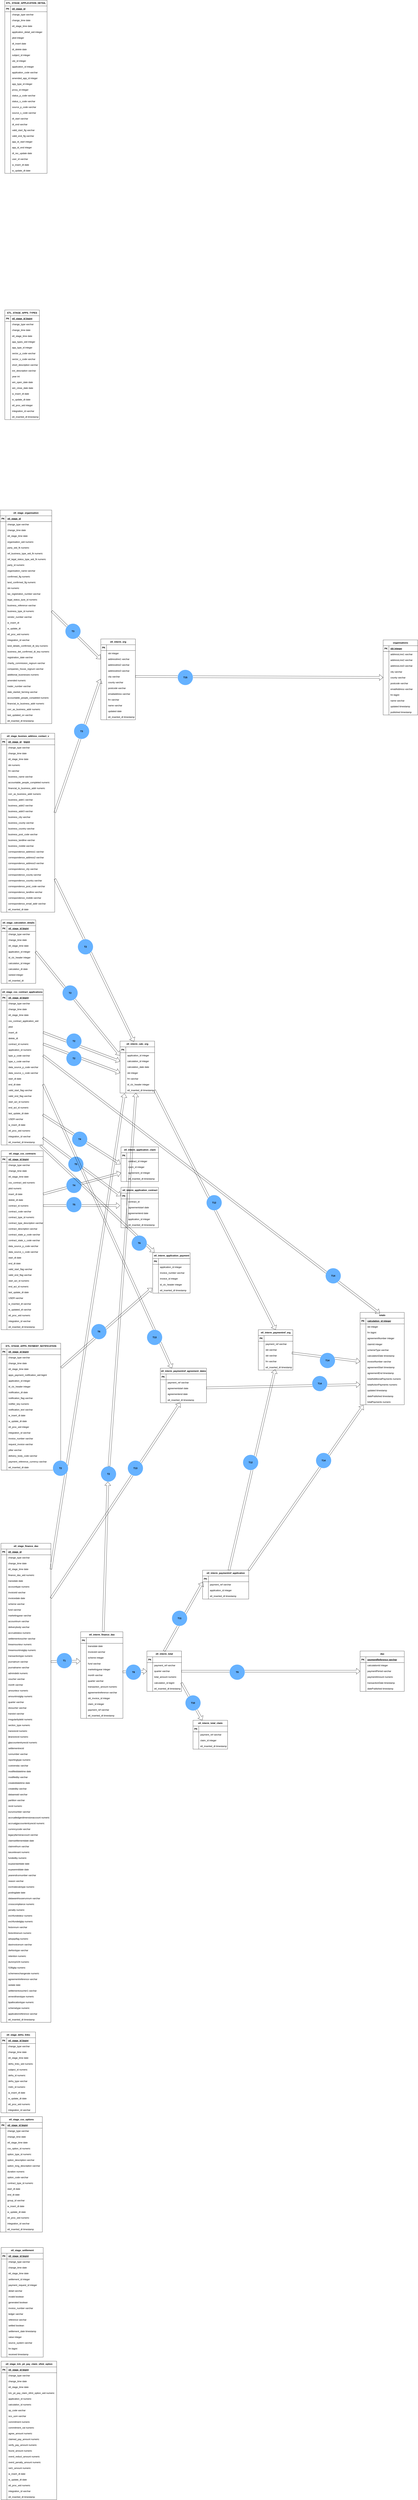 <mxfile version="24.7.8">
  <diagram name="Page-1" id="NeBR2arQ5X1G_KwBxlDL">
    <mxGraphModel dx="12740" dy="8664" grid="1" gridSize="10" guides="1" tooltips="1" connect="1" arrows="1" fold="1" page="1" pageScale="1" pageWidth="1169" pageHeight="827" math="0" shadow="0">
      <root>
        <mxCell id="0" />
        <mxCell id="1" parent="0" />
        <mxCell id="r9BN4mruqfGNpOJt8TAI-1" value="ETL_STAGE_APPLICATION_DETAIL" style="shape=table;startSize=30;container=1;collapsible=1;childLayout=tableLayout;fixedRows=1;rowLines=0;fontStyle=1;align=center;resizeLast=1;html=1;" vertex="1" parent="1">
          <mxGeometry x="80" y="-1520" width="220" height="900" as="geometry" />
        </mxCell>
        <mxCell id="r9BN4mruqfGNpOJt8TAI-2" value="" style="shape=tableRow;horizontal=0;startSize=0;swimlaneHead=0;swimlaneBody=0;fillColor=none;collapsible=0;dropTarget=0;points=[[0,0.5],[1,0.5]];portConstraint=eastwest;top=0;left=0;right=0;bottom=1;" vertex="1" parent="r9BN4mruqfGNpOJt8TAI-1">
          <mxGeometry y="30" width="220" height="30" as="geometry" />
        </mxCell>
        <mxCell id="r9BN4mruqfGNpOJt8TAI-3" value="PK" style="shape=partialRectangle;connectable=0;fillColor=none;top=0;left=0;bottom=0;right=0;fontStyle=1;overflow=hidden;whiteSpace=wrap;html=1;" vertex="1" parent="r9BN4mruqfGNpOJt8TAI-2">
          <mxGeometry width="30" height="30" as="geometry">
            <mxRectangle width="30" height="30" as="alternateBounds" />
          </mxGeometry>
        </mxCell>
        <mxCell id="r9BN4mruqfGNpOJt8TAI-4" value="etl_stage_id" style="shape=partialRectangle;connectable=0;fillColor=none;top=0;left=0;bottom=0;right=0;align=left;spacingLeft=6;fontStyle=5;overflow=hidden;whiteSpace=wrap;html=1;" vertex="1" parent="r9BN4mruqfGNpOJt8TAI-2">
          <mxGeometry x="30" width="190" height="30" as="geometry">
            <mxRectangle width="190" height="30" as="alternateBounds" />
          </mxGeometry>
        </mxCell>
        <mxCell id="r9BN4mruqfGNpOJt8TAI-5" value="" style="shape=tableRow;horizontal=0;startSize=0;swimlaneHead=0;swimlaneBody=0;fillColor=none;collapsible=0;dropTarget=0;points=[[0,0.5],[1,0.5]];portConstraint=eastwest;top=0;left=0;right=0;bottom=0;" vertex="1" parent="r9BN4mruqfGNpOJt8TAI-1">
          <mxGeometry y="60" width="220" height="30" as="geometry" />
        </mxCell>
        <mxCell id="r9BN4mruqfGNpOJt8TAI-6" value="" style="shape=partialRectangle;connectable=0;fillColor=none;top=0;left=0;bottom=0;right=0;editable=1;overflow=hidden;whiteSpace=wrap;html=1;" vertex="1" parent="r9BN4mruqfGNpOJt8TAI-5">
          <mxGeometry width="30" height="30" as="geometry">
            <mxRectangle width="30" height="30" as="alternateBounds" />
          </mxGeometry>
        </mxCell>
        <mxCell id="r9BN4mruqfGNpOJt8TAI-7" value="change_type varchar&amp;nbsp;" style="shape=partialRectangle;connectable=0;fillColor=none;top=0;left=0;bottom=0;right=0;align=left;spacingLeft=6;overflow=hidden;whiteSpace=wrap;html=1;" vertex="1" parent="r9BN4mruqfGNpOJt8TAI-5">
          <mxGeometry x="30" width="190" height="30" as="geometry">
            <mxRectangle width="190" height="30" as="alternateBounds" />
          </mxGeometry>
        </mxCell>
        <mxCell id="r9BN4mruqfGNpOJt8TAI-8" value="" style="shape=tableRow;horizontal=0;startSize=0;swimlaneHead=0;swimlaneBody=0;fillColor=none;collapsible=0;dropTarget=0;points=[[0,0.5],[1,0.5]];portConstraint=eastwest;top=0;left=0;right=0;bottom=0;" vertex="1" parent="r9BN4mruqfGNpOJt8TAI-1">
          <mxGeometry y="90" width="220" height="30" as="geometry" />
        </mxCell>
        <mxCell id="r9BN4mruqfGNpOJt8TAI-9" value="" style="shape=partialRectangle;connectable=0;fillColor=none;top=0;left=0;bottom=0;right=0;editable=1;overflow=hidden;whiteSpace=wrap;html=1;" vertex="1" parent="r9BN4mruqfGNpOJt8TAI-8">
          <mxGeometry width="30" height="30" as="geometry">
            <mxRectangle width="30" height="30" as="alternateBounds" />
          </mxGeometry>
        </mxCell>
        <mxCell id="r9BN4mruqfGNpOJt8TAI-10" value="change_time date" style="shape=partialRectangle;connectable=0;fillColor=none;top=0;left=0;bottom=0;right=0;align=left;spacingLeft=6;overflow=hidden;whiteSpace=wrap;html=1;" vertex="1" parent="r9BN4mruqfGNpOJt8TAI-8">
          <mxGeometry x="30" width="190" height="30" as="geometry">
            <mxRectangle width="190" height="30" as="alternateBounds" />
          </mxGeometry>
        </mxCell>
        <mxCell id="r9BN4mruqfGNpOJt8TAI-11" value="" style="shape=tableRow;horizontal=0;startSize=0;swimlaneHead=0;swimlaneBody=0;fillColor=none;collapsible=0;dropTarget=0;points=[[0,0.5],[1,0.5]];portConstraint=eastwest;top=0;left=0;right=0;bottom=0;" vertex="1" parent="r9BN4mruqfGNpOJt8TAI-1">
          <mxGeometry y="120" width="220" height="30" as="geometry" />
        </mxCell>
        <mxCell id="r9BN4mruqfGNpOJt8TAI-12" value="" style="shape=partialRectangle;connectable=0;fillColor=none;top=0;left=0;bottom=0;right=0;editable=1;overflow=hidden;whiteSpace=wrap;html=1;" vertex="1" parent="r9BN4mruqfGNpOJt8TAI-11">
          <mxGeometry width="30" height="30" as="geometry">
            <mxRectangle width="30" height="30" as="alternateBounds" />
          </mxGeometry>
        </mxCell>
        <mxCell id="r9BN4mruqfGNpOJt8TAI-13" value="etl_stage_time date" style="shape=partialRectangle;connectable=0;fillColor=none;top=0;left=0;bottom=0;right=0;align=left;spacingLeft=6;overflow=hidden;whiteSpace=wrap;html=1;" vertex="1" parent="r9BN4mruqfGNpOJt8TAI-11">
          <mxGeometry x="30" width="190" height="30" as="geometry">
            <mxRectangle width="190" height="30" as="alternateBounds" />
          </mxGeometry>
        </mxCell>
        <mxCell id="r9BN4mruqfGNpOJt8TAI-14" value="" style="shape=tableRow;horizontal=0;startSize=0;swimlaneHead=0;swimlaneBody=0;fillColor=none;collapsible=0;dropTarget=0;points=[[0,0.5],[1,0.5]];portConstraint=eastwest;top=0;left=0;right=0;bottom=0;" vertex="1" parent="r9BN4mruqfGNpOJt8TAI-1">
          <mxGeometry y="150" width="220" height="30" as="geometry" />
        </mxCell>
        <mxCell id="r9BN4mruqfGNpOJt8TAI-15" value="" style="shape=partialRectangle;connectable=0;fillColor=none;top=0;left=0;bottom=0;right=0;editable=1;overflow=hidden;" vertex="1" parent="r9BN4mruqfGNpOJt8TAI-14">
          <mxGeometry width="30" height="30" as="geometry">
            <mxRectangle width="30" height="30" as="alternateBounds" />
          </mxGeometry>
        </mxCell>
        <mxCell id="r9BN4mruqfGNpOJt8TAI-16" value="application_detail_wid integer" style="shape=partialRectangle;connectable=0;fillColor=none;top=0;left=0;bottom=0;right=0;align=left;spacingLeft=6;overflow=hidden;" vertex="1" parent="r9BN4mruqfGNpOJt8TAI-14">
          <mxGeometry x="30" width="190" height="30" as="geometry">
            <mxRectangle width="190" height="30" as="alternateBounds" />
          </mxGeometry>
        </mxCell>
        <mxCell id="r9BN4mruqfGNpOJt8TAI-17" value="" style="shape=tableRow;horizontal=0;startSize=0;swimlaneHead=0;swimlaneBody=0;fillColor=none;collapsible=0;dropTarget=0;points=[[0,0.5],[1,0.5]];portConstraint=eastwest;top=0;left=0;right=0;bottom=0;" vertex="1" parent="r9BN4mruqfGNpOJt8TAI-1">
          <mxGeometry y="180" width="220" height="30" as="geometry" />
        </mxCell>
        <mxCell id="r9BN4mruqfGNpOJt8TAI-18" value="" style="shape=partialRectangle;connectable=0;fillColor=none;top=0;left=0;bottom=0;right=0;editable=1;overflow=hidden;" vertex="1" parent="r9BN4mruqfGNpOJt8TAI-17">
          <mxGeometry width="30" height="30" as="geometry">
            <mxRectangle width="30" height="30" as="alternateBounds" />
          </mxGeometry>
        </mxCell>
        <mxCell id="r9BN4mruqfGNpOJt8TAI-19" value="pkid integer" style="shape=partialRectangle;connectable=0;fillColor=none;top=0;left=0;bottom=0;right=0;align=left;spacingLeft=6;overflow=hidden;" vertex="1" parent="r9BN4mruqfGNpOJt8TAI-17">
          <mxGeometry x="30" width="190" height="30" as="geometry">
            <mxRectangle width="190" height="30" as="alternateBounds" />
          </mxGeometry>
        </mxCell>
        <mxCell id="r9BN4mruqfGNpOJt8TAI-20" value="" style="shape=tableRow;horizontal=0;startSize=0;swimlaneHead=0;swimlaneBody=0;fillColor=none;collapsible=0;dropTarget=0;points=[[0,0.5],[1,0.5]];portConstraint=eastwest;top=0;left=0;right=0;bottom=0;" vertex="1" parent="r9BN4mruqfGNpOJt8TAI-1">
          <mxGeometry y="210" width="220" height="30" as="geometry" />
        </mxCell>
        <mxCell id="r9BN4mruqfGNpOJt8TAI-21" value="" style="shape=partialRectangle;connectable=0;fillColor=none;top=0;left=0;bottom=0;right=0;editable=1;overflow=hidden;" vertex="1" parent="r9BN4mruqfGNpOJt8TAI-20">
          <mxGeometry width="30" height="30" as="geometry">
            <mxRectangle width="30" height="30" as="alternateBounds" />
          </mxGeometry>
        </mxCell>
        <mxCell id="r9BN4mruqfGNpOJt8TAI-22" value="dt_insert date" style="shape=partialRectangle;connectable=0;fillColor=none;top=0;left=0;bottom=0;right=0;align=left;spacingLeft=6;overflow=hidden;" vertex="1" parent="r9BN4mruqfGNpOJt8TAI-20">
          <mxGeometry x="30" width="190" height="30" as="geometry">
            <mxRectangle width="190" height="30" as="alternateBounds" />
          </mxGeometry>
        </mxCell>
        <mxCell id="r9BN4mruqfGNpOJt8TAI-23" value="" style="shape=tableRow;horizontal=0;startSize=0;swimlaneHead=0;swimlaneBody=0;fillColor=none;collapsible=0;dropTarget=0;points=[[0,0.5],[1,0.5]];portConstraint=eastwest;top=0;left=0;right=0;bottom=0;" vertex="1" parent="r9BN4mruqfGNpOJt8TAI-1">
          <mxGeometry y="240" width="220" height="30" as="geometry" />
        </mxCell>
        <mxCell id="r9BN4mruqfGNpOJt8TAI-24" value="" style="shape=partialRectangle;connectable=0;fillColor=none;top=0;left=0;bottom=0;right=0;editable=1;overflow=hidden;" vertex="1" parent="r9BN4mruqfGNpOJt8TAI-23">
          <mxGeometry width="30" height="30" as="geometry">
            <mxRectangle width="30" height="30" as="alternateBounds" />
          </mxGeometry>
        </mxCell>
        <mxCell id="r9BN4mruqfGNpOJt8TAI-25" value="dt_delete date" style="shape=partialRectangle;connectable=0;fillColor=none;top=0;left=0;bottom=0;right=0;align=left;spacingLeft=6;overflow=hidden;" vertex="1" parent="r9BN4mruqfGNpOJt8TAI-23">
          <mxGeometry x="30" width="190" height="30" as="geometry">
            <mxRectangle width="190" height="30" as="alternateBounds" />
          </mxGeometry>
        </mxCell>
        <mxCell id="r9BN4mruqfGNpOJt8TAI-26" value="" style="shape=tableRow;horizontal=0;startSize=0;swimlaneHead=0;swimlaneBody=0;fillColor=none;collapsible=0;dropTarget=0;points=[[0,0.5],[1,0.5]];portConstraint=eastwest;top=0;left=0;right=0;bottom=0;" vertex="1" parent="r9BN4mruqfGNpOJt8TAI-1">
          <mxGeometry y="270" width="220" height="30" as="geometry" />
        </mxCell>
        <mxCell id="r9BN4mruqfGNpOJt8TAI-27" value="" style="shape=partialRectangle;connectable=0;fillColor=none;top=0;left=0;bottom=0;right=0;editable=1;overflow=hidden;" vertex="1" parent="r9BN4mruqfGNpOJt8TAI-26">
          <mxGeometry width="30" height="30" as="geometry">
            <mxRectangle width="30" height="30" as="alternateBounds" />
          </mxGeometry>
        </mxCell>
        <mxCell id="r9BN4mruqfGNpOJt8TAI-28" value="subject_id integer" style="shape=partialRectangle;connectable=0;fillColor=none;top=0;left=0;bottom=0;right=0;align=left;spacingLeft=6;overflow=hidden;" vertex="1" parent="r9BN4mruqfGNpOJt8TAI-26">
          <mxGeometry x="30" width="190" height="30" as="geometry">
            <mxRectangle width="190" height="30" as="alternateBounds" />
          </mxGeometry>
        </mxCell>
        <mxCell id="r9BN4mruqfGNpOJt8TAI-29" value="" style="shape=tableRow;horizontal=0;startSize=0;swimlaneHead=0;swimlaneBody=0;fillColor=none;collapsible=0;dropTarget=0;points=[[0,0.5],[1,0.5]];portConstraint=eastwest;top=0;left=0;right=0;bottom=0;" vertex="1" parent="r9BN4mruqfGNpOJt8TAI-1">
          <mxGeometry y="300" width="220" height="30" as="geometry" />
        </mxCell>
        <mxCell id="r9BN4mruqfGNpOJt8TAI-30" value="" style="shape=partialRectangle;connectable=0;fillColor=none;top=0;left=0;bottom=0;right=0;editable=1;overflow=hidden;" vertex="1" parent="r9BN4mruqfGNpOJt8TAI-29">
          <mxGeometry width="30" height="30" as="geometry">
            <mxRectangle width="30" height="30" as="alternateBounds" />
          </mxGeometry>
        </mxCell>
        <mxCell id="r9BN4mruqfGNpOJt8TAI-31" value="ute_id integer" style="shape=partialRectangle;connectable=0;fillColor=none;top=0;left=0;bottom=0;right=0;align=left;spacingLeft=6;overflow=hidden;" vertex="1" parent="r9BN4mruqfGNpOJt8TAI-29">
          <mxGeometry x="30" width="190" height="30" as="geometry">
            <mxRectangle width="190" height="30" as="alternateBounds" />
          </mxGeometry>
        </mxCell>
        <mxCell id="r9BN4mruqfGNpOJt8TAI-32" value="" style="shape=tableRow;horizontal=0;startSize=0;swimlaneHead=0;swimlaneBody=0;fillColor=none;collapsible=0;dropTarget=0;points=[[0,0.5],[1,0.5]];portConstraint=eastwest;top=0;left=0;right=0;bottom=0;" vertex="1" parent="r9BN4mruqfGNpOJt8TAI-1">
          <mxGeometry y="330" width="220" height="30" as="geometry" />
        </mxCell>
        <mxCell id="r9BN4mruqfGNpOJt8TAI-33" value="" style="shape=partialRectangle;connectable=0;fillColor=none;top=0;left=0;bottom=0;right=0;editable=1;overflow=hidden;" vertex="1" parent="r9BN4mruqfGNpOJt8TAI-32">
          <mxGeometry width="30" height="30" as="geometry">
            <mxRectangle width="30" height="30" as="alternateBounds" />
          </mxGeometry>
        </mxCell>
        <mxCell id="r9BN4mruqfGNpOJt8TAI-34" value="application_id integer" style="shape=partialRectangle;connectable=0;fillColor=none;top=0;left=0;bottom=0;right=0;align=left;spacingLeft=6;overflow=hidden;" vertex="1" parent="r9BN4mruqfGNpOJt8TAI-32">
          <mxGeometry x="30" width="190" height="30" as="geometry">
            <mxRectangle width="190" height="30" as="alternateBounds" />
          </mxGeometry>
        </mxCell>
        <mxCell id="r9BN4mruqfGNpOJt8TAI-35" value="" style="shape=tableRow;horizontal=0;startSize=0;swimlaneHead=0;swimlaneBody=0;fillColor=none;collapsible=0;dropTarget=0;points=[[0,0.5],[1,0.5]];portConstraint=eastwest;top=0;left=0;right=0;bottom=0;" vertex="1" parent="r9BN4mruqfGNpOJt8TAI-1">
          <mxGeometry y="360" width="220" height="30" as="geometry" />
        </mxCell>
        <mxCell id="r9BN4mruqfGNpOJt8TAI-36" value="" style="shape=partialRectangle;connectable=0;fillColor=none;top=0;left=0;bottom=0;right=0;editable=1;overflow=hidden;" vertex="1" parent="r9BN4mruqfGNpOJt8TAI-35">
          <mxGeometry width="30" height="30" as="geometry">
            <mxRectangle width="30" height="30" as="alternateBounds" />
          </mxGeometry>
        </mxCell>
        <mxCell id="r9BN4mruqfGNpOJt8TAI-37" value="application_code varchar" style="shape=partialRectangle;connectable=0;fillColor=none;top=0;left=0;bottom=0;right=0;align=left;spacingLeft=6;overflow=hidden;" vertex="1" parent="r9BN4mruqfGNpOJt8TAI-35">
          <mxGeometry x="30" width="190" height="30" as="geometry">
            <mxRectangle width="190" height="30" as="alternateBounds" />
          </mxGeometry>
        </mxCell>
        <mxCell id="r9BN4mruqfGNpOJt8TAI-38" value="" style="shape=tableRow;horizontal=0;startSize=0;swimlaneHead=0;swimlaneBody=0;fillColor=none;collapsible=0;dropTarget=0;points=[[0,0.5],[1,0.5]];portConstraint=eastwest;top=0;left=0;right=0;bottom=0;" vertex="1" parent="r9BN4mruqfGNpOJt8TAI-1">
          <mxGeometry y="390" width="220" height="30" as="geometry" />
        </mxCell>
        <mxCell id="r9BN4mruqfGNpOJt8TAI-39" value="" style="shape=partialRectangle;connectable=0;fillColor=none;top=0;left=0;bottom=0;right=0;editable=1;overflow=hidden;" vertex="1" parent="r9BN4mruqfGNpOJt8TAI-38">
          <mxGeometry width="30" height="30" as="geometry">
            <mxRectangle width="30" height="30" as="alternateBounds" />
          </mxGeometry>
        </mxCell>
        <mxCell id="r9BN4mruqfGNpOJt8TAI-40" value="amended_app_id integer" style="shape=partialRectangle;connectable=0;fillColor=none;top=0;left=0;bottom=0;right=0;align=left;spacingLeft=6;overflow=hidden;" vertex="1" parent="r9BN4mruqfGNpOJt8TAI-38">
          <mxGeometry x="30" width="190" height="30" as="geometry">
            <mxRectangle width="190" height="30" as="alternateBounds" />
          </mxGeometry>
        </mxCell>
        <mxCell id="r9BN4mruqfGNpOJt8TAI-41" value="" style="shape=tableRow;horizontal=0;startSize=0;swimlaneHead=0;swimlaneBody=0;fillColor=none;collapsible=0;dropTarget=0;points=[[0,0.5],[1,0.5]];portConstraint=eastwest;top=0;left=0;right=0;bottom=0;" vertex="1" parent="r9BN4mruqfGNpOJt8TAI-1">
          <mxGeometry y="420" width="220" height="30" as="geometry" />
        </mxCell>
        <mxCell id="r9BN4mruqfGNpOJt8TAI-42" value="" style="shape=partialRectangle;connectable=0;fillColor=none;top=0;left=0;bottom=0;right=0;editable=1;overflow=hidden;" vertex="1" parent="r9BN4mruqfGNpOJt8TAI-41">
          <mxGeometry width="30" height="30" as="geometry">
            <mxRectangle width="30" height="30" as="alternateBounds" />
          </mxGeometry>
        </mxCell>
        <mxCell id="r9BN4mruqfGNpOJt8TAI-43" value="app_type_id integer" style="shape=partialRectangle;connectable=0;fillColor=none;top=0;left=0;bottom=0;right=0;align=left;spacingLeft=6;overflow=hidden;" vertex="1" parent="r9BN4mruqfGNpOJt8TAI-41">
          <mxGeometry x="30" width="190" height="30" as="geometry">
            <mxRectangle width="190" height="30" as="alternateBounds" />
          </mxGeometry>
        </mxCell>
        <mxCell id="r9BN4mruqfGNpOJt8TAI-44" value="" style="shape=tableRow;horizontal=0;startSize=0;swimlaneHead=0;swimlaneBody=0;fillColor=none;collapsible=0;dropTarget=0;points=[[0,0.5],[1,0.5]];portConstraint=eastwest;top=0;left=0;right=0;bottom=0;" vertex="1" parent="r9BN4mruqfGNpOJt8TAI-1">
          <mxGeometry y="450" width="220" height="30" as="geometry" />
        </mxCell>
        <mxCell id="r9BN4mruqfGNpOJt8TAI-45" value="" style="shape=partialRectangle;connectable=0;fillColor=none;top=0;left=0;bottom=0;right=0;editable=1;overflow=hidden;" vertex="1" parent="r9BN4mruqfGNpOJt8TAI-44">
          <mxGeometry width="30" height="30" as="geometry">
            <mxRectangle width="30" height="30" as="alternateBounds" />
          </mxGeometry>
        </mxCell>
        <mxCell id="r9BN4mruqfGNpOJt8TAI-46" value="proxy_id integer" style="shape=partialRectangle;connectable=0;fillColor=none;top=0;left=0;bottom=0;right=0;align=left;spacingLeft=6;overflow=hidden;" vertex="1" parent="r9BN4mruqfGNpOJt8TAI-44">
          <mxGeometry x="30" width="190" height="30" as="geometry">
            <mxRectangle width="190" height="30" as="alternateBounds" />
          </mxGeometry>
        </mxCell>
        <mxCell id="r9BN4mruqfGNpOJt8TAI-47" value="" style="shape=tableRow;horizontal=0;startSize=0;swimlaneHead=0;swimlaneBody=0;fillColor=none;collapsible=0;dropTarget=0;points=[[0,0.5],[1,0.5]];portConstraint=eastwest;top=0;left=0;right=0;bottom=0;" vertex="1" parent="r9BN4mruqfGNpOJt8TAI-1">
          <mxGeometry y="480" width="220" height="30" as="geometry" />
        </mxCell>
        <mxCell id="r9BN4mruqfGNpOJt8TAI-48" value="" style="shape=partialRectangle;connectable=0;fillColor=none;top=0;left=0;bottom=0;right=0;editable=1;overflow=hidden;" vertex="1" parent="r9BN4mruqfGNpOJt8TAI-47">
          <mxGeometry width="30" height="30" as="geometry">
            <mxRectangle width="30" height="30" as="alternateBounds" />
          </mxGeometry>
        </mxCell>
        <mxCell id="r9BN4mruqfGNpOJt8TAI-49" value="status_p_code varchar" style="shape=partialRectangle;connectable=0;fillColor=none;top=0;left=0;bottom=0;right=0;align=left;spacingLeft=6;overflow=hidden;" vertex="1" parent="r9BN4mruqfGNpOJt8TAI-47">
          <mxGeometry x="30" width="190" height="30" as="geometry">
            <mxRectangle width="190" height="30" as="alternateBounds" />
          </mxGeometry>
        </mxCell>
        <mxCell id="r9BN4mruqfGNpOJt8TAI-50" value="" style="shape=tableRow;horizontal=0;startSize=0;swimlaneHead=0;swimlaneBody=0;fillColor=none;collapsible=0;dropTarget=0;points=[[0,0.5],[1,0.5]];portConstraint=eastwest;top=0;left=0;right=0;bottom=0;" vertex="1" parent="r9BN4mruqfGNpOJt8TAI-1">
          <mxGeometry y="510" width="220" height="30" as="geometry" />
        </mxCell>
        <mxCell id="r9BN4mruqfGNpOJt8TAI-51" value="" style="shape=partialRectangle;connectable=0;fillColor=none;top=0;left=0;bottom=0;right=0;editable=1;overflow=hidden;" vertex="1" parent="r9BN4mruqfGNpOJt8TAI-50">
          <mxGeometry width="30" height="30" as="geometry">
            <mxRectangle width="30" height="30" as="alternateBounds" />
          </mxGeometry>
        </mxCell>
        <mxCell id="r9BN4mruqfGNpOJt8TAI-52" value="status_s_code varchar" style="shape=partialRectangle;connectable=0;fillColor=none;top=0;left=0;bottom=0;right=0;align=left;spacingLeft=6;overflow=hidden;" vertex="1" parent="r9BN4mruqfGNpOJt8TAI-50">
          <mxGeometry x="30" width="190" height="30" as="geometry">
            <mxRectangle width="190" height="30" as="alternateBounds" />
          </mxGeometry>
        </mxCell>
        <mxCell id="r9BN4mruqfGNpOJt8TAI-53" value="" style="shape=tableRow;horizontal=0;startSize=0;swimlaneHead=0;swimlaneBody=0;fillColor=none;collapsible=0;dropTarget=0;points=[[0,0.5],[1,0.5]];portConstraint=eastwest;top=0;left=0;right=0;bottom=0;" vertex="1" parent="r9BN4mruqfGNpOJt8TAI-1">
          <mxGeometry y="540" width="220" height="30" as="geometry" />
        </mxCell>
        <mxCell id="r9BN4mruqfGNpOJt8TAI-54" value="" style="shape=partialRectangle;connectable=0;fillColor=none;top=0;left=0;bottom=0;right=0;editable=1;overflow=hidden;" vertex="1" parent="r9BN4mruqfGNpOJt8TAI-53">
          <mxGeometry width="30" height="30" as="geometry">
            <mxRectangle width="30" height="30" as="alternateBounds" />
          </mxGeometry>
        </mxCell>
        <mxCell id="r9BN4mruqfGNpOJt8TAI-55" value="source_p_code varchar" style="shape=partialRectangle;connectable=0;fillColor=none;top=0;left=0;bottom=0;right=0;align=left;spacingLeft=6;overflow=hidden;" vertex="1" parent="r9BN4mruqfGNpOJt8TAI-53">
          <mxGeometry x="30" width="190" height="30" as="geometry">
            <mxRectangle width="190" height="30" as="alternateBounds" />
          </mxGeometry>
        </mxCell>
        <mxCell id="r9BN4mruqfGNpOJt8TAI-56" value="" style="shape=tableRow;horizontal=0;startSize=0;swimlaneHead=0;swimlaneBody=0;fillColor=none;collapsible=0;dropTarget=0;points=[[0,0.5],[1,0.5]];portConstraint=eastwest;top=0;left=0;right=0;bottom=0;" vertex="1" parent="r9BN4mruqfGNpOJt8TAI-1">
          <mxGeometry y="570" width="220" height="30" as="geometry" />
        </mxCell>
        <mxCell id="r9BN4mruqfGNpOJt8TAI-57" value="" style="shape=partialRectangle;connectable=0;fillColor=none;top=0;left=0;bottom=0;right=0;editable=1;overflow=hidden;" vertex="1" parent="r9BN4mruqfGNpOJt8TAI-56">
          <mxGeometry width="30" height="30" as="geometry">
            <mxRectangle width="30" height="30" as="alternateBounds" />
          </mxGeometry>
        </mxCell>
        <mxCell id="r9BN4mruqfGNpOJt8TAI-58" value="source_s_code varchar" style="shape=partialRectangle;connectable=0;fillColor=none;top=0;left=0;bottom=0;right=0;align=left;spacingLeft=6;overflow=hidden;" vertex="1" parent="r9BN4mruqfGNpOJt8TAI-56">
          <mxGeometry x="30" width="190" height="30" as="geometry">
            <mxRectangle width="190" height="30" as="alternateBounds" />
          </mxGeometry>
        </mxCell>
        <mxCell id="r9BN4mruqfGNpOJt8TAI-59" value="" style="shape=tableRow;horizontal=0;startSize=0;swimlaneHead=0;swimlaneBody=0;fillColor=none;collapsible=0;dropTarget=0;points=[[0,0.5],[1,0.5]];portConstraint=eastwest;top=0;left=0;right=0;bottom=0;" vertex="1" parent="r9BN4mruqfGNpOJt8TAI-1">
          <mxGeometry y="600" width="220" height="30" as="geometry" />
        </mxCell>
        <mxCell id="r9BN4mruqfGNpOJt8TAI-60" value="" style="shape=partialRectangle;connectable=0;fillColor=none;top=0;left=0;bottom=0;right=0;editable=1;overflow=hidden;" vertex="1" parent="r9BN4mruqfGNpOJt8TAI-59">
          <mxGeometry width="30" height="30" as="geometry">
            <mxRectangle width="30" height="30" as="alternateBounds" />
          </mxGeometry>
        </mxCell>
        <mxCell id="r9BN4mruqfGNpOJt8TAI-61" value="dt_start varchar" style="shape=partialRectangle;connectable=0;fillColor=none;top=0;left=0;bottom=0;right=0;align=left;spacingLeft=6;overflow=hidden;" vertex="1" parent="r9BN4mruqfGNpOJt8TAI-59">
          <mxGeometry x="30" width="190" height="30" as="geometry">
            <mxRectangle width="190" height="30" as="alternateBounds" />
          </mxGeometry>
        </mxCell>
        <mxCell id="r9BN4mruqfGNpOJt8TAI-62" value="" style="shape=tableRow;horizontal=0;startSize=0;swimlaneHead=0;swimlaneBody=0;fillColor=none;collapsible=0;dropTarget=0;points=[[0,0.5],[1,0.5]];portConstraint=eastwest;top=0;left=0;right=0;bottom=0;" vertex="1" parent="r9BN4mruqfGNpOJt8TAI-1">
          <mxGeometry y="630" width="220" height="30" as="geometry" />
        </mxCell>
        <mxCell id="r9BN4mruqfGNpOJt8TAI-63" value="" style="shape=partialRectangle;connectable=0;fillColor=none;top=0;left=0;bottom=0;right=0;editable=1;overflow=hidden;" vertex="1" parent="r9BN4mruqfGNpOJt8TAI-62">
          <mxGeometry width="30" height="30" as="geometry">
            <mxRectangle width="30" height="30" as="alternateBounds" />
          </mxGeometry>
        </mxCell>
        <mxCell id="r9BN4mruqfGNpOJt8TAI-64" value="dt_end varchar" style="shape=partialRectangle;connectable=0;fillColor=none;top=0;left=0;bottom=0;right=0;align=left;spacingLeft=6;overflow=hidden;" vertex="1" parent="r9BN4mruqfGNpOJt8TAI-62">
          <mxGeometry x="30" width="190" height="30" as="geometry">
            <mxRectangle width="190" height="30" as="alternateBounds" />
          </mxGeometry>
        </mxCell>
        <mxCell id="r9BN4mruqfGNpOJt8TAI-65" value="" style="shape=tableRow;horizontal=0;startSize=0;swimlaneHead=0;swimlaneBody=0;fillColor=none;collapsible=0;dropTarget=0;points=[[0,0.5],[1,0.5]];portConstraint=eastwest;top=0;left=0;right=0;bottom=0;" vertex="1" parent="r9BN4mruqfGNpOJt8TAI-1">
          <mxGeometry y="660" width="220" height="30" as="geometry" />
        </mxCell>
        <mxCell id="r9BN4mruqfGNpOJt8TAI-66" value="" style="shape=partialRectangle;connectable=0;fillColor=none;top=0;left=0;bottom=0;right=0;editable=1;overflow=hidden;" vertex="1" parent="r9BN4mruqfGNpOJt8TAI-65">
          <mxGeometry width="30" height="30" as="geometry">
            <mxRectangle width="30" height="30" as="alternateBounds" />
          </mxGeometry>
        </mxCell>
        <mxCell id="r9BN4mruqfGNpOJt8TAI-67" value="valid_start_flg varchar" style="shape=partialRectangle;connectable=0;fillColor=none;top=0;left=0;bottom=0;right=0;align=left;spacingLeft=6;overflow=hidden;" vertex="1" parent="r9BN4mruqfGNpOJt8TAI-65">
          <mxGeometry x="30" width="190" height="30" as="geometry">
            <mxRectangle width="190" height="30" as="alternateBounds" />
          </mxGeometry>
        </mxCell>
        <mxCell id="r9BN4mruqfGNpOJt8TAI-68" value="" style="shape=tableRow;horizontal=0;startSize=0;swimlaneHead=0;swimlaneBody=0;fillColor=none;collapsible=0;dropTarget=0;points=[[0,0.5],[1,0.5]];portConstraint=eastwest;top=0;left=0;right=0;bottom=0;" vertex="1" parent="r9BN4mruqfGNpOJt8TAI-1">
          <mxGeometry y="690" width="220" height="30" as="geometry" />
        </mxCell>
        <mxCell id="r9BN4mruqfGNpOJt8TAI-69" value="" style="shape=partialRectangle;connectable=0;fillColor=none;top=0;left=0;bottom=0;right=0;editable=1;overflow=hidden;" vertex="1" parent="r9BN4mruqfGNpOJt8TAI-68">
          <mxGeometry width="30" height="30" as="geometry">
            <mxRectangle width="30" height="30" as="alternateBounds" />
          </mxGeometry>
        </mxCell>
        <mxCell id="r9BN4mruqfGNpOJt8TAI-70" value="valid_end_flg varchar" style="shape=partialRectangle;connectable=0;fillColor=none;top=0;left=0;bottom=0;right=0;align=left;spacingLeft=6;overflow=hidden;" vertex="1" parent="r9BN4mruqfGNpOJt8TAI-68">
          <mxGeometry x="30" width="190" height="30" as="geometry">
            <mxRectangle width="190" height="30" as="alternateBounds" />
          </mxGeometry>
        </mxCell>
        <mxCell id="r9BN4mruqfGNpOJt8TAI-71" value="" style="shape=tableRow;horizontal=0;startSize=0;swimlaneHead=0;swimlaneBody=0;fillColor=none;collapsible=0;dropTarget=0;points=[[0,0.5],[1,0.5]];portConstraint=eastwest;top=0;left=0;right=0;bottom=0;" vertex="1" parent="r9BN4mruqfGNpOJt8TAI-1">
          <mxGeometry y="720" width="220" height="30" as="geometry" />
        </mxCell>
        <mxCell id="r9BN4mruqfGNpOJt8TAI-72" value="" style="shape=partialRectangle;connectable=0;fillColor=none;top=0;left=0;bottom=0;right=0;editable=1;overflow=hidden;" vertex="1" parent="r9BN4mruqfGNpOJt8TAI-71">
          <mxGeometry width="30" height="30" as="geometry">
            <mxRectangle width="30" height="30" as="alternateBounds" />
          </mxGeometry>
        </mxCell>
        <mxCell id="r9BN4mruqfGNpOJt8TAI-73" value="app_id_start integer" style="shape=partialRectangle;connectable=0;fillColor=none;top=0;left=0;bottom=0;right=0;align=left;spacingLeft=6;overflow=hidden;" vertex="1" parent="r9BN4mruqfGNpOJt8TAI-71">
          <mxGeometry x="30" width="190" height="30" as="geometry">
            <mxRectangle width="190" height="30" as="alternateBounds" />
          </mxGeometry>
        </mxCell>
        <mxCell id="r9BN4mruqfGNpOJt8TAI-74" value="" style="shape=tableRow;horizontal=0;startSize=0;swimlaneHead=0;swimlaneBody=0;fillColor=none;collapsible=0;dropTarget=0;points=[[0,0.5],[1,0.5]];portConstraint=eastwest;top=0;left=0;right=0;bottom=0;" vertex="1" parent="r9BN4mruqfGNpOJt8TAI-1">
          <mxGeometry y="750" width="220" height="30" as="geometry" />
        </mxCell>
        <mxCell id="r9BN4mruqfGNpOJt8TAI-75" value="" style="shape=partialRectangle;connectable=0;fillColor=none;top=0;left=0;bottom=0;right=0;editable=1;overflow=hidden;" vertex="1" parent="r9BN4mruqfGNpOJt8TAI-74">
          <mxGeometry width="30" height="30" as="geometry">
            <mxRectangle width="30" height="30" as="alternateBounds" />
          </mxGeometry>
        </mxCell>
        <mxCell id="r9BN4mruqfGNpOJt8TAI-76" value="app_id_end integer" style="shape=partialRectangle;connectable=0;fillColor=none;top=0;left=0;bottom=0;right=0;align=left;spacingLeft=6;overflow=hidden;" vertex="1" parent="r9BN4mruqfGNpOJt8TAI-74">
          <mxGeometry x="30" width="190" height="30" as="geometry">
            <mxRectangle width="190" height="30" as="alternateBounds" />
          </mxGeometry>
        </mxCell>
        <mxCell id="r9BN4mruqfGNpOJt8TAI-77" value="" style="shape=tableRow;horizontal=0;startSize=0;swimlaneHead=0;swimlaneBody=0;fillColor=none;collapsible=0;dropTarget=0;points=[[0,0.5],[1,0.5]];portConstraint=eastwest;top=0;left=0;right=0;bottom=0;" vertex="1" parent="r9BN4mruqfGNpOJt8TAI-1">
          <mxGeometry y="780" width="220" height="30" as="geometry" />
        </mxCell>
        <mxCell id="r9BN4mruqfGNpOJt8TAI-78" value="" style="shape=partialRectangle;connectable=0;fillColor=none;top=0;left=0;bottom=0;right=0;editable=1;overflow=hidden;" vertex="1" parent="r9BN4mruqfGNpOJt8TAI-77">
          <mxGeometry width="30" height="30" as="geometry">
            <mxRectangle width="30" height="30" as="alternateBounds" />
          </mxGeometry>
        </mxCell>
        <mxCell id="r9BN4mruqfGNpOJt8TAI-79" value="dt_rec_update date" style="shape=partialRectangle;connectable=0;fillColor=none;top=0;left=0;bottom=0;right=0;align=left;spacingLeft=6;overflow=hidden;" vertex="1" parent="r9BN4mruqfGNpOJt8TAI-77">
          <mxGeometry x="30" width="190" height="30" as="geometry">
            <mxRectangle width="190" height="30" as="alternateBounds" />
          </mxGeometry>
        </mxCell>
        <mxCell id="r9BN4mruqfGNpOJt8TAI-80" value="" style="shape=tableRow;horizontal=0;startSize=0;swimlaneHead=0;swimlaneBody=0;fillColor=none;collapsible=0;dropTarget=0;points=[[0,0.5],[1,0.5]];portConstraint=eastwest;top=0;left=0;right=0;bottom=0;" vertex="1" parent="r9BN4mruqfGNpOJt8TAI-1">
          <mxGeometry y="810" width="220" height="30" as="geometry" />
        </mxCell>
        <mxCell id="r9BN4mruqfGNpOJt8TAI-81" value="" style="shape=partialRectangle;connectable=0;fillColor=none;top=0;left=0;bottom=0;right=0;editable=1;overflow=hidden;" vertex="1" parent="r9BN4mruqfGNpOJt8TAI-80">
          <mxGeometry width="30" height="30" as="geometry">
            <mxRectangle width="30" height="30" as="alternateBounds" />
          </mxGeometry>
        </mxCell>
        <mxCell id="r9BN4mruqfGNpOJt8TAI-82" value="user_id varchar" style="shape=partialRectangle;connectable=0;fillColor=none;top=0;left=0;bottom=0;right=0;align=left;spacingLeft=6;overflow=hidden;" vertex="1" parent="r9BN4mruqfGNpOJt8TAI-80">
          <mxGeometry x="30" width="190" height="30" as="geometry">
            <mxRectangle width="190" height="30" as="alternateBounds" />
          </mxGeometry>
        </mxCell>
        <mxCell id="r9BN4mruqfGNpOJt8TAI-83" value="" style="shape=tableRow;horizontal=0;startSize=0;swimlaneHead=0;swimlaneBody=0;fillColor=none;collapsible=0;dropTarget=0;points=[[0,0.5],[1,0.5]];portConstraint=eastwest;top=0;left=0;right=0;bottom=0;" vertex="1" parent="r9BN4mruqfGNpOJt8TAI-1">
          <mxGeometry y="840" width="220" height="30" as="geometry" />
        </mxCell>
        <mxCell id="r9BN4mruqfGNpOJt8TAI-84" value="" style="shape=partialRectangle;connectable=0;fillColor=none;top=0;left=0;bottom=0;right=0;editable=1;overflow=hidden;" vertex="1" parent="r9BN4mruqfGNpOJt8TAI-83">
          <mxGeometry width="30" height="30" as="geometry">
            <mxRectangle width="30" height="30" as="alternateBounds" />
          </mxGeometry>
        </mxCell>
        <mxCell id="r9BN4mruqfGNpOJt8TAI-85" value="w_insert_dt date" style="shape=partialRectangle;connectable=0;fillColor=none;top=0;left=0;bottom=0;right=0;align=left;spacingLeft=6;overflow=hidden;" vertex="1" parent="r9BN4mruqfGNpOJt8TAI-83">
          <mxGeometry x="30" width="190" height="30" as="geometry">
            <mxRectangle width="190" height="30" as="alternateBounds" />
          </mxGeometry>
        </mxCell>
        <mxCell id="r9BN4mruqfGNpOJt8TAI-86" value="" style="shape=tableRow;horizontal=0;startSize=0;swimlaneHead=0;swimlaneBody=0;fillColor=none;collapsible=0;dropTarget=0;points=[[0,0.5],[1,0.5]];portConstraint=eastwest;top=0;left=0;right=0;bottom=0;" vertex="1" parent="r9BN4mruqfGNpOJt8TAI-1">
          <mxGeometry y="870" width="220" height="30" as="geometry" />
        </mxCell>
        <mxCell id="r9BN4mruqfGNpOJt8TAI-87" value="" style="shape=partialRectangle;connectable=0;fillColor=none;top=0;left=0;bottom=0;right=0;editable=1;overflow=hidden;" vertex="1" parent="r9BN4mruqfGNpOJt8TAI-86">
          <mxGeometry width="30" height="30" as="geometry">
            <mxRectangle width="30" height="30" as="alternateBounds" />
          </mxGeometry>
        </mxCell>
        <mxCell id="r9BN4mruqfGNpOJt8TAI-88" value="w_update_dt date" style="shape=partialRectangle;connectable=0;fillColor=none;top=0;left=0;bottom=0;right=0;align=left;spacingLeft=6;overflow=hidden;" vertex="1" parent="r9BN4mruqfGNpOJt8TAI-86">
          <mxGeometry x="30" width="190" height="30" as="geometry">
            <mxRectangle width="190" height="30" as="alternateBounds" />
          </mxGeometry>
        </mxCell>
        <mxCell id="r9BN4mruqfGNpOJt8TAI-92" value="ETL_STAGE_APPS_PAYMENT_NOTIFICATION" style="shape=table;startSize=30;container=1;collapsible=1;childLayout=tableLayout;fixedRows=1;rowLines=0;fontStyle=1;align=center;resizeLast=1;html=1;" vertex="1" parent="1">
          <mxGeometry x="61" y="5460" width="310" height="660" as="geometry" />
        </mxCell>
        <mxCell id="r9BN4mruqfGNpOJt8TAI-93" value="" style="shape=tableRow;horizontal=0;startSize=0;swimlaneHead=0;swimlaneBody=0;fillColor=none;collapsible=0;dropTarget=0;points=[[0,0.5],[1,0.5]];portConstraint=eastwest;top=0;left=0;right=0;bottom=1;" vertex="1" parent="r9BN4mruqfGNpOJt8TAI-92">
          <mxGeometry y="30" width="310" height="30" as="geometry" />
        </mxCell>
        <mxCell id="r9BN4mruqfGNpOJt8TAI-94" value="PK" style="shape=partialRectangle;connectable=0;fillColor=none;top=0;left=0;bottom=0;right=0;fontStyle=1;overflow=hidden;whiteSpace=wrap;html=1;" vertex="1" parent="r9BN4mruqfGNpOJt8TAI-93">
          <mxGeometry width="30" height="30" as="geometry">
            <mxRectangle width="30" height="30" as="alternateBounds" />
          </mxGeometry>
        </mxCell>
        <mxCell id="r9BN4mruqfGNpOJt8TAI-95" value="etl_stage_id bigint" style="shape=partialRectangle;connectable=0;fillColor=none;top=0;left=0;bottom=0;right=0;align=left;spacingLeft=6;fontStyle=5;overflow=hidden;whiteSpace=wrap;html=1;" vertex="1" parent="r9BN4mruqfGNpOJt8TAI-93">
          <mxGeometry x="30" width="280" height="30" as="geometry">
            <mxRectangle width="280" height="30" as="alternateBounds" />
          </mxGeometry>
        </mxCell>
        <mxCell id="r9BN4mruqfGNpOJt8TAI-96" value="" style="shape=tableRow;horizontal=0;startSize=0;swimlaneHead=0;swimlaneBody=0;fillColor=none;collapsible=0;dropTarget=0;points=[[0,0.5],[1,0.5]];portConstraint=eastwest;top=0;left=0;right=0;bottom=0;" vertex="1" parent="r9BN4mruqfGNpOJt8TAI-92">
          <mxGeometry y="60" width="310" height="30" as="geometry" />
        </mxCell>
        <mxCell id="r9BN4mruqfGNpOJt8TAI-97" value="" style="shape=partialRectangle;connectable=0;fillColor=none;top=0;left=0;bottom=0;right=0;editable=1;overflow=hidden;whiteSpace=wrap;html=1;" vertex="1" parent="r9BN4mruqfGNpOJt8TAI-96">
          <mxGeometry width="30" height="30" as="geometry">
            <mxRectangle width="30" height="30" as="alternateBounds" />
          </mxGeometry>
        </mxCell>
        <mxCell id="r9BN4mruqfGNpOJt8TAI-98" value="change_type varchar" style="shape=partialRectangle;connectable=0;fillColor=none;top=0;left=0;bottom=0;right=0;align=left;spacingLeft=6;overflow=hidden;whiteSpace=wrap;html=1;" vertex="1" parent="r9BN4mruqfGNpOJt8TAI-96">
          <mxGeometry x="30" width="280" height="30" as="geometry">
            <mxRectangle width="280" height="30" as="alternateBounds" />
          </mxGeometry>
        </mxCell>
        <mxCell id="r9BN4mruqfGNpOJt8TAI-99" value="" style="shape=tableRow;horizontal=0;startSize=0;swimlaneHead=0;swimlaneBody=0;fillColor=none;collapsible=0;dropTarget=0;points=[[0,0.5],[1,0.5]];portConstraint=eastwest;top=0;left=0;right=0;bottom=0;" vertex="1" parent="r9BN4mruqfGNpOJt8TAI-92">
          <mxGeometry y="90" width="310" height="30" as="geometry" />
        </mxCell>
        <mxCell id="r9BN4mruqfGNpOJt8TAI-100" value="" style="shape=partialRectangle;connectable=0;fillColor=none;top=0;left=0;bottom=0;right=0;editable=1;overflow=hidden;whiteSpace=wrap;html=1;" vertex="1" parent="r9BN4mruqfGNpOJt8TAI-99">
          <mxGeometry width="30" height="30" as="geometry">
            <mxRectangle width="30" height="30" as="alternateBounds" />
          </mxGeometry>
        </mxCell>
        <mxCell id="r9BN4mruqfGNpOJt8TAI-101" value="change_time date" style="shape=partialRectangle;connectable=0;fillColor=none;top=0;left=0;bottom=0;right=0;align=left;spacingLeft=6;overflow=hidden;whiteSpace=wrap;html=1;" vertex="1" parent="r9BN4mruqfGNpOJt8TAI-99">
          <mxGeometry x="30" width="280" height="30" as="geometry">
            <mxRectangle width="280" height="30" as="alternateBounds" />
          </mxGeometry>
        </mxCell>
        <mxCell id="r9BN4mruqfGNpOJt8TAI-102" value="" style="shape=tableRow;horizontal=0;startSize=0;swimlaneHead=0;swimlaneBody=0;fillColor=none;collapsible=0;dropTarget=0;points=[[0,0.5],[1,0.5]];portConstraint=eastwest;top=0;left=0;right=0;bottom=0;" vertex="1" parent="r9BN4mruqfGNpOJt8TAI-92">
          <mxGeometry y="120" width="310" height="30" as="geometry" />
        </mxCell>
        <mxCell id="r9BN4mruqfGNpOJt8TAI-103" value="" style="shape=partialRectangle;connectable=0;fillColor=none;top=0;left=0;bottom=0;right=0;editable=1;overflow=hidden;whiteSpace=wrap;html=1;" vertex="1" parent="r9BN4mruqfGNpOJt8TAI-102">
          <mxGeometry width="30" height="30" as="geometry">
            <mxRectangle width="30" height="30" as="alternateBounds" />
          </mxGeometry>
        </mxCell>
        <mxCell id="r9BN4mruqfGNpOJt8TAI-104" value="etl_stage_time date" style="shape=partialRectangle;connectable=0;fillColor=none;top=0;left=0;bottom=0;right=0;align=left;spacingLeft=6;overflow=hidden;whiteSpace=wrap;html=1;" vertex="1" parent="r9BN4mruqfGNpOJt8TAI-102">
          <mxGeometry x="30" width="280" height="30" as="geometry">
            <mxRectangle width="280" height="30" as="alternateBounds" />
          </mxGeometry>
        </mxCell>
        <mxCell id="r9BN4mruqfGNpOJt8TAI-105" value="" style="shape=tableRow;horizontal=0;startSize=0;swimlaneHead=0;swimlaneBody=0;fillColor=none;collapsible=0;dropTarget=0;points=[[0,0.5],[1,0.5]];portConstraint=eastwest;top=0;left=0;right=0;bottom=0;" vertex="1" parent="r9BN4mruqfGNpOJt8TAI-92">
          <mxGeometry y="150" width="310" height="30" as="geometry" />
        </mxCell>
        <mxCell id="r9BN4mruqfGNpOJt8TAI-106" value="" style="shape=partialRectangle;connectable=0;fillColor=none;top=0;left=0;bottom=0;right=0;editable=1;overflow=hidden;" vertex="1" parent="r9BN4mruqfGNpOJt8TAI-105">
          <mxGeometry width="30" height="30" as="geometry">
            <mxRectangle width="30" height="30" as="alternateBounds" />
          </mxGeometry>
        </mxCell>
        <mxCell id="r9BN4mruqfGNpOJt8TAI-107" value="apps_payment_notification_wid bigint" style="shape=partialRectangle;connectable=0;fillColor=none;top=0;left=0;bottom=0;right=0;align=left;spacingLeft=6;overflow=hidden;" vertex="1" parent="r9BN4mruqfGNpOJt8TAI-105">
          <mxGeometry x="30" width="280" height="30" as="geometry">
            <mxRectangle width="280" height="30" as="alternateBounds" />
          </mxGeometry>
        </mxCell>
        <mxCell id="r9BN4mruqfGNpOJt8TAI-108" value="" style="shape=tableRow;horizontal=0;startSize=0;swimlaneHead=0;swimlaneBody=0;fillColor=none;collapsible=0;dropTarget=0;points=[[0,0.5],[1,0.5]];portConstraint=eastwest;top=0;left=0;right=0;bottom=0;" vertex="1" parent="r9BN4mruqfGNpOJt8TAI-92">
          <mxGeometry y="180" width="310" height="30" as="geometry" />
        </mxCell>
        <mxCell id="r9BN4mruqfGNpOJt8TAI-109" value="" style="shape=partialRectangle;connectable=0;fillColor=none;top=0;left=0;bottom=0;right=0;editable=1;overflow=hidden;" vertex="1" parent="r9BN4mruqfGNpOJt8TAI-108">
          <mxGeometry width="30" height="30" as="geometry">
            <mxRectangle width="30" height="30" as="alternateBounds" />
          </mxGeometry>
        </mxCell>
        <mxCell id="r9BN4mruqfGNpOJt8TAI-110" value="application_id integer" style="shape=partialRectangle;connectable=0;fillColor=none;top=0;left=0;bottom=0;right=0;align=left;spacingLeft=6;overflow=hidden;" vertex="1" parent="r9BN4mruqfGNpOJt8TAI-108">
          <mxGeometry x="30" width="280" height="30" as="geometry">
            <mxRectangle width="280" height="30" as="alternateBounds" />
          </mxGeometry>
        </mxCell>
        <mxCell id="r9BN4mruqfGNpOJt8TAI-111" value="" style="shape=tableRow;horizontal=0;startSize=0;swimlaneHead=0;swimlaneBody=0;fillColor=none;collapsible=0;dropTarget=0;points=[[0,0.5],[1,0.5]];portConstraint=eastwest;top=0;left=0;right=0;bottom=0;" vertex="1" parent="r9BN4mruqfGNpOJt8TAI-92">
          <mxGeometry y="210" width="310" height="30" as="geometry" />
        </mxCell>
        <mxCell id="r9BN4mruqfGNpOJt8TAI-112" value="" style="shape=partialRectangle;connectable=0;fillColor=none;top=0;left=0;bottom=0;right=0;editable=1;overflow=hidden;" vertex="1" parent="r9BN4mruqfGNpOJt8TAI-111">
          <mxGeometry width="30" height="30" as="geometry">
            <mxRectangle width="30" height="30" as="alternateBounds" />
          </mxGeometry>
        </mxCell>
        <mxCell id="r9BN4mruqfGNpOJt8TAI-113" value="id_clc_header integer" style="shape=partialRectangle;connectable=0;fillColor=none;top=0;left=0;bottom=0;right=0;align=left;spacingLeft=6;overflow=hidden;" vertex="1" parent="r9BN4mruqfGNpOJt8TAI-111">
          <mxGeometry x="30" width="280" height="30" as="geometry">
            <mxRectangle width="280" height="30" as="alternateBounds" />
          </mxGeometry>
        </mxCell>
        <mxCell id="r9BN4mruqfGNpOJt8TAI-114" value="" style="shape=tableRow;horizontal=0;startSize=0;swimlaneHead=0;swimlaneBody=0;fillColor=none;collapsible=0;dropTarget=0;points=[[0,0.5],[1,0.5]];portConstraint=eastwest;top=0;left=0;right=0;bottom=0;" vertex="1" parent="r9BN4mruqfGNpOJt8TAI-92">
          <mxGeometry y="240" width="310" height="30" as="geometry" />
        </mxCell>
        <mxCell id="r9BN4mruqfGNpOJt8TAI-115" value="" style="shape=partialRectangle;connectable=0;fillColor=none;top=0;left=0;bottom=0;right=0;editable=1;overflow=hidden;" vertex="1" parent="r9BN4mruqfGNpOJt8TAI-114">
          <mxGeometry width="30" height="30" as="geometry">
            <mxRectangle width="30" height="30" as="alternateBounds" />
          </mxGeometry>
        </mxCell>
        <mxCell id="r9BN4mruqfGNpOJt8TAI-116" value="notification_dt date" style="shape=partialRectangle;connectable=0;fillColor=none;top=0;left=0;bottom=0;right=0;align=left;spacingLeft=6;overflow=hidden;" vertex="1" parent="r9BN4mruqfGNpOJt8TAI-114">
          <mxGeometry x="30" width="280" height="30" as="geometry">
            <mxRectangle width="280" height="30" as="alternateBounds" />
          </mxGeometry>
        </mxCell>
        <mxCell id="r9BN4mruqfGNpOJt8TAI-117" value="" style="shape=tableRow;horizontal=0;startSize=0;swimlaneHead=0;swimlaneBody=0;fillColor=none;collapsible=0;dropTarget=0;points=[[0,0.5],[1,0.5]];portConstraint=eastwest;top=0;left=0;right=0;bottom=0;" vertex="1" parent="r9BN4mruqfGNpOJt8TAI-92">
          <mxGeometry y="270" width="310" height="30" as="geometry" />
        </mxCell>
        <mxCell id="r9BN4mruqfGNpOJt8TAI-118" value="" style="shape=partialRectangle;connectable=0;fillColor=none;top=0;left=0;bottom=0;right=0;editable=1;overflow=hidden;" vertex="1" parent="r9BN4mruqfGNpOJt8TAI-117">
          <mxGeometry width="30" height="30" as="geometry">
            <mxRectangle width="30" height="30" as="alternateBounds" />
          </mxGeometry>
        </mxCell>
        <mxCell id="r9BN4mruqfGNpOJt8TAI-119" value="notification_flag varchar" style="shape=partialRectangle;connectable=0;fillColor=none;top=0;left=0;bottom=0;right=0;align=left;spacingLeft=6;overflow=hidden;" vertex="1" parent="r9BN4mruqfGNpOJt8TAI-117">
          <mxGeometry x="30" width="280" height="30" as="geometry">
            <mxRectangle width="280" height="30" as="alternateBounds" />
          </mxGeometry>
        </mxCell>
        <mxCell id="r9BN4mruqfGNpOJt8TAI-120" value="" style="shape=tableRow;horizontal=0;startSize=0;swimlaneHead=0;swimlaneBody=0;fillColor=none;collapsible=0;dropTarget=0;points=[[0,0.5],[1,0.5]];portConstraint=eastwest;top=0;left=0;right=0;bottom=0;" vertex="1" parent="r9BN4mruqfGNpOJt8TAI-92">
          <mxGeometry y="300" width="310" height="30" as="geometry" />
        </mxCell>
        <mxCell id="r9BN4mruqfGNpOJt8TAI-121" value="" style="shape=partialRectangle;connectable=0;fillColor=none;top=0;left=0;bottom=0;right=0;editable=1;overflow=hidden;" vertex="1" parent="r9BN4mruqfGNpOJt8TAI-120">
          <mxGeometry width="30" height="30" as="geometry">
            <mxRectangle width="30" height="30" as="alternateBounds" />
          </mxGeometry>
        </mxCell>
        <mxCell id="r9BN4mruqfGNpOJt8TAI-122" value="notifier_key numeric" style="shape=partialRectangle;connectable=0;fillColor=none;top=0;left=0;bottom=0;right=0;align=left;spacingLeft=6;overflow=hidden;" vertex="1" parent="r9BN4mruqfGNpOJt8TAI-120">
          <mxGeometry x="30" width="280" height="30" as="geometry">
            <mxRectangle width="280" height="30" as="alternateBounds" />
          </mxGeometry>
        </mxCell>
        <mxCell id="r9BN4mruqfGNpOJt8TAI-123" value="" style="shape=tableRow;horizontal=0;startSize=0;swimlaneHead=0;swimlaneBody=0;fillColor=none;collapsible=0;dropTarget=0;points=[[0,0.5],[1,0.5]];portConstraint=eastwest;top=0;left=0;right=0;bottom=0;" vertex="1" parent="r9BN4mruqfGNpOJt8TAI-92">
          <mxGeometry y="330" width="310" height="30" as="geometry" />
        </mxCell>
        <mxCell id="r9BN4mruqfGNpOJt8TAI-124" value="" style="shape=partialRectangle;connectable=0;fillColor=none;top=0;left=0;bottom=0;right=0;editable=1;overflow=hidden;" vertex="1" parent="r9BN4mruqfGNpOJt8TAI-123">
          <mxGeometry width="30" height="30" as="geometry">
            <mxRectangle width="30" height="30" as="alternateBounds" />
          </mxGeometry>
        </mxCell>
        <mxCell id="r9BN4mruqfGNpOJt8TAI-125" value="notification_text varchar" style="shape=partialRectangle;connectable=0;fillColor=none;top=0;left=0;bottom=0;right=0;align=left;spacingLeft=6;overflow=hidden;" vertex="1" parent="r9BN4mruqfGNpOJt8TAI-123">
          <mxGeometry x="30" width="280" height="30" as="geometry">
            <mxRectangle width="280" height="30" as="alternateBounds" />
          </mxGeometry>
        </mxCell>
        <mxCell id="r9BN4mruqfGNpOJt8TAI-126" value="" style="shape=tableRow;horizontal=0;startSize=0;swimlaneHead=0;swimlaneBody=0;fillColor=none;collapsible=0;dropTarget=0;points=[[0,0.5],[1,0.5]];portConstraint=eastwest;top=0;left=0;right=0;bottom=0;" vertex="1" parent="r9BN4mruqfGNpOJt8TAI-92">
          <mxGeometry y="360" width="310" height="30" as="geometry" />
        </mxCell>
        <mxCell id="r9BN4mruqfGNpOJt8TAI-127" value="" style="shape=partialRectangle;connectable=0;fillColor=none;top=0;left=0;bottom=0;right=0;editable=1;overflow=hidden;" vertex="1" parent="r9BN4mruqfGNpOJt8TAI-126">
          <mxGeometry width="30" height="30" as="geometry">
            <mxRectangle width="30" height="30" as="alternateBounds" />
          </mxGeometry>
        </mxCell>
        <mxCell id="r9BN4mruqfGNpOJt8TAI-128" value="w_insert_dt date" style="shape=partialRectangle;connectable=0;fillColor=none;top=0;left=0;bottom=0;right=0;align=left;spacingLeft=6;overflow=hidden;" vertex="1" parent="r9BN4mruqfGNpOJt8TAI-126">
          <mxGeometry x="30" width="280" height="30" as="geometry">
            <mxRectangle width="280" height="30" as="alternateBounds" />
          </mxGeometry>
        </mxCell>
        <mxCell id="r9BN4mruqfGNpOJt8TAI-129" value="" style="shape=tableRow;horizontal=0;startSize=0;swimlaneHead=0;swimlaneBody=0;fillColor=none;collapsible=0;dropTarget=0;points=[[0,0.5],[1,0.5]];portConstraint=eastwest;top=0;left=0;right=0;bottom=0;" vertex="1" parent="r9BN4mruqfGNpOJt8TAI-92">
          <mxGeometry y="390" width="310" height="30" as="geometry" />
        </mxCell>
        <mxCell id="r9BN4mruqfGNpOJt8TAI-130" value="" style="shape=partialRectangle;connectable=0;fillColor=none;top=0;left=0;bottom=0;right=0;editable=1;overflow=hidden;" vertex="1" parent="r9BN4mruqfGNpOJt8TAI-129">
          <mxGeometry width="30" height="30" as="geometry">
            <mxRectangle width="30" height="30" as="alternateBounds" />
          </mxGeometry>
        </mxCell>
        <mxCell id="r9BN4mruqfGNpOJt8TAI-131" value="w_update_dt date" style="shape=partialRectangle;connectable=0;fillColor=none;top=0;left=0;bottom=0;right=0;align=left;spacingLeft=6;overflow=hidden;" vertex="1" parent="r9BN4mruqfGNpOJt8TAI-129">
          <mxGeometry x="30" width="280" height="30" as="geometry">
            <mxRectangle width="280" height="30" as="alternateBounds" />
          </mxGeometry>
        </mxCell>
        <mxCell id="r9BN4mruqfGNpOJt8TAI-132" value="" style="shape=tableRow;horizontal=0;startSize=0;swimlaneHead=0;swimlaneBody=0;fillColor=none;collapsible=0;dropTarget=0;points=[[0,0.5],[1,0.5]];portConstraint=eastwest;top=0;left=0;right=0;bottom=0;" vertex="1" parent="r9BN4mruqfGNpOJt8TAI-92">
          <mxGeometry y="420" width="310" height="30" as="geometry" />
        </mxCell>
        <mxCell id="r9BN4mruqfGNpOJt8TAI-133" value="" style="shape=partialRectangle;connectable=0;fillColor=none;top=0;left=0;bottom=0;right=0;editable=1;overflow=hidden;" vertex="1" parent="r9BN4mruqfGNpOJt8TAI-132">
          <mxGeometry width="30" height="30" as="geometry">
            <mxRectangle width="30" height="30" as="alternateBounds" />
          </mxGeometry>
        </mxCell>
        <mxCell id="r9BN4mruqfGNpOJt8TAI-134" value="etl_proc_wid integer" style="shape=partialRectangle;connectable=0;fillColor=none;top=0;left=0;bottom=0;right=0;align=left;spacingLeft=6;overflow=hidden;" vertex="1" parent="r9BN4mruqfGNpOJt8TAI-132">
          <mxGeometry x="30" width="280" height="30" as="geometry">
            <mxRectangle width="280" height="30" as="alternateBounds" />
          </mxGeometry>
        </mxCell>
        <mxCell id="r9BN4mruqfGNpOJt8TAI-135" value="" style="shape=tableRow;horizontal=0;startSize=0;swimlaneHead=0;swimlaneBody=0;fillColor=none;collapsible=0;dropTarget=0;points=[[0,0.5],[1,0.5]];portConstraint=eastwest;top=0;left=0;right=0;bottom=0;" vertex="1" parent="r9BN4mruqfGNpOJt8TAI-92">
          <mxGeometry y="450" width="310" height="30" as="geometry" />
        </mxCell>
        <mxCell id="r9BN4mruqfGNpOJt8TAI-136" value="" style="shape=partialRectangle;connectable=0;fillColor=none;top=0;left=0;bottom=0;right=0;editable=1;overflow=hidden;" vertex="1" parent="r9BN4mruqfGNpOJt8TAI-135">
          <mxGeometry width="30" height="30" as="geometry">
            <mxRectangle width="30" height="30" as="alternateBounds" />
          </mxGeometry>
        </mxCell>
        <mxCell id="r9BN4mruqfGNpOJt8TAI-137" value="integration_id varchar" style="shape=partialRectangle;connectable=0;fillColor=none;top=0;left=0;bottom=0;right=0;align=left;spacingLeft=6;overflow=hidden;" vertex="1" parent="r9BN4mruqfGNpOJt8TAI-135">
          <mxGeometry x="30" width="280" height="30" as="geometry">
            <mxRectangle width="280" height="30" as="alternateBounds" />
          </mxGeometry>
        </mxCell>
        <mxCell id="r9BN4mruqfGNpOJt8TAI-138" value="" style="shape=tableRow;horizontal=0;startSize=0;swimlaneHead=0;swimlaneBody=0;fillColor=none;collapsible=0;dropTarget=0;points=[[0,0.5],[1,0.5]];portConstraint=eastwest;top=0;left=0;right=0;bottom=0;" vertex="1" parent="r9BN4mruqfGNpOJt8TAI-92">
          <mxGeometry y="480" width="310" height="30" as="geometry" />
        </mxCell>
        <mxCell id="r9BN4mruqfGNpOJt8TAI-139" value="" style="shape=partialRectangle;connectable=0;fillColor=none;top=0;left=0;bottom=0;right=0;editable=1;overflow=hidden;" vertex="1" parent="r9BN4mruqfGNpOJt8TAI-138">
          <mxGeometry width="30" height="30" as="geometry">
            <mxRectangle width="30" height="30" as="alternateBounds" />
          </mxGeometry>
        </mxCell>
        <mxCell id="r9BN4mruqfGNpOJt8TAI-140" value="invoice_number varchar" style="shape=partialRectangle;connectable=0;fillColor=none;top=0;left=0;bottom=0;right=0;align=left;spacingLeft=6;overflow=hidden;" vertex="1" parent="r9BN4mruqfGNpOJt8TAI-138">
          <mxGeometry x="30" width="280" height="30" as="geometry">
            <mxRectangle width="280" height="30" as="alternateBounds" />
          </mxGeometry>
        </mxCell>
        <mxCell id="r9BN4mruqfGNpOJt8TAI-141" value="" style="shape=tableRow;horizontal=0;startSize=0;swimlaneHead=0;swimlaneBody=0;fillColor=none;collapsible=0;dropTarget=0;points=[[0,0.5],[1,0.5]];portConstraint=eastwest;top=0;left=0;right=0;bottom=0;" vertex="1" parent="r9BN4mruqfGNpOJt8TAI-92">
          <mxGeometry y="510" width="310" height="30" as="geometry" />
        </mxCell>
        <mxCell id="r9BN4mruqfGNpOJt8TAI-142" value="" style="shape=partialRectangle;connectable=0;fillColor=none;top=0;left=0;bottom=0;right=0;editable=1;overflow=hidden;" vertex="1" parent="r9BN4mruqfGNpOJt8TAI-141">
          <mxGeometry width="30" height="30" as="geometry">
            <mxRectangle width="30" height="30" as="alternateBounds" />
          </mxGeometry>
        </mxCell>
        <mxCell id="r9BN4mruqfGNpOJt8TAI-143" value="request_invoice varchar" style="shape=partialRectangle;connectable=0;fillColor=none;top=0;left=0;bottom=0;right=0;align=left;spacingLeft=6;overflow=hidden;" vertex="1" parent="r9BN4mruqfGNpOJt8TAI-141">
          <mxGeometry x="30" width="280" height="30" as="geometry">
            <mxRectangle width="280" height="30" as="alternateBounds" />
          </mxGeometry>
        </mxCell>
        <mxCell id="r9BN4mruqfGNpOJt8TAI-144" value="" style="shape=tableRow;horizontal=0;startSize=0;swimlaneHead=0;swimlaneBody=0;fillColor=none;collapsible=0;dropTarget=0;points=[[0,0.5],[1,0.5]];portConstraint=eastwest;top=0;left=0;right=0;bottom=0;" vertex="1" parent="r9BN4mruqfGNpOJt8TAI-92">
          <mxGeometry y="540" width="310" height="30" as="geometry" />
        </mxCell>
        <mxCell id="r9BN4mruqfGNpOJt8TAI-145" value="" style="shape=partialRectangle;connectable=0;fillColor=none;top=0;left=0;bottom=0;right=0;editable=1;overflow=hidden;" vertex="1" parent="r9BN4mruqfGNpOJt8TAI-144">
          <mxGeometry width="30" height="30" as="geometry">
            <mxRectangle width="30" height="30" as="alternateBounds" />
          </mxGeometry>
        </mxCell>
        <mxCell id="r9BN4mruqfGNpOJt8TAI-146" value="pillar varchar" style="shape=partialRectangle;connectable=0;fillColor=none;top=0;left=0;bottom=0;right=0;align=left;spacingLeft=6;overflow=hidden;" vertex="1" parent="r9BN4mruqfGNpOJt8TAI-144">
          <mxGeometry x="30" width="280" height="30" as="geometry">
            <mxRectangle width="280" height="30" as="alternateBounds" />
          </mxGeometry>
        </mxCell>
        <mxCell id="r9BN4mruqfGNpOJt8TAI-147" value="" style="shape=tableRow;horizontal=0;startSize=0;swimlaneHead=0;swimlaneBody=0;fillColor=none;collapsible=0;dropTarget=0;points=[[0,0.5],[1,0.5]];portConstraint=eastwest;top=0;left=0;right=0;bottom=0;" vertex="1" parent="r9BN4mruqfGNpOJt8TAI-92">
          <mxGeometry y="570" width="310" height="30" as="geometry" />
        </mxCell>
        <mxCell id="r9BN4mruqfGNpOJt8TAI-148" value="" style="shape=partialRectangle;connectable=0;fillColor=none;top=0;left=0;bottom=0;right=0;editable=1;overflow=hidden;" vertex="1" parent="r9BN4mruqfGNpOJt8TAI-147">
          <mxGeometry width="30" height="30" as="geometry">
            <mxRectangle width="30" height="30" as="alternateBounds" />
          </mxGeometry>
        </mxCell>
        <mxCell id="r9BN4mruqfGNpOJt8TAI-149" value="delivery_body_code varchar" style="shape=partialRectangle;connectable=0;fillColor=none;top=0;left=0;bottom=0;right=0;align=left;spacingLeft=6;overflow=hidden;" vertex="1" parent="r9BN4mruqfGNpOJt8TAI-147">
          <mxGeometry x="30" width="280" height="30" as="geometry">
            <mxRectangle width="280" height="30" as="alternateBounds" />
          </mxGeometry>
        </mxCell>
        <mxCell id="r9BN4mruqfGNpOJt8TAI-150" value="" style="shape=tableRow;horizontal=0;startSize=0;swimlaneHead=0;swimlaneBody=0;fillColor=none;collapsible=0;dropTarget=0;points=[[0,0.5],[1,0.5]];portConstraint=eastwest;top=0;left=0;right=0;bottom=0;" vertex="1" parent="r9BN4mruqfGNpOJt8TAI-92">
          <mxGeometry y="600" width="310" height="30" as="geometry" />
        </mxCell>
        <mxCell id="r9BN4mruqfGNpOJt8TAI-151" value="" style="shape=partialRectangle;connectable=0;fillColor=none;top=0;left=0;bottom=0;right=0;editable=1;overflow=hidden;" vertex="1" parent="r9BN4mruqfGNpOJt8TAI-150">
          <mxGeometry width="30" height="30" as="geometry">
            <mxRectangle width="30" height="30" as="alternateBounds" />
          </mxGeometry>
        </mxCell>
        <mxCell id="r9BN4mruqfGNpOJt8TAI-152" value="payment_reference_currency varchar" style="shape=partialRectangle;connectable=0;fillColor=none;top=0;left=0;bottom=0;right=0;align=left;spacingLeft=6;overflow=hidden;" vertex="1" parent="r9BN4mruqfGNpOJt8TAI-150">
          <mxGeometry x="30" width="280" height="30" as="geometry">
            <mxRectangle width="280" height="30" as="alternateBounds" />
          </mxGeometry>
        </mxCell>
        <mxCell id="r9BN4mruqfGNpOJt8TAI-153" value="" style="shape=tableRow;horizontal=0;startSize=0;swimlaneHead=0;swimlaneBody=0;fillColor=none;collapsible=0;dropTarget=0;points=[[0,0.5],[1,0.5]];portConstraint=eastwest;top=0;left=0;right=0;bottom=0;" vertex="1" parent="r9BN4mruqfGNpOJt8TAI-92">
          <mxGeometry y="630" width="310" height="30" as="geometry" />
        </mxCell>
        <mxCell id="r9BN4mruqfGNpOJt8TAI-154" value="" style="shape=partialRectangle;connectable=0;fillColor=none;top=0;left=0;bottom=0;right=0;editable=1;overflow=hidden;" vertex="1" parent="r9BN4mruqfGNpOJt8TAI-153">
          <mxGeometry width="30" height="30" as="geometry">
            <mxRectangle width="30" height="30" as="alternateBounds" />
          </mxGeometry>
        </mxCell>
        <mxCell id="r9BN4mruqfGNpOJt8TAI-155" value="etl_inserted_dt date" style="shape=partialRectangle;connectable=0;fillColor=none;top=0;left=0;bottom=0;right=0;align=left;spacingLeft=6;overflow=hidden;" vertex="1" parent="r9BN4mruqfGNpOJt8TAI-153">
          <mxGeometry x="30" width="280" height="30" as="geometry">
            <mxRectangle width="280" height="30" as="alternateBounds" />
          </mxGeometry>
        </mxCell>
        <mxCell id="r9BN4mruqfGNpOJt8TAI-156" value="ETL_STAGE_APPS_TYPES" style="shape=table;startSize=30;container=1;collapsible=1;childLayout=tableLayout;fixedRows=1;rowLines=0;fontStyle=1;align=center;resizeLast=1;html=1;" vertex="1" parent="1">
          <mxGeometry x="80" y="90" width="180" height="570" as="geometry" />
        </mxCell>
        <mxCell id="r9BN4mruqfGNpOJt8TAI-157" value="" style="shape=tableRow;horizontal=0;startSize=0;swimlaneHead=0;swimlaneBody=0;fillColor=none;collapsible=0;dropTarget=0;points=[[0,0.5],[1,0.5]];portConstraint=eastwest;top=0;left=0;right=0;bottom=1;" vertex="1" parent="r9BN4mruqfGNpOJt8TAI-156">
          <mxGeometry y="30" width="180" height="30" as="geometry" />
        </mxCell>
        <mxCell id="r9BN4mruqfGNpOJt8TAI-158" value="PK" style="shape=partialRectangle;connectable=0;fillColor=none;top=0;left=0;bottom=0;right=0;fontStyle=1;overflow=hidden;whiteSpace=wrap;html=1;" vertex="1" parent="r9BN4mruqfGNpOJt8TAI-157">
          <mxGeometry width="30" height="30" as="geometry">
            <mxRectangle width="30" height="30" as="alternateBounds" />
          </mxGeometry>
        </mxCell>
        <mxCell id="r9BN4mruqfGNpOJt8TAI-159" value="etl_stage_id bigint" style="shape=partialRectangle;connectable=0;fillColor=none;top=0;left=0;bottom=0;right=0;align=left;spacingLeft=6;fontStyle=5;overflow=hidden;whiteSpace=wrap;html=1;" vertex="1" parent="r9BN4mruqfGNpOJt8TAI-157">
          <mxGeometry x="30" width="150" height="30" as="geometry">
            <mxRectangle width="150" height="30" as="alternateBounds" />
          </mxGeometry>
        </mxCell>
        <mxCell id="r9BN4mruqfGNpOJt8TAI-160" value="" style="shape=tableRow;horizontal=0;startSize=0;swimlaneHead=0;swimlaneBody=0;fillColor=none;collapsible=0;dropTarget=0;points=[[0,0.5],[1,0.5]];portConstraint=eastwest;top=0;left=0;right=0;bottom=0;" vertex="1" parent="r9BN4mruqfGNpOJt8TAI-156">
          <mxGeometry y="60" width="180" height="30" as="geometry" />
        </mxCell>
        <mxCell id="r9BN4mruqfGNpOJt8TAI-161" value="" style="shape=partialRectangle;connectable=0;fillColor=none;top=0;left=0;bottom=0;right=0;editable=1;overflow=hidden;whiteSpace=wrap;html=1;" vertex="1" parent="r9BN4mruqfGNpOJt8TAI-160">
          <mxGeometry width="30" height="30" as="geometry">
            <mxRectangle width="30" height="30" as="alternateBounds" />
          </mxGeometry>
        </mxCell>
        <mxCell id="r9BN4mruqfGNpOJt8TAI-162" value="change_type varchar" style="shape=partialRectangle;connectable=0;fillColor=none;top=0;left=0;bottom=0;right=0;align=left;spacingLeft=6;overflow=hidden;whiteSpace=wrap;html=1;" vertex="1" parent="r9BN4mruqfGNpOJt8TAI-160">
          <mxGeometry x="30" width="150" height="30" as="geometry">
            <mxRectangle width="150" height="30" as="alternateBounds" />
          </mxGeometry>
        </mxCell>
        <mxCell id="r9BN4mruqfGNpOJt8TAI-163" value="" style="shape=tableRow;horizontal=0;startSize=0;swimlaneHead=0;swimlaneBody=0;fillColor=none;collapsible=0;dropTarget=0;points=[[0,0.5],[1,0.5]];portConstraint=eastwest;top=0;left=0;right=0;bottom=0;" vertex="1" parent="r9BN4mruqfGNpOJt8TAI-156">
          <mxGeometry y="90" width="180" height="30" as="geometry" />
        </mxCell>
        <mxCell id="r9BN4mruqfGNpOJt8TAI-164" value="" style="shape=partialRectangle;connectable=0;fillColor=none;top=0;left=0;bottom=0;right=0;editable=1;overflow=hidden;whiteSpace=wrap;html=1;" vertex="1" parent="r9BN4mruqfGNpOJt8TAI-163">
          <mxGeometry width="30" height="30" as="geometry">
            <mxRectangle width="30" height="30" as="alternateBounds" />
          </mxGeometry>
        </mxCell>
        <mxCell id="r9BN4mruqfGNpOJt8TAI-165" value="change_time date" style="shape=partialRectangle;connectable=0;fillColor=none;top=0;left=0;bottom=0;right=0;align=left;spacingLeft=6;overflow=hidden;whiteSpace=wrap;html=1;" vertex="1" parent="r9BN4mruqfGNpOJt8TAI-163">
          <mxGeometry x="30" width="150" height="30" as="geometry">
            <mxRectangle width="150" height="30" as="alternateBounds" />
          </mxGeometry>
        </mxCell>
        <mxCell id="r9BN4mruqfGNpOJt8TAI-169" value="" style="shape=tableRow;horizontal=0;startSize=0;swimlaneHead=0;swimlaneBody=0;fillColor=none;collapsible=0;dropTarget=0;points=[[0,0.5],[1,0.5]];portConstraint=eastwest;top=0;left=0;right=0;bottom=0;" vertex="1" parent="r9BN4mruqfGNpOJt8TAI-156">
          <mxGeometry y="120" width="180" height="30" as="geometry" />
        </mxCell>
        <mxCell id="r9BN4mruqfGNpOJt8TAI-170" value="" style="shape=partialRectangle;connectable=0;fillColor=none;top=0;left=0;bottom=0;right=0;editable=1;overflow=hidden;" vertex="1" parent="r9BN4mruqfGNpOJt8TAI-169">
          <mxGeometry width="30" height="30" as="geometry">
            <mxRectangle width="30" height="30" as="alternateBounds" />
          </mxGeometry>
        </mxCell>
        <mxCell id="r9BN4mruqfGNpOJt8TAI-171" value="etl_stage_time date" style="shape=partialRectangle;connectable=0;fillColor=none;top=0;left=0;bottom=0;right=0;align=left;spacingLeft=6;overflow=hidden;" vertex="1" parent="r9BN4mruqfGNpOJt8TAI-169">
          <mxGeometry x="30" width="150" height="30" as="geometry">
            <mxRectangle width="150" height="30" as="alternateBounds" />
          </mxGeometry>
        </mxCell>
        <mxCell id="r9BN4mruqfGNpOJt8TAI-172" value="" style="shape=tableRow;horizontal=0;startSize=0;swimlaneHead=0;swimlaneBody=0;fillColor=none;collapsible=0;dropTarget=0;points=[[0,0.5],[1,0.5]];portConstraint=eastwest;top=0;left=0;right=0;bottom=0;" vertex="1" parent="r9BN4mruqfGNpOJt8TAI-156">
          <mxGeometry y="150" width="180" height="30" as="geometry" />
        </mxCell>
        <mxCell id="r9BN4mruqfGNpOJt8TAI-173" value="" style="shape=partialRectangle;connectable=0;fillColor=none;top=0;left=0;bottom=0;right=0;editable=1;overflow=hidden;" vertex="1" parent="r9BN4mruqfGNpOJt8TAI-172">
          <mxGeometry width="30" height="30" as="geometry">
            <mxRectangle width="30" height="30" as="alternateBounds" />
          </mxGeometry>
        </mxCell>
        <mxCell id="r9BN4mruqfGNpOJt8TAI-174" value="app_types_wid integer" style="shape=partialRectangle;connectable=0;fillColor=none;top=0;left=0;bottom=0;right=0;align=left;spacingLeft=6;overflow=hidden;" vertex="1" parent="r9BN4mruqfGNpOJt8TAI-172">
          <mxGeometry x="30" width="150" height="30" as="geometry">
            <mxRectangle width="150" height="30" as="alternateBounds" />
          </mxGeometry>
        </mxCell>
        <mxCell id="r9BN4mruqfGNpOJt8TAI-175" value="" style="shape=tableRow;horizontal=0;startSize=0;swimlaneHead=0;swimlaneBody=0;fillColor=none;collapsible=0;dropTarget=0;points=[[0,0.5],[1,0.5]];portConstraint=eastwest;top=0;left=0;right=0;bottom=0;" vertex="1" parent="r9BN4mruqfGNpOJt8TAI-156">
          <mxGeometry y="180" width="180" height="30" as="geometry" />
        </mxCell>
        <mxCell id="r9BN4mruqfGNpOJt8TAI-176" value="" style="shape=partialRectangle;connectable=0;fillColor=none;top=0;left=0;bottom=0;right=0;editable=1;overflow=hidden;" vertex="1" parent="r9BN4mruqfGNpOJt8TAI-175">
          <mxGeometry width="30" height="30" as="geometry">
            <mxRectangle width="30" height="30" as="alternateBounds" />
          </mxGeometry>
        </mxCell>
        <mxCell id="r9BN4mruqfGNpOJt8TAI-177" value="app_type_id integer" style="shape=partialRectangle;connectable=0;fillColor=none;top=0;left=0;bottom=0;right=0;align=left;spacingLeft=6;overflow=hidden;" vertex="1" parent="r9BN4mruqfGNpOJt8TAI-175">
          <mxGeometry x="30" width="150" height="30" as="geometry">
            <mxRectangle width="150" height="30" as="alternateBounds" />
          </mxGeometry>
        </mxCell>
        <mxCell id="r9BN4mruqfGNpOJt8TAI-178" value="" style="shape=tableRow;horizontal=0;startSize=0;swimlaneHead=0;swimlaneBody=0;fillColor=none;collapsible=0;dropTarget=0;points=[[0,0.5],[1,0.5]];portConstraint=eastwest;top=0;left=0;right=0;bottom=0;" vertex="1" parent="r9BN4mruqfGNpOJt8TAI-156">
          <mxGeometry y="210" width="180" height="30" as="geometry" />
        </mxCell>
        <mxCell id="r9BN4mruqfGNpOJt8TAI-179" value="" style="shape=partialRectangle;connectable=0;fillColor=none;top=0;left=0;bottom=0;right=0;editable=1;overflow=hidden;" vertex="1" parent="r9BN4mruqfGNpOJt8TAI-178">
          <mxGeometry width="30" height="30" as="geometry">
            <mxRectangle width="30" height="30" as="alternateBounds" />
          </mxGeometry>
        </mxCell>
        <mxCell id="r9BN4mruqfGNpOJt8TAI-180" value="sector_p_code varchar" style="shape=partialRectangle;connectable=0;fillColor=none;top=0;left=0;bottom=0;right=0;align=left;spacingLeft=6;overflow=hidden;" vertex="1" parent="r9BN4mruqfGNpOJt8TAI-178">
          <mxGeometry x="30" width="150" height="30" as="geometry">
            <mxRectangle width="150" height="30" as="alternateBounds" />
          </mxGeometry>
        </mxCell>
        <mxCell id="r9BN4mruqfGNpOJt8TAI-181" value="" style="shape=tableRow;horizontal=0;startSize=0;swimlaneHead=0;swimlaneBody=0;fillColor=none;collapsible=0;dropTarget=0;points=[[0,0.5],[1,0.5]];portConstraint=eastwest;top=0;left=0;right=0;bottom=0;" vertex="1" parent="r9BN4mruqfGNpOJt8TAI-156">
          <mxGeometry y="240" width="180" height="30" as="geometry" />
        </mxCell>
        <mxCell id="r9BN4mruqfGNpOJt8TAI-182" value="" style="shape=partialRectangle;connectable=0;fillColor=none;top=0;left=0;bottom=0;right=0;editable=1;overflow=hidden;" vertex="1" parent="r9BN4mruqfGNpOJt8TAI-181">
          <mxGeometry width="30" height="30" as="geometry">
            <mxRectangle width="30" height="30" as="alternateBounds" />
          </mxGeometry>
        </mxCell>
        <mxCell id="r9BN4mruqfGNpOJt8TAI-183" value="sector_s_code varchar" style="shape=partialRectangle;connectable=0;fillColor=none;top=0;left=0;bottom=0;right=0;align=left;spacingLeft=6;overflow=hidden;" vertex="1" parent="r9BN4mruqfGNpOJt8TAI-181">
          <mxGeometry x="30" width="150" height="30" as="geometry">
            <mxRectangle width="150" height="30" as="alternateBounds" />
          </mxGeometry>
        </mxCell>
        <mxCell id="r9BN4mruqfGNpOJt8TAI-184" value="" style="shape=tableRow;horizontal=0;startSize=0;swimlaneHead=0;swimlaneBody=0;fillColor=none;collapsible=0;dropTarget=0;points=[[0,0.5],[1,0.5]];portConstraint=eastwest;top=0;left=0;right=0;bottom=0;" vertex="1" parent="r9BN4mruqfGNpOJt8TAI-156">
          <mxGeometry y="270" width="180" height="30" as="geometry" />
        </mxCell>
        <mxCell id="r9BN4mruqfGNpOJt8TAI-185" value="" style="shape=partialRectangle;connectable=0;fillColor=none;top=0;left=0;bottom=0;right=0;editable=1;overflow=hidden;" vertex="1" parent="r9BN4mruqfGNpOJt8TAI-184">
          <mxGeometry width="30" height="30" as="geometry">
            <mxRectangle width="30" height="30" as="alternateBounds" />
          </mxGeometry>
        </mxCell>
        <mxCell id="r9BN4mruqfGNpOJt8TAI-186" value="short_description varchar" style="shape=partialRectangle;connectable=0;fillColor=none;top=0;left=0;bottom=0;right=0;align=left;spacingLeft=6;overflow=hidden;" vertex="1" parent="r9BN4mruqfGNpOJt8TAI-184">
          <mxGeometry x="30" width="150" height="30" as="geometry">
            <mxRectangle width="150" height="30" as="alternateBounds" />
          </mxGeometry>
        </mxCell>
        <mxCell id="r9BN4mruqfGNpOJt8TAI-187" value="" style="shape=tableRow;horizontal=0;startSize=0;swimlaneHead=0;swimlaneBody=0;fillColor=none;collapsible=0;dropTarget=0;points=[[0,0.5],[1,0.5]];portConstraint=eastwest;top=0;left=0;right=0;bottom=0;" vertex="1" parent="r9BN4mruqfGNpOJt8TAI-156">
          <mxGeometry y="300" width="180" height="30" as="geometry" />
        </mxCell>
        <mxCell id="r9BN4mruqfGNpOJt8TAI-188" value="" style="shape=partialRectangle;connectable=0;fillColor=none;top=0;left=0;bottom=0;right=0;editable=1;overflow=hidden;" vertex="1" parent="r9BN4mruqfGNpOJt8TAI-187">
          <mxGeometry width="30" height="30" as="geometry">
            <mxRectangle width="30" height="30" as="alternateBounds" />
          </mxGeometry>
        </mxCell>
        <mxCell id="r9BN4mruqfGNpOJt8TAI-189" value="ext_description varchar" style="shape=partialRectangle;connectable=0;fillColor=none;top=0;left=0;bottom=0;right=0;align=left;spacingLeft=6;overflow=hidden;" vertex="1" parent="r9BN4mruqfGNpOJt8TAI-187">
          <mxGeometry x="30" width="150" height="30" as="geometry">
            <mxRectangle width="150" height="30" as="alternateBounds" />
          </mxGeometry>
        </mxCell>
        <mxCell id="r9BN4mruqfGNpOJt8TAI-190" value="" style="shape=tableRow;horizontal=0;startSize=0;swimlaneHead=0;swimlaneBody=0;fillColor=none;collapsible=0;dropTarget=0;points=[[0,0.5],[1,0.5]];portConstraint=eastwest;top=0;left=0;right=0;bottom=0;" vertex="1" parent="r9BN4mruqfGNpOJt8TAI-156">
          <mxGeometry y="330" width="180" height="30" as="geometry" />
        </mxCell>
        <mxCell id="r9BN4mruqfGNpOJt8TAI-191" value="" style="shape=partialRectangle;connectable=0;fillColor=none;top=0;left=0;bottom=0;right=0;editable=1;overflow=hidden;" vertex="1" parent="r9BN4mruqfGNpOJt8TAI-190">
          <mxGeometry width="30" height="30" as="geometry">
            <mxRectangle width="30" height="30" as="alternateBounds" />
          </mxGeometry>
        </mxCell>
        <mxCell id="r9BN4mruqfGNpOJt8TAI-192" value="year int" style="shape=partialRectangle;connectable=0;fillColor=none;top=0;left=0;bottom=0;right=0;align=left;spacingLeft=6;overflow=hidden;" vertex="1" parent="r9BN4mruqfGNpOJt8TAI-190">
          <mxGeometry x="30" width="150" height="30" as="geometry">
            <mxRectangle width="150" height="30" as="alternateBounds" />
          </mxGeometry>
        </mxCell>
        <mxCell id="r9BN4mruqfGNpOJt8TAI-193" value="" style="shape=tableRow;horizontal=0;startSize=0;swimlaneHead=0;swimlaneBody=0;fillColor=none;collapsible=0;dropTarget=0;points=[[0,0.5],[1,0.5]];portConstraint=eastwest;top=0;left=0;right=0;bottom=0;" vertex="1" parent="r9BN4mruqfGNpOJt8TAI-156">
          <mxGeometry y="360" width="180" height="30" as="geometry" />
        </mxCell>
        <mxCell id="r9BN4mruqfGNpOJt8TAI-194" value="" style="shape=partialRectangle;connectable=0;fillColor=none;top=0;left=0;bottom=0;right=0;editable=1;overflow=hidden;" vertex="1" parent="r9BN4mruqfGNpOJt8TAI-193">
          <mxGeometry width="30" height="30" as="geometry">
            <mxRectangle width="30" height="30" as="alternateBounds" />
          </mxGeometry>
        </mxCell>
        <mxCell id="r9BN4mruqfGNpOJt8TAI-195" value="win_open_date date" style="shape=partialRectangle;connectable=0;fillColor=none;top=0;left=0;bottom=0;right=0;align=left;spacingLeft=6;overflow=hidden;" vertex="1" parent="r9BN4mruqfGNpOJt8TAI-193">
          <mxGeometry x="30" width="150" height="30" as="geometry">
            <mxRectangle width="150" height="30" as="alternateBounds" />
          </mxGeometry>
        </mxCell>
        <mxCell id="r9BN4mruqfGNpOJt8TAI-196" value="" style="shape=tableRow;horizontal=0;startSize=0;swimlaneHead=0;swimlaneBody=0;fillColor=none;collapsible=0;dropTarget=0;points=[[0,0.5],[1,0.5]];portConstraint=eastwest;top=0;left=0;right=0;bottom=0;" vertex="1" parent="r9BN4mruqfGNpOJt8TAI-156">
          <mxGeometry y="390" width="180" height="30" as="geometry" />
        </mxCell>
        <mxCell id="r9BN4mruqfGNpOJt8TAI-197" value="" style="shape=partialRectangle;connectable=0;fillColor=none;top=0;left=0;bottom=0;right=0;editable=1;overflow=hidden;" vertex="1" parent="r9BN4mruqfGNpOJt8TAI-196">
          <mxGeometry width="30" height="30" as="geometry">
            <mxRectangle width="30" height="30" as="alternateBounds" />
          </mxGeometry>
        </mxCell>
        <mxCell id="r9BN4mruqfGNpOJt8TAI-198" value="win_close_date date" style="shape=partialRectangle;connectable=0;fillColor=none;top=0;left=0;bottom=0;right=0;align=left;spacingLeft=6;overflow=hidden;" vertex="1" parent="r9BN4mruqfGNpOJt8TAI-196">
          <mxGeometry x="30" width="150" height="30" as="geometry">
            <mxRectangle width="150" height="30" as="alternateBounds" />
          </mxGeometry>
        </mxCell>
        <mxCell id="r9BN4mruqfGNpOJt8TAI-199" value="" style="shape=tableRow;horizontal=0;startSize=0;swimlaneHead=0;swimlaneBody=0;fillColor=none;collapsible=0;dropTarget=0;points=[[0,0.5],[1,0.5]];portConstraint=eastwest;top=0;left=0;right=0;bottom=0;" vertex="1" parent="r9BN4mruqfGNpOJt8TAI-156">
          <mxGeometry y="420" width="180" height="30" as="geometry" />
        </mxCell>
        <mxCell id="r9BN4mruqfGNpOJt8TAI-200" value="" style="shape=partialRectangle;connectable=0;fillColor=none;top=0;left=0;bottom=0;right=0;editable=1;overflow=hidden;" vertex="1" parent="r9BN4mruqfGNpOJt8TAI-199">
          <mxGeometry width="30" height="30" as="geometry">
            <mxRectangle width="30" height="30" as="alternateBounds" />
          </mxGeometry>
        </mxCell>
        <mxCell id="r9BN4mruqfGNpOJt8TAI-201" value="w_insert_dt date" style="shape=partialRectangle;connectable=0;fillColor=none;top=0;left=0;bottom=0;right=0;align=left;spacingLeft=6;overflow=hidden;" vertex="1" parent="r9BN4mruqfGNpOJt8TAI-199">
          <mxGeometry x="30" width="150" height="30" as="geometry">
            <mxRectangle width="150" height="30" as="alternateBounds" />
          </mxGeometry>
        </mxCell>
        <mxCell id="r9BN4mruqfGNpOJt8TAI-202" value="" style="shape=tableRow;horizontal=0;startSize=0;swimlaneHead=0;swimlaneBody=0;fillColor=none;collapsible=0;dropTarget=0;points=[[0,0.5],[1,0.5]];portConstraint=eastwest;top=0;left=0;right=0;bottom=0;" vertex="1" parent="r9BN4mruqfGNpOJt8TAI-156">
          <mxGeometry y="450" width="180" height="30" as="geometry" />
        </mxCell>
        <mxCell id="r9BN4mruqfGNpOJt8TAI-203" value="" style="shape=partialRectangle;connectable=0;fillColor=none;top=0;left=0;bottom=0;right=0;editable=1;overflow=hidden;" vertex="1" parent="r9BN4mruqfGNpOJt8TAI-202">
          <mxGeometry width="30" height="30" as="geometry">
            <mxRectangle width="30" height="30" as="alternateBounds" />
          </mxGeometry>
        </mxCell>
        <mxCell id="r9BN4mruqfGNpOJt8TAI-204" value="w_update_dt date" style="shape=partialRectangle;connectable=0;fillColor=none;top=0;left=0;bottom=0;right=0;align=left;spacingLeft=6;overflow=hidden;" vertex="1" parent="r9BN4mruqfGNpOJt8TAI-202">
          <mxGeometry x="30" width="150" height="30" as="geometry">
            <mxRectangle width="150" height="30" as="alternateBounds" />
          </mxGeometry>
        </mxCell>
        <mxCell id="r9BN4mruqfGNpOJt8TAI-205" value="" style="shape=tableRow;horizontal=0;startSize=0;swimlaneHead=0;swimlaneBody=0;fillColor=none;collapsible=0;dropTarget=0;points=[[0,0.5],[1,0.5]];portConstraint=eastwest;top=0;left=0;right=0;bottom=0;" vertex="1" parent="r9BN4mruqfGNpOJt8TAI-156">
          <mxGeometry y="480" width="180" height="30" as="geometry" />
        </mxCell>
        <mxCell id="r9BN4mruqfGNpOJt8TAI-206" value="" style="shape=partialRectangle;connectable=0;fillColor=none;top=0;left=0;bottom=0;right=0;editable=1;overflow=hidden;" vertex="1" parent="r9BN4mruqfGNpOJt8TAI-205">
          <mxGeometry width="30" height="30" as="geometry">
            <mxRectangle width="30" height="30" as="alternateBounds" />
          </mxGeometry>
        </mxCell>
        <mxCell id="r9BN4mruqfGNpOJt8TAI-207" value="etl_proc_wid integer" style="shape=partialRectangle;connectable=0;fillColor=none;top=0;left=0;bottom=0;right=0;align=left;spacingLeft=6;overflow=hidden;" vertex="1" parent="r9BN4mruqfGNpOJt8TAI-205">
          <mxGeometry x="30" width="150" height="30" as="geometry">
            <mxRectangle width="150" height="30" as="alternateBounds" />
          </mxGeometry>
        </mxCell>
        <mxCell id="r9BN4mruqfGNpOJt8TAI-208" value="" style="shape=tableRow;horizontal=0;startSize=0;swimlaneHead=0;swimlaneBody=0;fillColor=none;collapsible=0;dropTarget=0;points=[[0,0.5],[1,0.5]];portConstraint=eastwest;top=0;left=0;right=0;bottom=0;" vertex="1" parent="r9BN4mruqfGNpOJt8TAI-156">
          <mxGeometry y="510" width="180" height="30" as="geometry" />
        </mxCell>
        <mxCell id="r9BN4mruqfGNpOJt8TAI-209" value="" style="shape=partialRectangle;connectable=0;fillColor=none;top=0;left=0;bottom=0;right=0;editable=1;overflow=hidden;" vertex="1" parent="r9BN4mruqfGNpOJt8TAI-208">
          <mxGeometry width="30" height="30" as="geometry">
            <mxRectangle width="30" height="30" as="alternateBounds" />
          </mxGeometry>
        </mxCell>
        <mxCell id="r9BN4mruqfGNpOJt8TAI-210" value="integration_id varchar" style="shape=partialRectangle;connectable=0;fillColor=none;top=0;left=0;bottom=0;right=0;align=left;spacingLeft=6;overflow=hidden;" vertex="1" parent="r9BN4mruqfGNpOJt8TAI-208">
          <mxGeometry x="30" width="150" height="30" as="geometry">
            <mxRectangle width="150" height="30" as="alternateBounds" />
          </mxGeometry>
        </mxCell>
        <mxCell id="r9BN4mruqfGNpOJt8TAI-211" value="" style="shape=tableRow;horizontal=0;startSize=0;swimlaneHead=0;swimlaneBody=0;fillColor=none;collapsible=0;dropTarget=0;points=[[0,0.5],[1,0.5]];portConstraint=eastwest;top=0;left=0;right=0;bottom=0;" vertex="1" parent="r9BN4mruqfGNpOJt8TAI-156">
          <mxGeometry y="540" width="180" height="30" as="geometry" />
        </mxCell>
        <mxCell id="r9BN4mruqfGNpOJt8TAI-212" value="" style="shape=partialRectangle;connectable=0;fillColor=none;top=0;left=0;bottom=0;right=0;editable=1;overflow=hidden;" vertex="1" parent="r9BN4mruqfGNpOJt8TAI-211">
          <mxGeometry width="30" height="30" as="geometry">
            <mxRectangle width="30" height="30" as="alternateBounds" />
          </mxGeometry>
        </mxCell>
        <mxCell id="r9BN4mruqfGNpOJt8TAI-213" value="etl_inserted_dt timestamp" style="shape=partialRectangle;connectable=0;fillColor=none;top=0;left=0;bottom=0;right=0;align=left;spacingLeft=6;overflow=hidden;" vertex="1" parent="r9BN4mruqfGNpOJt8TAI-211">
          <mxGeometry x="30" width="150" height="30" as="geometry">
            <mxRectangle width="150" height="30" as="alternateBounds" />
          </mxGeometry>
        </mxCell>
        <mxCell id="r9BN4mruqfGNpOJt8TAI-214" value="etl_stage_busines_address_contact_v" style="shape=table;startSize=30;container=1;collapsible=1;childLayout=tableLayout;fixedRows=1;rowLines=0;fontStyle=1;align=center;resizeLast=1;html=1;" vertex="1" parent="1">
          <mxGeometry x="60" y="2290" width="280" height="930" as="geometry" />
        </mxCell>
        <mxCell id="r9BN4mruqfGNpOJt8TAI-215" value="" style="shape=tableRow;horizontal=0;startSize=0;swimlaneHead=0;swimlaneBody=0;fillColor=none;collapsible=0;dropTarget=0;points=[[0,0.5],[1,0.5]];portConstraint=eastwest;top=0;left=0;right=0;bottom=1;" vertex="1" parent="r9BN4mruqfGNpOJt8TAI-214">
          <mxGeometry y="30" width="280" height="30" as="geometry" />
        </mxCell>
        <mxCell id="r9BN4mruqfGNpOJt8TAI-216" value="PK" style="shape=partialRectangle;connectable=0;fillColor=none;top=0;left=0;bottom=0;right=0;fontStyle=1;overflow=hidden;whiteSpace=wrap;html=1;" vertex="1" parent="r9BN4mruqfGNpOJt8TAI-215">
          <mxGeometry width="30" height="30" as="geometry">
            <mxRectangle width="30" height="30" as="alternateBounds" />
          </mxGeometry>
        </mxCell>
        <mxCell id="r9BN4mruqfGNpOJt8TAI-217" value="etl_stage_id&lt;span style=&quot;white-space: pre;&quot;&gt;&#x9;&lt;/span&gt;bigint" style="shape=partialRectangle;connectable=0;fillColor=none;top=0;left=0;bottom=0;right=0;align=left;spacingLeft=6;fontStyle=5;overflow=hidden;whiteSpace=wrap;html=1;" vertex="1" parent="r9BN4mruqfGNpOJt8TAI-215">
          <mxGeometry x="30" width="250" height="30" as="geometry">
            <mxRectangle width="250" height="30" as="alternateBounds" />
          </mxGeometry>
        </mxCell>
        <mxCell id="r9BN4mruqfGNpOJt8TAI-218" value="" style="shape=tableRow;horizontal=0;startSize=0;swimlaneHead=0;swimlaneBody=0;fillColor=none;collapsible=0;dropTarget=0;points=[[0,0.5],[1,0.5]];portConstraint=eastwest;top=0;left=0;right=0;bottom=0;" vertex="1" parent="r9BN4mruqfGNpOJt8TAI-214">
          <mxGeometry y="60" width="280" height="30" as="geometry" />
        </mxCell>
        <mxCell id="r9BN4mruqfGNpOJt8TAI-219" value="" style="shape=partialRectangle;connectable=0;fillColor=none;top=0;left=0;bottom=0;right=0;editable=1;overflow=hidden;whiteSpace=wrap;html=1;" vertex="1" parent="r9BN4mruqfGNpOJt8TAI-218">
          <mxGeometry width="30" height="30" as="geometry">
            <mxRectangle width="30" height="30" as="alternateBounds" />
          </mxGeometry>
        </mxCell>
        <mxCell id="r9BN4mruqfGNpOJt8TAI-220" value="change_type varchar" style="shape=partialRectangle;connectable=0;fillColor=none;top=0;left=0;bottom=0;right=0;align=left;spacingLeft=6;overflow=hidden;whiteSpace=wrap;html=1;" vertex="1" parent="r9BN4mruqfGNpOJt8TAI-218">
          <mxGeometry x="30" width="250" height="30" as="geometry">
            <mxRectangle width="250" height="30" as="alternateBounds" />
          </mxGeometry>
        </mxCell>
        <mxCell id="r9BN4mruqfGNpOJt8TAI-221" value="" style="shape=tableRow;horizontal=0;startSize=0;swimlaneHead=0;swimlaneBody=0;fillColor=none;collapsible=0;dropTarget=0;points=[[0,0.5],[1,0.5]];portConstraint=eastwest;top=0;left=0;right=0;bottom=0;" vertex="1" parent="r9BN4mruqfGNpOJt8TAI-214">
          <mxGeometry y="90" width="280" height="30" as="geometry" />
        </mxCell>
        <mxCell id="r9BN4mruqfGNpOJt8TAI-222" value="" style="shape=partialRectangle;connectable=0;fillColor=none;top=0;left=0;bottom=0;right=0;editable=1;overflow=hidden;whiteSpace=wrap;html=1;" vertex="1" parent="r9BN4mruqfGNpOJt8TAI-221">
          <mxGeometry width="30" height="30" as="geometry">
            <mxRectangle width="30" height="30" as="alternateBounds" />
          </mxGeometry>
        </mxCell>
        <mxCell id="r9BN4mruqfGNpOJt8TAI-223" value="change_time date" style="shape=partialRectangle;connectable=0;fillColor=none;top=0;left=0;bottom=0;right=0;align=left;spacingLeft=6;overflow=hidden;whiteSpace=wrap;html=1;" vertex="1" parent="r9BN4mruqfGNpOJt8TAI-221">
          <mxGeometry x="30" width="250" height="30" as="geometry">
            <mxRectangle width="250" height="30" as="alternateBounds" />
          </mxGeometry>
        </mxCell>
        <mxCell id="r9BN4mruqfGNpOJt8TAI-224" value="" style="shape=tableRow;horizontal=0;startSize=0;swimlaneHead=0;swimlaneBody=0;fillColor=none;collapsible=0;dropTarget=0;points=[[0,0.5],[1,0.5]];portConstraint=eastwest;top=0;left=0;right=0;bottom=0;" vertex="1" parent="r9BN4mruqfGNpOJt8TAI-214">
          <mxGeometry y="120" width="280" height="30" as="geometry" />
        </mxCell>
        <mxCell id="r9BN4mruqfGNpOJt8TAI-225" value="" style="shape=partialRectangle;connectable=0;fillColor=none;top=0;left=0;bottom=0;right=0;editable=1;overflow=hidden;whiteSpace=wrap;html=1;" vertex="1" parent="r9BN4mruqfGNpOJt8TAI-224">
          <mxGeometry width="30" height="30" as="geometry">
            <mxRectangle width="30" height="30" as="alternateBounds" />
          </mxGeometry>
        </mxCell>
        <mxCell id="r9BN4mruqfGNpOJt8TAI-226" value="etl_stage_time date" style="shape=partialRectangle;connectable=0;fillColor=none;top=0;left=0;bottom=0;right=0;align=left;spacingLeft=6;overflow=hidden;whiteSpace=wrap;html=1;" vertex="1" parent="r9BN4mruqfGNpOJt8TAI-224">
          <mxGeometry x="30" width="250" height="30" as="geometry">
            <mxRectangle width="250" height="30" as="alternateBounds" />
          </mxGeometry>
        </mxCell>
        <mxCell id="r9BN4mruqfGNpOJt8TAI-227" value="" style="shape=tableRow;horizontal=0;startSize=0;swimlaneHead=0;swimlaneBody=0;fillColor=none;collapsible=0;dropTarget=0;points=[[0,0.5],[1,0.5]];portConstraint=eastwest;top=0;left=0;right=0;bottom=0;" vertex="1" parent="r9BN4mruqfGNpOJt8TAI-214">
          <mxGeometry y="150" width="280" height="30" as="geometry" />
        </mxCell>
        <mxCell id="r9BN4mruqfGNpOJt8TAI-228" value="" style="shape=partialRectangle;connectable=0;fillColor=none;top=0;left=0;bottom=0;right=0;editable=1;overflow=hidden;" vertex="1" parent="r9BN4mruqfGNpOJt8TAI-227">
          <mxGeometry width="30" height="30" as="geometry">
            <mxRectangle width="30" height="30" as="alternateBounds" />
          </mxGeometry>
        </mxCell>
        <mxCell id="r9BN4mruqfGNpOJt8TAI-229" value="sbi numeric" style="shape=partialRectangle;connectable=0;fillColor=none;top=0;left=0;bottom=0;right=0;align=left;spacingLeft=6;overflow=hidden;" vertex="1" parent="r9BN4mruqfGNpOJt8TAI-227">
          <mxGeometry x="30" width="250" height="30" as="geometry">
            <mxRectangle width="250" height="30" as="alternateBounds" />
          </mxGeometry>
        </mxCell>
        <mxCell id="r9BN4mruqfGNpOJt8TAI-230" value="" style="shape=tableRow;horizontal=0;startSize=0;swimlaneHead=0;swimlaneBody=0;fillColor=none;collapsible=0;dropTarget=0;points=[[0,0.5],[1,0.5]];portConstraint=eastwest;top=0;left=0;right=0;bottom=0;" vertex="1" parent="r9BN4mruqfGNpOJt8TAI-214">
          <mxGeometry y="180" width="280" height="30" as="geometry" />
        </mxCell>
        <mxCell id="r9BN4mruqfGNpOJt8TAI-231" value="" style="shape=partialRectangle;connectable=0;fillColor=none;top=0;left=0;bottom=0;right=0;editable=1;overflow=hidden;" vertex="1" parent="r9BN4mruqfGNpOJt8TAI-230">
          <mxGeometry width="30" height="30" as="geometry">
            <mxRectangle width="30" height="30" as="alternateBounds" />
          </mxGeometry>
        </mxCell>
        <mxCell id="r9BN4mruqfGNpOJt8TAI-232" value="frn varchar" style="shape=partialRectangle;connectable=0;fillColor=none;top=0;left=0;bottom=0;right=0;align=left;spacingLeft=6;overflow=hidden;" vertex="1" parent="r9BN4mruqfGNpOJt8TAI-230">
          <mxGeometry x="30" width="250" height="30" as="geometry">
            <mxRectangle width="250" height="30" as="alternateBounds" />
          </mxGeometry>
        </mxCell>
        <mxCell id="r9BN4mruqfGNpOJt8TAI-233" value="" style="shape=tableRow;horizontal=0;startSize=0;swimlaneHead=0;swimlaneBody=0;fillColor=none;collapsible=0;dropTarget=0;points=[[0,0.5],[1,0.5]];portConstraint=eastwest;top=0;left=0;right=0;bottom=0;" vertex="1" parent="r9BN4mruqfGNpOJt8TAI-214">
          <mxGeometry y="210" width="280" height="30" as="geometry" />
        </mxCell>
        <mxCell id="r9BN4mruqfGNpOJt8TAI-234" value="" style="shape=partialRectangle;connectable=0;fillColor=none;top=0;left=0;bottom=0;right=0;editable=1;overflow=hidden;" vertex="1" parent="r9BN4mruqfGNpOJt8TAI-233">
          <mxGeometry width="30" height="30" as="geometry">
            <mxRectangle width="30" height="30" as="alternateBounds" />
          </mxGeometry>
        </mxCell>
        <mxCell id="r9BN4mruqfGNpOJt8TAI-235" value="business_name varchar" style="shape=partialRectangle;connectable=0;fillColor=none;top=0;left=0;bottom=0;right=0;align=left;spacingLeft=6;overflow=hidden;" vertex="1" parent="r9BN4mruqfGNpOJt8TAI-233">
          <mxGeometry x="30" width="250" height="30" as="geometry">
            <mxRectangle width="250" height="30" as="alternateBounds" />
          </mxGeometry>
        </mxCell>
        <mxCell id="r9BN4mruqfGNpOJt8TAI-236" value="" style="shape=tableRow;horizontal=0;startSize=0;swimlaneHead=0;swimlaneBody=0;fillColor=none;collapsible=0;dropTarget=0;points=[[0,0.5],[1,0.5]];portConstraint=eastwest;top=0;left=0;right=0;bottom=0;" vertex="1" parent="r9BN4mruqfGNpOJt8TAI-214">
          <mxGeometry y="240" width="280" height="30" as="geometry" />
        </mxCell>
        <mxCell id="r9BN4mruqfGNpOJt8TAI-237" value="" style="shape=partialRectangle;connectable=0;fillColor=none;top=0;left=0;bottom=0;right=0;editable=1;overflow=hidden;" vertex="1" parent="r9BN4mruqfGNpOJt8TAI-236">
          <mxGeometry width="30" height="30" as="geometry">
            <mxRectangle width="30" height="30" as="alternateBounds" />
          </mxGeometry>
        </mxCell>
        <mxCell id="r9BN4mruqfGNpOJt8TAI-238" value="accountable_people_completed numeric" style="shape=partialRectangle;connectable=0;fillColor=none;top=0;left=0;bottom=0;right=0;align=left;spacingLeft=6;overflow=hidden;" vertex="1" parent="r9BN4mruqfGNpOJt8TAI-236">
          <mxGeometry x="30" width="250" height="30" as="geometry">
            <mxRectangle width="250" height="30" as="alternateBounds" />
          </mxGeometry>
        </mxCell>
        <mxCell id="r9BN4mruqfGNpOJt8TAI-239" value="" style="shape=tableRow;horizontal=0;startSize=0;swimlaneHead=0;swimlaneBody=0;fillColor=none;collapsible=0;dropTarget=0;points=[[0,0.5],[1,0.5]];portConstraint=eastwest;top=0;left=0;right=0;bottom=0;" vertex="1" parent="r9BN4mruqfGNpOJt8TAI-214">
          <mxGeometry y="270" width="280" height="30" as="geometry" />
        </mxCell>
        <mxCell id="r9BN4mruqfGNpOJt8TAI-240" value="" style="shape=partialRectangle;connectable=0;fillColor=none;top=0;left=0;bottom=0;right=0;editable=1;overflow=hidden;" vertex="1" parent="r9BN4mruqfGNpOJt8TAI-239">
          <mxGeometry width="30" height="30" as="geometry">
            <mxRectangle width="30" height="30" as="alternateBounds" />
          </mxGeometry>
        </mxCell>
        <mxCell id="r9BN4mruqfGNpOJt8TAI-241" value="financial_to_business_addr numeric" style="shape=partialRectangle;connectable=0;fillColor=none;top=0;left=0;bottom=0;right=0;align=left;spacingLeft=6;overflow=hidden;" vertex="1" parent="r9BN4mruqfGNpOJt8TAI-239">
          <mxGeometry x="30" width="250" height="30" as="geometry">
            <mxRectangle width="250" height="30" as="alternateBounds" />
          </mxGeometry>
        </mxCell>
        <mxCell id="r9BN4mruqfGNpOJt8TAI-242" value="" style="shape=tableRow;horizontal=0;startSize=0;swimlaneHead=0;swimlaneBody=0;fillColor=none;collapsible=0;dropTarget=0;points=[[0,0.5],[1,0.5]];portConstraint=eastwest;top=0;left=0;right=0;bottom=0;" vertex="1" parent="r9BN4mruqfGNpOJt8TAI-214">
          <mxGeometry y="300" width="280" height="30" as="geometry" />
        </mxCell>
        <mxCell id="r9BN4mruqfGNpOJt8TAI-243" value="" style="shape=partialRectangle;connectable=0;fillColor=none;top=0;left=0;bottom=0;right=0;editable=1;overflow=hidden;" vertex="1" parent="r9BN4mruqfGNpOJt8TAI-242">
          <mxGeometry width="30" height="30" as="geometry">
            <mxRectangle width="30" height="30" as="alternateBounds" />
          </mxGeometry>
        </mxCell>
        <mxCell id="r9BN4mruqfGNpOJt8TAI-244" value="corr_as_business_addr numeric" style="shape=partialRectangle;connectable=0;fillColor=none;top=0;left=0;bottom=0;right=0;align=left;spacingLeft=6;overflow=hidden;" vertex="1" parent="r9BN4mruqfGNpOJt8TAI-242">
          <mxGeometry x="30" width="250" height="30" as="geometry">
            <mxRectangle width="250" height="30" as="alternateBounds" />
          </mxGeometry>
        </mxCell>
        <mxCell id="r9BN4mruqfGNpOJt8TAI-245" value="" style="shape=tableRow;horizontal=0;startSize=0;swimlaneHead=0;swimlaneBody=0;fillColor=none;collapsible=0;dropTarget=0;points=[[0,0.5],[1,0.5]];portConstraint=eastwest;top=0;left=0;right=0;bottom=0;" vertex="1" parent="r9BN4mruqfGNpOJt8TAI-214">
          <mxGeometry y="330" width="280" height="30" as="geometry" />
        </mxCell>
        <mxCell id="r9BN4mruqfGNpOJt8TAI-246" value="" style="shape=partialRectangle;connectable=0;fillColor=none;top=0;left=0;bottom=0;right=0;editable=1;overflow=hidden;" vertex="1" parent="r9BN4mruqfGNpOJt8TAI-245">
          <mxGeometry width="30" height="30" as="geometry">
            <mxRectangle width="30" height="30" as="alternateBounds" />
          </mxGeometry>
        </mxCell>
        <mxCell id="r9BN4mruqfGNpOJt8TAI-247" value="business_addr1 varchar" style="shape=partialRectangle;connectable=0;fillColor=none;top=0;left=0;bottom=0;right=0;align=left;spacingLeft=6;overflow=hidden;" vertex="1" parent="r9BN4mruqfGNpOJt8TAI-245">
          <mxGeometry x="30" width="250" height="30" as="geometry">
            <mxRectangle width="250" height="30" as="alternateBounds" />
          </mxGeometry>
        </mxCell>
        <mxCell id="r9BN4mruqfGNpOJt8TAI-248" value="" style="shape=tableRow;horizontal=0;startSize=0;swimlaneHead=0;swimlaneBody=0;fillColor=none;collapsible=0;dropTarget=0;points=[[0,0.5],[1,0.5]];portConstraint=eastwest;top=0;left=0;right=0;bottom=0;" vertex="1" parent="r9BN4mruqfGNpOJt8TAI-214">
          <mxGeometry y="360" width="280" height="30" as="geometry" />
        </mxCell>
        <mxCell id="r9BN4mruqfGNpOJt8TAI-249" value="" style="shape=partialRectangle;connectable=0;fillColor=none;top=0;left=0;bottom=0;right=0;editable=1;overflow=hidden;" vertex="1" parent="r9BN4mruqfGNpOJt8TAI-248">
          <mxGeometry width="30" height="30" as="geometry">
            <mxRectangle width="30" height="30" as="alternateBounds" />
          </mxGeometry>
        </mxCell>
        <mxCell id="r9BN4mruqfGNpOJt8TAI-250" value="business_addr2 varchar" style="shape=partialRectangle;connectable=0;fillColor=none;top=0;left=0;bottom=0;right=0;align=left;spacingLeft=6;overflow=hidden;" vertex="1" parent="r9BN4mruqfGNpOJt8TAI-248">
          <mxGeometry x="30" width="250" height="30" as="geometry">
            <mxRectangle width="250" height="30" as="alternateBounds" />
          </mxGeometry>
        </mxCell>
        <mxCell id="r9BN4mruqfGNpOJt8TAI-251" value="" style="shape=tableRow;horizontal=0;startSize=0;swimlaneHead=0;swimlaneBody=0;fillColor=none;collapsible=0;dropTarget=0;points=[[0,0.5],[1,0.5]];portConstraint=eastwest;top=0;left=0;right=0;bottom=0;" vertex="1" parent="r9BN4mruqfGNpOJt8TAI-214">
          <mxGeometry y="390" width="280" height="30" as="geometry" />
        </mxCell>
        <mxCell id="r9BN4mruqfGNpOJt8TAI-252" value="" style="shape=partialRectangle;connectable=0;fillColor=none;top=0;left=0;bottom=0;right=0;editable=1;overflow=hidden;" vertex="1" parent="r9BN4mruqfGNpOJt8TAI-251">
          <mxGeometry width="30" height="30" as="geometry">
            <mxRectangle width="30" height="30" as="alternateBounds" />
          </mxGeometry>
        </mxCell>
        <mxCell id="r9BN4mruqfGNpOJt8TAI-253" value="business_addr3 varchar" style="shape=partialRectangle;connectable=0;fillColor=none;top=0;left=0;bottom=0;right=0;align=left;spacingLeft=6;overflow=hidden;" vertex="1" parent="r9BN4mruqfGNpOJt8TAI-251">
          <mxGeometry x="30" width="250" height="30" as="geometry">
            <mxRectangle width="250" height="30" as="alternateBounds" />
          </mxGeometry>
        </mxCell>
        <mxCell id="r9BN4mruqfGNpOJt8TAI-254" value="" style="shape=tableRow;horizontal=0;startSize=0;swimlaneHead=0;swimlaneBody=0;fillColor=none;collapsible=0;dropTarget=0;points=[[0,0.5],[1,0.5]];portConstraint=eastwest;top=0;left=0;right=0;bottom=0;" vertex="1" parent="r9BN4mruqfGNpOJt8TAI-214">
          <mxGeometry y="420" width="280" height="30" as="geometry" />
        </mxCell>
        <mxCell id="r9BN4mruqfGNpOJt8TAI-255" value="" style="shape=partialRectangle;connectable=0;fillColor=none;top=0;left=0;bottom=0;right=0;editable=1;overflow=hidden;" vertex="1" parent="r9BN4mruqfGNpOJt8TAI-254">
          <mxGeometry width="30" height="30" as="geometry">
            <mxRectangle width="30" height="30" as="alternateBounds" />
          </mxGeometry>
        </mxCell>
        <mxCell id="r9BN4mruqfGNpOJt8TAI-256" value="business_city varchar" style="shape=partialRectangle;connectable=0;fillColor=none;top=0;left=0;bottom=0;right=0;align=left;spacingLeft=6;overflow=hidden;" vertex="1" parent="r9BN4mruqfGNpOJt8TAI-254">
          <mxGeometry x="30" width="250" height="30" as="geometry">
            <mxRectangle width="250" height="30" as="alternateBounds" />
          </mxGeometry>
        </mxCell>
        <mxCell id="r9BN4mruqfGNpOJt8TAI-257" value="" style="shape=tableRow;horizontal=0;startSize=0;swimlaneHead=0;swimlaneBody=0;fillColor=none;collapsible=0;dropTarget=0;points=[[0,0.5],[1,0.5]];portConstraint=eastwest;top=0;left=0;right=0;bottom=0;" vertex="1" parent="r9BN4mruqfGNpOJt8TAI-214">
          <mxGeometry y="450" width="280" height="30" as="geometry" />
        </mxCell>
        <mxCell id="r9BN4mruqfGNpOJt8TAI-258" value="" style="shape=partialRectangle;connectable=0;fillColor=none;top=0;left=0;bottom=0;right=0;editable=1;overflow=hidden;" vertex="1" parent="r9BN4mruqfGNpOJt8TAI-257">
          <mxGeometry width="30" height="30" as="geometry">
            <mxRectangle width="30" height="30" as="alternateBounds" />
          </mxGeometry>
        </mxCell>
        <mxCell id="r9BN4mruqfGNpOJt8TAI-259" value="business_county varchar" style="shape=partialRectangle;connectable=0;fillColor=none;top=0;left=0;bottom=0;right=0;align=left;spacingLeft=6;overflow=hidden;" vertex="1" parent="r9BN4mruqfGNpOJt8TAI-257">
          <mxGeometry x="30" width="250" height="30" as="geometry">
            <mxRectangle width="250" height="30" as="alternateBounds" />
          </mxGeometry>
        </mxCell>
        <mxCell id="r9BN4mruqfGNpOJt8TAI-287" value="" style="shape=tableRow;horizontal=0;startSize=0;swimlaneHead=0;swimlaneBody=0;fillColor=none;collapsible=0;dropTarget=0;points=[[0,0.5],[1,0.5]];portConstraint=eastwest;top=0;left=0;right=0;bottom=0;" vertex="1" parent="r9BN4mruqfGNpOJt8TAI-214">
          <mxGeometry y="480" width="280" height="30" as="geometry" />
        </mxCell>
        <mxCell id="r9BN4mruqfGNpOJt8TAI-288" value="" style="shape=partialRectangle;connectable=0;fillColor=none;top=0;left=0;bottom=0;right=0;editable=1;overflow=hidden;" vertex="1" parent="r9BN4mruqfGNpOJt8TAI-287">
          <mxGeometry width="30" height="30" as="geometry">
            <mxRectangle width="30" height="30" as="alternateBounds" />
          </mxGeometry>
        </mxCell>
        <mxCell id="r9BN4mruqfGNpOJt8TAI-289" value="business_country varchar" style="shape=partialRectangle;connectable=0;fillColor=none;top=0;left=0;bottom=0;right=0;align=left;spacingLeft=6;overflow=hidden;" vertex="1" parent="r9BN4mruqfGNpOJt8TAI-287">
          <mxGeometry x="30" width="250" height="30" as="geometry">
            <mxRectangle width="250" height="30" as="alternateBounds" />
          </mxGeometry>
        </mxCell>
        <mxCell id="r9BN4mruqfGNpOJt8TAI-260" value="" style="shape=tableRow;horizontal=0;startSize=0;swimlaneHead=0;swimlaneBody=0;fillColor=none;collapsible=0;dropTarget=0;points=[[0,0.5],[1,0.5]];portConstraint=eastwest;top=0;left=0;right=0;bottom=0;" vertex="1" parent="r9BN4mruqfGNpOJt8TAI-214">
          <mxGeometry y="510" width="280" height="30" as="geometry" />
        </mxCell>
        <mxCell id="r9BN4mruqfGNpOJt8TAI-261" value="" style="shape=partialRectangle;connectable=0;fillColor=none;top=0;left=0;bottom=0;right=0;editable=1;overflow=hidden;" vertex="1" parent="r9BN4mruqfGNpOJt8TAI-260">
          <mxGeometry width="30" height="30" as="geometry">
            <mxRectangle width="30" height="30" as="alternateBounds" />
          </mxGeometry>
        </mxCell>
        <mxCell id="r9BN4mruqfGNpOJt8TAI-262" value="business_post_code varchar" style="shape=partialRectangle;connectable=0;fillColor=none;top=0;left=0;bottom=0;right=0;align=left;spacingLeft=6;overflow=hidden;" vertex="1" parent="r9BN4mruqfGNpOJt8TAI-260">
          <mxGeometry x="30" width="250" height="30" as="geometry">
            <mxRectangle width="250" height="30" as="alternateBounds" />
          </mxGeometry>
        </mxCell>
        <mxCell id="r9BN4mruqfGNpOJt8TAI-263" value="" style="shape=tableRow;horizontal=0;startSize=0;swimlaneHead=0;swimlaneBody=0;fillColor=none;collapsible=0;dropTarget=0;points=[[0,0.5],[1,0.5]];portConstraint=eastwest;top=0;left=0;right=0;bottom=0;" vertex="1" parent="r9BN4mruqfGNpOJt8TAI-214">
          <mxGeometry y="540" width="280" height="30" as="geometry" />
        </mxCell>
        <mxCell id="r9BN4mruqfGNpOJt8TAI-264" value="" style="shape=partialRectangle;connectable=0;fillColor=none;top=0;left=0;bottom=0;right=0;editable=1;overflow=hidden;" vertex="1" parent="r9BN4mruqfGNpOJt8TAI-263">
          <mxGeometry width="30" height="30" as="geometry">
            <mxRectangle width="30" height="30" as="alternateBounds" />
          </mxGeometry>
        </mxCell>
        <mxCell id="r9BN4mruqfGNpOJt8TAI-265" value="business_landline varchar" style="shape=partialRectangle;connectable=0;fillColor=none;top=0;left=0;bottom=0;right=0;align=left;spacingLeft=6;overflow=hidden;" vertex="1" parent="r9BN4mruqfGNpOJt8TAI-263">
          <mxGeometry x="30" width="250" height="30" as="geometry">
            <mxRectangle width="250" height="30" as="alternateBounds" />
          </mxGeometry>
        </mxCell>
        <mxCell id="r9BN4mruqfGNpOJt8TAI-266" value="" style="shape=tableRow;horizontal=0;startSize=0;swimlaneHead=0;swimlaneBody=0;fillColor=none;collapsible=0;dropTarget=0;points=[[0,0.5],[1,0.5]];portConstraint=eastwest;top=0;left=0;right=0;bottom=0;" vertex="1" parent="r9BN4mruqfGNpOJt8TAI-214">
          <mxGeometry y="570" width="280" height="30" as="geometry" />
        </mxCell>
        <mxCell id="r9BN4mruqfGNpOJt8TAI-267" value="" style="shape=partialRectangle;connectable=0;fillColor=none;top=0;left=0;bottom=0;right=0;editable=1;overflow=hidden;" vertex="1" parent="r9BN4mruqfGNpOJt8TAI-266">
          <mxGeometry width="30" height="30" as="geometry">
            <mxRectangle width="30" height="30" as="alternateBounds" />
          </mxGeometry>
        </mxCell>
        <mxCell id="r9BN4mruqfGNpOJt8TAI-268" value="business_mobile varchar" style="shape=partialRectangle;connectable=0;fillColor=none;top=0;left=0;bottom=0;right=0;align=left;spacingLeft=6;overflow=hidden;" vertex="1" parent="r9BN4mruqfGNpOJt8TAI-266">
          <mxGeometry x="30" width="250" height="30" as="geometry">
            <mxRectangle width="250" height="30" as="alternateBounds" />
          </mxGeometry>
        </mxCell>
        <mxCell id="r9BN4mruqfGNpOJt8TAI-269" value="" style="shape=tableRow;horizontal=0;startSize=0;swimlaneHead=0;swimlaneBody=0;fillColor=none;collapsible=0;dropTarget=0;points=[[0,0.5],[1,0.5]];portConstraint=eastwest;top=0;left=0;right=0;bottom=0;" vertex="1" parent="r9BN4mruqfGNpOJt8TAI-214">
          <mxGeometry y="600" width="280" height="30" as="geometry" />
        </mxCell>
        <mxCell id="r9BN4mruqfGNpOJt8TAI-270" value="" style="shape=partialRectangle;connectable=0;fillColor=none;top=0;left=0;bottom=0;right=0;editable=1;overflow=hidden;" vertex="1" parent="r9BN4mruqfGNpOJt8TAI-269">
          <mxGeometry width="30" height="30" as="geometry">
            <mxRectangle width="30" height="30" as="alternateBounds" />
          </mxGeometry>
        </mxCell>
        <mxCell id="r9BN4mruqfGNpOJt8TAI-271" value="correspondence_address1 varchar" style="shape=partialRectangle;connectable=0;fillColor=none;top=0;left=0;bottom=0;right=0;align=left;spacingLeft=6;overflow=hidden;" vertex="1" parent="r9BN4mruqfGNpOJt8TAI-269">
          <mxGeometry x="30" width="250" height="30" as="geometry">
            <mxRectangle width="250" height="30" as="alternateBounds" />
          </mxGeometry>
        </mxCell>
        <mxCell id="r9BN4mruqfGNpOJt8TAI-272" value="" style="shape=tableRow;horizontal=0;startSize=0;swimlaneHead=0;swimlaneBody=0;fillColor=none;collapsible=0;dropTarget=0;points=[[0,0.5],[1,0.5]];portConstraint=eastwest;top=0;left=0;right=0;bottom=0;" vertex="1" parent="r9BN4mruqfGNpOJt8TAI-214">
          <mxGeometry y="630" width="280" height="30" as="geometry" />
        </mxCell>
        <mxCell id="r9BN4mruqfGNpOJt8TAI-273" value="" style="shape=partialRectangle;connectable=0;fillColor=none;top=0;left=0;bottom=0;right=0;editable=1;overflow=hidden;" vertex="1" parent="r9BN4mruqfGNpOJt8TAI-272">
          <mxGeometry width="30" height="30" as="geometry">
            <mxRectangle width="30" height="30" as="alternateBounds" />
          </mxGeometry>
        </mxCell>
        <mxCell id="r9BN4mruqfGNpOJt8TAI-274" value="correspondence_address2 varchar" style="shape=partialRectangle;connectable=0;fillColor=none;top=0;left=0;bottom=0;right=0;align=left;spacingLeft=6;overflow=hidden;" vertex="1" parent="r9BN4mruqfGNpOJt8TAI-272">
          <mxGeometry x="30" width="250" height="30" as="geometry">
            <mxRectangle width="250" height="30" as="alternateBounds" />
          </mxGeometry>
        </mxCell>
        <mxCell id="r9BN4mruqfGNpOJt8TAI-275" value="" style="shape=tableRow;horizontal=0;startSize=0;swimlaneHead=0;swimlaneBody=0;fillColor=none;collapsible=0;dropTarget=0;points=[[0,0.5],[1,0.5]];portConstraint=eastwest;top=0;left=0;right=0;bottom=0;" vertex="1" parent="r9BN4mruqfGNpOJt8TAI-214">
          <mxGeometry y="660" width="280" height="30" as="geometry" />
        </mxCell>
        <mxCell id="r9BN4mruqfGNpOJt8TAI-276" value="" style="shape=partialRectangle;connectable=0;fillColor=none;top=0;left=0;bottom=0;right=0;editable=1;overflow=hidden;" vertex="1" parent="r9BN4mruqfGNpOJt8TAI-275">
          <mxGeometry width="30" height="30" as="geometry">
            <mxRectangle width="30" height="30" as="alternateBounds" />
          </mxGeometry>
        </mxCell>
        <mxCell id="r9BN4mruqfGNpOJt8TAI-277" value="correspondence_address3 varchar" style="shape=partialRectangle;connectable=0;fillColor=none;top=0;left=0;bottom=0;right=0;align=left;spacingLeft=6;overflow=hidden;" vertex="1" parent="r9BN4mruqfGNpOJt8TAI-275">
          <mxGeometry x="30" width="250" height="30" as="geometry">
            <mxRectangle width="250" height="30" as="alternateBounds" />
          </mxGeometry>
        </mxCell>
        <mxCell id="r9BN4mruqfGNpOJt8TAI-278" value="" style="shape=tableRow;horizontal=0;startSize=0;swimlaneHead=0;swimlaneBody=0;fillColor=none;collapsible=0;dropTarget=0;points=[[0,0.5],[1,0.5]];portConstraint=eastwest;top=0;left=0;right=0;bottom=0;" vertex="1" parent="r9BN4mruqfGNpOJt8TAI-214">
          <mxGeometry y="690" width="280" height="30" as="geometry" />
        </mxCell>
        <mxCell id="r9BN4mruqfGNpOJt8TAI-279" value="" style="shape=partialRectangle;connectable=0;fillColor=none;top=0;left=0;bottom=0;right=0;editable=1;overflow=hidden;" vertex="1" parent="r9BN4mruqfGNpOJt8TAI-278">
          <mxGeometry width="30" height="30" as="geometry">
            <mxRectangle width="30" height="30" as="alternateBounds" />
          </mxGeometry>
        </mxCell>
        <mxCell id="r9BN4mruqfGNpOJt8TAI-280" value="correspondence_city varchar" style="shape=partialRectangle;connectable=0;fillColor=none;top=0;left=0;bottom=0;right=0;align=left;spacingLeft=6;overflow=hidden;" vertex="1" parent="r9BN4mruqfGNpOJt8TAI-278">
          <mxGeometry x="30" width="250" height="30" as="geometry">
            <mxRectangle width="250" height="30" as="alternateBounds" />
          </mxGeometry>
        </mxCell>
        <mxCell id="r9BN4mruqfGNpOJt8TAI-281" value="" style="shape=tableRow;horizontal=0;startSize=0;swimlaneHead=0;swimlaneBody=0;fillColor=none;collapsible=0;dropTarget=0;points=[[0,0.5],[1,0.5]];portConstraint=eastwest;top=0;left=0;right=0;bottom=0;" vertex="1" parent="r9BN4mruqfGNpOJt8TAI-214">
          <mxGeometry y="720" width="280" height="30" as="geometry" />
        </mxCell>
        <mxCell id="r9BN4mruqfGNpOJt8TAI-282" value="" style="shape=partialRectangle;connectable=0;fillColor=none;top=0;left=0;bottom=0;right=0;editable=1;overflow=hidden;" vertex="1" parent="r9BN4mruqfGNpOJt8TAI-281">
          <mxGeometry width="30" height="30" as="geometry">
            <mxRectangle width="30" height="30" as="alternateBounds" />
          </mxGeometry>
        </mxCell>
        <mxCell id="r9BN4mruqfGNpOJt8TAI-283" value="correspondence_county varchar" style="shape=partialRectangle;connectable=0;fillColor=none;top=0;left=0;bottom=0;right=0;align=left;spacingLeft=6;overflow=hidden;" vertex="1" parent="r9BN4mruqfGNpOJt8TAI-281">
          <mxGeometry x="30" width="250" height="30" as="geometry">
            <mxRectangle width="250" height="30" as="alternateBounds" />
          </mxGeometry>
        </mxCell>
        <mxCell id="r9BN4mruqfGNpOJt8TAI-284" value="" style="shape=tableRow;horizontal=0;startSize=0;swimlaneHead=0;swimlaneBody=0;fillColor=none;collapsible=0;dropTarget=0;points=[[0,0.5],[1,0.5]];portConstraint=eastwest;top=0;left=0;right=0;bottom=0;" vertex="1" parent="r9BN4mruqfGNpOJt8TAI-214">
          <mxGeometry y="750" width="280" height="30" as="geometry" />
        </mxCell>
        <mxCell id="r9BN4mruqfGNpOJt8TAI-285" value="" style="shape=partialRectangle;connectable=0;fillColor=none;top=0;left=0;bottom=0;right=0;editable=1;overflow=hidden;" vertex="1" parent="r9BN4mruqfGNpOJt8TAI-284">
          <mxGeometry width="30" height="30" as="geometry">
            <mxRectangle width="30" height="30" as="alternateBounds" />
          </mxGeometry>
        </mxCell>
        <mxCell id="r9BN4mruqfGNpOJt8TAI-286" value="correspondence_country varchar" style="shape=partialRectangle;connectable=0;fillColor=none;top=0;left=0;bottom=0;right=0;align=left;spacingLeft=6;overflow=hidden;" vertex="1" parent="r9BN4mruqfGNpOJt8TAI-284">
          <mxGeometry x="30" width="250" height="30" as="geometry">
            <mxRectangle width="250" height="30" as="alternateBounds" />
          </mxGeometry>
        </mxCell>
        <mxCell id="r9BN4mruqfGNpOJt8TAI-290" value="" style="shape=tableRow;horizontal=0;startSize=0;swimlaneHead=0;swimlaneBody=0;fillColor=none;collapsible=0;dropTarget=0;points=[[0,0.5],[1,0.5]];portConstraint=eastwest;top=0;left=0;right=0;bottom=0;" vertex="1" parent="r9BN4mruqfGNpOJt8TAI-214">
          <mxGeometry y="780" width="280" height="30" as="geometry" />
        </mxCell>
        <mxCell id="r9BN4mruqfGNpOJt8TAI-291" value="" style="shape=partialRectangle;connectable=0;fillColor=none;top=0;left=0;bottom=0;right=0;editable=1;overflow=hidden;" vertex="1" parent="r9BN4mruqfGNpOJt8TAI-290">
          <mxGeometry width="30" height="30" as="geometry">
            <mxRectangle width="30" height="30" as="alternateBounds" />
          </mxGeometry>
        </mxCell>
        <mxCell id="r9BN4mruqfGNpOJt8TAI-292" value="correspondence_post_code varchar" style="shape=partialRectangle;connectable=0;fillColor=none;top=0;left=0;bottom=0;right=0;align=left;spacingLeft=6;overflow=hidden;" vertex="1" parent="r9BN4mruqfGNpOJt8TAI-290">
          <mxGeometry x="30" width="250" height="30" as="geometry">
            <mxRectangle width="250" height="30" as="alternateBounds" />
          </mxGeometry>
        </mxCell>
        <mxCell id="r9BN4mruqfGNpOJt8TAI-293" value="" style="shape=tableRow;horizontal=0;startSize=0;swimlaneHead=0;swimlaneBody=0;fillColor=none;collapsible=0;dropTarget=0;points=[[0,0.5],[1,0.5]];portConstraint=eastwest;top=0;left=0;right=0;bottom=0;" vertex="1" parent="r9BN4mruqfGNpOJt8TAI-214">
          <mxGeometry y="810" width="280" height="30" as="geometry" />
        </mxCell>
        <mxCell id="r9BN4mruqfGNpOJt8TAI-294" value="" style="shape=partialRectangle;connectable=0;fillColor=none;top=0;left=0;bottom=0;right=0;editable=1;overflow=hidden;" vertex="1" parent="r9BN4mruqfGNpOJt8TAI-293">
          <mxGeometry width="30" height="30" as="geometry">
            <mxRectangle width="30" height="30" as="alternateBounds" />
          </mxGeometry>
        </mxCell>
        <mxCell id="r9BN4mruqfGNpOJt8TAI-295" value="correspondence_landline varchar" style="shape=partialRectangle;connectable=0;fillColor=none;top=0;left=0;bottom=0;right=0;align=left;spacingLeft=6;overflow=hidden;" vertex="1" parent="r9BN4mruqfGNpOJt8TAI-293">
          <mxGeometry x="30" width="250" height="30" as="geometry">
            <mxRectangle width="250" height="30" as="alternateBounds" />
          </mxGeometry>
        </mxCell>
        <mxCell id="r9BN4mruqfGNpOJt8TAI-296" value="" style="shape=tableRow;horizontal=0;startSize=0;swimlaneHead=0;swimlaneBody=0;fillColor=none;collapsible=0;dropTarget=0;points=[[0,0.5],[1,0.5]];portConstraint=eastwest;top=0;left=0;right=0;bottom=0;" vertex="1" parent="r9BN4mruqfGNpOJt8TAI-214">
          <mxGeometry y="840" width="280" height="30" as="geometry" />
        </mxCell>
        <mxCell id="r9BN4mruqfGNpOJt8TAI-297" value="" style="shape=partialRectangle;connectable=0;fillColor=none;top=0;left=0;bottom=0;right=0;editable=1;overflow=hidden;" vertex="1" parent="r9BN4mruqfGNpOJt8TAI-296">
          <mxGeometry width="30" height="30" as="geometry">
            <mxRectangle width="30" height="30" as="alternateBounds" />
          </mxGeometry>
        </mxCell>
        <mxCell id="r9BN4mruqfGNpOJt8TAI-298" value="correspondence_mobile varchar" style="shape=partialRectangle;connectable=0;fillColor=none;top=0;left=0;bottom=0;right=0;align=left;spacingLeft=6;overflow=hidden;" vertex="1" parent="r9BN4mruqfGNpOJt8TAI-296">
          <mxGeometry x="30" width="250" height="30" as="geometry">
            <mxRectangle width="250" height="30" as="alternateBounds" />
          </mxGeometry>
        </mxCell>
        <mxCell id="r9BN4mruqfGNpOJt8TAI-299" value="" style="shape=tableRow;horizontal=0;startSize=0;swimlaneHead=0;swimlaneBody=0;fillColor=none;collapsible=0;dropTarget=0;points=[[0,0.5],[1,0.5]];portConstraint=eastwest;top=0;left=0;right=0;bottom=0;" vertex="1" parent="r9BN4mruqfGNpOJt8TAI-214">
          <mxGeometry y="870" width="280" height="30" as="geometry" />
        </mxCell>
        <mxCell id="r9BN4mruqfGNpOJt8TAI-300" value="" style="shape=partialRectangle;connectable=0;fillColor=none;top=0;left=0;bottom=0;right=0;editable=1;overflow=hidden;" vertex="1" parent="r9BN4mruqfGNpOJt8TAI-299">
          <mxGeometry width="30" height="30" as="geometry">
            <mxRectangle width="30" height="30" as="alternateBounds" />
          </mxGeometry>
        </mxCell>
        <mxCell id="r9BN4mruqfGNpOJt8TAI-301" value="correspondence_email_addr varchar" style="shape=partialRectangle;connectable=0;fillColor=none;top=0;left=0;bottom=0;right=0;align=left;spacingLeft=6;overflow=hidden;" vertex="1" parent="r9BN4mruqfGNpOJt8TAI-299">
          <mxGeometry x="30" width="250" height="30" as="geometry">
            <mxRectangle width="250" height="30" as="alternateBounds" />
          </mxGeometry>
        </mxCell>
        <mxCell id="r9BN4mruqfGNpOJt8TAI-302" value="" style="shape=tableRow;horizontal=0;startSize=0;swimlaneHead=0;swimlaneBody=0;fillColor=none;collapsible=0;dropTarget=0;points=[[0,0.5],[1,0.5]];portConstraint=eastwest;top=0;left=0;right=0;bottom=0;" vertex="1" parent="r9BN4mruqfGNpOJt8TAI-214">
          <mxGeometry y="900" width="280" height="30" as="geometry" />
        </mxCell>
        <mxCell id="r9BN4mruqfGNpOJt8TAI-303" value="" style="shape=partialRectangle;connectable=0;fillColor=none;top=0;left=0;bottom=0;right=0;editable=1;overflow=hidden;" vertex="1" parent="r9BN4mruqfGNpOJt8TAI-302">
          <mxGeometry width="30" height="30" as="geometry">
            <mxRectangle width="30" height="30" as="alternateBounds" />
          </mxGeometry>
        </mxCell>
        <mxCell id="r9BN4mruqfGNpOJt8TAI-304" value="etl_inserted_dt date" style="shape=partialRectangle;connectable=0;fillColor=none;top=0;left=0;bottom=0;right=0;align=left;spacingLeft=6;overflow=hidden;" vertex="1" parent="r9BN4mruqfGNpOJt8TAI-302">
          <mxGeometry x="30" width="250" height="30" as="geometry">
            <mxRectangle width="250" height="30" as="alternateBounds" />
          </mxGeometry>
        </mxCell>
        <mxCell id="r9BN4mruqfGNpOJt8TAI-305" value="etl_stage_calculation_details" style="shape=table;startSize=30;container=1;collapsible=1;childLayout=tableLayout;fixedRows=1;rowLines=0;fontStyle=1;align=center;resizeLast=1;html=1;" vertex="1" parent="1">
          <mxGeometry x="61" y="3260" width="180" height="330" as="geometry" />
        </mxCell>
        <mxCell id="r9BN4mruqfGNpOJt8TAI-306" value="" style="shape=tableRow;horizontal=0;startSize=0;swimlaneHead=0;swimlaneBody=0;fillColor=none;collapsible=0;dropTarget=0;points=[[0,0.5],[1,0.5]];portConstraint=eastwest;top=0;left=0;right=0;bottom=1;" vertex="1" parent="r9BN4mruqfGNpOJt8TAI-305">
          <mxGeometry y="30" width="180" height="30" as="geometry" />
        </mxCell>
        <mxCell id="r9BN4mruqfGNpOJt8TAI-307" value="PK" style="shape=partialRectangle;connectable=0;fillColor=none;top=0;left=0;bottom=0;right=0;fontStyle=1;overflow=hidden;whiteSpace=wrap;html=1;" vertex="1" parent="r9BN4mruqfGNpOJt8TAI-306">
          <mxGeometry width="30" height="30" as="geometry">
            <mxRectangle width="30" height="30" as="alternateBounds" />
          </mxGeometry>
        </mxCell>
        <mxCell id="r9BN4mruqfGNpOJt8TAI-308" value="etl_stage_id bigint" style="shape=partialRectangle;connectable=0;fillColor=none;top=0;left=0;bottom=0;right=0;align=left;spacingLeft=6;fontStyle=5;overflow=hidden;whiteSpace=wrap;html=1;" vertex="1" parent="r9BN4mruqfGNpOJt8TAI-306">
          <mxGeometry x="30" width="150" height="30" as="geometry">
            <mxRectangle width="150" height="30" as="alternateBounds" />
          </mxGeometry>
        </mxCell>
        <mxCell id="r9BN4mruqfGNpOJt8TAI-309" value="" style="shape=tableRow;horizontal=0;startSize=0;swimlaneHead=0;swimlaneBody=0;fillColor=none;collapsible=0;dropTarget=0;points=[[0,0.5],[1,0.5]];portConstraint=eastwest;top=0;left=0;right=0;bottom=0;" vertex="1" parent="r9BN4mruqfGNpOJt8TAI-305">
          <mxGeometry y="60" width="180" height="30" as="geometry" />
        </mxCell>
        <mxCell id="r9BN4mruqfGNpOJt8TAI-310" value="" style="shape=partialRectangle;connectable=0;fillColor=none;top=0;left=0;bottom=0;right=0;editable=1;overflow=hidden;whiteSpace=wrap;html=1;" vertex="1" parent="r9BN4mruqfGNpOJt8TAI-309">
          <mxGeometry width="30" height="30" as="geometry">
            <mxRectangle width="30" height="30" as="alternateBounds" />
          </mxGeometry>
        </mxCell>
        <mxCell id="r9BN4mruqfGNpOJt8TAI-311" value="change_type varchar" style="shape=partialRectangle;connectable=0;fillColor=none;top=0;left=0;bottom=0;right=0;align=left;spacingLeft=6;overflow=hidden;whiteSpace=wrap;html=1;" vertex="1" parent="r9BN4mruqfGNpOJt8TAI-309">
          <mxGeometry x="30" width="150" height="30" as="geometry">
            <mxRectangle width="150" height="30" as="alternateBounds" />
          </mxGeometry>
        </mxCell>
        <mxCell id="r9BN4mruqfGNpOJt8TAI-312" value="" style="shape=tableRow;horizontal=0;startSize=0;swimlaneHead=0;swimlaneBody=0;fillColor=none;collapsible=0;dropTarget=0;points=[[0,0.5],[1,0.5]];portConstraint=eastwest;top=0;left=0;right=0;bottom=0;" vertex="1" parent="r9BN4mruqfGNpOJt8TAI-305">
          <mxGeometry y="90" width="180" height="30" as="geometry" />
        </mxCell>
        <mxCell id="r9BN4mruqfGNpOJt8TAI-313" value="" style="shape=partialRectangle;connectable=0;fillColor=none;top=0;left=0;bottom=0;right=0;editable=1;overflow=hidden;whiteSpace=wrap;html=1;" vertex="1" parent="r9BN4mruqfGNpOJt8TAI-312">
          <mxGeometry width="30" height="30" as="geometry">
            <mxRectangle width="30" height="30" as="alternateBounds" />
          </mxGeometry>
        </mxCell>
        <mxCell id="r9BN4mruqfGNpOJt8TAI-314" value="change_time date" style="shape=partialRectangle;connectable=0;fillColor=none;top=0;left=0;bottom=0;right=0;align=left;spacingLeft=6;overflow=hidden;whiteSpace=wrap;html=1;" vertex="1" parent="r9BN4mruqfGNpOJt8TAI-312">
          <mxGeometry x="30" width="150" height="30" as="geometry">
            <mxRectangle width="150" height="30" as="alternateBounds" />
          </mxGeometry>
        </mxCell>
        <mxCell id="r9BN4mruqfGNpOJt8TAI-315" value="" style="shape=tableRow;horizontal=0;startSize=0;swimlaneHead=0;swimlaneBody=0;fillColor=none;collapsible=0;dropTarget=0;points=[[0,0.5],[1,0.5]];portConstraint=eastwest;top=0;left=0;right=0;bottom=0;" vertex="1" parent="r9BN4mruqfGNpOJt8TAI-305">
          <mxGeometry y="120" width="180" height="30" as="geometry" />
        </mxCell>
        <mxCell id="r9BN4mruqfGNpOJt8TAI-316" value="" style="shape=partialRectangle;connectable=0;fillColor=none;top=0;left=0;bottom=0;right=0;editable=1;overflow=hidden;whiteSpace=wrap;html=1;" vertex="1" parent="r9BN4mruqfGNpOJt8TAI-315">
          <mxGeometry width="30" height="30" as="geometry">
            <mxRectangle width="30" height="30" as="alternateBounds" />
          </mxGeometry>
        </mxCell>
        <mxCell id="r9BN4mruqfGNpOJt8TAI-317" value="etl_stage_time date" style="shape=partialRectangle;connectable=0;fillColor=none;top=0;left=0;bottom=0;right=0;align=left;spacingLeft=6;overflow=hidden;whiteSpace=wrap;html=1;" vertex="1" parent="r9BN4mruqfGNpOJt8TAI-315">
          <mxGeometry x="30" width="150" height="30" as="geometry">
            <mxRectangle width="150" height="30" as="alternateBounds" />
          </mxGeometry>
        </mxCell>
        <mxCell id="r9BN4mruqfGNpOJt8TAI-318" value="" style="shape=tableRow;horizontal=0;startSize=0;swimlaneHead=0;swimlaneBody=0;fillColor=none;collapsible=0;dropTarget=0;points=[[0,0.5],[1,0.5]];portConstraint=eastwest;top=0;left=0;right=0;bottom=0;" vertex="1" parent="r9BN4mruqfGNpOJt8TAI-305">
          <mxGeometry y="150" width="180" height="30" as="geometry" />
        </mxCell>
        <mxCell id="r9BN4mruqfGNpOJt8TAI-319" value="" style="shape=partialRectangle;connectable=0;fillColor=none;top=0;left=0;bottom=0;right=0;editable=1;overflow=hidden;" vertex="1" parent="r9BN4mruqfGNpOJt8TAI-318">
          <mxGeometry width="30" height="30" as="geometry">
            <mxRectangle width="30" height="30" as="alternateBounds" />
          </mxGeometry>
        </mxCell>
        <mxCell id="r9BN4mruqfGNpOJt8TAI-320" value="application_id integer" style="shape=partialRectangle;connectable=0;fillColor=none;top=0;left=0;bottom=0;right=0;align=left;spacingLeft=6;overflow=hidden;" vertex="1" parent="r9BN4mruqfGNpOJt8TAI-318">
          <mxGeometry x="30" width="150" height="30" as="geometry">
            <mxRectangle width="150" height="30" as="alternateBounds" />
          </mxGeometry>
        </mxCell>
        <mxCell id="r9BN4mruqfGNpOJt8TAI-321" value="" style="shape=tableRow;horizontal=0;startSize=0;swimlaneHead=0;swimlaneBody=0;fillColor=none;collapsible=0;dropTarget=0;points=[[0,0.5],[1,0.5]];portConstraint=eastwest;top=0;left=0;right=0;bottom=0;" vertex="1" parent="r9BN4mruqfGNpOJt8TAI-305">
          <mxGeometry y="180" width="180" height="30" as="geometry" />
        </mxCell>
        <mxCell id="r9BN4mruqfGNpOJt8TAI-322" value="" style="shape=partialRectangle;connectable=0;fillColor=none;top=0;left=0;bottom=0;right=0;editable=1;overflow=hidden;" vertex="1" parent="r9BN4mruqfGNpOJt8TAI-321">
          <mxGeometry width="30" height="30" as="geometry">
            <mxRectangle width="30" height="30" as="alternateBounds" />
          </mxGeometry>
        </mxCell>
        <mxCell id="r9BN4mruqfGNpOJt8TAI-323" value="id_clc_header integer" style="shape=partialRectangle;connectable=0;fillColor=none;top=0;left=0;bottom=0;right=0;align=left;spacingLeft=6;overflow=hidden;" vertex="1" parent="r9BN4mruqfGNpOJt8TAI-321">
          <mxGeometry x="30" width="150" height="30" as="geometry">
            <mxRectangle width="150" height="30" as="alternateBounds" />
          </mxGeometry>
        </mxCell>
        <mxCell id="r9BN4mruqfGNpOJt8TAI-324" value="" style="shape=tableRow;horizontal=0;startSize=0;swimlaneHead=0;swimlaneBody=0;fillColor=none;collapsible=0;dropTarget=0;points=[[0,0.5],[1,0.5]];portConstraint=eastwest;top=0;left=0;right=0;bottom=0;" vertex="1" parent="r9BN4mruqfGNpOJt8TAI-305">
          <mxGeometry y="210" width="180" height="30" as="geometry" />
        </mxCell>
        <mxCell id="r9BN4mruqfGNpOJt8TAI-325" value="" style="shape=partialRectangle;connectable=0;fillColor=none;top=0;left=0;bottom=0;right=0;editable=1;overflow=hidden;" vertex="1" parent="r9BN4mruqfGNpOJt8TAI-324">
          <mxGeometry width="30" height="30" as="geometry">
            <mxRectangle width="30" height="30" as="alternateBounds" />
          </mxGeometry>
        </mxCell>
        <mxCell id="r9BN4mruqfGNpOJt8TAI-326" value="calculation_id integer" style="shape=partialRectangle;connectable=0;fillColor=none;top=0;left=0;bottom=0;right=0;align=left;spacingLeft=6;overflow=hidden;" vertex="1" parent="r9BN4mruqfGNpOJt8TAI-324">
          <mxGeometry x="30" width="150" height="30" as="geometry">
            <mxRectangle width="150" height="30" as="alternateBounds" />
          </mxGeometry>
        </mxCell>
        <mxCell id="r9BN4mruqfGNpOJt8TAI-327" value="" style="shape=tableRow;horizontal=0;startSize=0;swimlaneHead=0;swimlaneBody=0;fillColor=none;collapsible=0;dropTarget=0;points=[[0,0.5],[1,0.5]];portConstraint=eastwest;top=0;left=0;right=0;bottom=0;" vertex="1" parent="r9BN4mruqfGNpOJt8TAI-305">
          <mxGeometry y="240" width="180" height="30" as="geometry" />
        </mxCell>
        <mxCell id="r9BN4mruqfGNpOJt8TAI-328" value="" style="shape=partialRectangle;connectable=0;fillColor=none;top=0;left=0;bottom=0;right=0;editable=1;overflow=hidden;" vertex="1" parent="r9BN4mruqfGNpOJt8TAI-327">
          <mxGeometry width="30" height="30" as="geometry">
            <mxRectangle width="30" height="30" as="alternateBounds" />
          </mxGeometry>
        </mxCell>
        <mxCell id="r9BN4mruqfGNpOJt8TAI-329" value="calculation_dt date" style="shape=partialRectangle;connectable=0;fillColor=none;top=0;left=0;bottom=0;right=0;align=left;spacingLeft=6;overflow=hidden;" vertex="1" parent="r9BN4mruqfGNpOJt8TAI-327">
          <mxGeometry x="30" width="150" height="30" as="geometry">
            <mxRectangle width="150" height="30" as="alternateBounds" />
          </mxGeometry>
        </mxCell>
        <mxCell id="r9BN4mruqfGNpOJt8TAI-330" value="" style="shape=tableRow;horizontal=0;startSize=0;swimlaneHead=0;swimlaneBody=0;fillColor=none;collapsible=0;dropTarget=0;points=[[0,0.5],[1,0.5]];portConstraint=eastwest;top=0;left=0;right=0;bottom=0;" vertex="1" parent="r9BN4mruqfGNpOJt8TAI-305">
          <mxGeometry y="270" width="180" height="30" as="geometry" />
        </mxCell>
        <mxCell id="r9BN4mruqfGNpOJt8TAI-331" value="" style="shape=partialRectangle;connectable=0;fillColor=none;top=0;left=0;bottom=0;right=0;editable=1;overflow=hidden;" vertex="1" parent="r9BN4mruqfGNpOJt8TAI-330">
          <mxGeometry width="30" height="30" as="geometry">
            <mxRectangle width="30" height="30" as="alternateBounds" />
          </mxGeometry>
        </mxCell>
        <mxCell id="r9BN4mruqfGNpOJt8TAI-332" value="ranked integer" style="shape=partialRectangle;connectable=0;fillColor=none;top=0;left=0;bottom=0;right=0;align=left;spacingLeft=6;overflow=hidden;" vertex="1" parent="r9BN4mruqfGNpOJt8TAI-330">
          <mxGeometry x="30" width="150" height="30" as="geometry">
            <mxRectangle width="150" height="30" as="alternateBounds" />
          </mxGeometry>
        </mxCell>
        <mxCell id="r9BN4mruqfGNpOJt8TAI-333" value="" style="shape=tableRow;horizontal=0;startSize=0;swimlaneHead=0;swimlaneBody=0;fillColor=none;collapsible=0;dropTarget=0;points=[[0,0.5],[1,0.5]];portConstraint=eastwest;top=0;left=0;right=0;bottom=0;" vertex="1" parent="r9BN4mruqfGNpOJt8TAI-305">
          <mxGeometry y="300" width="180" height="30" as="geometry" />
        </mxCell>
        <mxCell id="r9BN4mruqfGNpOJt8TAI-334" value="" style="shape=partialRectangle;connectable=0;fillColor=none;top=0;left=0;bottom=0;right=0;editable=1;overflow=hidden;" vertex="1" parent="r9BN4mruqfGNpOJt8TAI-333">
          <mxGeometry width="30" height="30" as="geometry">
            <mxRectangle width="30" height="30" as="alternateBounds" />
          </mxGeometry>
        </mxCell>
        <mxCell id="r9BN4mruqfGNpOJt8TAI-335" value="etl_inserted_dt" style="shape=partialRectangle;connectable=0;fillColor=none;top=0;left=0;bottom=0;right=0;align=left;spacingLeft=6;overflow=hidden;" vertex="1" parent="r9BN4mruqfGNpOJt8TAI-333">
          <mxGeometry x="30" width="150" height="30" as="geometry">
            <mxRectangle width="150" height="30" as="alternateBounds" />
          </mxGeometry>
        </mxCell>
        <mxCell id="r9BN4mruqfGNpOJt8TAI-336" value="etl_stage_css_contract_applications" style="shape=table;startSize=30;container=1;collapsible=1;childLayout=tableLayout;fixedRows=1;rowLines=0;fontStyle=1;align=center;resizeLast=1;html=1;" vertex="1" parent="1">
          <mxGeometry x="61" y="3620" width="219" height="810" as="geometry" />
        </mxCell>
        <mxCell id="r9BN4mruqfGNpOJt8TAI-337" value="" style="shape=tableRow;horizontal=0;startSize=0;swimlaneHead=0;swimlaneBody=0;fillColor=none;collapsible=0;dropTarget=0;points=[[0,0.5],[1,0.5]];portConstraint=eastwest;top=0;left=0;right=0;bottom=1;" vertex="1" parent="r9BN4mruqfGNpOJt8TAI-336">
          <mxGeometry y="30" width="219" height="30" as="geometry" />
        </mxCell>
        <mxCell id="r9BN4mruqfGNpOJt8TAI-338" value="PK" style="shape=partialRectangle;connectable=0;fillColor=none;top=0;left=0;bottom=0;right=0;fontStyle=1;overflow=hidden;whiteSpace=wrap;html=1;" vertex="1" parent="r9BN4mruqfGNpOJt8TAI-337">
          <mxGeometry width="30" height="30" as="geometry">
            <mxRectangle width="30" height="30" as="alternateBounds" />
          </mxGeometry>
        </mxCell>
        <mxCell id="r9BN4mruqfGNpOJt8TAI-339" value="etl_stage_id bigint" style="shape=partialRectangle;connectable=0;fillColor=none;top=0;left=0;bottom=0;right=0;align=left;spacingLeft=6;fontStyle=5;overflow=hidden;whiteSpace=wrap;html=1;" vertex="1" parent="r9BN4mruqfGNpOJt8TAI-337">
          <mxGeometry x="30" width="189" height="30" as="geometry">
            <mxRectangle width="189" height="30" as="alternateBounds" />
          </mxGeometry>
        </mxCell>
        <mxCell id="r9BN4mruqfGNpOJt8TAI-340" value="" style="shape=tableRow;horizontal=0;startSize=0;swimlaneHead=0;swimlaneBody=0;fillColor=none;collapsible=0;dropTarget=0;points=[[0,0.5],[1,0.5]];portConstraint=eastwest;top=0;left=0;right=0;bottom=0;" vertex="1" parent="r9BN4mruqfGNpOJt8TAI-336">
          <mxGeometry y="60" width="219" height="30" as="geometry" />
        </mxCell>
        <mxCell id="r9BN4mruqfGNpOJt8TAI-341" value="" style="shape=partialRectangle;connectable=0;fillColor=none;top=0;left=0;bottom=0;right=0;editable=1;overflow=hidden;whiteSpace=wrap;html=1;" vertex="1" parent="r9BN4mruqfGNpOJt8TAI-340">
          <mxGeometry width="30" height="30" as="geometry">
            <mxRectangle width="30" height="30" as="alternateBounds" />
          </mxGeometry>
        </mxCell>
        <mxCell id="r9BN4mruqfGNpOJt8TAI-342" value="change_type varchar" style="shape=partialRectangle;connectable=0;fillColor=none;top=0;left=0;bottom=0;right=0;align=left;spacingLeft=6;overflow=hidden;whiteSpace=wrap;html=1;" vertex="1" parent="r9BN4mruqfGNpOJt8TAI-340">
          <mxGeometry x="30" width="189" height="30" as="geometry">
            <mxRectangle width="189" height="30" as="alternateBounds" />
          </mxGeometry>
        </mxCell>
        <mxCell id="r9BN4mruqfGNpOJt8TAI-343" value="" style="shape=tableRow;horizontal=0;startSize=0;swimlaneHead=0;swimlaneBody=0;fillColor=none;collapsible=0;dropTarget=0;points=[[0,0.5],[1,0.5]];portConstraint=eastwest;top=0;left=0;right=0;bottom=0;" vertex="1" parent="r9BN4mruqfGNpOJt8TAI-336">
          <mxGeometry y="90" width="219" height="30" as="geometry" />
        </mxCell>
        <mxCell id="r9BN4mruqfGNpOJt8TAI-344" value="" style="shape=partialRectangle;connectable=0;fillColor=none;top=0;left=0;bottom=0;right=0;editable=1;overflow=hidden;whiteSpace=wrap;html=1;" vertex="1" parent="r9BN4mruqfGNpOJt8TAI-343">
          <mxGeometry width="30" height="30" as="geometry">
            <mxRectangle width="30" height="30" as="alternateBounds" />
          </mxGeometry>
        </mxCell>
        <mxCell id="r9BN4mruqfGNpOJt8TAI-345" value="change_time date" style="shape=partialRectangle;connectable=0;fillColor=none;top=0;left=0;bottom=0;right=0;align=left;spacingLeft=6;overflow=hidden;whiteSpace=wrap;html=1;" vertex="1" parent="r9BN4mruqfGNpOJt8TAI-343">
          <mxGeometry x="30" width="189" height="30" as="geometry">
            <mxRectangle width="189" height="30" as="alternateBounds" />
          </mxGeometry>
        </mxCell>
        <mxCell id="r9BN4mruqfGNpOJt8TAI-346" value="" style="shape=tableRow;horizontal=0;startSize=0;swimlaneHead=0;swimlaneBody=0;fillColor=none;collapsible=0;dropTarget=0;points=[[0,0.5],[1,0.5]];portConstraint=eastwest;top=0;left=0;right=0;bottom=0;" vertex="1" parent="r9BN4mruqfGNpOJt8TAI-336">
          <mxGeometry y="120" width="219" height="30" as="geometry" />
        </mxCell>
        <mxCell id="r9BN4mruqfGNpOJt8TAI-347" value="" style="shape=partialRectangle;connectable=0;fillColor=none;top=0;left=0;bottom=0;right=0;editable=1;overflow=hidden;whiteSpace=wrap;html=1;" vertex="1" parent="r9BN4mruqfGNpOJt8TAI-346">
          <mxGeometry width="30" height="30" as="geometry">
            <mxRectangle width="30" height="30" as="alternateBounds" />
          </mxGeometry>
        </mxCell>
        <mxCell id="r9BN4mruqfGNpOJt8TAI-348" value="etl_stage_time date" style="shape=partialRectangle;connectable=0;fillColor=none;top=0;left=0;bottom=0;right=0;align=left;spacingLeft=6;overflow=hidden;whiteSpace=wrap;html=1;" vertex="1" parent="r9BN4mruqfGNpOJt8TAI-346">
          <mxGeometry x="30" width="189" height="30" as="geometry">
            <mxRectangle width="189" height="30" as="alternateBounds" />
          </mxGeometry>
        </mxCell>
        <mxCell id="r9BN4mruqfGNpOJt8TAI-349" value="" style="shape=tableRow;horizontal=0;startSize=0;swimlaneHead=0;swimlaneBody=0;fillColor=none;collapsible=0;dropTarget=0;points=[[0,0.5],[1,0.5]];portConstraint=eastwest;top=0;left=0;right=0;bottom=0;" vertex="1" parent="r9BN4mruqfGNpOJt8TAI-336">
          <mxGeometry y="150" width="219" height="30" as="geometry" />
        </mxCell>
        <mxCell id="r9BN4mruqfGNpOJt8TAI-350" value="" style="shape=partialRectangle;connectable=0;fillColor=none;top=0;left=0;bottom=0;right=0;editable=1;overflow=hidden;" vertex="1" parent="r9BN4mruqfGNpOJt8TAI-349">
          <mxGeometry width="30" height="30" as="geometry">
            <mxRectangle width="30" height="30" as="alternateBounds" />
          </mxGeometry>
        </mxCell>
        <mxCell id="r9BN4mruqfGNpOJt8TAI-351" value="css_contract_application_wid" style="shape=partialRectangle;connectable=0;fillColor=none;top=0;left=0;bottom=0;right=0;align=left;spacingLeft=6;overflow=hidden;" vertex="1" parent="r9BN4mruqfGNpOJt8TAI-349">
          <mxGeometry x="30" width="189" height="30" as="geometry">
            <mxRectangle width="189" height="30" as="alternateBounds" />
          </mxGeometry>
        </mxCell>
        <mxCell id="r9BN4mruqfGNpOJt8TAI-352" value="" style="shape=tableRow;horizontal=0;startSize=0;swimlaneHead=0;swimlaneBody=0;fillColor=none;collapsible=0;dropTarget=0;points=[[0,0.5],[1,0.5]];portConstraint=eastwest;top=0;left=0;right=0;bottom=0;" vertex="1" parent="r9BN4mruqfGNpOJt8TAI-336">
          <mxGeometry y="180" width="219" height="30" as="geometry" />
        </mxCell>
        <mxCell id="r9BN4mruqfGNpOJt8TAI-353" value="" style="shape=partialRectangle;connectable=0;fillColor=none;top=0;left=0;bottom=0;right=0;editable=1;overflow=hidden;" vertex="1" parent="r9BN4mruqfGNpOJt8TAI-352">
          <mxGeometry width="30" height="30" as="geometry">
            <mxRectangle width="30" height="30" as="alternateBounds" />
          </mxGeometry>
        </mxCell>
        <mxCell id="r9BN4mruqfGNpOJt8TAI-354" value="pkid" style="shape=partialRectangle;connectable=0;fillColor=none;top=0;left=0;bottom=0;right=0;align=left;spacingLeft=6;overflow=hidden;" vertex="1" parent="r9BN4mruqfGNpOJt8TAI-352">
          <mxGeometry x="30" width="189" height="30" as="geometry">
            <mxRectangle width="189" height="30" as="alternateBounds" />
          </mxGeometry>
        </mxCell>
        <mxCell id="r9BN4mruqfGNpOJt8TAI-355" value="" style="shape=tableRow;horizontal=0;startSize=0;swimlaneHead=0;swimlaneBody=0;fillColor=none;collapsible=0;dropTarget=0;points=[[0,0.5],[1,0.5]];portConstraint=eastwest;top=0;left=0;right=0;bottom=0;" vertex="1" parent="r9BN4mruqfGNpOJt8TAI-336">
          <mxGeometry y="210" width="219" height="30" as="geometry" />
        </mxCell>
        <mxCell id="r9BN4mruqfGNpOJt8TAI-356" value="" style="shape=partialRectangle;connectable=0;fillColor=none;top=0;left=0;bottom=0;right=0;editable=1;overflow=hidden;" vertex="1" parent="r9BN4mruqfGNpOJt8TAI-355">
          <mxGeometry width="30" height="30" as="geometry">
            <mxRectangle width="30" height="30" as="alternateBounds" />
          </mxGeometry>
        </mxCell>
        <mxCell id="r9BN4mruqfGNpOJt8TAI-357" value="insert_dt" style="shape=partialRectangle;connectable=0;fillColor=none;top=0;left=0;bottom=0;right=0;align=left;spacingLeft=6;overflow=hidden;" vertex="1" parent="r9BN4mruqfGNpOJt8TAI-355">
          <mxGeometry x="30" width="189" height="30" as="geometry">
            <mxRectangle width="189" height="30" as="alternateBounds" />
          </mxGeometry>
        </mxCell>
        <mxCell id="r9BN4mruqfGNpOJt8TAI-358" value="" style="shape=tableRow;horizontal=0;startSize=0;swimlaneHead=0;swimlaneBody=0;fillColor=none;collapsible=0;dropTarget=0;points=[[0,0.5],[1,0.5]];portConstraint=eastwest;top=0;left=0;right=0;bottom=0;" vertex="1" parent="r9BN4mruqfGNpOJt8TAI-336">
          <mxGeometry y="240" width="219" height="30" as="geometry" />
        </mxCell>
        <mxCell id="r9BN4mruqfGNpOJt8TAI-359" value="" style="shape=partialRectangle;connectable=0;fillColor=none;top=0;left=0;bottom=0;right=0;editable=1;overflow=hidden;" vertex="1" parent="r9BN4mruqfGNpOJt8TAI-358">
          <mxGeometry width="30" height="30" as="geometry">
            <mxRectangle width="30" height="30" as="alternateBounds" />
          </mxGeometry>
        </mxCell>
        <mxCell id="r9BN4mruqfGNpOJt8TAI-360" value="delete_dt" style="shape=partialRectangle;connectable=0;fillColor=none;top=0;left=0;bottom=0;right=0;align=left;spacingLeft=6;overflow=hidden;" vertex="1" parent="r9BN4mruqfGNpOJt8TAI-358">
          <mxGeometry x="30" width="189" height="30" as="geometry">
            <mxRectangle width="189" height="30" as="alternateBounds" />
          </mxGeometry>
        </mxCell>
        <mxCell id="r9BN4mruqfGNpOJt8TAI-361" value="" style="shape=tableRow;horizontal=0;startSize=0;swimlaneHead=0;swimlaneBody=0;fillColor=none;collapsible=0;dropTarget=0;points=[[0,0.5],[1,0.5]];portConstraint=eastwest;top=0;left=0;right=0;bottom=0;" vertex="1" parent="r9BN4mruqfGNpOJt8TAI-336">
          <mxGeometry y="270" width="219" height="30" as="geometry" />
        </mxCell>
        <mxCell id="r9BN4mruqfGNpOJt8TAI-362" value="" style="shape=partialRectangle;connectable=0;fillColor=none;top=0;left=0;bottom=0;right=0;editable=1;overflow=hidden;" vertex="1" parent="r9BN4mruqfGNpOJt8TAI-361">
          <mxGeometry width="30" height="30" as="geometry">
            <mxRectangle width="30" height="30" as="alternateBounds" />
          </mxGeometry>
        </mxCell>
        <mxCell id="r9BN4mruqfGNpOJt8TAI-363" value="contract_id numeric" style="shape=partialRectangle;connectable=0;fillColor=none;top=0;left=0;bottom=0;right=0;align=left;spacingLeft=6;overflow=hidden;" vertex="1" parent="r9BN4mruqfGNpOJt8TAI-361">
          <mxGeometry x="30" width="189" height="30" as="geometry">
            <mxRectangle width="189" height="30" as="alternateBounds" />
          </mxGeometry>
        </mxCell>
        <mxCell id="r9BN4mruqfGNpOJt8TAI-364" value="" style="shape=tableRow;horizontal=0;startSize=0;swimlaneHead=0;swimlaneBody=0;fillColor=none;collapsible=0;dropTarget=0;points=[[0,0.5],[1,0.5]];portConstraint=eastwest;top=0;left=0;right=0;bottom=0;" vertex="1" parent="r9BN4mruqfGNpOJt8TAI-336">
          <mxGeometry y="300" width="219" height="30" as="geometry" />
        </mxCell>
        <mxCell id="r9BN4mruqfGNpOJt8TAI-365" value="" style="shape=partialRectangle;connectable=0;fillColor=none;top=0;left=0;bottom=0;right=0;editable=1;overflow=hidden;" vertex="1" parent="r9BN4mruqfGNpOJt8TAI-364">
          <mxGeometry width="30" height="30" as="geometry">
            <mxRectangle width="30" height="30" as="alternateBounds" />
          </mxGeometry>
        </mxCell>
        <mxCell id="r9BN4mruqfGNpOJt8TAI-366" value="application_id numeric" style="shape=partialRectangle;connectable=0;fillColor=none;top=0;left=0;bottom=0;right=0;align=left;spacingLeft=6;overflow=hidden;" vertex="1" parent="r9BN4mruqfGNpOJt8TAI-364">
          <mxGeometry x="30" width="189" height="30" as="geometry">
            <mxRectangle width="189" height="30" as="alternateBounds" />
          </mxGeometry>
        </mxCell>
        <mxCell id="r9BN4mruqfGNpOJt8TAI-367" value="" style="shape=tableRow;horizontal=0;startSize=0;swimlaneHead=0;swimlaneBody=0;fillColor=none;collapsible=0;dropTarget=0;points=[[0,0.5],[1,0.5]];portConstraint=eastwest;top=0;left=0;right=0;bottom=0;" vertex="1" parent="r9BN4mruqfGNpOJt8TAI-336">
          <mxGeometry y="330" width="219" height="30" as="geometry" />
        </mxCell>
        <mxCell id="r9BN4mruqfGNpOJt8TAI-368" value="" style="shape=partialRectangle;connectable=0;fillColor=none;top=0;left=0;bottom=0;right=0;editable=1;overflow=hidden;" vertex="1" parent="r9BN4mruqfGNpOJt8TAI-367">
          <mxGeometry width="30" height="30" as="geometry">
            <mxRectangle width="30" height="30" as="alternateBounds" />
          </mxGeometry>
        </mxCell>
        <mxCell id="r9BN4mruqfGNpOJt8TAI-369" value="type_p_code varchar" style="shape=partialRectangle;connectable=0;fillColor=none;top=0;left=0;bottom=0;right=0;align=left;spacingLeft=6;overflow=hidden;" vertex="1" parent="r9BN4mruqfGNpOJt8TAI-367">
          <mxGeometry x="30" width="189" height="30" as="geometry">
            <mxRectangle width="189" height="30" as="alternateBounds" />
          </mxGeometry>
        </mxCell>
        <mxCell id="r9BN4mruqfGNpOJt8TAI-370" value="" style="shape=tableRow;horizontal=0;startSize=0;swimlaneHead=0;swimlaneBody=0;fillColor=none;collapsible=0;dropTarget=0;points=[[0,0.5],[1,0.5]];portConstraint=eastwest;top=0;left=0;right=0;bottom=0;" vertex="1" parent="r9BN4mruqfGNpOJt8TAI-336">
          <mxGeometry y="360" width="219" height="30" as="geometry" />
        </mxCell>
        <mxCell id="r9BN4mruqfGNpOJt8TAI-371" value="" style="shape=partialRectangle;connectable=0;fillColor=none;top=0;left=0;bottom=0;right=0;editable=1;overflow=hidden;" vertex="1" parent="r9BN4mruqfGNpOJt8TAI-370">
          <mxGeometry width="30" height="30" as="geometry">
            <mxRectangle width="30" height="30" as="alternateBounds" />
          </mxGeometry>
        </mxCell>
        <mxCell id="r9BN4mruqfGNpOJt8TAI-372" value="type_s_code varchar" style="shape=partialRectangle;connectable=0;fillColor=none;top=0;left=0;bottom=0;right=0;align=left;spacingLeft=6;overflow=hidden;" vertex="1" parent="r9BN4mruqfGNpOJt8TAI-370">
          <mxGeometry x="30" width="189" height="30" as="geometry">
            <mxRectangle width="189" height="30" as="alternateBounds" />
          </mxGeometry>
        </mxCell>
        <mxCell id="r9BN4mruqfGNpOJt8TAI-373" value="" style="shape=tableRow;horizontal=0;startSize=0;swimlaneHead=0;swimlaneBody=0;fillColor=none;collapsible=0;dropTarget=0;points=[[0,0.5],[1,0.5]];portConstraint=eastwest;top=0;left=0;right=0;bottom=0;" vertex="1" parent="r9BN4mruqfGNpOJt8TAI-336">
          <mxGeometry y="390" width="219" height="30" as="geometry" />
        </mxCell>
        <mxCell id="r9BN4mruqfGNpOJt8TAI-374" value="" style="shape=partialRectangle;connectable=0;fillColor=none;top=0;left=0;bottom=0;right=0;editable=1;overflow=hidden;" vertex="1" parent="r9BN4mruqfGNpOJt8TAI-373">
          <mxGeometry width="30" height="30" as="geometry">
            <mxRectangle width="30" height="30" as="alternateBounds" />
          </mxGeometry>
        </mxCell>
        <mxCell id="r9BN4mruqfGNpOJt8TAI-375" value="data_source_p_code varchar" style="shape=partialRectangle;connectable=0;fillColor=none;top=0;left=0;bottom=0;right=0;align=left;spacingLeft=6;overflow=hidden;" vertex="1" parent="r9BN4mruqfGNpOJt8TAI-373">
          <mxGeometry x="30" width="189" height="30" as="geometry">
            <mxRectangle width="189" height="30" as="alternateBounds" />
          </mxGeometry>
        </mxCell>
        <mxCell id="r9BN4mruqfGNpOJt8TAI-376" value="" style="shape=tableRow;horizontal=0;startSize=0;swimlaneHead=0;swimlaneBody=0;fillColor=none;collapsible=0;dropTarget=0;points=[[0,0.5],[1,0.5]];portConstraint=eastwest;top=0;left=0;right=0;bottom=0;" vertex="1" parent="r9BN4mruqfGNpOJt8TAI-336">
          <mxGeometry y="420" width="219" height="30" as="geometry" />
        </mxCell>
        <mxCell id="r9BN4mruqfGNpOJt8TAI-377" value="" style="shape=partialRectangle;connectable=0;fillColor=none;top=0;left=0;bottom=0;right=0;editable=1;overflow=hidden;" vertex="1" parent="r9BN4mruqfGNpOJt8TAI-376">
          <mxGeometry width="30" height="30" as="geometry">
            <mxRectangle width="30" height="30" as="alternateBounds" />
          </mxGeometry>
        </mxCell>
        <mxCell id="r9BN4mruqfGNpOJt8TAI-378" value="data_source_s_code varchar" style="shape=partialRectangle;connectable=0;fillColor=none;top=0;left=0;bottom=0;right=0;align=left;spacingLeft=6;overflow=hidden;" vertex="1" parent="r9BN4mruqfGNpOJt8TAI-376">
          <mxGeometry x="30" width="189" height="30" as="geometry">
            <mxRectangle width="189" height="30" as="alternateBounds" />
          </mxGeometry>
        </mxCell>
        <mxCell id="r9BN4mruqfGNpOJt8TAI-379" value="" style="shape=tableRow;horizontal=0;startSize=0;swimlaneHead=0;swimlaneBody=0;fillColor=none;collapsible=0;dropTarget=0;points=[[0,0.5],[1,0.5]];portConstraint=eastwest;top=0;left=0;right=0;bottom=0;" vertex="1" parent="r9BN4mruqfGNpOJt8TAI-336">
          <mxGeometry y="450" width="219" height="30" as="geometry" />
        </mxCell>
        <mxCell id="r9BN4mruqfGNpOJt8TAI-380" value="" style="shape=partialRectangle;connectable=0;fillColor=none;top=0;left=0;bottom=0;right=0;editable=1;overflow=hidden;" vertex="1" parent="r9BN4mruqfGNpOJt8TAI-379">
          <mxGeometry width="30" height="30" as="geometry">
            <mxRectangle width="30" height="30" as="alternateBounds" />
          </mxGeometry>
        </mxCell>
        <mxCell id="r9BN4mruqfGNpOJt8TAI-381" value="start_dt date" style="shape=partialRectangle;connectable=0;fillColor=none;top=0;left=0;bottom=0;right=0;align=left;spacingLeft=6;overflow=hidden;" vertex="1" parent="r9BN4mruqfGNpOJt8TAI-379">
          <mxGeometry x="30" width="189" height="30" as="geometry">
            <mxRectangle width="189" height="30" as="alternateBounds" />
          </mxGeometry>
        </mxCell>
        <mxCell id="r9BN4mruqfGNpOJt8TAI-382" value="" style="shape=tableRow;horizontal=0;startSize=0;swimlaneHead=0;swimlaneBody=0;fillColor=none;collapsible=0;dropTarget=0;points=[[0,0.5],[1,0.5]];portConstraint=eastwest;top=0;left=0;right=0;bottom=0;" vertex="1" parent="r9BN4mruqfGNpOJt8TAI-336">
          <mxGeometry y="480" width="219" height="30" as="geometry" />
        </mxCell>
        <mxCell id="r9BN4mruqfGNpOJt8TAI-383" value="" style="shape=partialRectangle;connectable=0;fillColor=none;top=0;left=0;bottom=0;right=0;editable=1;overflow=hidden;" vertex="1" parent="r9BN4mruqfGNpOJt8TAI-382">
          <mxGeometry width="30" height="30" as="geometry">
            <mxRectangle width="30" height="30" as="alternateBounds" />
          </mxGeometry>
        </mxCell>
        <mxCell id="r9BN4mruqfGNpOJt8TAI-384" value="end_dt date" style="shape=partialRectangle;connectable=0;fillColor=none;top=0;left=0;bottom=0;right=0;align=left;spacingLeft=6;overflow=hidden;" vertex="1" parent="r9BN4mruqfGNpOJt8TAI-382">
          <mxGeometry x="30" width="189" height="30" as="geometry">
            <mxRectangle width="189" height="30" as="alternateBounds" />
          </mxGeometry>
        </mxCell>
        <mxCell id="r9BN4mruqfGNpOJt8TAI-385" value="" style="shape=tableRow;horizontal=0;startSize=0;swimlaneHead=0;swimlaneBody=0;fillColor=none;collapsible=0;dropTarget=0;points=[[0,0.5],[1,0.5]];portConstraint=eastwest;top=0;left=0;right=0;bottom=0;" vertex="1" parent="r9BN4mruqfGNpOJt8TAI-336">
          <mxGeometry y="510" width="219" height="30" as="geometry" />
        </mxCell>
        <mxCell id="r9BN4mruqfGNpOJt8TAI-386" value="" style="shape=partialRectangle;connectable=0;fillColor=none;top=0;left=0;bottom=0;right=0;editable=1;overflow=hidden;" vertex="1" parent="r9BN4mruqfGNpOJt8TAI-385">
          <mxGeometry width="30" height="30" as="geometry">
            <mxRectangle width="30" height="30" as="alternateBounds" />
          </mxGeometry>
        </mxCell>
        <mxCell id="r9BN4mruqfGNpOJt8TAI-387" value="valid_start_flag varchar" style="shape=partialRectangle;connectable=0;fillColor=none;top=0;left=0;bottom=0;right=0;align=left;spacingLeft=6;overflow=hidden;" vertex="1" parent="r9BN4mruqfGNpOJt8TAI-385">
          <mxGeometry x="30" width="189" height="30" as="geometry">
            <mxRectangle width="189" height="30" as="alternateBounds" />
          </mxGeometry>
        </mxCell>
        <mxCell id="r9BN4mruqfGNpOJt8TAI-388" value="" style="shape=tableRow;horizontal=0;startSize=0;swimlaneHead=0;swimlaneBody=0;fillColor=none;collapsible=0;dropTarget=0;points=[[0,0.5],[1,0.5]];portConstraint=eastwest;top=0;left=0;right=0;bottom=0;" vertex="1" parent="r9BN4mruqfGNpOJt8TAI-336">
          <mxGeometry y="540" width="219" height="30" as="geometry" />
        </mxCell>
        <mxCell id="r9BN4mruqfGNpOJt8TAI-389" value="" style="shape=partialRectangle;connectable=0;fillColor=none;top=0;left=0;bottom=0;right=0;editable=1;overflow=hidden;" vertex="1" parent="r9BN4mruqfGNpOJt8TAI-388">
          <mxGeometry width="30" height="30" as="geometry">
            <mxRectangle width="30" height="30" as="alternateBounds" />
          </mxGeometry>
        </mxCell>
        <mxCell id="r9BN4mruqfGNpOJt8TAI-390" value="valid_end_flag varchar" style="shape=partialRectangle;connectable=0;fillColor=none;top=0;left=0;bottom=0;right=0;align=left;spacingLeft=6;overflow=hidden;" vertex="1" parent="r9BN4mruqfGNpOJt8TAI-388">
          <mxGeometry x="30" width="189" height="30" as="geometry">
            <mxRectangle width="189" height="30" as="alternateBounds" />
          </mxGeometry>
        </mxCell>
        <mxCell id="r9BN4mruqfGNpOJt8TAI-391" value="" style="shape=tableRow;horizontal=0;startSize=0;swimlaneHead=0;swimlaneBody=0;fillColor=none;collapsible=0;dropTarget=0;points=[[0,0.5],[1,0.5]];portConstraint=eastwest;top=0;left=0;right=0;bottom=0;" vertex="1" parent="r9BN4mruqfGNpOJt8TAI-336">
          <mxGeometry y="570" width="219" height="30" as="geometry" />
        </mxCell>
        <mxCell id="r9BN4mruqfGNpOJt8TAI-392" value="" style="shape=partialRectangle;connectable=0;fillColor=none;top=0;left=0;bottom=0;right=0;editable=1;overflow=hidden;" vertex="1" parent="r9BN4mruqfGNpOJt8TAI-391">
          <mxGeometry width="30" height="30" as="geometry">
            <mxRectangle width="30" height="30" as="alternateBounds" />
          </mxGeometry>
        </mxCell>
        <mxCell id="r9BN4mruqfGNpOJt8TAI-393" value="start_act_id numeric" style="shape=partialRectangle;connectable=0;fillColor=none;top=0;left=0;bottom=0;right=0;align=left;spacingLeft=6;overflow=hidden;" vertex="1" parent="r9BN4mruqfGNpOJt8TAI-391">
          <mxGeometry x="30" width="189" height="30" as="geometry">
            <mxRectangle width="189" height="30" as="alternateBounds" />
          </mxGeometry>
        </mxCell>
        <mxCell id="r9BN4mruqfGNpOJt8TAI-394" value="" style="shape=tableRow;horizontal=0;startSize=0;swimlaneHead=0;swimlaneBody=0;fillColor=none;collapsible=0;dropTarget=0;points=[[0,0.5],[1,0.5]];portConstraint=eastwest;top=0;left=0;right=0;bottom=0;" vertex="1" parent="r9BN4mruqfGNpOJt8TAI-336">
          <mxGeometry y="600" width="219" height="30" as="geometry" />
        </mxCell>
        <mxCell id="r9BN4mruqfGNpOJt8TAI-395" value="" style="shape=partialRectangle;connectable=0;fillColor=none;top=0;left=0;bottom=0;right=0;editable=1;overflow=hidden;" vertex="1" parent="r9BN4mruqfGNpOJt8TAI-394">
          <mxGeometry width="30" height="30" as="geometry">
            <mxRectangle width="30" height="30" as="alternateBounds" />
          </mxGeometry>
        </mxCell>
        <mxCell id="r9BN4mruqfGNpOJt8TAI-396" value="end_act_id numeric" style="shape=partialRectangle;connectable=0;fillColor=none;top=0;left=0;bottom=0;right=0;align=left;spacingLeft=6;overflow=hidden;" vertex="1" parent="r9BN4mruqfGNpOJt8TAI-394">
          <mxGeometry x="30" width="189" height="30" as="geometry">
            <mxRectangle width="189" height="30" as="alternateBounds" />
          </mxGeometry>
        </mxCell>
        <mxCell id="r9BN4mruqfGNpOJt8TAI-397" value="" style="shape=tableRow;horizontal=0;startSize=0;swimlaneHead=0;swimlaneBody=0;fillColor=none;collapsible=0;dropTarget=0;points=[[0,0.5],[1,0.5]];portConstraint=eastwest;top=0;left=0;right=0;bottom=0;" vertex="1" parent="r9BN4mruqfGNpOJt8TAI-336">
          <mxGeometry y="630" width="219" height="30" as="geometry" />
        </mxCell>
        <mxCell id="r9BN4mruqfGNpOJt8TAI-398" value="" style="shape=partialRectangle;connectable=0;fillColor=none;top=0;left=0;bottom=0;right=0;editable=1;overflow=hidden;" vertex="1" parent="r9BN4mruqfGNpOJt8TAI-397">
          <mxGeometry width="30" height="30" as="geometry">
            <mxRectangle width="30" height="30" as="alternateBounds" />
          </mxGeometry>
        </mxCell>
        <mxCell id="r9BN4mruqfGNpOJt8TAI-399" value="last_update_dt date" style="shape=partialRectangle;connectable=0;fillColor=none;top=0;left=0;bottom=0;right=0;align=left;spacingLeft=6;overflow=hidden;" vertex="1" parent="r9BN4mruqfGNpOJt8TAI-397">
          <mxGeometry x="30" width="189" height="30" as="geometry">
            <mxRectangle width="189" height="30" as="alternateBounds" />
          </mxGeometry>
        </mxCell>
        <mxCell id="r9BN4mruqfGNpOJt8TAI-400" value="" style="shape=tableRow;horizontal=0;startSize=0;swimlaneHead=0;swimlaneBody=0;fillColor=none;collapsible=0;dropTarget=0;points=[[0,0.5],[1,0.5]];portConstraint=eastwest;top=0;left=0;right=0;bottom=0;" vertex="1" parent="r9BN4mruqfGNpOJt8TAI-336">
          <mxGeometry y="660" width="219" height="30" as="geometry" />
        </mxCell>
        <mxCell id="r9BN4mruqfGNpOJt8TAI-401" value="" style="shape=partialRectangle;connectable=0;fillColor=none;top=0;left=0;bottom=0;right=0;editable=1;overflow=hidden;" vertex="1" parent="r9BN4mruqfGNpOJt8TAI-400">
          <mxGeometry width="30" height="30" as="geometry">
            <mxRectangle width="30" height="30" as="alternateBounds" />
          </mxGeometry>
        </mxCell>
        <mxCell id="r9BN4mruqfGNpOJt8TAI-402" value="USER varchar" style="shape=partialRectangle;connectable=0;fillColor=none;top=0;left=0;bottom=0;right=0;align=left;spacingLeft=6;overflow=hidden;" vertex="1" parent="r9BN4mruqfGNpOJt8TAI-400">
          <mxGeometry x="30" width="189" height="30" as="geometry">
            <mxRectangle width="189" height="30" as="alternateBounds" />
          </mxGeometry>
        </mxCell>
        <mxCell id="r9BN4mruqfGNpOJt8TAI-403" value="" style="shape=tableRow;horizontal=0;startSize=0;swimlaneHead=0;swimlaneBody=0;fillColor=none;collapsible=0;dropTarget=0;points=[[0,0.5],[1,0.5]];portConstraint=eastwest;top=0;left=0;right=0;bottom=0;" vertex="1" parent="r9BN4mruqfGNpOJt8TAI-336">
          <mxGeometry y="690" width="219" height="30" as="geometry" />
        </mxCell>
        <mxCell id="r9BN4mruqfGNpOJt8TAI-404" value="" style="shape=partialRectangle;connectable=0;fillColor=none;top=0;left=0;bottom=0;right=0;editable=1;overflow=hidden;" vertex="1" parent="r9BN4mruqfGNpOJt8TAI-403">
          <mxGeometry width="30" height="30" as="geometry">
            <mxRectangle width="30" height="30" as="alternateBounds" />
          </mxGeometry>
        </mxCell>
        <mxCell id="r9BN4mruqfGNpOJt8TAI-405" value="w_insert_dt date" style="shape=partialRectangle;connectable=0;fillColor=none;top=0;left=0;bottom=0;right=0;align=left;spacingLeft=6;overflow=hidden;" vertex="1" parent="r9BN4mruqfGNpOJt8TAI-403">
          <mxGeometry x="30" width="189" height="30" as="geometry">
            <mxRectangle width="189" height="30" as="alternateBounds" />
          </mxGeometry>
        </mxCell>
        <mxCell id="r9BN4mruqfGNpOJt8TAI-406" value="" style="shape=tableRow;horizontal=0;startSize=0;swimlaneHead=0;swimlaneBody=0;fillColor=none;collapsible=0;dropTarget=0;points=[[0,0.5],[1,0.5]];portConstraint=eastwest;top=0;left=0;right=0;bottom=0;" vertex="1" parent="r9BN4mruqfGNpOJt8TAI-336">
          <mxGeometry y="720" width="219" height="30" as="geometry" />
        </mxCell>
        <mxCell id="r9BN4mruqfGNpOJt8TAI-407" value="" style="shape=partialRectangle;connectable=0;fillColor=none;top=0;left=0;bottom=0;right=0;editable=1;overflow=hidden;" vertex="1" parent="r9BN4mruqfGNpOJt8TAI-406">
          <mxGeometry width="30" height="30" as="geometry">
            <mxRectangle width="30" height="30" as="alternateBounds" />
          </mxGeometry>
        </mxCell>
        <mxCell id="r9BN4mruqfGNpOJt8TAI-408" value="etl_proc_wid numeric" style="shape=partialRectangle;connectable=0;fillColor=none;top=0;left=0;bottom=0;right=0;align=left;spacingLeft=6;overflow=hidden;" vertex="1" parent="r9BN4mruqfGNpOJt8TAI-406">
          <mxGeometry x="30" width="189" height="30" as="geometry">
            <mxRectangle width="189" height="30" as="alternateBounds" />
          </mxGeometry>
        </mxCell>
        <mxCell id="r9BN4mruqfGNpOJt8TAI-409" value="" style="shape=tableRow;horizontal=0;startSize=0;swimlaneHead=0;swimlaneBody=0;fillColor=none;collapsible=0;dropTarget=0;points=[[0,0.5],[1,0.5]];portConstraint=eastwest;top=0;left=0;right=0;bottom=0;" vertex="1" parent="r9BN4mruqfGNpOJt8TAI-336">
          <mxGeometry y="750" width="219" height="30" as="geometry" />
        </mxCell>
        <mxCell id="r9BN4mruqfGNpOJt8TAI-410" value="" style="shape=partialRectangle;connectable=0;fillColor=none;top=0;left=0;bottom=0;right=0;editable=1;overflow=hidden;" vertex="1" parent="r9BN4mruqfGNpOJt8TAI-409">
          <mxGeometry width="30" height="30" as="geometry">
            <mxRectangle width="30" height="30" as="alternateBounds" />
          </mxGeometry>
        </mxCell>
        <mxCell id="r9BN4mruqfGNpOJt8TAI-411" value="integration_id varchar" style="shape=partialRectangle;connectable=0;fillColor=none;top=0;left=0;bottom=0;right=0;align=left;spacingLeft=6;overflow=hidden;" vertex="1" parent="r9BN4mruqfGNpOJt8TAI-409">
          <mxGeometry x="30" width="189" height="30" as="geometry">
            <mxRectangle width="189" height="30" as="alternateBounds" />
          </mxGeometry>
        </mxCell>
        <mxCell id="r9BN4mruqfGNpOJt8TAI-412" value="" style="shape=tableRow;horizontal=0;startSize=0;swimlaneHead=0;swimlaneBody=0;fillColor=none;collapsible=0;dropTarget=0;points=[[0,0.5],[1,0.5]];portConstraint=eastwest;top=0;left=0;right=0;bottom=0;" vertex="1" parent="r9BN4mruqfGNpOJt8TAI-336">
          <mxGeometry y="780" width="219" height="30" as="geometry" />
        </mxCell>
        <mxCell id="r9BN4mruqfGNpOJt8TAI-413" value="" style="shape=partialRectangle;connectable=0;fillColor=none;top=0;left=0;bottom=0;right=0;editable=1;overflow=hidden;" vertex="1" parent="r9BN4mruqfGNpOJt8TAI-412">
          <mxGeometry width="30" height="30" as="geometry">
            <mxRectangle width="30" height="30" as="alternateBounds" />
          </mxGeometry>
        </mxCell>
        <mxCell id="r9BN4mruqfGNpOJt8TAI-414" value="etl_inserted_dt timestamp" style="shape=partialRectangle;connectable=0;fillColor=none;top=0;left=0;bottom=0;right=0;align=left;spacingLeft=6;overflow=hidden;" vertex="1" parent="r9BN4mruqfGNpOJt8TAI-412">
          <mxGeometry x="30" width="189" height="30" as="geometry">
            <mxRectangle width="189" height="30" as="alternateBounds" />
          </mxGeometry>
        </mxCell>
        <mxCell id="r9BN4mruqfGNpOJt8TAI-415" value="etl_stage_css_contracts" style="shape=table;startSize=30;container=1;collapsible=1;childLayout=tableLayout;fixedRows=1;rowLines=0;fontStyle=1;align=center;resizeLast=1;html=1;" vertex="1" parent="1">
          <mxGeometry x="61" y="4460" width="219" height="930" as="geometry" />
        </mxCell>
        <mxCell id="r9BN4mruqfGNpOJt8TAI-416" value="" style="shape=tableRow;horizontal=0;startSize=0;swimlaneHead=0;swimlaneBody=0;fillColor=none;collapsible=0;dropTarget=0;points=[[0,0.5],[1,0.5]];portConstraint=eastwest;top=0;left=0;right=0;bottom=1;" vertex="1" parent="r9BN4mruqfGNpOJt8TAI-415">
          <mxGeometry y="30" width="219" height="30" as="geometry" />
        </mxCell>
        <mxCell id="r9BN4mruqfGNpOJt8TAI-417" value="PK" style="shape=partialRectangle;connectable=0;fillColor=none;top=0;left=0;bottom=0;right=0;fontStyle=1;overflow=hidden;whiteSpace=wrap;html=1;" vertex="1" parent="r9BN4mruqfGNpOJt8TAI-416">
          <mxGeometry width="30" height="30" as="geometry">
            <mxRectangle width="30" height="30" as="alternateBounds" />
          </mxGeometry>
        </mxCell>
        <mxCell id="r9BN4mruqfGNpOJt8TAI-418" value="etl_stage_id bigint" style="shape=partialRectangle;connectable=0;fillColor=none;top=0;left=0;bottom=0;right=0;align=left;spacingLeft=6;fontStyle=5;overflow=hidden;whiteSpace=wrap;html=1;" vertex="1" parent="r9BN4mruqfGNpOJt8TAI-416">
          <mxGeometry x="30" width="189" height="30" as="geometry">
            <mxRectangle width="189" height="30" as="alternateBounds" />
          </mxGeometry>
        </mxCell>
        <mxCell id="r9BN4mruqfGNpOJt8TAI-419" value="" style="shape=tableRow;horizontal=0;startSize=0;swimlaneHead=0;swimlaneBody=0;fillColor=none;collapsible=0;dropTarget=0;points=[[0,0.5],[1,0.5]];portConstraint=eastwest;top=0;left=0;right=0;bottom=0;" vertex="1" parent="r9BN4mruqfGNpOJt8TAI-415">
          <mxGeometry y="60" width="219" height="30" as="geometry" />
        </mxCell>
        <mxCell id="r9BN4mruqfGNpOJt8TAI-420" value="" style="shape=partialRectangle;connectable=0;fillColor=none;top=0;left=0;bottom=0;right=0;editable=1;overflow=hidden;whiteSpace=wrap;html=1;" vertex="1" parent="r9BN4mruqfGNpOJt8TAI-419">
          <mxGeometry width="30" height="30" as="geometry">
            <mxRectangle width="30" height="30" as="alternateBounds" />
          </mxGeometry>
        </mxCell>
        <mxCell id="r9BN4mruqfGNpOJt8TAI-421" value="change_type varchar" style="shape=partialRectangle;connectable=0;fillColor=none;top=0;left=0;bottom=0;right=0;align=left;spacingLeft=6;overflow=hidden;whiteSpace=wrap;html=1;" vertex="1" parent="r9BN4mruqfGNpOJt8TAI-419">
          <mxGeometry x="30" width="189" height="30" as="geometry">
            <mxRectangle width="189" height="30" as="alternateBounds" />
          </mxGeometry>
        </mxCell>
        <mxCell id="r9BN4mruqfGNpOJt8TAI-422" value="" style="shape=tableRow;horizontal=0;startSize=0;swimlaneHead=0;swimlaneBody=0;fillColor=none;collapsible=0;dropTarget=0;points=[[0,0.5],[1,0.5]];portConstraint=eastwest;top=0;left=0;right=0;bottom=0;" vertex="1" parent="r9BN4mruqfGNpOJt8TAI-415">
          <mxGeometry y="90" width="219" height="30" as="geometry" />
        </mxCell>
        <mxCell id="r9BN4mruqfGNpOJt8TAI-423" value="" style="shape=partialRectangle;connectable=0;fillColor=none;top=0;left=0;bottom=0;right=0;editable=1;overflow=hidden;whiteSpace=wrap;html=1;" vertex="1" parent="r9BN4mruqfGNpOJt8TAI-422">
          <mxGeometry width="30" height="30" as="geometry">
            <mxRectangle width="30" height="30" as="alternateBounds" />
          </mxGeometry>
        </mxCell>
        <mxCell id="r9BN4mruqfGNpOJt8TAI-424" value="change_time date" style="shape=partialRectangle;connectable=0;fillColor=none;top=0;left=0;bottom=0;right=0;align=left;spacingLeft=6;overflow=hidden;whiteSpace=wrap;html=1;" vertex="1" parent="r9BN4mruqfGNpOJt8TAI-422">
          <mxGeometry x="30" width="189" height="30" as="geometry">
            <mxRectangle width="189" height="30" as="alternateBounds" />
          </mxGeometry>
        </mxCell>
        <mxCell id="r9BN4mruqfGNpOJt8TAI-425" value="" style="shape=tableRow;horizontal=0;startSize=0;swimlaneHead=0;swimlaneBody=0;fillColor=none;collapsible=0;dropTarget=0;points=[[0,0.5],[1,0.5]];portConstraint=eastwest;top=0;left=0;right=0;bottom=0;" vertex="1" parent="r9BN4mruqfGNpOJt8TAI-415">
          <mxGeometry y="120" width="219" height="30" as="geometry" />
        </mxCell>
        <mxCell id="r9BN4mruqfGNpOJt8TAI-426" value="" style="shape=partialRectangle;connectable=0;fillColor=none;top=0;left=0;bottom=0;right=0;editable=1;overflow=hidden;whiteSpace=wrap;html=1;" vertex="1" parent="r9BN4mruqfGNpOJt8TAI-425">
          <mxGeometry width="30" height="30" as="geometry">
            <mxRectangle width="30" height="30" as="alternateBounds" />
          </mxGeometry>
        </mxCell>
        <mxCell id="r9BN4mruqfGNpOJt8TAI-427" value="etl_stage_time date" style="shape=partialRectangle;connectable=0;fillColor=none;top=0;left=0;bottom=0;right=0;align=left;spacingLeft=6;overflow=hidden;whiteSpace=wrap;html=1;" vertex="1" parent="r9BN4mruqfGNpOJt8TAI-425">
          <mxGeometry x="30" width="189" height="30" as="geometry">
            <mxRectangle width="189" height="30" as="alternateBounds" />
          </mxGeometry>
        </mxCell>
        <mxCell id="r9BN4mruqfGNpOJt8TAI-428" value="" style="shape=tableRow;horizontal=0;startSize=0;swimlaneHead=0;swimlaneBody=0;fillColor=none;collapsible=0;dropTarget=0;points=[[0,0.5],[1,0.5]];portConstraint=eastwest;top=0;left=0;right=0;bottom=0;" vertex="1" parent="r9BN4mruqfGNpOJt8TAI-415">
          <mxGeometry y="150" width="219" height="30" as="geometry" />
        </mxCell>
        <mxCell id="r9BN4mruqfGNpOJt8TAI-429" value="" style="shape=partialRectangle;connectable=0;fillColor=none;top=0;left=0;bottom=0;right=0;editable=1;overflow=hidden;" vertex="1" parent="r9BN4mruqfGNpOJt8TAI-428">
          <mxGeometry width="30" height="30" as="geometry">
            <mxRectangle width="30" height="30" as="alternateBounds" />
          </mxGeometry>
        </mxCell>
        <mxCell id="r9BN4mruqfGNpOJt8TAI-430" value="css_contract_wid numeric" style="shape=partialRectangle;connectable=0;fillColor=none;top=0;left=0;bottom=0;right=0;align=left;spacingLeft=6;overflow=hidden;" vertex="1" parent="r9BN4mruqfGNpOJt8TAI-428">
          <mxGeometry x="30" width="189" height="30" as="geometry">
            <mxRectangle width="189" height="30" as="alternateBounds" />
          </mxGeometry>
        </mxCell>
        <mxCell id="r9BN4mruqfGNpOJt8TAI-431" value="" style="shape=tableRow;horizontal=0;startSize=0;swimlaneHead=0;swimlaneBody=0;fillColor=none;collapsible=0;dropTarget=0;points=[[0,0.5],[1,0.5]];portConstraint=eastwest;top=0;left=0;right=0;bottom=0;" vertex="1" parent="r9BN4mruqfGNpOJt8TAI-415">
          <mxGeometry y="180" width="219" height="30" as="geometry" />
        </mxCell>
        <mxCell id="r9BN4mruqfGNpOJt8TAI-432" value="" style="shape=partialRectangle;connectable=0;fillColor=none;top=0;left=0;bottom=0;right=0;editable=1;overflow=hidden;" vertex="1" parent="r9BN4mruqfGNpOJt8TAI-431">
          <mxGeometry width="30" height="30" as="geometry">
            <mxRectangle width="30" height="30" as="alternateBounds" />
          </mxGeometry>
        </mxCell>
        <mxCell id="r9BN4mruqfGNpOJt8TAI-433" value="pkid numeric" style="shape=partialRectangle;connectable=0;fillColor=none;top=0;left=0;bottom=0;right=0;align=left;spacingLeft=6;overflow=hidden;" vertex="1" parent="r9BN4mruqfGNpOJt8TAI-431">
          <mxGeometry x="30" width="189" height="30" as="geometry">
            <mxRectangle width="189" height="30" as="alternateBounds" />
          </mxGeometry>
        </mxCell>
        <mxCell id="r9BN4mruqfGNpOJt8TAI-434" value="" style="shape=tableRow;horizontal=0;startSize=0;swimlaneHead=0;swimlaneBody=0;fillColor=none;collapsible=0;dropTarget=0;points=[[0,0.5],[1,0.5]];portConstraint=eastwest;top=0;left=0;right=0;bottom=0;" vertex="1" parent="r9BN4mruqfGNpOJt8TAI-415">
          <mxGeometry y="210" width="219" height="30" as="geometry" />
        </mxCell>
        <mxCell id="r9BN4mruqfGNpOJt8TAI-435" value="" style="shape=partialRectangle;connectable=0;fillColor=none;top=0;left=0;bottom=0;right=0;editable=1;overflow=hidden;" vertex="1" parent="r9BN4mruqfGNpOJt8TAI-434">
          <mxGeometry width="30" height="30" as="geometry">
            <mxRectangle width="30" height="30" as="alternateBounds" />
          </mxGeometry>
        </mxCell>
        <mxCell id="r9BN4mruqfGNpOJt8TAI-436" value="insert_dt date" style="shape=partialRectangle;connectable=0;fillColor=none;top=0;left=0;bottom=0;right=0;align=left;spacingLeft=6;overflow=hidden;" vertex="1" parent="r9BN4mruqfGNpOJt8TAI-434">
          <mxGeometry x="30" width="189" height="30" as="geometry">
            <mxRectangle width="189" height="30" as="alternateBounds" />
          </mxGeometry>
        </mxCell>
        <mxCell id="r9BN4mruqfGNpOJt8TAI-437" value="" style="shape=tableRow;horizontal=0;startSize=0;swimlaneHead=0;swimlaneBody=0;fillColor=none;collapsible=0;dropTarget=0;points=[[0,0.5],[1,0.5]];portConstraint=eastwest;top=0;left=0;right=0;bottom=0;" vertex="1" parent="r9BN4mruqfGNpOJt8TAI-415">
          <mxGeometry y="240" width="219" height="30" as="geometry" />
        </mxCell>
        <mxCell id="r9BN4mruqfGNpOJt8TAI-438" value="" style="shape=partialRectangle;connectable=0;fillColor=none;top=0;left=0;bottom=0;right=0;editable=1;overflow=hidden;" vertex="1" parent="r9BN4mruqfGNpOJt8TAI-437">
          <mxGeometry width="30" height="30" as="geometry">
            <mxRectangle width="30" height="30" as="alternateBounds" />
          </mxGeometry>
        </mxCell>
        <mxCell id="r9BN4mruqfGNpOJt8TAI-439" value="delete_dt date" style="shape=partialRectangle;connectable=0;fillColor=none;top=0;left=0;bottom=0;right=0;align=left;spacingLeft=6;overflow=hidden;" vertex="1" parent="r9BN4mruqfGNpOJt8TAI-437">
          <mxGeometry x="30" width="189" height="30" as="geometry">
            <mxRectangle width="189" height="30" as="alternateBounds" />
          </mxGeometry>
        </mxCell>
        <mxCell id="r9BN4mruqfGNpOJt8TAI-440" value="" style="shape=tableRow;horizontal=0;startSize=0;swimlaneHead=0;swimlaneBody=0;fillColor=none;collapsible=0;dropTarget=0;points=[[0,0.5],[1,0.5]];portConstraint=eastwest;top=0;left=0;right=0;bottom=0;" vertex="1" parent="r9BN4mruqfGNpOJt8TAI-415">
          <mxGeometry y="270" width="219" height="30" as="geometry" />
        </mxCell>
        <mxCell id="r9BN4mruqfGNpOJt8TAI-441" value="" style="shape=partialRectangle;connectable=0;fillColor=none;top=0;left=0;bottom=0;right=0;editable=1;overflow=hidden;" vertex="1" parent="r9BN4mruqfGNpOJt8TAI-440">
          <mxGeometry width="30" height="30" as="geometry">
            <mxRectangle width="30" height="30" as="alternateBounds" />
          </mxGeometry>
        </mxCell>
        <mxCell id="r9BN4mruqfGNpOJt8TAI-442" value="contract_id numeric" style="shape=partialRectangle;connectable=0;fillColor=none;top=0;left=0;bottom=0;right=0;align=left;spacingLeft=6;overflow=hidden;" vertex="1" parent="r9BN4mruqfGNpOJt8TAI-440">
          <mxGeometry x="30" width="189" height="30" as="geometry">
            <mxRectangle width="189" height="30" as="alternateBounds" />
          </mxGeometry>
        </mxCell>
        <mxCell id="r9BN4mruqfGNpOJt8TAI-443" value="" style="shape=tableRow;horizontal=0;startSize=0;swimlaneHead=0;swimlaneBody=0;fillColor=none;collapsible=0;dropTarget=0;points=[[0,0.5],[1,0.5]];portConstraint=eastwest;top=0;left=0;right=0;bottom=0;" vertex="1" parent="r9BN4mruqfGNpOJt8TAI-415">
          <mxGeometry y="300" width="219" height="30" as="geometry" />
        </mxCell>
        <mxCell id="r9BN4mruqfGNpOJt8TAI-444" value="" style="shape=partialRectangle;connectable=0;fillColor=none;top=0;left=0;bottom=0;right=0;editable=1;overflow=hidden;" vertex="1" parent="r9BN4mruqfGNpOJt8TAI-443">
          <mxGeometry width="30" height="30" as="geometry">
            <mxRectangle width="30" height="30" as="alternateBounds" />
          </mxGeometry>
        </mxCell>
        <mxCell id="r9BN4mruqfGNpOJt8TAI-445" value="contract_code varchar" style="shape=partialRectangle;connectable=0;fillColor=none;top=0;left=0;bottom=0;right=0;align=left;spacingLeft=6;overflow=hidden;" vertex="1" parent="r9BN4mruqfGNpOJt8TAI-443">
          <mxGeometry x="30" width="189" height="30" as="geometry">
            <mxRectangle width="189" height="30" as="alternateBounds" />
          </mxGeometry>
        </mxCell>
        <mxCell id="r9BN4mruqfGNpOJt8TAI-446" value="" style="shape=tableRow;horizontal=0;startSize=0;swimlaneHead=0;swimlaneBody=0;fillColor=none;collapsible=0;dropTarget=0;points=[[0,0.5],[1,0.5]];portConstraint=eastwest;top=0;left=0;right=0;bottom=0;" vertex="1" parent="r9BN4mruqfGNpOJt8TAI-415">
          <mxGeometry y="330" width="219" height="30" as="geometry" />
        </mxCell>
        <mxCell id="r9BN4mruqfGNpOJt8TAI-447" value="" style="shape=partialRectangle;connectable=0;fillColor=none;top=0;left=0;bottom=0;right=0;editable=1;overflow=hidden;" vertex="1" parent="r9BN4mruqfGNpOJt8TAI-446">
          <mxGeometry width="30" height="30" as="geometry">
            <mxRectangle width="30" height="30" as="alternateBounds" />
          </mxGeometry>
        </mxCell>
        <mxCell id="r9BN4mruqfGNpOJt8TAI-448" value="contract_type_id numeric" style="shape=partialRectangle;connectable=0;fillColor=none;top=0;left=0;bottom=0;right=0;align=left;spacingLeft=6;overflow=hidden;" vertex="1" parent="r9BN4mruqfGNpOJt8TAI-446">
          <mxGeometry x="30" width="189" height="30" as="geometry">
            <mxRectangle width="189" height="30" as="alternateBounds" />
          </mxGeometry>
        </mxCell>
        <mxCell id="r9BN4mruqfGNpOJt8TAI-449" value="" style="shape=tableRow;horizontal=0;startSize=0;swimlaneHead=0;swimlaneBody=0;fillColor=none;collapsible=0;dropTarget=0;points=[[0,0.5],[1,0.5]];portConstraint=eastwest;top=0;left=0;right=0;bottom=0;" vertex="1" parent="r9BN4mruqfGNpOJt8TAI-415">
          <mxGeometry y="360" width="219" height="30" as="geometry" />
        </mxCell>
        <mxCell id="r9BN4mruqfGNpOJt8TAI-450" value="" style="shape=partialRectangle;connectable=0;fillColor=none;top=0;left=0;bottom=0;right=0;editable=1;overflow=hidden;" vertex="1" parent="r9BN4mruqfGNpOJt8TAI-449">
          <mxGeometry width="30" height="30" as="geometry">
            <mxRectangle width="30" height="30" as="alternateBounds" />
          </mxGeometry>
        </mxCell>
        <mxCell id="r9BN4mruqfGNpOJt8TAI-451" value="contract_type_description varchar" style="shape=partialRectangle;connectable=0;fillColor=none;top=0;left=0;bottom=0;right=0;align=left;spacingLeft=6;overflow=hidden;" vertex="1" parent="r9BN4mruqfGNpOJt8TAI-449">
          <mxGeometry x="30" width="189" height="30" as="geometry">
            <mxRectangle width="189" height="30" as="alternateBounds" />
          </mxGeometry>
        </mxCell>
        <mxCell id="r9BN4mruqfGNpOJt8TAI-452" value="" style="shape=tableRow;horizontal=0;startSize=0;swimlaneHead=0;swimlaneBody=0;fillColor=none;collapsible=0;dropTarget=0;points=[[0,0.5],[1,0.5]];portConstraint=eastwest;top=0;left=0;right=0;bottom=0;" vertex="1" parent="r9BN4mruqfGNpOJt8TAI-415">
          <mxGeometry y="390" width="219" height="30" as="geometry" />
        </mxCell>
        <mxCell id="r9BN4mruqfGNpOJt8TAI-453" value="" style="shape=partialRectangle;connectable=0;fillColor=none;top=0;left=0;bottom=0;right=0;editable=1;overflow=hidden;" vertex="1" parent="r9BN4mruqfGNpOJt8TAI-452">
          <mxGeometry width="30" height="30" as="geometry">
            <mxRectangle width="30" height="30" as="alternateBounds" />
          </mxGeometry>
        </mxCell>
        <mxCell id="r9BN4mruqfGNpOJt8TAI-454" value="contract_description varchar" style="shape=partialRectangle;connectable=0;fillColor=none;top=0;left=0;bottom=0;right=0;align=left;spacingLeft=6;overflow=hidden;" vertex="1" parent="r9BN4mruqfGNpOJt8TAI-452">
          <mxGeometry x="30" width="189" height="30" as="geometry">
            <mxRectangle width="189" height="30" as="alternateBounds" />
          </mxGeometry>
        </mxCell>
        <mxCell id="r9BN4mruqfGNpOJt8TAI-455" value="" style="shape=tableRow;horizontal=0;startSize=0;swimlaneHead=0;swimlaneBody=0;fillColor=none;collapsible=0;dropTarget=0;points=[[0,0.5],[1,0.5]];portConstraint=eastwest;top=0;left=0;right=0;bottom=0;" vertex="1" parent="r9BN4mruqfGNpOJt8TAI-415">
          <mxGeometry y="420" width="219" height="30" as="geometry" />
        </mxCell>
        <mxCell id="r9BN4mruqfGNpOJt8TAI-456" value="" style="shape=partialRectangle;connectable=0;fillColor=none;top=0;left=0;bottom=0;right=0;editable=1;overflow=hidden;" vertex="1" parent="r9BN4mruqfGNpOJt8TAI-455">
          <mxGeometry width="30" height="30" as="geometry">
            <mxRectangle width="30" height="30" as="alternateBounds" />
          </mxGeometry>
        </mxCell>
        <mxCell id="r9BN4mruqfGNpOJt8TAI-457" value="contract_state_p_code varchar" style="shape=partialRectangle;connectable=0;fillColor=none;top=0;left=0;bottom=0;right=0;align=left;spacingLeft=6;overflow=hidden;" vertex="1" parent="r9BN4mruqfGNpOJt8TAI-455">
          <mxGeometry x="30" width="189" height="30" as="geometry">
            <mxRectangle width="189" height="30" as="alternateBounds" />
          </mxGeometry>
        </mxCell>
        <mxCell id="r9BN4mruqfGNpOJt8TAI-458" value="" style="shape=tableRow;horizontal=0;startSize=0;swimlaneHead=0;swimlaneBody=0;fillColor=none;collapsible=0;dropTarget=0;points=[[0,0.5],[1,0.5]];portConstraint=eastwest;top=0;left=0;right=0;bottom=0;" vertex="1" parent="r9BN4mruqfGNpOJt8TAI-415">
          <mxGeometry y="450" width="219" height="30" as="geometry" />
        </mxCell>
        <mxCell id="r9BN4mruqfGNpOJt8TAI-459" value="" style="shape=partialRectangle;connectable=0;fillColor=none;top=0;left=0;bottom=0;right=0;editable=1;overflow=hidden;" vertex="1" parent="r9BN4mruqfGNpOJt8TAI-458">
          <mxGeometry width="30" height="30" as="geometry">
            <mxRectangle width="30" height="30" as="alternateBounds" />
          </mxGeometry>
        </mxCell>
        <mxCell id="r9BN4mruqfGNpOJt8TAI-460" value="contract_state_s_code varchar" style="shape=partialRectangle;connectable=0;fillColor=none;top=0;left=0;bottom=0;right=0;align=left;spacingLeft=6;overflow=hidden;" vertex="1" parent="r9BN4mruqfGNpOJt8TAI-458">
          <mxGeometry x="30" width="189" height="30" as="geometry">
            <mxRectangle width="189" height="30" as="alternateBounds" />
          </mxGeometry>
        </mxCell>
        <mxCell id="r9BN4mruqfGNpOJt8TAI-461" value="" style="shape=tableRow;horizontal=0;startSize=0;swimlaneHead=0;swimlaneBody=0;fillColor=none;collapsible=0;dropTarget=0;points=[[0,0.5],[1,0.5]];portConstraint=eastwest;top=0;left=0;right=0;bottom=0;" vertex="1" parent="r9BN4mruqfGNpOJt8TAI-415">
          <mxGeometry y="480" width="219" height="30" as="geometry" />
        </mxCell>
        <mxCell id="r9BN4mruqfGNpOJt8TAI-462" value="" style="shape=partialRectangle;connectable=0;fillColor=none;top=0;left=0;bottom=0;right=0;editable=1;overflow=hidden;" vertex="1" parent="r9BN4mruqfGNpOJt8TAI-461">
          <mxGeometry width="30" height="30" as="geometry">
            <mxRectangle width="30" height="30" as="alternateBounds" />
          </mxGeometry>
        </mxCell>
        <mxCell id="r9BN4mruqfGNpOJt8TAI-463" value="data_source_p_code varchar" style="shape=partialRectangle;connectable=0;fillColor=none;top=0;left=0;bottom=0;right=0;align=left;spacingLeft=6;overflow=hidden;" vertex="1" parent="r9BN4mruqfGNpOJt8TAI-461">
          <mxGeometry x="30" width="189" height="30" as="geometry">
            <mxRectangle width="189" height="30" as="alternateBounds" />
          </mxGeometry>
        </mxCell>
        <mxCell id="r9BN4mruqfGNpOJt8TAI-464" value="" style="shape=tableRow;horizontal=0;startSize=0;swimlaneHead=0;swimlaneBody=0;fillColor=none;collapsible=0;dropTarget=0;points=[[0,0.5],[1,0.5]];portConstraint=eastwest;top=0;left=0;right=0;bottom=0;" vertex="1" parent="r9BN4mruqfGNpOJt8TAI-415">
          <mxGeometry y="510" width="219" height="30" as="geometry" />
        </mxCell>
        <mxCell id="r9BN4mruqfGNpOJt8TAI-465" value="" style="shape=partialRectangle;connectable=0;fillColor=none;top=0;left=0;bottom=0;right=0;editable=1;overflow=hidden;" vertex="1" parent="r9BN4mruqfGNpOJt8TAI-464">
          <mxGeometry width="30" height="30" as="geometry">
            <mxRectangle width="30" height="30" as="alternateBounds" />
          </mxGeometry>
        </mxCell>
        <mxCell id="r9BN4mruqfGNpOJt8TAI-466" value="data_source_s_code varchar" style="shape=partialRectangle;connectable=0;fillColor=none;top=0;left=0;bottom=0;right=0;align=left;spacingLeft=6;overflow=hidden;" vertex="1" parent="r9BN4mruqfGNpOJt8TAI-464">
          <mxGeometry x="30" width="189" height="30" as="geometry">
            <mxRectangle width="189" height="30" as="alternateBounds" />
          </mxGeometry>
        </mxCell>
        <mxCell id="r9BN4mruqfGNpOJt8TAI-467" value="" style="shape=tableRow;horizontal=0;startSize=0;swimlaneHead=0;swimlaneBody=0;fillColor=none;collapsible=0;dropTarget=0;points=[[0,0.5],[1,0.5]];portConstraint=eastwest;top=0;left=0;right=0;bottom=0;" vertex="1" parent="r9BN4mruqfGNpOJt8TAI-415">
          <mxGeometry y="540" width="219" height="30" as="geometry" />
        </mxCell>
        <mxCell id="r9BN4mruqfGNpOJt8TAI-468" value="" style="shape=partialRectangle;connectable=0;fillColor=none;top=0;left=0;bottom=0;right=0;editable=1;overflow=hidden;" vertex="1" parent="r9BN4mruqfGNpOJt8TAI-467">
          <mxGeometry width="30" height="30" as="geometry">
            <mxRectangle width="30" height="30" as="alternateBounds" />
          </mxGeometry>
        </mxCell>
        <mxCell id="r9BN4mruqfGNpOJt8TAI-469" value="start_dt date" style="shape=partialRectangle;connectable=0;fillColor=none;top=0;left=0;bottom=0;right=0;align=left;spacingLeft=6;overflow=hidden;" vertex="1" parent="r9BN4mruqfGNpOJt8TAI-467">
          <mxGeometry x="30" width="189" height="30" as="geometry">
            <mxRectangle width="189" height="30" as="alternateBounds" />
          </mxGeometry>
        </mxCell>
        <mxCell id="r9BN4mruqfGNpOJt8TAI-470" value="" style="shape=tableRow;horizontal=0;startSize=0;swimlaneHead=0;swimlaneBody=0;fillColor=none;collapsible=0;dropTarget=0;points=[[0,0.5],[1,0.5]];portConstraint=eastwest;top=0;left=0;right=0;bottom=0;" vertex="1" parent="r9BN4mruqfGNpOJt8TAI-415">
          <mxGeometry y="570" width="219" height="30" as="geometry" />
        </mxCell>
        <mxCell id="r9BN4mruqfGNpOJt8TAI-471" value="" style="shape=partialRectangle;connectable=0;fillColor=none;top=0;left=0;bottom=0;right=0;editable=1;overflow=hidden;" vertex="1" parent="r9BN4mruqfGNpOJt8TAI-470">
          <mxGeometry width="30" height="30" as="geometry">
            <mxRectangle width="30" height="30" as="alternateBounds" />
          </mxGeometry>
        </mxCell>
        <mxCell id="r9BN4mruqfGNpOJt8TAI-472" value="end_dt date" style="shape=partialRectangle;connectable=0;fillColor=none;top=0;left=0;bottom=0;right=0;align=left;spacingLeft=6;overflow=hidden;" vertex="1" parent="r9BN4mruqfGNpOJt8TAI-470">
          <mxGeometry x="30" width="189" height="30" as="geometry">
            <mxRectangle width="189" height="30" as="alternateBounds" />
          </mxGeometry>
        </mxCell>
        <mxCell id="r9BN4mruqfGNpOJt8TAI-473" value="" style="shape=tableRow;horizontal=0;startSize=0;swimlaneHead=0;swimlaneBody=0;fillColor=none;collapsible=0;dropTarget=0;points=[[0,0.5],[1,0.5]];portConstraint=eastwest;top=0;left=0;right=0;bottom=0;" vertex="1" parent="r9BN4mruqfGNpOJt8TAI-415">
          <mxGeometry y="600" width="219" height="30" as="geometry" />
        </mxCell>
        <mxCell id="r9BN4mruqfGNpOJt8TAI-474" value="" style="shape=partialRectangle;connectable=0;fillColor=none;top=0;left=0;bottom=0;right=0;editable=1;overflow=hidden;" vertex="1" parent="r9BN4mruqfGNpOJt8TAI-473">
          <mxGeometry width="30" height="30" as="geometry">
            <mxRectangle width="30" height="30" as="alternateBounds" />
          </mxGeometry>
        </mxCell>
        <mxCell id="r9BN4mruqfGNpOJt8TAI-475" value="valid_start_flag varchar" style="shape=partialRectangle;connectable=0;fillColor=none;top=0;left=0;bottom=0;right=0;align=left;spacingLeft=6;overflow=hidden;" vertex="1" parent="r9BN4mruqfGNpOJt8TAI-473">
          <mxGeometry x="30" width="189" height="30" as="geometry">
            <mxRectangle width="189" height="30" as="alternateBounds" />
          </mxGeometry>
        </mxCell>
        <mxCell id="r9BN4mruqfGNpOJt8TAI-476" value="" style="shape=tableRow;horizontal=0;startSize=0;swimlaneHead=0;swimlaneBody=0;fillColor=none;collapsible=0;dropTarget=0;points=[[0,0.5],[1,0.5]];portConstraint=eastwest;top=0;left=0;right=0;bottom=0;" vertex="1" parent="r9BN4mruqfGNpOJt8TAI-415">
          <mxGeometry y="630" width="219" height="30" as="geometry" />
        </mxCell>
        <mxCell id="r9BN4mruqfGNpOJt8TAI-477" value="" style="shape=partialRectangle;connectable=0;fillColor=none;top=0;left=0;bottom=0;right=0;editable=1;overflow=hidden;" vertex="1" parent="r9BN4mruqfGNpOJt8TAI-476">
          <mxGeometry width="30" height="30" as="geometry">
            <mxRectangle width="30" height="30" as="alternateBounds" />
          </mxGeometry>
        </mxCell>
        <mxCell id="r9BN4mruqfGNpOJt8TAI-478" value="valid_end_flag varchar" style="shape=partialRectangle;connectable=0;fillColor=none;top=0;left=0;bottom=0;right=0;align=left;spacingLeft=6;overflow=hidden;" vertex="1" parent="r9BN4mruqfGNpOJt8TAI-476">
          <mxGeometry x="30" width="189" height="30" as="geometry">
            <mxRectangle width="189" height="30" as="alternateBounds" />
          </mxGeometry>
        </mxCell>
        <mxCell id="r9BN4mruqfGNpOJt8TAI-479" value="" style="shape=tableRow;horizontal=0;startSize=0;swimlaneHead=0;swimlaneBody=0;fillColor=none;collapsible=0;dropTarget=0;points=[[0,0.5],[1,0.5]];portConstraint=eastwest;top=0;left=0;right=0;bottom=0;" vertex="1" parent="r9BN4mruqfGNpOJt8TAI-415">
          <mxGeometry y="660" width="219" height="30" as="geometry" />
        </mxCell>
        <mxCell id="r9BN4mruqfGNpOJt8TAI-480" value="" style="shape=partialRectangle;connectable=0;fillColor=none;top=0;left=0;bottom=0;right=0;editable=1;overflow=hidden;" vertex="1" parent="r9BN4mruqfGNpOJt8TAI-479">
          <mxGeometry width="30" height="30" as="geometry">
            <mxRectangle width="30" height="30" as="alternateBounds" />
          </mxGeometry>
        </mxCell>
        <mxCell id="r9BN4mruqfGNpOJt8TAI-481" value="start_act_id numeric" style="shape=partialRectangle;connectable=0;fillColor=none;top=0;left=0;bottom=0;right=0;align=left;spacingLeft=6;overflow=hidden;" vertex="1" parent="r9BN4mruqfGNpOJt8TAI-479">
          <mxGeometry x="30" width="189" height="30" as="geometry">
            <mxRectangle width="189" height="30" as="alternateBounds" />
          </mxGeometry>
        </mxCell>
        <mxCell id="r9BN4mruqfGNpOJt8TAI-482" value="" style="shape=tableRow;horizontal=0;startSize=0;swimlaneHead=0;swimlaneBody=0;fillColor=none;collapsible=0;dropTarget=0;points=[[0,0.5],[1,0.5]];portConstraint=eastwest;top=0;left=0;right=0;bottom=0;" vertex="1" parent="r9BN4mruqfGNpOJt8TAI-415">
          <mxGeometry y="690" width="219" height="30" as="geometry" />
        </mxCell>
        <mxCell id="r9BN4mruqfGNpOJt8TAI-483" value="" style="shape=partialRectangle;connectable=0;fillColor=none;top=0;left=0;bottom=0;right=0;editable=1;overflow=hidden;" vertex="1" parent="r9BN4mruqfGNpOJt8TAI-482">
          <mxGeometry width="30" height="30" as="geometry">
            <mxRectangle width="30" height="30" as="alternateBounds" />
          </mxGeometry>
        </mxCell>
        <mxCell id="r9BN4mruqfGNpOJt8TAI-484" value="end_act_id numeric" style="shape=partialRectangle;connectable=0;fillColor=none;top=0;left=0;bottom=0;right=0;align=left;spacingLeft=6;overflow=hidden;" vertex="1" parent="r9BN4mruqfGNpOJt8TAI-482">
          <mxGeometry x="30" width="189" height="30" as="geometry">
            <mxRectangle width="189" height="30" as="alternateBounds" />
          </mxGeometry>
        </mxCell>
        <mxCell id="r9BN4mruqfGNpOJt8TAI-485" value="" style="shape=tableRow;horizontal=0;startSize=0;swimlaneHead=0;swimlaneBody=0;fillColor=none;collapsible=0;dropTarget=0;points=[[0,0.5],[1,0.5]];portConstraint=eastwest;top=0;left=0;right=0;bottom=0;" vertex="1" parent="r9BN4mruqfGNpOJt8TAI-415">
          <mxGeometry y="720" width="219" height="30" as="geometry" />
        </mxCell>
        <mxCell id="r9BN4mruqfGNpOJt8TAI-486" value="" style="shape=partialRectangle;connectable=0;fillColor=none;top=0;left=0;bottom=0;right=0;editable=1;overflow=hidden;" vertex="1" parent="r9BN4mruqfGNpOJt8TAI-485">
          <mxGeometry width="30" height="30" as="geometry">
            <mxRectangle width="30" height="30" as="alternateBounds" />
          </mxGeometry>
        </mxCell>
        <mxCell id="r9BN4mruqfGNpOJt8TAI-487" value="last_update_dt date" style="shape=partialRectangle;connectable=0;fillColor=none;top=0;left=0;bottom=0;right=0;align=left;spacingLeft=6;overflow=hidden;" vertex="1" parent="r9BN4mruqfGNpOJt8TAI-485">
          <mxGeometry x="30" width="189" height="30" as="geometry">
            <mxRectangle width="189" height="30" as="alternateBounds" />
          </mxGeometry>
        </mxCell>
        <mxCell id="r9BN4mruqfGNpOJt8TAI-501" value="" style="shape=tableRow;horizontal=0;startSize=0;swimlaneHead=0;swimlaneBody=0;fillColor=none;collapsible=0;dropTarget=0;points=[[0,0.5],[1,0.5]];portConstraint=eastwest;top=0;left=0;right=0;bottom=0;" vertex="1" parent="r9BN4mruqfGNpOJt8TAI-415">
          <mxGeometry y="750" width="219" height="30" as="geometry" />
        </mxCell>
        <mxCell id="r9BN4mruqfGNpOJt8TAI-502" value="" style="shape=partialRectangle;connectable=0;fillColor=none;top=0;left=0;bottom=0;right=0;editable=1;overflow=hidden;" vertex="1" parent="r9BN4mruqfGNpOJt8TAI-501">
          <mxGeometry width="30" height="30" as="geometry">
            <mxRectangle width="30" height="30" as="alternateBounds" />
          </mxGeometry>
        </mxCell>
        <mxCell id="r9BN4mruqfGNpOJt8TAI-503" value="USER varchar" style="shape=partialRectangle;connectable=0;fillColor=none;top=0;left=0;bottom=0;right=0;align=left;spacingLeft=6;overflow=hidden;" vertex="1" parent="r9BN4mruqfGNpOJt8TAI-501">
          <mxGeometry x="30" width="189" height="30" as="geometry">
            <mxRectangle width="189" height="30" as="alternateBounds" />
          </mxGeometry>
        </mxCell>
        <mxCell id="r9BN4mruqfGNpOJt8TAI-504" value="" style="shape=tableRow;horizontal=0;startSize=0;swimlaneHead=0;swimlaneBody=0;fillColor=none;collapsible=0;dropTarget=0;points=[[0,0.5],[1,0.5]];portConstraint=eastwest;top=0;left=0;right=0;bottom=0;" vertex="1" parent="r9BN4mruqfGNpOJt8TAI-415">
          <mxGeometry y="780" width="219" height="30" as="geometry" />
        </mxCell>
        <mxCell id="r9BN4mruqfGNpOJt8TAI-505" value="" style="shape=partialRectangle;connectable=0;fillColor=none;top=0;left=0;bottom=0;right=0;editable=1;overflow=hidden;" vertex="1" parent="r9BN4mruqfGNpOJt8TAI-504">
          <mxGeometry width="30" height="30" as="geometry">
            <mxRectangle width="30" height="30" as="alternateBounds" />
          </mxGeometry>
        </mxCell>
        <mxCell id="r9BN4mruqfGNpOJt8TAI-506" value="w_inserted_dt varchar" style="shape=partialRectangle;connectable=0;fillColor=none;top=0;left=0;bottom=0;right=0;align=left;spacingLeft=6;overflow=hidden;" vertex="1" parent="r9BN4mruqfGNpOJt8TAI-504">
          <mxGeometry x="30" width="189" height="30" as="geometry">
            <mxRectangle width="189" height="30" as="alternateBounds" />
          </mxGeometry>
        </mxCell>
        <mxCell id="r9BN4mruqfGNpOJt8TAI-507" value="" style="shape=tableRow;horizontal=0;startSize=0;swimlaneHead=0;swimlaneBody=0;fillColor=none;collapsible=0;dropTarget=0;points=[[0,0.5],[1,0.5]];portConstraint=eastwest;top=0;left=0;right=0;bottom=0;" vertex="1" parent="r9BN4mruqfGNpOJt8TAI-415">
          <mxGeometry y="810" width="219" height="30" as="geometry" />
        </mxCell>
        <mxCell id="r9BN4mruqfGNpOJt8TAI-508" value="" style="shape=partialRectangle;connectable=0;fillColor=none;top=0;left=0;bottom=0;right=0;editable=1;overflow=hidden;" vertex="1" parent="r9BN4mruqfGNpOJt8TAI-507">
          <mxGeometry width="30" height="30" as="geometry">
            <mxRectangle width="30" height="30" as="alternateBounds" />
          </mxGeometry>
        </mxCell>
        <mxCell id="r9BN4mruqfGNpOJt8TAI-509" value="w_updated_dt varchar" style="shape=partialRectangle;connectable=0;fillColor=none;top=0;left=0;bottom=0;right=0;align=left;spacingLeft=6;overflow=hidden;" vertex="1" parent="r9BN4mruqfGNpOJt8TAI-507">
          <mxGeometry x="30" width="189" height="30" as="geometry">
            <mxRectangle width="189" height="30" as="alternateBounds" />
          </mxGeometry>
        </mxCell>
        <mxCell id="r9BN4mruqfGNpOJt8TAI-510" value="" style="shape=tableRow;horizontal=0;startSize=0;swimlaneHead=0;swimlaneBody=0;fillColor=none;collapsible=0;dropTarget=0;points=[[0,0.5],[1,0.5]];portConstraint=eastwest;top=0;left=0;right=0;bottom=0;" vertex="1" parent="r9BN4mruqfGNpOJt8TAI-415">
          <mxGeometry y="840" width="219" height="30" as="geometry" />
        </mxCell>
        <mxCell id="r9BN4mruqfGNpOJt8TAI-511" value="" style="shape=partialRectangle;connectable=0;fillColor=none;top=0;left=0;bottom=0;right=0;editable=1;overflow=hidden;" vertex="1" parent="r9BN4mruqfGNpOJt8TAI-510">
          <mxGeometry width="30" height="30" as="geometry">
            <mxRectangle width="30" height="30" as="alternateBounds" />
          </mxGeometry>
        </mxCell>
        <mxCell id="r9BN4mruqfGNpOJt8TAI-512" value="etl_proc_wid numeric" style="shape=partialRectangle;connectable=0;fillColor=none;top=0;left=0;bottom=0;right=0;align=left;spacingLeft=6;overflow=hidden;" vertex="1" parent="r9BN4mruqfGNpOJt8TAI-510">
          <mxGeometry x="30" width="189" height="30" as="geometry">
            <mxRectangle width="189" height="30" as="alternateBounds" />
          </mxGeometry>
        </mxCell>
        <mxCell id="r9BN4mruqfGNpOJt8TAI-513" value="" style="shape=tableRow;horizontal=0;startSize=0;swimlaneHead=0;swimlaneBody=0;fillColor=none;collapsible=0;dropTarget=0;points=[[0,0.5],[1,0.5]];portConstraint=eastwest;top=0;left=0;right=0;bottom=0;" vertex="1" parent="r9BN4mruqfGNpOJt8TAI-415">
          <mxGeometry y="870" width="219" height="30" as="geometry" />
        </mxCell>
        <mxCell id="r9BN4mruqfGNpOJt8TAI-514" value="" style="shape=partialRectangle;connectable=0;fillColor=none;top=0;left=0;bottom=0;right=0;editable=1;overflow=hidden;" vertex="1" parent="r9BN4mruqfGNpOJt8TAI-513">
          <mxGeometry width="30" height="30" as="geometry">
            <mxRectangle width="30" height="30" as="alternateBounds" />
          </mxGeometry>
        </mxCell>
        <mxCell id="r9BN4mruqfGNpOJt8TAI-515" value="integration_id varchar" style="shape=partialRectangle;connectable=0;fillColor=none;top=0;left=0;bottom=0;right=0;align=left;spacingLeft=6;overflow=hidden;" vertex="1" parent="r9BN4mruqfGNpOJt8TAI-513">
          <mxGeometry x="30" width="189" height="30" as="geometry">
            <mxRectangle width="189" height="30" as="alternateBounds" />
          </mxGeometry>
        </mxCell>
        <mxCell id="r9BN4mruqfGNpOJt8TAI-516" value="" style="shape=tableRow;horizontal=0;startSize=0;swimlaneHead=0;swimlaneBody=0;fillColor=none;collapsible=0;dropTarget=0;points=[[0,0.5],[1,0.5]];portConstraint=eastwest;top=0;left=0;right=0;bottom=0;" vertex="1" parent="r9BN4mruqfGNpOJt8TAI-415">
          <mxGeometry y="900" width="219" height="30" as="geometry" />
        </mxCell>
        <mxCell id="r9BN4mruqfGNpOJt8TAI-517" value="" style="shape=partialRectangle;connectable=0;fillColor=none;top=0;left=0;bottom=0;right=0;editable=1;overflow=hidden;" vertex="1" parent="r9BN4mruqfGNpOJt8TAI-516">
          <mxGeometry width="30" height="30" as="geometry">
            <mxRectangle width="30" height="30" as="alternateBounds" />
          </mxGeometry>
        </mxCell>
        <mxCell id="r9BN4mruqfGNpOJt8TAI-518" value="etl_inserted_dt timestamp" style="shape=partialRectangle;connectable=0;fillColor=none;top=0;left=0;bottom=0;right=0;align=left;spacingLeft=6;overflow=hidden;" vertex="1" parent="r9BN4mruqfGNpOJt8TAI-516">
          <mxGeometry x="30" width="189" height="30" as="geometry">
            <mxRectangle width="189" height="30" as="alternateBounds" />
          </mxGeometry>
        </mxCell>
        <mxCell id="r9BN4mruqfGNpOJt8TAI-519" value="etl_stage_css_options" style="shape=table;startSize=30;container=1;collapsible=1;childLayout=tableLayout;fixedRows=1;rowLines=0;fontStyle=1;align=center;resizeLast=1;html=1;" vertex="1" parent="1">
          <mxGeometry x="55.5" y="9480" width="220" height="600" as="geometry" />
        </mxCell>
        <mxCell id="r9BN4mruqfGNpOJt8TAI-520" value="" style="shape=tableRow;horizontal=0;startSize=0;swimlaneHead=0;swimlaneBody=0;fillColor=none;collapsible=0;dropTarget=0;points=[[0,0.5],[1,0.5]];portConstraint=eastwest;top=0;left=0;right=0;bottom=1;" vertex="1" parent="r9BN4mruqfGNpOJt8TAI-519">
          <mxGeometry y="30" width="220" height="30" as="geometry" />
        </mxCell>
        <mxCell id="r9BN4mruqfGNpOJt8TAI-521" value="PK" style="shape=partialRectangle;connectable=0;fillColor=none;top=0;left=0;bottom=0;right=0;fontStyle=1;overflow=hidden;whiteSpace=wrap;html=1;" vertex="1" parent="r9BN4mruqfGNpOJt8TAI-520">
          <mxGeometry width="30" height="30" as="geometry">
            <mxRectangle width="30" height="30" as="alternateBounds" />
          </mxGeometry>
        </mxCell>
        <mxCell id="r9BN4mruqfGNpOJt8TAI-522" value="etl_stage_id bigint" style="shape=partialRectangle;connectable=0;fillColor=none;top=0;left=0;bottom=0;right=0;align=left;spacingLeft=6;fontStyle=5;overflow=hidden;whiteSpace=wrap;html=1;" vertex="1" parent="r9BN4mruqfGNpOJt8TAI-520">
          <mxGeometry x="30" width="190" height="30" as="geometry">
            <mxRectangle width="190" height="30" as="alternateBounds" />
          </mxGeometry>
        </mxCell>
        <mxCell id="r9BN4mruqfGNpOJt8TAI-523" value="" style="shape=tableRow;horizontal=0;startSize=0;swimlaneHead=0;swimlaneBody=0;fillColor=none;collapsible=0;dropTarget=0;points=[[0,0.5],[1,0.5]];portConstraint=eastwest;top=0;left=0;right=0;bottom=0;" vertex="1" parent="r9BN4mruqfGNpOJt8TAI-519">
          <mxGeometry y="60" width="220" height="30" as="geometry" />
        </mxCell>
        <mxCell id="r9BN4mruqfGNpOJt8TAI-524" value="" style="shape=partialRectangle;connectable=0;fillColor=none;top=0;left=0;bottom=0;right=0;editable=1;overflow=hidden;whiteSpace=wrap;html=1;" vertex="1" parent="r9BN4mruqfGNpOJt8TAI-523">
          <mxGeometry width="30" height="30" as="geometry">
            <mxRectangle width="30" height="30" as="alternateBounds" />
          </mxGeometry>
        </mxCell>
        <mxCell id="r9BN4mruqfGNpOJt8TAI-525" value="change_type varchar" style="shape=partialRectangle;connectable=0;fillColor=none;top=0;left=0;bottom=0;right=0;align=left;spacingLeft=6;overflow=hidden;whiteSpace=wrap;html=1;" vertex="1" parent="r9BN4mruqfGNpOJt8TAI-523">
          <mxGeometry x="30" width="190" height="30" as="geometry">
            <mxRectangle width="190" height="30" as="alternateBounds" />
          </mxGeometry>
        </mxCell>
        <mxCell id="r9BN4mruqfGNpOJt8TAI-526" value="" style="shape=tableRow;horizontal=0;startSize=0;swimlaneHead=0;swimlaneBody=0;fillColor=none;collapsible=0;dropTarget=0;points=[[0,0.5],[1,0.5]];portConstraint=eastwest;top=0;left=0;right=0;bottom=0;" vertex="1" parent="r9BN4mruqfGNpOJt8TAI-519">
          <mxGeometry y="90" width="220" height="30" as="geometry" />
        </mxCell>
        <mxCell id="r9BN4mruqfGNpOJt8TAI-527" value="" style="shape=partialRectangle;connectable=0;fillColor=none;top=0;left=0;bottom=0;right=0;editable=1;overflow=hidden;whiteSpace=wrap;html=1;" vertex="1" parent="r9BN4mruqfGNpOJt8TAI-526">
          <mxGeometry width="30" height="30" as="geometry">
            <mxRectangle width="30" height="30" as="alternateBounds" />
          </mxGeometry>
        </mxCell>
        <mxCell id="r9BN4mruqfGNpOJt8TAI-528" value="change_time date" style="shape=partialRectangle;connectable=0;fillColor=none;top=0;left=0;bottom=0;right=0;align=left;spacingLeft=6;overflow=hidden;whiteSpace=wrap;html=1;" vertex="1" parent="r9BN4mruqfGNpOJt8TAI-526">
          <mxGeometry x="30" width="190" height="30" as="geometry">
            <mxRectangle width="190" height="30" as="alternateBounds" />
          </mxGeometry>
        </mxCell>
        <mxCell id="r9BN4mruqfGNpOJt8TAI-529" value="" style="shape=tableRow;horizontal=0;startSize=0;swimlaneHead=0;swimlaneBody=0;fillColor=none;collapsible=0;dropTarget=0;points=[[0,0.5],[1,0.5]];portConstraint=eastwest;top=0;left=0;right=0;bottom=0;" vertex="1" parent="r9BN4mruqfGNpOJt8TAI-519">
          <mxGeometry y="120" width="220" height="30" as="geometry" />
        </mxCell>
        <mxCell id="r9BN4mruqfGNpOJt8TAI-530" value="" style="shape=partialRectangle;connectable=0;fillColor=none;top=0;left=0;bottom=0;right=0;editable=1;overflow=hidden;whiteSpace=wrap;html=1;" vertex="1" parent="r9BN4mruqfGNpOJt8TAI-529">
          <mxGeometry width="30" height="30" as="geometry">
            <mxRectangle width="30" height="30" as="alternateBounds" />
          </mxGeometry>
        </mxCell>
        <mxCell id="r9BN4mruqfGNpOJt8TAI-531" value="etl_stage_time date" style="shape=partialRectangle;connectable=0;fillColor=none;top=0;left=0;bottom=0;right=0;align=left;spacingLeft=6;overflow=hidden;whiteSpace=wrap;html=1;" vertex="1" parent="r9BN4mruqfGNpOJt8TAI-529">
          <mxGeometry x="30" width="190" height="30" as="geometry">
            <mxRectangle width="190" height="30" as="alternateBounds" />
          </mxGeometry>
        </mxCell>
        <mxCell id="r9BN4mruqfGNpOJt8TAI-532" value="" style="shape=tableRow;horizontal=0;startSize=0;swimlaneHead=0;swimlaneBody=0;fillColor=none;collapsible=0;dropTarget=0;points=[[0,0.5],[1,0.5]];portConstraint=eastwest;top=0;left=0;right=0;bottom=0;" vertex="1" parent="r9BN4mruqfGNpOJt8TAI-519">
          <mxGeometry y="150" width="220" height="30" as="geometry" />
        </mxCell>
        <mxCell id="r9BN4mruqfGNpOJt8TAI-533" value="" style="shape=partialRectangle;connectable=0;fillColor=none;top=0;left=0;bottom=0;right=0;editable=1;overflow=hidden;" vertex="1" parent="r9BN4mruqfGNpOJt8TAI-532">
          <mxGeometry width="30" height="30" as="geometry">
            <mxRectangle width="30" height="30" as="alternateBounds" />
          </mxGeometry>
        </mxCell>
        <mxCell id="r9BN4mruqfGNpOJt8TAI-534" value="css_option_id numeric" style="shape=partialRectangle;connectable=0;fillColor=none;top=0;left=0;bottom=0;right=0;align=left;spacingLeft=6;overflow=hidden;" vertex="1" parent="r9BN4mruqfGNpOJt8TAI-532">
          <mxGeometry x="30" width="190" height="30" as="geometry">
            <mxRectangle width="190" height="30" as="alternateBounds" />
          </mxGeometry>
        </mxCell>
        <mxCell id="r9BN4mruqfGNpOJt8TAI-535" value="" style="shape=tableRow;horizontal=0;startSize=0;swimlaneHead=0;swimlaneBody=0;fillColor=none;collapsible=0;dropTarget=0;points=[[0,0.5],[1,0.5]];portConstraint=eastwest;top=0;left=0;right=0;bottom=0;" vertex="1" parent="r9BN4mruqfGNpOJt8TAI-519">
          <mxGeometry y="180" width="220" height="30" as="geometry" />
        </mxCell>
        <mxCell id="r9BN4mruqfGNpOJt8TAI-536" value="" style="shape=partialRectangle;connectable=0;fillColor=none;top=0;left=0;bottom=0;right=0;editable=1;overflow=hidden;" vertex="1" parent="r9BN4mruqfGNpOJt8TAI-535">
          <mxGeometry width="30" height="30" as="geometry">
            <mxRectangle width="30" height="30" as="alternateBounds" />
          </mxGeometry>
        </mxCell>
        <mxCell id="r9BN4mruqfGNpOJt8TAI-537" value="option_type_id numeric" style="shape=partialRectangle;connectable=0;fillColor=none;top=0;left=0;bottom=0;right=0;align=left;spacingLeft=6;overflow=hidden;" vertex="1" parent="r9BN4mruqfGNpOJt8TAI-535">
          <mxGeometry x="30" width="190" height="30" as="geometry">
            <mxRectangle width="190" height="30" as="alternateBounds" />
          </mxGeometry>
        </mxCell>
        <mxCell id="r9BN4mruqfGNpOJt8TAI-538" value="" style="shape=tableRow;horizontal=0;startSize=0;swimlaneHead=0;swimlaneBody=0;fillColor=none;collapsible=0;dropTarget=0;points=[[0,0.5],[1,0.5]];portConstraint=eastwest;top=0;left=0;right=0;bottom=0;" vertex="1" parent="r9BN4mruqfGNpOJt8TAI-519">
          <mxGeometry y="210" width="220" height="30" as="geometry" />
        </mxCell>
        <mxCell id="r9BN4mruqfGNpOJt8TAI-539" value="" style="shape=partialRectangle;connectable=0;fillColor=none;top=0;left=0;bottom=0;right=0;editable=1;overflow=hidden;" vertex="1" parent="r9BN4mruqfGNpOJt8TAI-538">
          <mxGeometry width="30" height="30" as="geometry">
            <mxRectangle width="30" height="30" as="alternateBounds" />
          </mxGeometry>
        </mxCell>
        <mxCell id="r9BN4mruqfGNpOJt8TAI-540" value="option_description varchar" style="shape=partialRectangle;connectable=0;fillColor=none;top=0;left=0;bottom=0;right=0;align=left;spacingLeft=6;overflow=hidden;" vertex="1" parent="r9BN4mruqfGNpOJt8TAI-538">
          <mxGeometry x="30" width="190" height="30" as="geometry">
            <mxRectangle width="190" height="30" as="alternateBounds" />
          </mxGeometry>
        </mxCell>
        <mxCell id="r9BN4mruqfGNpOJt8TAI-541" value="" style="shape=tableRow;horizontal=0;startSize=0;swimlaneHead=0;swimlaneBody=0;fillColor=none;collapsible=0;dropTarget=0;points=[[0,0.5],[1,0.5]];portConstraint=eastwest;top=0;left=0;right=0;bottom=0;" vertex="1" parent="r9BN4mruqfGNpOJt8TAI-519">
          <mxGeometry y="240" width="220" height="30" as="geometry" />
        </mxCell>
        <mxCell id="r9BN4mruqfGNpOJt8TAI-542" value="" style="shape=partialRectangle;connectable=0;fillColor=none;top=0;left=0;bottom=0;right=0;editable=1;overflow=hidden;" vertex="1" parent="r9BN4mruqfGNpOJt8TAI-541">
          <mxGeometry width="30" height="30" as="geometry">
            <mxRectangle width="30" height="30" as="alternateBounds" />
          </mxGeometry>
        </mxCell>
        <mxCell id="r9BN4mruqfGNpOJt8TAI-543" value="option_long_description varchar" style="shape=partialRectangle;connectable=0;fillColor=none;top=0;left=0;bottom=0;right=0;align=left;spacingLeft=6;overflow=hidden;" vertex="1" parent="r9BN4mruqfGNpOJt8TAI-541">
          <mxGeometry x="30" width="190" height="30" as="geometry">
            <mxRectangle width="190" height="30" as="alternateBounds" />
          </mxGeometry>
        </mxCell>
        <mxCell id="r9BN4mruqfGNpOJt8TAI-544" value="" style="shape=tableRow;horizontal=0;startSize=0;swimlaneHead=0;swimlaneBody=0;fillColor=none;collapsible=0;dropTarget=0;points=[[0,0.5],[1,0.5]];portConstraint=eastwest;top=0;left=0;right=0;bottom=0;" vertex="1" parent="r9BN4mruqfGNpOJt8TAI-519">
          <mxGeometry y="270" width="220" height="30" as="geometry" />
        </mxCell>
        <mxCell id="r9BN4mruqfGNpOJt8TAI-545" value="" style="shape=partialRectangle;connectable=0;fillColor=none;top=0;left=0;bottom=0;right=0;editable=1;overflow=hidden;" vertex="1" parent="r9BN4mruqfGNpOJt8TAI-544">
          <mxGeometry width="30" height="30" as="geometry">
            <mxRectangle width="30" height="30" as="alternateBounds" />
          </mxGeometry>
        </mxCell>
        <mxCell id="r9BN4mruqfGNpOJt8TAI-546" value="duration numeric" style="shape=partialRectangle;connectable=0;fillColor=none;top=0;left=0;bottom=0;right=0;align=left;spacingLeft=6;overflow=hidden;" vertex="1" parent="r9BN4mruqfGNpOJt8TAI-544">
          <mxGeometry x="30" width="190" height="30" as="geometry">
            <mxRectangle width="190" height="30" as="alternateBounds" />
          </mxGeometry>
        </mxCell>
        <mxCell id="r9BN4mruqfGNpOJt8TAI-547" value="" style="shape=tableRow;horizontal=0;startSize=0;swimlaneHead=0;swimlaneBody=0;fillColor=none;collapsible=0;dropTarget=0;points=[[0,0.5],[1,0.5]];portConstraint=eastwest;top=0;left=0;right=0;bottom=0;" vertex="1" parent="r9BN4mruqfGNpOJt8TAI-519">
          <mxGeometry y="300" width="220" height="30" as="geometry" />
        </mxCell>
        <mxCell id="r9BN4mruqfGNpOJt8TAI-548" value="" style="shape=partialRectangle;connectable=0;fillColor=none;top=0;left=0;bottom=0;right=0;editable=1;overflow=hidden;" vertex="1" parent="r9BN4mruqfGNpOJt8TAI-547">
          <mxGeometry width="30" height="30" as="geometry">
            <mxRectangle width="30" height="30" as="alternateBounds" />
          </mxGeometry>
        </mxCell>
        <mxCell id="r9BN4mruqfGNpOJt8TAI-549" value="option_code varchar" style="shape=partialRectangle;connectable=0;fillColor=none;top=0;left=0;bottom=0;right=0;align=left;spacingLeft=6;overflow=hidden;" vertex="1" parent="r9BN4mruqfGNpOJt8TAI-547">
          <mxGeometry x="30" width="190" height="30" as="geometry">
            <mxRectangle width="190" height="30" as="alternateBounds" />
          </mxGeometry>
        </mxCell>
        <mxCell id="r9BN4mruqfGNpOJt8TAI-550" value="" style="shape=tableRow;horizontal=0;startSize=0;swimlaneHead=0;swimlaneBody=0;fillColor=none;collapsible=0;dropTarget=0;points=[[0,0.5],[1,0.5]];portConstraint=eastwest;top=0;left=0;right=0;bottom=0;" vertex="1" parent="r9BN4mruqfGNpOJt8TAI-519">
          <mxGeometry y="330" width="220" height="30" as="geometry" />
        </mxCell>
        <mxCell id="r9BN4mruqfGNpOJt8TAI-551" value="" style="shape=partialRectangle;connectable=0;fillColor=none;top=0;left=0;bottom=0;right=0;editable=1;overflow=hidden;" vertex="1" parent="r9BN4mruqfGNpOJt8TAI-550">
          <mxGeometry width="30" height="30" as="geometry">
            <mxRectangle width="30" height="30" as="alternateBounds" />
          </mxGeometry>
        </mxCell>
        <mxCell id="r9BN4mruqfGNpOJt8TAI-552" value="contract_type_id numeric" style="shape=partialRectangle;connectable=0;fillColor=none;top=0;left=0;bottom=0;right=0;align=left;spacingLeft=6;overflow=hidden;" vertex="1" parent="r9BN4mruqfGNpOJt8TAI-550">
          <mxGeometry x="30" width="190" height="30" as="geometry">
            <mxRectangle width="190" height="30" as="alternateBounds" />
          </mxGeometry>
        </mxCell>
        <mxCell id="r9BN4mruqfGNpOJt8TAI-553" value="" style="shape=tableRow;horizontal=0;startSize=0;swimlaneHead=0;swimlaneBody=0;fillColor=none;collapsible=0;dropTarget=0;points=[[0,0.5],[1,0.5]];portConstraint=eastwest;top=0;left=0;right=0;bottom=0;" vertex="1" parent="r9BN4mruqfGNpOJt8TAI-519">
          <mxGeometry y="360" width="220" height="30" as="geometry" />
        </mxCell>
        <mxCell id="r9BN4mruqfGNpOJt8TAI-554" value="" style="shape=partialRectangle;connectable=0;fillColor=none;top=0;left=0;bottom=0;right=0;editable=1;overflow=hidden;" vertex="1" parent="r9BN4mruqfGNpOJt8TAI-553">
          <mxGeometry width="30" height="30" as="geometry">
            <mxRectangle width="30" height="30" as="alternateBounds" />
          </mxGeometry>
        </mxCell>
        <mxCell id="r9BN4mruqfGNpOJt8TAI-555" value="start_dt date" style="shape=partialRectangle;connectable=0;fillColor=none;top=0;left=0;bottom=0;right=0;align=left;spacingLeft=6;overflow=hidden;" vertex="1" parent="r9BN4mruqfGNpOJt8TAI-553">
          <mxGeometry x="30" width="190" height="30" as="geometry">
            <mxRectangle width="190" height="30" as="alternateBounds" />
          </mxGeometry>
        </mxCell>
        <mxCell id="r9BN4mruqfGNpOJt8TAI-556" value="" style="shape=tableRow;horizontal=0;startSize=0;swimlaneHead=0;swimlaneBody=0;fillColor=none;collapsible=0;dropTarget=0;points=[[0,0.5],[1,0.5]];portConstraint=eastwest;top=0;left=0;right=0;bottom=0;" vertex="1" parent="r9BN4mruqfGNpOJt8TAI-519">
          <mxGeometry y="390" width="220" height="30" as="geometry" />
        </mxCell>
        <mxCell id="r9BN4mruqfGNpOJt8TAI-557" value="" style="shape=partialRectangle;connectable=0;fillColor=none;top=0;left=0;bottom=0;right=0;editable=1;overflow=hidden;" vertex="1" parent="r9BN4mruqfGNpOJt8TAI-556">
          <mxGeometry width="30" height="30" as="geometry">
            <mxRectangle width="30" height="30" as="alternateBounds" />
          </mxGeometry>
        </mxCell>
        <mxCell id="r9BN4mruqfGNpOJt8TAI-558" value="end_dt date" style="shape=partialRectangle;connectable=0;fillColor=none;top=0;left=0;bottom=0;right=0;align=left;spacingLeft=6;overflow=hidden;" vertex="1" parent="r9BN4mruqfGNpOJt8TAI-556">
          <mxGeometry x="30" width="190" height="30" as="geometry">
            <mxRectangle width="190" height="30" as="alternateBounds" />
          </mxGeometry>
        </mxCell>
        <mxCell id="r9BN4mruqfGNpOJt8TAI-559" value="" style="shape=tableRow;horizontal=0;startSize=0;swimlaneHead=0;swimlaneBody=0;fillColor=none;collapsible=0;dropTarget=0;points=[[0,0.5],[1,0.5]];portConstraint=eastwest;top=0;left=0;right=0;bottom=0;" vertex="1" parent="r9BN4mruqfGNpOJt8TAI-519">
          <mxGeometry y="420" width="220" height="30" as="geometry" />
        </mxCell>
        <mxCell id="r9BN4mruqfGNpOJt8TAI-560" value="" style="shape=partialRectangle;connectable=0;fillColor=none;top=0;left=0;bottom=0;right=0;editable=1;overflow=hidden;" vertex="1" parent="r9BN4mruqfGNpOJt8TAI-559">
          <mxGeometry width="30" height="30" as="geometry">
            <mxRectangle width="30" height="30" as="alternateBounds" />
          </mxGeometry>
        </mxCell>
        <mxCell id="r9BN4mruqfGNpOJt8TAI-561" value="group_id varchar" style="shape=partialRectangle;connectable=0;fillColor=none;top=0;left=0;bottom=0;right=0;align=left;spacingLeft=6;overflow=hidden;" vertex="1" parent="r9BN4mruqfGNpOJt8TAI-559">
          <mxGeometry x="30" width="190" height="30" as="geometry">
            <mxRectangle width="190" height="30" as="alternateBounds" />
          </mxGeometry>
        </mxCell>
        <mxCell id="r9BN4mruqfGNpOJt8TAI-562" value="" style="shape=tableRow;horizontal=0;startSize=0;swimlaneHead=0;swimlaneBody=0;fillColor=none;collapsible=0;dropTarget=0;points=[[0,0.5],[1,0.5]];portConstraint=eastwest;top=0;left=0;right=0;bottom=0;" vertex="1" parent="r9BN4mruqfGNpOJt8TAI-519">
          <mxGeometry y="450" width="220" height="30" as="geometry" />
        </mxCell>
        <mxCell id="r9BN4mruqfGNpOJt8TAI-563" value="" style="shape=partialRectangle;connectable=0;fillColor=none;top=0;left=0;bottom=0;right=0;editable=1;overflow=hidden;" vertex="1" parent="r9BN4mruqfGNpOJt8TAI-562">
          <mxGeometry width="30" height="30" as="geometry">
            <mxRectangle width="30" height="30" as="alternateBounds" />
          </mxGeometry>
        </mxCell>
        <mxCell id="r9BN4mruqfGNpOJt8TAI-564" value="w_insert_dt date" style="shape=partialRectangle;connectable=0;fillColor=none;top=0;left=0;bottom=0;right=0;align=left;spacingLeft=6;overflow=hidden;" vertex="1" parent="r9BN4mruqfGNpOJt8TAI-562">
          <mxGeometry x="30" width="190" height="30" as="geometry">
            <mxRectangle width="190" height="30" as="alternateBounds" />
          </mxGeometry>
        </mxCell>
        <mxCell id="r9BN4mruqfGNpOJt8TAI-565" value="" style="shape=tableRow;horizontal=0;startSize=0;swimlaneHead=0;swimlaneBody=0;fillColor=none;collapsible=0;dropTarget=0;points=[[0,0.5],[1,0.5]];portConstraint=eastwest;top=0;left=0;right=0;bottom=0;" vertex="1" parent="r9BN4mruqfGNpOJt8TAI-519">
          <mxGeometry y="480" width="220" height="30" as="geometry" />
        </mxCell>
        <mxCell id="r9BN4mruqfGNpOJt8TAI-566" value="" style="shape=partialRectangle;connectable=0;fillColor=none;top=0;left=0;bottom=0;right=0;editable=1;overflow=hidden;" vertex="1" parent="r9BN4mruqfGNpOJt8TAI-565">
          <mxGeometry width="30" height="30" as="geometry">
            <mxRectangle width="30" height="30" as="alternateBounds" />
          </mxGeometry>
        </mxCell>
        <mxCell id="r9BN4mruqfGNpOJt8TAI-567" value="w_update_dt date" style="shape=partialRectangle;connectable=0;fillColor=none;top=0;left=0;bottom=0;right=0;align=left;spacingLeft=6;overflow=hidden;" vertex="1" parent="r9BN4mruqfGNpOJt8TAI-565">
          <mxGeometry x="30" width="190" height="30" as="geometry">
            <mxRectangle width="190" height="30" as="alternateBounds" />
          </mxGeometry>
        </mxCell>
        <mxCell id="r9BN4mruqfGNpOJt8TAI-568" value="" style="shape=tableRow;horizontal=0;startSize=0;swimlaneHead=0;swimlaneBody=0;fillColor=none;collapsible=0;dropTarget=0;points=[[0,0.5],[1,0.5]];portConstraint=eastwest;top=0;left=0;right=0;bottom=0;" vertex="1" parent="r9BN4mruqfGNpOJt8TAI-519">
          <mxGeometry y="510" width="220" height="30" as="geometry" />
        </mxCell>
        <mxCell id="r9BN4mruqfGNpOJt8TAI-569" value="" style="shape=partialRectangle;connectable=0;fillColor=none;top=0;left=0;bottom=0;right=0;editable=1;overflow=hidden;" vertex="1" parent="r9BN4mruqfGNpOJt8TAI-568">
          <mxGeometry width="30" height="30" as="geometry">
            <mxRectangle width="30" height="30" as="alternateBounds" />
          </mxGeometry>
        </mxCell>
        <mxCell id="r9BN4mruqfGNpOJt8TAI-570" value="etl_proc_wid numeric" style="shape=partialRectangle;connectable=0;fillColor=none;top=0;left=0;bottom=0;right=0;align=left;spacingLeft=6;overflow=hidden;" vertex="1" parent="r9BN4mruqfGNpOJt8TAI-568">
          <mxGeometry x="30" width="190" height="30" as="geometry">
            <mxRectangle width="190" height="30" as="alternateBounds" />
          </mxGeometry>
        </mxCell>
        <mxCell id="r9BN4mruqfGNpOJt8TAI-571" value="" style="shape=tableRow;horizontal=0;startSize=0;swimlaneHead=0;swimlaneBody=0;fillColor=none;collapsible=0;dropTarget=0;points=[[0,0.5],[1,0.5]];portConstraint=eastwest;top=0;left=0;right=0;bottom=0;" vertex="1" parent="r9BN4mruqfGNpOJt8TAI-519">
          <mxGeometry y="540" width="220" height="30" as="geometry" />
        </mxCell>
        <mxCell id="r9BN4mruqfGNpOJt8TAI-572" value="" style="shape=partialRectangle;connectable=0;fillColor=none;top=0;left=0;bottom=0;right=0;editable=1;overflow=hidden;" vertex="1" parent="r9BN4mruqfGNpOJt8TAI-571">
          <mxGeometry width="30" height="30" as="geometry">
            <mxRectangle width="30" height="30" as="alternateBounds" />
          </mxGeometry>
        </mxCell>
        <mxCell id="r9BN4mruqfGNpOJt8TAI-573" value="integration_id varchar" style="shape=partialRectangle;connectable=0;fillColor=none;top=0;left=0;bottom=0;right=0;align=left;spacingLeft=6;overflow=hidden;" vertex="1" parent="r9BN4mruqfGNpOJt8TAI-571">
          <mxGeometry x="30" width="190" height="30" as="geometry">
            <mxRectangle width="190" height="30" as="alternateBounds" />
          </mxGeometry>
        </mxCell>
        <mxCell id="r9BN4mruqfGNpOJt8TAI-574" value="" style="shape=tableRow;horizontal=0;startSize=0;swimlaneHead=0;swimlaneBody=0;fillColor=none;collapsible=0;dropTarget=0;points=[[0,0.5],[1,0.5]];portConstraint=eastwest;top=0;left=0;right=0;bottom=0;" vertex="1" parent="r9BN4mruqfGNpOJt8TAI-519">
          <mxGeometry y="570" width="220" height="30" as="geometry" />
        </mxCell>
        <mxCell id="r9BN4mruqfGNpOJt8TAI-575" value="" style="shape=partialRectangle;connectable=0;fillColor=none;top=0;left=0;bottom=0;right=0;editable=1;overflow=hidden;" vertex="1" parent="r9BN4mruqfGNpOJt8TAI-574">
          <mxGeometry width="30" height="30" as="geometry">
            <mxRectangle width="30" height="30" as="alternateBounds" />
          </mxGeometry>
        </mxCell>
        <mxCell id="r9BN4mruqfGNpOJt8TAI-576" value="etl_inserted_dt timestamp" style="shape=partialRectangle;connectable=0;fillColor=none;top=0;left=0;bottom=0;right=0;align=left;spacingLeft=6;overflow=hidden;" vertex="1" parent="r9BN4mruqfGNpOJt8TAI-574">
          <mxGeometry x="30" width="190" height="30" as="geometry">
            <mxRectangle width="190" height="30" as="alternateBounds" />
          </mxGeometry>
        </mxCell>
        <mxCell id="r9BN4mruqfGNpOJt8TAI-577" value="etl_stage_defra_links" style="shape=table;startSize=30;container=1;collapsible=1;childLayout=tableLayout;fixedRows=1;rowLines=0;fontStyle=1;align=center;resizeLast=1;html=1;" vertex="1" parent="1">
          <mxGeometry x="60" y="9040" width="180" height="420" as="geometry" />
        </mxCell>
        <mxCell id="r9BN4mruqfGNpOJt8TAI-578" value="" style="shape=tableRow;horizontal=0;startSize=0;swimlaneHead=0;swimlaneBody=0;fillColor=none;collapsible=0;dropTarget=0;points=[[0,0.5],[1,0.5]];portConstraint=eastwest;top=0;left=0;right=0;bottom=1;" vertex="1" parent="r9BN4mruqfGNpOJt8TAI-577">
          <mxGeometry y="30" width="180" height="30" as="geometry" />
        </mxCell>
        <mxCell id="r9BN4mruqfGNpOJt8TAI-579" value="PK" style="shape=partialRectangle;connectable=0;fillColor=none;top=0;left=0;bottom=0;right=0;fontStyle=1;overflow=hidden;whiteSpace=wrap;html=1;" vertex="1" parent="r9BN4mruqfGNpOJt8TAI-578">
          <mxGeometry width="30" height="30" as="geometry">
            <mxRectangle width="30" height="30" as="alternateBounds" />
          </mxGeometry>
        </mxCell>
        <mxCell id="r9BN4mruqfGNpOJt8TAI-580" value="etl_stage_id bigint" style="shape=partialRectangle;connectable=0;fillColor=none;top=0;left=0;bottom=0;right=0;align=left;spacingLeft=6;fontStyle=5;overflow=hidden;whiteSpace=wrap;html=1;" vertex="1" parent="r9BN4mruqfGNpOJt8TAI-578">
          <mxGeometry x="30" width="150" height="30" as="geometry">
            <mxRectangle width="150" height="30" as="alternateBounds" />
          </mxGeometry>
        </mxCell>
        <mxCell id="r9BN4mruqfGNpOJt8TAI-581" value="" style="shape=tableRow;horizontal=0;startSize=0;swimlaneHead=0;swimlaneBody=0;fillColor=none;collapsible=0;dropTarget=0;points=[[0,0.5],[1,0.5]];portConstraint=eastwest;top=0;left=0;right=0;bottom=0;" vertex="1" parent="r9BN4mruqfGNpOJt8TAI-577">
          <mxGeometry y="60" width="180" height="30" as="geometry" />
        </mxCell>
        <mxCell id="r9BN4mruqfGNpOJt8TAI-582" value="" style="shape=partialRectangle;connectable=0;fillColor=none;top=0;left=0;bottom=0;right=0;editable=1;overflow=hidden;whiteSpace=wrap;html=1;" vertex="1" parent="r9BN4mruqfGNpOJt8TAI-581">
          <mxGeometry width="30" height="30" as="geometry">
            <mxRectangle width="30" height="30" as="alternateBounds" />
          </mxGeometry>
        </mxCell>
        <mxCell id="r9BN4mruqfGNpOJt8TAI-583" value="change_type varchar" style="shape=partialRectangle;connectable=0;fillColor=none;top=0;left=0;bottom=0;right=0;align=left;spacingLeft=6;overflow=hidden;whiteSpace=wrap;html=1;" vertex="1" parent="r9BN4mruqfGNpOJt8TAI-581">
          <mxGeometry x="30" width="150" height="30" as="geometry">
            <mxRectangle width="150" height="30" as="alternateBounds" />
          </mxGeometry>
        </mxCell>
        <mxCell id="r9BN4mruqfGNpOJt8TAI-584" value="" style="shape=tableRow;horizontal=0;startSize=0;swimlaneHead=0;swimlaneBody=0;fillColor=none;collapsible=0;dropTarget=0;points=[[0,0.5],[1,0.5]];portConstraint=eastwest;top=0;left=0;right=0;bottom=0;" vertex="1" parent="r9BN4mruqfGNpOJt8TAI-577">
          <mxGeometry y="90" width="180" height="30" as="geometry" />
        </mxCell>
        <mxCell id="r9BN4mruqfGNpOJt8TAI-585" value="" style="shape=partialRectangle;connectable=0;fillColor=none;top=0;left=0;bottom=0;right=0;editable=1;overflow=hidden;whiteSpace=wrap;html=1;" vertex="1" parent="r9BN4mruqfGNpOJt8TAI-584">
          <mxGeometry width="30" height="30" as="geometry">
            <mxRectangle width="30" height="30" as="alternateBounds" />
          </mxGeometry>
        </mxCell>
        <mxCell id="r9BN4mruqfGNpOJt8TAI-586" value="change_time date" style="shape=partialRectangle;connectable=0;fillColor=none;top=0;left=0;bottom=0;right=0;align=left;spacingLeft=6;overflow=hidden;whiteSpace=wrap;html=1;" vertex="1" parent="r9BN4mruqfGNpOJt8TAI-584">
          <mxGeometry x="30" width="150" height="30" as="geometry">
            <mxRectangle width="150" height="30" as="alternateBounds" />
          </mxGeometry>
        </mxCell>
        <mxCell id="r9BN4mruqfGNpOJt8TAI-587" value="" style="shape=tableRow;horizontal=0;startSize=0;swimlaneHead=0;swimlaneBody=0;fillColor=none;collapsible=0;dropTarget=0;points=[[0,0.5],[1,0.5]];portConstraint=eastwest;top=0;left=0;right=0;bottom=0;" vertex="1" parent="r9BN4mruqfGNpOJt8TAI-577">
          <mxGeometry y="120" width="180" height="30" as="geometry" />
        </mxCell>
        <mxCell id="r9BN4mruqfGNpOJt8TAI-588" value="" style="shape=partialRectangle;connectable=0;fillColor=none;top=0;left=0;bottom=0;right=0;editable=1;overflow=hidden;whiteSpace=wrap;html=1;" vertex="1" parent="r9BN4mruqfGNpOJt8TAI-587">
          <mxGeometry width="30" height="30" as="geometry">
            <mxRectangle width="30" height="30" as="alternateBounds" />
          </mxGeometry>
        </mxCell>
        <mxCell id="r9BN4mruqfGNpOJt8TAI-589" value="etl_stage_time date" style="shape=partialRectangle;connectable=0;fillColor=none;top=0;left=0;bottom=0;right=0;align=left;spacingLeft=6;overflow=hidden;whiteSpace=wrap;html=1;" vertex="1" parent="r9BN4mruqfGNpOJt8TAI-587">
          <mxGeometry x="30" width="150" height="30" as="geometry">
            <mxRectangle width="150" height="30" as="alternateBounds" />
          </mxGeometry>
        </mxCell>
        <mxCell id="r9BN4mruqfGNpOJt8TAI-590" value="" style="shape=tableRow;horizontal=0;startSize=0;swimlaneHead=0;swimlaneBody=0;fillColor=none;collapsible=0;dropTarget=0;points=[[0,0.5],[1,0.5]];portConstraint=eastwest;top=0;left=0;right=0;bottom=0;" vertex="1" parent="r9BN4mruqfGNpOJt8TAI-577">
          <mxGeometry y="150" width="180" height="30" as="geometry" />
        </mxCell>
        <mxCell id="r9BN4mruqfGNpOJt8TAI-591" value="" style="shape=partialRectangle;connectable=0;fillColor=none;top=0;left=0;bottom=0;right=0;editable=1;overflow=hidden;" vertex="1" parent="r9BN4mruqfGNpOJt8TAI-590">
          <mxGeometry width="30" height="30" as="geometry">
            <mxRectangle width="30" height="30" as="alternateBounds" />
          </mxGeometry>
        </mxCell>
        <mxCell id="r9BN4mruqfGNpOJt8TAI-592" value="defra_links_wid numeric" style="shape=partialRectangle;connectable=0;fillColor=none;top=0;left=0;bottom=0;right=0;align=left;spacingLeft=6;overflow=hidden;" vertex="1" parent="r9BN4mruqfGNpOJt8TAI-590">
          <mxGeometry x="30" width="150" height="30" as="geometry">
            <mxRectangle width="150" height="30" as="alternateBounds" />
          </mxGeometry>
        </mxCell>
        <mxCell id="r9BN4mruqfGNpOJt8TAI-593" value="" style="shape=tableRow;horizontal=0;startSize=0;swimlaneHead=0;swimlaneBody=0;fillColor=none;collapsible=0;dropTarget=0;points=[[0,0.5],[1,0.5]];portConstraint=eastwest;top=0;left=0;right=0;bottom=0;" vertex="1" parent="r9BN4mruqfGNpOJt8TAI-577">
          <mxGeometry y="180" width="180" height="30" as="geometry" />
        </mxCell>
        <mxCell id="r9BN4mruqfGNpOJt8TAI-594" value="" style="shape=partialRectangle;connectable=0;fillColor=none;top=0;left=0;bottom=0;right=0;editable=1;overflow=hidden;" vertex="1" parent="r9BN4mruqfGNpOJt8TAI-593">
          <mxGeometry width="30" height="30" as="geometry">
            <mxRectangle width="30" height="30" as="alternateBounds" />
          </mxGeometry>
        </mxCell>
        <mxCell id="r9BN4mruqfGNpOJt8TAI-595" value="subject_id numeric" style="shape=partialRectangle;connectable=0;fillColor=none;top=0;left=0;bottom=0;right=0;align=left;spacingLeft=6;overflow=hidden;" vertex="1" parent="r9BN4mruqfGNpOJt8TAI-593">
          <mxGeometry x="30" width="150" height="30" as="geometry">
            <mxRectangle width="150" height="30" as="alternateBounds" />
          </mxGeometry>
        </mxCell>
        <mxCell id="r9BN4mruqfGNpOJt8TAI-604" value="" style="shape=tableRow;horizontal=0;startSize=0;swimlaneHead=0;swimlaneBody=0;fillColor=none;collapsible=0;dropTarget=0;points=[[0,0.5],[1,0.5]];portConstraint=eastwest;top=0;left=0;right=0;bottom=0;" vertex="1" parent="r9BN4mruqfGNpOJt8TAI-577">
          <mxGeometry y="210" width="180" height="30" as="geometry" />
        </mxCell>
        <mxCell id="r9BN4mruqfGNpOJt8TAI-605" value="" style="shape=partialRectangle;connectable=0;fillColor=none;top=0;left=0;bottom=0;right=0;editable=1;overflow=hidden;" vertex="1" parent="r9BN4mruqfGNpOJt8TAI-604">
          <mxGeometry width="30" height="30" as="geometry">
            <mxRectangle width="30" height="30" as="alternateBounds" />
          </mxGeometry>
        </mxCell>
        <mxCell id="r9BN4mruqfGNpOJt8TAI-606" value="defra_id numeric" style="shape=partialRectangle;connectable=0;fillColor=none;top=0;left=0;bottom=0;right=0;align=left;spacingLeft=6;overflow=hidden;" vertex="1" parent="r9BN4mruqfGNpOJt8TAI-604">
          <mxGeometry x="30" width="150" height="30" as="geometry">
            <mxRectangle width="150" height="30" as="alternateBounds" />
          </mxGeometry>
        </mxCell>
        <mxCell id="r9BN4mruqfGNpOJt8TAI-607" value="" style="shape=tableRow;horizontal=0;startSize=0;swimlaneHead=0;swimlaneBody=0;fillColor=none;collapsible=0;dropTarget=0;points=[[0,0.5],[1,0.5]];portConstraint=eastwest;top=0;left=0;right=0;bottom=0;" vertex="1" parent="r9BN4mruqfGNpOJt8TAI-577">
          <mxGeometry y="240" width="180" height="30" as="geometry" />
        </mxCell>
        <mxCell id="r9BN4mruqfGNpOJt8TAI-608" value="" style="shape=partialRectangle;connectable=0;fillColor=none;top=0;left=0;bottom=0;right=0;editable=1;overflow=hidden;" vertex="1" parent="r9BN4mruqfGNpOJt8TAI-607">
          <mxGeometry width="30" height="30" as="geometry">
            <mxRectangle width="30" height="30" as="alternateBounds" />
          </mxGeometry>
        </mxCell>
        <mxCell id="r9BN4mruqfGNpOJt8TAI-609" value="defra_type varchar" style="shape=partialRectangle;connectable=0;fillColor=none;top=0;left=0;bottom=0;right=0;align=left;spacingLeft=6;overflow=hidden;" vertex="1" parent="r9BN4mruqfGNpOJt8TAI-607">
          <mxGeometry x="30" width="150" height="30" as="geometry">
            <mxRectangle width="150" height="30" as="alternateBounds" />
          </mxGeometry>
        </mxCell>
        <mxCell id="r9BN4mruqfGNpOJt8TAI-610" value="" style="shape=tableRow;horizontal=0;startSize=0;swimlaneHead=0;swimlaneBody=0;fillColor=none;collapsible=0;dropTarget=0;points=[[0,0.5],[1,0.5]];portConstraint=eastwest;top=0;left=0;right=0;bottom=0;" vertex="1" parent="r9BN4mruqfGNpOJt8TAI-577">
          <mxGeometry y="270" width="180" height="30" as="geometry" />
        </mxCell>
        <mxCell id="r9BN4mruqfGNpOJt8TAI-611" value="" style="shape=partialRectangle;connectable=0;fillColor=none;top=0;left=0;bottom=0;right=0;editable=1;overflow=hidden;" vertex="1" parent="r9BN4mruqfGNpOJt8TAI-610">
          <mxGeometry width="30" height="30" as="geometry">
            <mxRectangle width="30" height="30" as="alternateBounds" />
          </mxGeometry>
        </mxCell>
        <mxCell id="r9BN4mruqfGNpOJt8TAI-612" value="mdm_id numeric" style="shape=partialRectangle;connectable=0;fillColor=none;top=0;left=0;bottom=0;right=0;align=left;spacingLeft=6;overflow=hidden;" vertex="1" parent="r9BN4mruqfGNpOJt8TAI-610">
          <mxGeometry x="30" width="150" height="30" as="geometry">
            <mxRectangle width="150" height="30" as="alternateBounds" />
          </mxGeometry>
        </mxCell>
        <mxCell id="r9BN4mruqfGNpOJt8TAI-613" value="" style="shape=tableRow;horizontal=0;startSize=0;swimlaneHead=0;swimlaneBody=0;fillColor=none;collapsible=0;dropTarget=0;points=[[0,0.5],[1,0.5]];portConstraint=eastwest;top=0;left=0;right=0;bottom=0;" vertex="1" parent="r9BN4mruqfGNpOJt8TAI-577">
          <mxGeometry y="300" width="180" height="30" as="geometry" />
        </mxCell>
        <mxCell id="r9BN4mruqfGNpOJt8TAI-614" value="" style="shape=partialRectangle;connectable=0;fillColor=none;top=0;left=0;bottom=0;right=0;editable=1;overflow=hidden;" vertex="1" parent="r9BN4mruqfGNpOJt8TAI-613">
          <mxGeometry width="30" height="30" as="geometry">
            <mxRectangle width="30" height="30" as="alternateBounds" />
          </mxGeometry>
        </mxCell>
        <mxCell id="r9BN4mruqfGNpOJt8TAI-615" value="w_insert_dt date" style="shape=partialRectangle;connectable=0;fillColor=none;top=0;left=0;bottom=0;right=0;align=left;spacingLeft=6;overflow=hidden;" vertex="1" parent="r9BN4mruqfGNpOJt8TAI-613">
          <mxGeometry x="30" width="150" height="30" as="geometry">
            <mxRectangle width="150" height="30" as="alternateBounds" />
          </mxGeometry>
        </mxCell>
        <mxCell id="r9BN4mruqfGNpOJt8TAI-616" value="" style="shape=tableRow;horizontal=0;startSize=0;swimlaneHead=0;swimlaneBody=0;fillColor=none;collapsible=0;dropTarget=0;points=[[0,0.5],[1,0.5]];portConstraint=eastwest;top=0;left=0;right=0;bottom=0;" vertex="1" parent="r9BN4mruqfGNpOJt8TAI-577">
          <mxGeometry y="330" width="180" height="30" as="geometry" />
        </mxCell>
        <mxCell id="r9BN4mruqfGNpOJt8TAI-617" value="" style="shape=partialRectangle;connectable=0;fillColor=none;top=0;left=0;bottom=0;right=0;editable=1;overflow=hidden;" vertex="1" parent="r9BN4mruqfGNpOJt8TAI-616">
          <mxGeometry width="30" height="30" as="geometry">
            <mxRectangle width="30" height="30" as="alternateBounds" />
          </mxGeometry>
        </mxCell>
        <mxCell id="r9BN4mruqfGNpOJt8TAI-618" value="w_update_dt date" style="shape=partialRectangle;connectable=0;fillColor=none;top=0;left=0;bottom=0;right=0;align=left;spacingLeft=6;overflow=hidden;" vertex="1" parent="r9BN4mruqfGNpOJt8TAI-616">
          <mxGeometry x="30" width="150" height="30" as="geometry">
            <mxRectangle width="150" height="30" as="alternateBounds" />
          </mxGeometry>
        </mxCell>
        <mxCell id="r9BN4mruqfGNpOJt8TAI-619" value="" style="shape=tableRow;horizontal=0;startSize=0;swimlaneHead=0;swimlaneBody=0;fillColor=none;collapsible=0;dropTarget=0;points=[[0,0.5],[1,0.5]];portConstraint=eastwest;top=0;left=0;right=0;bottom=0;" vertex="1" parent="r9BN4mruqfGNpOJt8TAI-577">
          <mxGeometry y="360" width="180" height="30" as="geometry" />
        </mxCell>
        <mxCell id="r9BN4mruqfGNpOJt8TAI-620" value="" style="shape=partialRectangle;connectable=0;fillColor=none;top=0;left=0;bottom=0;right=0;editable=1;overflow=hidden;" vertex="1" parent="r9BN4mruqfGNpOJt8TAI-619">
          <mxGeometry width="30" height="30" as="geometry">
            <mxRectangle width="30" height="30" as="alternateBounds" />
          </mxGeometry>
        </mxCell>
        <mxCell id="r9BN4mruqfGNpOJt8TAI-621" value="etl_proc_wid numeric" style="shape=partialRectangle;connectable=0;fillColor=none;top=0;left=0;bottom=0;right=0;align=left;spacingLeft=6;overflow=hidden;" vertex="1" parent="r9BN4mruqfGNpOJt8TAI-619">
          <mxGeometry x="30" width="150" height="30" as="geometry">
            <mxRectangle width="150" height="30" as="alternateBounds" />
          </mxGeometry>
        </mxCell>
        <mxCell id="r9BN4mruqfGNpOJt8TAI-622" value="" style="shape=tableRow;horizontal=0;startSize=0;swimlaneHead=0;swimlaneBody=0;fillColor=none;collapsible=0;dropTarget=0;points=[[0,0.5],[1,0.5]];portConstraint=eastwest;top=0;left=0;right=0;bottom=0;" vertex="1" parent="r9BN4mruqfGNpOJt8TAI-577">
          <mxGeometry y="390" width="180" height="30" as="geometry" />
        </mxCell>
        <mxCell id="r9BN4mruqfGNpOJt8TAI-623" value="" style="shape=partialRectangle;connectable=0;fillColor=none;top=0;left=0;bottom=0;right=0;editable=1;overflow=hidden;" vertex="1" parent="r9BN4mruqfGNpOJt8TAI-622">
          <mxGeometry width="30" height="30" as="geometry">
            <mxRectangle width="30" height="30" as="alternateBounds" />
          </mxGeometry>
        </mxCell>
        <mxCell id="r9BN4mruqfGNpOJt8TAI-624" value="integration_id varchar" style="shape=partialRectangle;connectable=0;fillColor=none;top=0;left=0;bottom=0;right=0;align=left;spacingLeft=6;overflow=hidden;" vertex="1" parent="r9BN4mruqfGNpOJt8TAI-622">
          <mxGeometry x="30" width="150" height="30" as="geometry">
            <mxRectangle width="150" height="30" as="alternateBounds" />
          </mxGeometry>
        </mxCell>
        <mxCell id="r9BN4mruqfGNpOJt8TAI-625" value="etl_stage_finance_dax" style="shape=table;startSize=30;container=1;collapsible=1;childLayout=tableLayout;fixedRows=1;rowLines=0;fontStyle=1;align=center;resizeLast=1;html=1;" vertex="1" parent="1">
          <mxGeometry x="60" y="6500" width="260" height="2490" as="geometry" />
        </mxCell>
        <mxCell id="r9BN4mruqfGNpOJt8TAI-626" value="" style="shape=tableRow;horizontal=0;startSize=0;swimlaneHead=0;swimlaneBody=0;fillColor=none;collapsible=0;dropTarget=0;points=[[0,0.5],[1,0.5]];portConstraint=eastwest;top=0;left=0;right=0;bottom=1;" vertex="1" parent="r9BN4mruqfGNpOJt8TAI-625">
          <mxGeometry y="30" width="260" height="30" as="geometry" />
        </mxCell>
        <mxCell id="r9BN4mruqfGNpOJt8TAI-627" value="PK" style="shape=partialRectangle;connectable=0;fillColor=none;top=0;left=0;bottom=0;right=0;fontStyle=1;overflow=hidden;whiteSpace=wrap;html=1;" vertex="1" parent="r9BN4mruqfGNpOJt8TAI-626">
          <mxGeometry width="30" height="30" as="geometry">
            <mxRectangle width="30" height="30" as="alternateBounds" />
          </mxGeometry>
        </mxCell>
        <mxCell id="r9BN4mruqfGNpOJt8TAI-628" value="etl_stage_id" style="shape=partialRectangle;connectable=0;fillColor=none;top=0;left=0;bottom=0;right=0;align=left;spacingLeft=6;fontStyle=5;overflow=hidden;whiteSpace=wrap;html=1;" vertex="1" parent="r9BN4mruqfGNpOJt8TAI-626">
          <mxGeometry x="30" width="230" height="30" as="geometry">
            <mxRectangle width="230" height="30" as="alternateBounds" />
          </mxGeometry>
        </mxCell>
        <mxCell id="r9BN4mruqfGNpOJt8TAI-629" value="" style="shape=tableRow;horizontal=0;startSize=0;swimlaneHead=0;swimlaneBody=0;fillColor=none;collapsible=0;dropTarget=0;points=[[0,0.5],[1,0.5]];portConstraint=eastwest;top=0;left=0;right=0;bottom=0;" vertex="1" parent="r9BN4mruqfGNpOJt8TAI-625">
          <mxGeometry y="60" width="260" height="30" as="geometry" />
        </mxCell>
        <mxCell id="r9BN4mruqfGNpOJt8TAI-630" value="" style="shape=partialRectangle;connectable=0;fillColor=none;top=0;left=0;bottom=0;right=0;editable=1;overflow=hidden;whiteSpace=wrap;html=1;" vertex="1" parent="r9BN4mruqfGNpOJt8TAI-629">
          <mxGeometry width="30" height="30" as="geometry">
            <mxRectangle width="30" height="30" as="alternateBounds" />
          </mxGeometry>
        </mxCell>
        <mxCell id="r9BN4mruqfGNpOJt8TAI-631" value="change_type varchar" style="shape=partialRectangle;connectable=0;fillColor=none;top=0;left=0;bottom=0;right=0;align=left;spacingLeft=6;overflow=hidden;whiteSpace=wrap;html=1;" vertex="1" parent="r9BN4mruqfGNpOJt8TAI-629">
          <mxGeometry x="30" width="230" height="30" as="geometry">
            <mxRectangle width="230" height="30" as="alternateBounds" />
          </mxGeometry>
        </mxCell>
        <mxCell id="r9BN4mruqfGNpOJt8TAI-632" value="" style="shape=tableRow;horizontal=0;startSize=0;swimlaneHead=0;swimlaneBody=0;fillColor=none;collapsible=0;dropTarget=0;points=[[0,0.5],[1,0.5]];portConstraint=eastwest;top=0;left=0;right=0;bottom=0;" vertex="1" parent="r9BN4mruqfGNpOJt8TAI-625">
          <mxGeometry y="90" width="260" height="30" as="geometry" />
        </mxCell>
        <mxCell id="r9BN4mruqfGNpOJt8TAI-633" value="" style="shape=partialRectangle;connectable=0;fillColor=none;top=0;left=0;bottom=0;right=0;editable=1;overflow=hidden;whiteSpace=wrap;html=1;" vertex="1" parent="r9BN4mruqfGNpOJt8TAI-632">
          <mxGeometry width="30" height="30" as="geometry">
            <mxRectangle width="30" height="30" as="alternateBounds" />
          </mxGeometry>
        </mxCell>
        <mxCell id="r9BN4mruqfGNpOJt8TAI-634" value="change_time date" style="shape=partialRectangle;connectable=0;fillColor=none;top=0;left=0;bottom=0;right=0;align=left;spacingLeft=6;overflow=hidden;whiteSpace=wrap;html=1;" vertex="1" parent="r9BN4mruqfGNpOJt8TAI-632">
          <mxGeometry x="30" width="230" height="30" as="geometry">
            <mxRectangle width="230" height="30" as="alternateBounds" />
          </mxGeometry>
        </mxCell>
        <mxCell id="r9BN4mruqfGNpOJt8TAI-635" value="" style="shape=tableRow;horizontal=0;startSize=0;swimlaneHead=0;swimlaneBody=0;fillColor=none;collapsible=0;dropTarget=0;points=[[0,0.5],[1,0.5]];portConstraint=eastwest;top=0;left=0;right=0;bottom=0;" vertex="1" parent="r9BN4mruqfGNpOJt8TAI-625">
          <mxGeometry y="120" width="260" height="30" as="geometry" />
        </mxCell>
        <mxCell id="r9BN4mruqfGNpOJt8TAI-636" value="" style="shape=partialRectangle;connectable=0;fillColor=none;top=0;left=0;bottom=0;right=0;editable=1;overflow=hidden;whiteSpace=wrap;html=1;" vertex="1" parent="r9BN4mruqfGNpOJt8TAI-635">
          <mxGeometry width="30" height="30" as="geometry">
            <mxRectangle width="30" height="30" as="alternateBounds" />
          </mxGeometry>
        </mxCell>
        <mxCell id="r9BN4mruqfGNpOJt8TAI-637" value="etl_stage_time date" style="shape=partialRectangle;connectable=0;fillColor=none;top=0;left=0;bottom=0;right=0;align=left;spacingLeft=6;overflow=hidden;whiteSpace=wrap;html=1;" vertex="1" parent="r9BN4mruqfGNpOJt8TAI-635">
          <mxGeometry x="30" width="230" height="30" as="geometry">
            <mxRectangle width="230" height="30" as="alternateBounds" />
          </mxGeometry>
        </mxCell>
        <mxCell id="r9BN4mruqfGNpOJt8TAI-638" value="" style="shape=tableRow;horizontal=0;startSize=0;swimlaneHead=0;swimlaneBody=0;fillColor=none;collapsible=0;dropTarget=0;points=[[0,0.5],[1,0.5]];portConstraint=eastwest;top=0;left=0;right=0;bottom=0;" vertex="1" parent="r9BN4mruqfGNpOJt8TAI-625">
          <mxGeometry y="150" width="260" height="30" as="geometry" />
        </mxCell>
        <mxCell id="r9BN4mruqfGNpOJt8TAI-639" value="" style="shape=partialRectangle;connectable=0;fillColor=none;top=0;left=0;bottom=0;right=0;editable=1;overflow=hidden;" vertex="1" parent="r9BN4mruqfGNpOJt8TAI-638">
          <mxGeometry width="30" height="30" as="geometry">
            <mxRectangle width="30" height="30" as="alternateBounds" />
          </mxGeometry>
        </mxCell>
        <mxCell id="r9BN4mruqfGNpOJt8TAI-640" value="finance_dax_wid numeric" style="shape=partialRectangle;connectable=0;fillColor=none;top=0;left=0;bottom=0;right=0;align=left;spacingLeft=6;overflow=hidden;" vertex="1" parent="r9BN4mruqfGNpOJt8TAI-638">
          <mxGeometry x="30" width="230" height="30" as="geometry">
            <mxRectangle width="230" height="30" as="alternateBounds" />
          </mxGeometry>
        </mxCell>
        <mxCell id="r9BN4mruqfGNpOJt8TAI-641" value="" style="shape=tableRow;horizontal=0;startSize=0;swimlaneHead=0;swimlaneBody=0;fillColor=none;collapsible=0;dropTarget=0;points=[[0,0.5],[1,0.5]];portConstraint=eastwest;top=0;left=0;right=0;bottom=0;" vertex="1" parent="r9BN4mruqfGNpOJt8TAI-625">
          <mxGeometry y="180" width="260" height="30" as="geometry" />
        </mxCell>
        <mxCell id="r9BN4mruqfGNpOJt8TAI-642" value="" style="shape=partialRectangle;connectable=0;fillColor=none;top=0;left=0;bottom=0;right=0;editable=1;overflow=hidden;" vertex="1" parent="r9BN4mruqfGNpOJt8TAI-641">
          <mxGeometry width="30" height="30" as="geometry">
            <mxRectangle width="30" height="30" as="alternateBounds" />
          </mxGeometry>
        </mxCell>
        <mxCell id="r9BN4mruqfGNpOJt8TAI-643" value="transdate date" style="shape=partialRectangle;connectable=0;fillColor=none;top=0;left=0;bottom=0;right=0;align=left;spacingLeft=6;overflow=hidden;" vertex="1" parent="r9BN4mruqfGNpOJt8TAI-641">
          <mxGeometry x="30" width="230" height="30" as="geometry">
            <mxRectangle width="230" height="30" as="alternateBounds" />
          </mxGeometry>
        </mxCell>
        <mxCell id="r9BN4mruqfGNpOJt8TAI-644" value="" style="shape=tableRow;horizontal=0;startSize=0;swimlaneHead=0;swimlaneBody=0;fillColor=none;collapsible=0;dropTarget=0;points=[[0,0.5],[1,0.5]];portConstraint=eastwest;top=0;left=0;right=0;bottom=0;" vertex="1" parent="r9BN4mruqfGNpOJt8TAI-625">
          <mxGeometry y="210" width="260" height="30" as="geometry" />
        </mxCell>
        <mxCell id="r9BN4mruqfGNpOJt8TAI-645" value="" style="shape=partialRectangle;connectable=0;fillColor=none;top=0;left=0;bottom=0;right=0;editable=1;overflow=hidden;" vertex="1" parent="r9BN4mruqfGNpOJt8TAI-644">
          <mxGeometry width="30" height="30" as="geometry">
            <mxRectangle width="30" height="30" as="alternateBounds" />
          </mxGeometry>
        </mxCell>
        <mxCell id="r9BN4mruqfGNpOJt8TAI-646" value="accounttype numeric" style="shape=partialRectangle;connectable=0;fillColor=none;top=0;left=0;bottom=0;right=0;align=left;spacingLeft=6;overflow=hidden;" vertex="1" parent="r9BN4mruqfGNpOJt8TAI-644">
          <mxGeometry x="30" width="230" height="30" as="geometry">
            <mxRectangle width="230" height="30" as="alternateBounds" />
          </mxGeometry>
        </mxCell>
        <mxCell id="r9BN4mruqfGNpOJt8TAI-647" value="" style="shape=tableRow;horizontal=0;startSize=0;swimlaneHead=0;swimlaneBody=0;fillColor=none;collapsible=0;dropTarget=0;points=[[0,0.5],[1,0.5]];portConstraint=eastwest;top=0;left=0;right=0;bottom=0;" vertex="1" parent="r9BN4mruqfGNpOJt8TAI-625">
          <mxGeometry y="240" width="260" height="30" as="geometry" />
        </mxCell>
        <mxCell id="r9BN4mruqfGNpOJt8TAI-648" value="" style="shape=partialRectangle;connectable=0;fillColor=none;top=0;left=0;bottom=0;right=0;editable=1;overflow=hidden;" vertex="1" parent="r9BN4mruqfGNpOJt8TAI-647">
          <mxGeometry width="30" height="30" as="geometry">
            <mxRectangle width="30" height="30" as="alternateBounds" />
          </mxGeometry>
        </mxCell>
        <mxCell id="r9BN4mruqfGNpOJt8TAI-649" value="invoiceid varchar" style="shape=partialRectangle;connectable=0;fillColor=none;top=0;left=0;bottom=0;right=0;align=left;spacingLeft=6;overflow=hidden;" vertex="1" parent="r9BN4mruqfGNpOJt8TAI-647">
          <mxGeometry x="30" width="230" height="30" as="geometry">
            <mxRectangle width="230" height="30" as="alternateBounds" />
          </mxGeometry>
        </mxCell>
        <mxCell id="r9BN4mruqfGNpOJt8TAI-650" value="" style="shape=tableRow;horizontal=0;startSize=0;swimlaneHead=0;swimlaneBody=0;fillColor=none;collapsible=0;dropTarget=0;points=[[0,0.5],[1,0.5]];portConstraint=eastwest;top=0;left=0;right=0;bottom=0;" vertex="1" parent="r9BN4mruqfGNpOJt8TAI-625">
          <mxGeometry y="270" width="260" height="30" as="geometry" />
        </mxCell>
        <mxCell id="r9BN4mruqfGNpOJt8TAI-651" value="" style="shape=partialRectangle;connectable=0;fillColor=none;top=0;left=0;bottom=0;right=0;editable=1;overflow=hidden;" vertex="1" parent="r9BN4mruqfGNpOJt8TAI-650">
          <mxGeometry width="30" height="30" as="geometry">
            <mxRectangle width="30" height="30" as="alternateBounds" />
          </mxGeometry>
        </mxCell>
        <mxCell id="r9BN4mruqfGNpOJt8TAI-652" value="invoicedate date" style="shape=partialRectangle;connectable=0;fillColor=none;top=0;left=0;bottom=0;right=0;align=left;spacingLeft=6;overflow=hidden;" vertex="1" parent="r9BN4mruqfGNpOJt8TAI-650">
          <mxGeometry x="30" width="230" height="30" as="geometry">
            <mxRectangle width="230" height="30" as="alternateBounds" />
          </mxGeometry>
        </mxCell>
        <mxCell id="r9BN4mruqfGNpOJt8TAI-653" value="" style="shape=tableRow;horizontal=0;startSize=0;swimlaneHead=0;swimlaneBody=0;fillColor=none;collapsible=0;dropTarget=0;points=[[0,0.5],[1,0.5]];portConstraint=eastwest;top=0;left=0;right=0;bottom=0;" vertex="1" parent="r9BN4mruqfGNpOJt8TAI-625">
          <mxGeometry y="300" width="260" height="30" as="geometry" />
        </mxCell>
        <mxCell id="r9BN4mruqfGNpOJt8TAI-654" value="" style="shape=partialRectangle;connectable=0;fillColor=none;top=0;left=0;bottom=0;right=0;editable=1;overflow=hidden;" vertex="1" parent="r9BN4mruqfGNpOJt8TAI-653">
          <mxGeometry width="30" height="30" as="geometry">
            <mxRectangle width="30" height="30" as="alternateBounds" />
          </mxGeometry>
        </mxCell>
        <mxCell id="r9BN4mruqfGNpOJt8TAI-655" value="scheme varchar" style="shape=partialRectangle;connectable=0;fillColor=none;top=0;left=0;bottom=0;right=0;align=left;spacingLeft=6;overflow=hidden;" vertex="1" parent="r9BN4mruqfGNpOJt8TAI-653">
          <mxGeometry x="30" width="230" height="30" as="geometry">
            <mxRectangle width="230" height="30" as="alternateBounds" />
          </mxGeometry>
        </mxCell>
        <mxCell id="r9BN4mruqfGNpOJt8TAI-656" value="" style="shape=tableRow;horizontal=0;startSize=0;swimlaneHead=0;swimlaneBody=0;fillColor=none;collapsible=0;dropTarget=0;points=[[0,0.5],[1,0.5]];portConstraint=eastwest;top=0;left=0;right=0;bottom=0;" vertex="1" parent="r9BN4mruqfGNpOJt8TAI-625">
          <mxGeometry y="330" width="260" height="30" as="geometry" />
        </mxCell>
        <mxCell id="r9BN4mruqfGNpOJt8TAI-657" value="" style="shape=partialRectangle;connectable=0;fillColor=none;top=0;left=0;bottom=0;right=0;editable=1;overflow=hidden;" vertex="1" parent="r9BN4mruqfGNpOJt8TAI-656">
          <mxGeometry width="30" height="30" as="geometry">
            <mxRectangle width="30" height="30" as="alternateBounds" />
          </mxGeometry>
        </mxCell>
        <mxCell id="r9BN4mruqfGNpOJt8TAI-658" value="fund varchar" style="shape=partialRectangle;connectable=0;fillColor=none;top=0;left=0;bottom=0;right=0;align=left;spacingLeft=6;overflow=hidden;" vertex="1" parent="r9BN4mruqfGNpOJt8TAI-656">
          <mxGeometry x="30" width="230" height="30" as="geometry">
            <mxRectangle width="230" height="30" as="alternateBounds" />
          </mxGeometry>
        </mxCell>
        <mxCell id="r9BN4mruqfGNpOJt8TAI-659" value="" style="shape=tableRow;horizontal=0;startSize=0;swimlaneHead=0;swimlaneBody=0;fillColor=none;collapsible=0;dropTarget=0;points=[[0,0.5],[1,0.5]];portConstraint=eastwest;top=0;left=0;right=0;bottom=0;" vertex="1" parent="r9BN4mruqfGNpOJt8TAI-625">
          <mxGeometry y="360" width="260" height="30" as="geometry" />
        </mxCell>
        <mxCell id="r9BN4mruqfGNpOJt8TAI-660" value="" style="shape=partialRectangle;connectable=0;fillColor=none;top=0;left=0;bottom=0;right=0;editable=1;overflow=hidden;" vertex="1" parent="r9BN4mruqfGNpOJt8TAI-659">
          <mxGeometry width="30" height="30" as="geometry">
            <mxRectangle width="30" height="30" as="alternateBounds" />
          </mxGeometry>
        </mxCell>
        <mxCell id="r9BN4mruqfGNpOJt8TAI-661" value="marketingyear varchar" style="shape=partialRectangle;connectable=0;fillColor=none;top=0;left=0;bottom=0;right=0;align=left;spacingLeft=6;overflow=hidden;" vertex="1" parent="r9BN4mruqfGNpOJt8TAI-659">
          <mxGeometry x="30" width="230" height="30" as="geometry">
            <mxRectangle width="230" height="30" as="alternateBounds" />
          </mxGeometry>
        </mxCell>
        <mxCell id="r9BN4mruqfGNpOJt8TAI-662" value="" style="shape=tableRow;horizontal=0;startSize=0;swimlaneHead=0;swimlaneBody=0;fillColor=none;collapsible=0;dropTarget=0;points=[[0,0.5],[1,0.5]];portConstraint=eastwest;top=0;left=0;right=0;bottom=0;" vertex="1" parent="r9BN4mruqfGNpOJt8TAI-625">
          <mxGeometry y="390" width="260" height="30" as="geometry" />
        </mxCell>
        <mxCell id="r9BN4mruqfGNpOJt8TAI-663" value="" style="shape=partialRectangle;connectable=0;fillColor=none;top=0;left=0;bottom=0;right=0;editable=1;overflow=hidden;" vertex="1" parent="r9BN4mruqfGNpOJt8TAI-662">
          <mxGeometry width="30" height="30" as="geometry">
            <mxRectangle width="30" height="30" as="alternateBounds" />
          </mxGeometry>
        </mxCell>
        <mxCell id="r9BN4mruqfGNpOJt8TAI-664" value="accountnum varchar" style="shape=partialRectangle;connectable=0;fillColor=none;top=0;left=0;bottom=0;right=0;align=left;spacingLeft=6;overflow=hidden;" vertex="1" parent="r9BN4mruqfGNpOJt8TAI-662">
          <mxGeometry x="30" width="230" height="30" as="geometry">
            <mxRectangle width="230" height="30" as="alternateBounds" />
          </mxGeometry>
        </mxCell>
        <mxCell id="r9BN4mruqfGNpOJt8TAI-665" value="" style="shape=tableRow;horizontal=0;startSize=0;swimlaneHead=0;swimlaneBody=0;fillColor=none;collapsible=0;dropTarget=0;points=[[0,0.5],[1,0.5]];portConstraint=eastwest;top=0;left=0;right=0;bottom=0;" vertex="1" parent="r9BN4mruqfGNpOJt8TAI-625">
          <mxGeometry y="420" width="260" height="30" as="geometry" />
        </mxCell>
        <mxCell id="r9BN4mruqfGNpOJt8TAI-666" value="" style="shape=partialRectangle;connectable=0;fillColor=none;top=0;left=0;bottom=0;right=0;editable=1;overflow=hidden;" vertex="1" parent="r9BN4mruqfGNpOJt8TAI-665">
          <mxGeometry width="30" height="30" as="geometry">
            <mxRectangle width="30" height="30" as="alternateBounds" />
          </mxGeometry>
        </mxCell>
        <mxCell id="r9BN4mruqfGNpOJt8TAI-667" value="deliverybody varchar" style="shape=partialRectangle;connectable=0;fillColor=none;top=0;left=0;bottom=0;right=0;align=left;spacingLeft=6;overflow=hidden;" vertex="1" parent="r9BN4mruqfGNpOJt8TAI-665">
          <mxGeometry x="30" width="230" height="30" as="geometry">
            <mxRectangle width="230" height="30" as="alternateBounds" />
          </mxGeometry>
        </mxCell>
        <mxCell id="r9BN4mruqfGNpOJt8TAI-668" value="" style="shape=tableRow;horizontal=0;startSize=0;swimlaneHead=0;swimlaneBody=0;fillColor=none;collapsible=0;dropTarget=0;points=[[0,0.5],[1,0.5]];portConstraint=eastwest;top=0;left=0;right=0;bottom=0;" vertex="1" parent="r9BN4mruqfGNpOJt8TAI-625">
          <mxGeometry y="450" width="260" height="30" as="geometry" />
        </mxCell>
        <mxCell id="r9BN4mruqfGNpOJt8TAI-669" value="" style="shape=partialRectangle;connectable=0;fillColor=none;top=0;left=0;bottom=0;right=0;editable=1;overflow=hidden;" vertex="1" parent="r9BN4mruqfGNpOJt8TAI-668">
          <mxGeometry width="30" height="30" as="geometry">
            <mxRectangle width="30" height="30" as="alternateBounds" />
          </mxGeometry>
        </mxCell>
        <mxCell id="r9BN4mruqfGNpOJt8TAI-670" value="accrualstatus numeric" style="shape=partialRectangle;connectable=0;fillColor=none;top=0;left=0;bottom=0;right=0;align=left;spacingLeft=6;overflow=hidden;" vertex="1" parent="r9BN4mruqfGNpOJt8TAI-668">
          <mxGeometry x="30" width="230" height="30" as="geometry">
            <mxRectangle width="230" height="30" as="alternateBounds" />
          </mxGeometry>
        </mxCell>
        <mxCell id="r9BN4mruqfGNpOJt8TAI-671" value="" style="shape=tableRow;horizontal=0;startSize=0;swimlaneHead=0;swimlaneBody=0;fillColor=none;collapsible=0;dropTarget=0;points=[[0,0.5],[1,0.5]];portConstraint=eastwest;top=0;left=0;right=0;bottom=0;" vertex="1" parent="r9BN4mruqfGNpOJt8TAI-625">
          <mxGeometry y="480" width="260" height="30" as="geometry" />
        </mxCell>
        <mxCell id="r9BN4mruqfGNpOJt8TAI-672" value="" style="shape=partialRectangle;connectable=0;fillColor=none;top=0;left=0;bottom=0;right=0;editable=1;overflow=hidden;" vertex="1" parent="r9BN4mruqfGNpOJt8TAI-671">
          <mxGeometry width="30" height="30" as="geometry">
            <mxRectangle width="30" height="30" as="alternateBounds" />
          </mxGeometry>
        </mxCell>
        <mxCell id="r9BN4mruqfGNpOJt8TAI-673" value="settlementvoucher varchar" style="shape=partialRectangle;connectable=0;fillColor=none;top=0;left=0;bottom=0;right=0;align=left;spacingLeft=6;overflow=hidden;" vertex="1" parent="r9BN4mruqfGNpOJt8TAI-671">
          <mxGeometry x="30" width="230" height="30" as="geometry">
            <mxRectangle width="230" height="30" as="alternateBounds" />
          </mxGeometry>
        </mxCell>
        <mxCell id="r9BN4mruqfGNpOJt8TAI-674" value="" style="shape=tableRow;horizontal=0;startSize=0;swimlaneHead=0;swimlaneBody=0;fillColor=none;collapsible=0;dropTarget=0;points=[[0,0.5],[1,0.5]];portConstraint=eastwest;top=0;left=0;right=0;bottom=0;" vertex="1" parent="r9BN4mruqfGNpOJt8TAI-625">
          <mxGeometry y="510" width="260" height="30" as="geometry" />
        </mxCell>
        <mxCell id="r9BN4mruqfGNpOJt8TAI-675" value="" style="shape=partialRectangle;connectable=0;fillColor=none;top=0;left=0;bottom=0;right=0;editable=1;overflow=hidden;" vertex="1" parent="r9BN4mruqfGNpOJt8TAI-674">
          <mxGeometry width="30" height="30" as="geometry">
            <mxRectangle width="30" height="30" as="alternateBounds" />
          </mxGeometry>
        </mxCell>
        <mxCell id="r9BN4mruqfGNpOJt8TAI-676" value="lineamounteur numeric" style="shape=partialRectangle;connectable=0;fillColor=none;top=0;left=0;bottom=0;right=0;align=left;spacingLeft=6;overflow=hidden;" vertex="1" parent="r9BN4mruqfGNpOJt8TAI-674">
          <mxGeometry x="30" width="230" height="30" as="geometry">
            <mxRectangle width="230" height="30" as="alternateBounds" />
          </mxGeometry>
        </mxCell>
        <mxCell id="r9BN4mruqfGNpOJt8TAI-677" value="" style="shape=tableRow;horizontal=0;startSize=0;swimlaneHead=0;swimlaneBody=0;fillColor=none;collapsible=0;dropTarget=0;points=[[0,0.5],[1,0.5]];portConstraint=eastwest;top=0;left=0;right=0;bottom=0;" vertex="1" parent="r9BN4mruqfGNpOJt8TAI-625">
          <mxGeometry y="540" width="260" height="30" as="geometry" />
        </mxCell>
        <mxCell id="r9BN4mruqfGNpOJt8TAI-678" value="" style="shape=partialRectangle;connectable=0;fillColor=none;top=0;left=0;bottom=0;right=0;editable=1;overflow=hidden;" vertex="1" parent="r9BN4mruqfGNpOJt8TAI-677">
          <mxGeometry width="30" height="30" as="geometry">
            <mxRectangle width="30" height="30" as="alternateBounds" />
          </mxGeometry>
        </mxCell>
        <mxCell id="r9BN4mruqfGNpOJt8TAI-679" value="lineamountmstgbp numeric" style="shape=partialRectangle;connectable=0;fillColor=none;top=0;left=0;bottom=0;right=0;align=left;spacingLeft=6;overflow=hidden;" vertex="1" parent="r9BN4mruqfGNpOJt8TAI-677">
          <mxGeometry x="30" width="230" height="30" as="geometry">
            <mxRectangle width="230" height="30" as="alternateBounds" />
          </mxGeometry>
        </mxCell>
        <mxCell id="r9BN4mruqfGNpOJt8TAI-680" value="" style="shape=tableRow;horizontal=0;startSize=0;swimlaneHead=0;swimlaneBody=0;fillColor=none;collapsible=0;dropTarget=0;points=[[0,0.5],[1,0.5]];portConstraint=eastwest;top=0;left=0;right=0;bottom=0;" vertex="1" parent="r9BN4mruqfGNpOJt8TAI-625">
          <mxGeometry y="570" width="260" height="30" as="geometry" />
        </mxCell>
        <mxCell id="r9BN4mruqfGNpOJt8TAI-681" value="" style="shape=partialRectangle;connectable=0;fillColor=none;top=0;left=0;bottom=0;right=0;editable=1;overflow=hidden;" vertex="1" parent="r9BN4mruqfGNpOJt8TAI-680">
          <mxGeometry width="30" height="30" as="geometry">
            <mxRectangle width="30" height="30" as="alternateBounds" />
          </mxGeometry>
        </mxCell>
        <mxCell id="r9BN4mruqfGNpOJt8TAI-682" value="transactiontype numeric" style="shape=partialRectangle;connectable=0;fillColor=none;top=0;left=0;bottom=0;right=0;align=left;spacingLeft=6;overflow=hidden;" vertex="1" parent="r9BN4mruqfGNpOJt8TAI-680">
          <mxGeometry x="30" width="230" height="30" as="geometry">
            <mxRectangle width="230" height="30" as="alternateBounds" />
          </mxGeometry>
        </mxCell>
        <mxCell id="r9BN4mruqfGNpOJt8TAI-683" value="" style="shape=tableRow;horizontal=0;startSize=0;swimlaneHead=0;swimlaneBody=0;fillColor=none;collapsible=0;dropTarget=0;points=[[0,0.5],[1,0.5]];portConstraint=eastwest;top=0;left=0;right=0;bottom=0;" vertex="1" parent="r9BN4mruqfGNpOJt8TAI-625">
          <mxGeometry y="600" width="260" height="30" as="geometry" />
        </mxCell>
        <mxCell id="r9BN4mruqfGNpOJt8TAI-684" value="" style="shape=partialRectangle;connectable=0;fillColor=none;top=0;left=0;bottom=0;right=0;editable=1;overflow=hidden;" vertex="1" parent="r9BN4mruqfGNpOJt8TAI-683">
          <mxGeometry width="30" height="30" as="geometry">
            <mxRectangle width="30" height="30" as="alternateBounds" />
          </mxGeometry>
        </mxCell>
        <mxCell id="r9BN4mruqfGNpOJt8TAI-685" value="journalnum varchar" style="shape=partialRectangle;connectable=0;fillColor=none;top=0;left=0;bottom=0;right=0;align=left;spacingLeft=6;overflow=hidden;" vertex="1" parent="r9BN4mruqfGNpOJt8TAI-683">
          <mxGeometry x="30" width="230" height="30" as="geometry">
            <mxRectangle width="230" height="30" as="alternateBounds" />
          </mxGeometry>
        </mxCell>
        <mxCell id="r9BN4mruqfGNpOJt8TAI-686" value="" style="shape=tableRow;horizontal=0;startSize=0;swimlaneHead=0;swimlaneBody=0;fillColor=none;collapsible=0;dropTarget=0;points=[[0,0.5],[1,0.5]];portConstraint=eastwest;top=0;left=0;right=0;bottom=0;" vertex="1" parent="r9BN4mruqfGNpOJt8TAI-625">
          <mxGeometry y="630" width="260" height="30" as="geometry" />
        </mxCell>
        <mxCell id="r9BN4mruqfGNpOJt8TAI-687" value="" style="shape=partialRectangle;connectable=0;fillColor=none;top=0;left=0;bottom=0;right=0;editable=1;overflow=hidden;" vertex="1" parent="r9BN4mruqfGNpOJt8TAI-686">
          <mxGeometry width="30" height="30" as="geometry">
            <mxRectangle width="30" height="30" as="alternateBounds" />
          </mxGeometry>
        </mxCell>
        <mxCell id="r9BN4mruqfGNpOJt8TAI-688" value="journalname varchar" style="shape=partialRectangle;connectable=0;fillColor=none;top=0;left=0;bottom=0;right=0;align=left;spacingLeft=6;overflow=hidden;" vertex="1" parent="r9BN4mruqfGNpOJt8TAI-686">
          <mxGeometry x="30" width="230" height="30" as="geometry">
            <mxRectangle width="230" height="30" as="alternateBounds" />
          </mxGeometry>
        </mxCell>
        <mxCell id="r9BN4mruqfGNpOJt8TAI-689" value="" style="shape=tableRow;horizontal=0;startSize=0;swimlaneHead=0;swimlaneBody=0;fillColor=none;collapsible=0;dropTarget=0;points=[[0,0.5],[1,0.5]];portConstraint=eastwest;top=0;left=0;right=0;bottom=0;" vertex="1" parent="r9BN4mruqfGNpOJt8TAI-625">
          <mxGeometry y="660" width="260" height="30" as="geometry" />
        </mxCell>
        <mxCell id="r9BN4mruqfGNpOJt8TAI-690" value="" style="shape=partialRectangle;connectable=0;fillColor=none;top=0;left=0;bottom=0;right=0;editable=1;overflow=hidden;" vertex="1" parent="r9BN4mruqfGNpOJt8TAI-689">
          <mxGeometry width="30" height="30" as="geometry">
            <mxRectangle width="30" height="30" as="alternateBounds" />
          </mxGeometry>
        </mxCell>
        <mxCell id="r9BN4mruqfGNpOJt8TAI-691" value="admindebt numeric" style="shape=partialRectangle;connectable=0;fillColor=none;top=0;left=0;bottom=0;right=0;align=left;spacingLeft=6;overflow=hidden;" vertex="1" parent="r9BN4mruqfGNpOJt8TAI-689">
          <mxGeometry x="30" width="230" height="30" as="geometry">
            <mxRectangle width="230" height="30" as="alternateBounds" />
          </mxGeometry>
        </mxCell>
        <mxCell id="r9BN4mruqfGNpOJt8TAI-692" value="" style="shape=tableRow;horizontal=0;startSize=0;swimlaneHead=0;swimlaneBody=0;fillColor=none;collapsible=0;dropTarget=0;points=[[0,0.5],[1,0.5]];portConstraint=eastwest;top=0;left=0;right=0;bottom=0;" vertex="1" parent="r9BN4mruqfGNpOJt8TAI-625">
          <mxGeometry y="690" width="260" height="30" as="geometry" />
        </mxCell>
        <mxCell id="r9BN4mruqfGNpOJt8TAI-693" value="" style="shape=partialRectangle;connectable=0;fillColor=none;top=0;left=0;bottom=0;right=0;editable=1;overflow=hidden;" vertex="1" parent="r9BN4mruqfGNpOJt8TAI-692">
          <mxGeometry width="30" height="30" as="geometry">
            <mxRectangle width="30" height="30" as="alternateBounds" />
          </mxGeometry>
        </mxCell>
        <mxCell id="r9BN4mruqfGNpOJt8TAI-694" value="voucher varchar" style="shape=partialRectangle;connectable=0;fillColor=none;top=0;left=0;bottom=0;right=0;align=left;spacingLeft=6;overflow=hidden;" vertex="1" parent="r9BN4mruqfGNpOJt8TAI-692">
          <mxGeometry x="30" width="230" height="30" as="geometry">
            <mxRectangle width="230" height="30" as="alternateBounds" />
          </mxGeometry>
        </mxCell>
        <mxCell id="r9BN4mruqfGNpOJt8TAI-695" value="" style="shape=tableRow;horizontal=0;startSize=0;swimlaneHead=0;swimlaneBody=0;fillColor=none;collapsible=0;dropTarget=0;points=[[0,0.5],[1,0.5]];portConstraint=eastwest;top=0;left=0;right=0;bottom=0;" vertex="1" parent="r9BN4mruqfGNpOJt8TAI-625">
          <mxGeometry y="720" width="260" height="30" as="geometry" />
        </mxCell>
        <mxCell id="r9BN4mruqfGNpOJt8TAI-696" value="" style="shape=partialRectangle;connectable=0;fillColor=none;top=0;left=0;bottom=0;right=0;editable=1;overflow=hidden;" vertex="1" parent="r9BN4mruqfGNpOJt8TAI-695">
          <mxGeometry width="30" height="30" as="geometry">
            <mxRectangle width="30" height="30" as="alternateBounds" />
          </mxGeometry>
        </mxCell>
        <mxCell id="r9BN4mruqfGNpOJt8TAI-697" value="month varchar" style="shape=partialRectangle;connectable=0;fillColor=none;top=0;left=0;bottom=0;right=0;align=left;spacingLeft=6;overflow=hidden;" vertex="1" parent="r9BN4mruqfGNpOJt8TAI-695">
          <mxGeometry x="30" width="230" height="30" as="geometry">
            <mxRectangle width="230" height="30" as="alternateBounds" />
          </mxGeometry>
        </mxCell>
        <mxCell id="r9BN4mruqfGNpOJt8TAI-698" value="" style="shape=tableRow;horizontal=0;startSize=0;swimlaneHead=0;swimlaneBody=0;fillColor=none;collapsible=0;dropTarget=0;points=[[0,0.5],[1,0.5]];portConstraint=eastwest;top=0;left=0;right=0;bottom=0;" vertex="1" parent="r9BN4mruqfGNpOJt8TAI-625">
          <mxGeometry y="750" width="260" height="30" as="geometry" />
        </mxCell>
        <mxCell id="r9BN4mruqfGNpOJt8TAI-699" value="" style="shape=partialRectangle;connectable=0;fillColor=none;top=0;left=0;bottom=0;right=0;editable=1;overflow=hidden;" vertex="1" parent="r9BN4mruqfGNpOJt8TAI-698">
          <mxGeometry width="30" height="30" as="geometry">
            <mxRectangle width="30" height="30" as="alternateBounds" />
          </mxGeometry>
        </mxCell>
        <mxCell id="r9BN4mruqfGNpOJt8TAI-700" value="amounteur numeric" style="shape=partialRectangle;connectable=0;fillColor=none;top=0;left=0;bottom=0;right=0;align=left;spacingLeft=6;overflow=hidden;" vertex="1" parent="r9BN4mruqfGNpOJt8TAI-698">
          <mxGeometry x="30" width="230" height="30" as="geometry">
            <mxRectangle width="230" height="30" as="alternateBounds" />
          </mxGeometry>
        </mxCell>
        <mxCell id="r9BN4mruqfGNpOJt8TAI-701" value="" style="shape=tableRow;horizontal=0;startSize=0;swimlaneHead=0;swimlaneBody=0;fillColor=none;collapsible=0;dropTarget=0;points=[[0,0.5],[1,0.5]];portConstraint=eastwest;top=0;left=0;right=0;bottom=0;" vertex="1" parent="r9BN4mruqfGNpOJt8TAI-625">
          <mxGeometry y="780" width="260" height="30" as="geometry" />
        </mxCell>
        <mxCell id="r9BN4mruqfGNpOJt8TAI-702" value="" style="shape=partialRectangle;connectable=0;fillColor=none;top=0;left=0;bottom=0;right=0;editable=1;overflow=hidden;" vertex="1" parent="r9BN4mruqfGNpOJt8TAI-701">
          <mxGeometry width="30" height="30" as="geometry">
            <mxRectangle width="30" height="30" as="alternateBounds" />
          </mxGeometry>
        </mxCell>
        <mxCell id="r9BN4mruqfGNpOJt8TAI-703" value="amountmstgbp numeric" style="shape=partialRectangle;connectable=0;fillColor=none;top=0;left=0;bottom=0;right=0;align=left;spacingLeft=6;overflow=hidden;" vertex="1" parent="r9BN4mruqfGNpOJt8TAI-701">
          <mxGeometry x="30" width="230" height="30" as="geometry">
            <mxRectangle width="230" height="30" as="alternateBounds" />
          </mxGeometry>
        </mxCell>
        <mxCell id="r9BN4mruqfGNpOJt8TAI-704" value="" style="shape=tableRow;horizontal=0;startSize=0;swimlaneHead=0;swimlaneBody=0;fillColor=none;collapsible=0;dropTarget=0;points=[[0,0.5],[1,0.5]];portConstraint=eastwest;top=0;left=0;right=0;bottom=0;" vertex="1" parent="r9BN4mruqfGNpOJt8TAI-625">
          <mxGeometry y="810" width="260" height="30" as="geometry" />
        </mxCell>
        <mxCell id="r9BN4mruqfGNpOJt8TAI-705" value="" style="shape=partialRectangle;connectable=0;fillColor=none;top=0;left=0;bottom=0;right=0;editable=1;overflow=hidden;" vertex="1" parent="r9BN4mruqfGNpOJt8TAI-704">
          <mxGeometry width="30" height="30" as="geometry">
            <mxRectangle width="30" height="30" as="alternateBounds" />
          </mxGeometry>
        </mxCell>
        <mxCell id="r9BN4mruqfGNpOJt8TAI-706" value="quarter varchar" style="shape=partialRectangle;connectable=0;fillColor=none;top=0;left=0;bottom=0;right=0;align=left;spacingLeft=6;overflow=hidden;" vertex="1" parent="r9BN4mruqfGNpOJt8TAI-704">
          <mxGeometry x="30" width="230" height="30" as="geometry">
            <mxRectangle width="230" height="30" as="alternateBounds" />
          </mxGeometry>
        </mxCell>
        <mxCell id="r9BN4mruqfGNpOJt8TAI-707" value="" style="shape=tableRow;horizontal=0;startSize=0;swimlaneHead=0;swimlaneBody=0;fillColor=none;collapsible=0;dropTarget=0;points=[[0,0.5],[1,0.5]];portConstraint=eastwest;top=0;left=0;right=0;bottom=0;" vertex="1" parent="r9BN4mruqfGNpOJt8TAI-625">
          <mxGeometry y="840" width="260" height="30" as="geometry" />
        </mxCell>
        <mxCell id="r9BN4mruqfGNpOJt8TAI-708" value="" style="shape=partialRectangle;connectable=0;fillColor=none;top=0;left=0;bottom=0;right=0;editable=1;overflow=hidden;" vertex="1" parent="r9BN4mruqfGNpOJt8TAI-707">
          <mxGeometry width="30" height="30" as="geometry">
            <mxRectangle width="30" height="30" as="alternateBounds" />
          </mxGeometry>
        </mxCell>
        <mxCell id="r9BN4mruqfGNpOJt8TAI-709" value="idvoucher varchar" style="shape=partialRectangle;connectable=0;fillColor=none;top=0;left=0;bottom=0;right=0;align=left;spacingLeft=6;overflow=hidden;" vertex="1" parent="r9BN4mruqfGNpOJt8TAI-707">
          <mxGeometry x="30" width="230" height="30" as="geometry">
            <mxRectangle width="230" height="30" as="alternateBounds" />
          </mxGeometry>
        </mxCell>
        <mxCell id="r9BN4mruqfGNpOJt8TAI-710" value="" style="shape=tableRow;horizontal=0;startSize=0;swimlaneHead=0;swimlaneBody=0;fillColor=none;collapsible=0;dropTarget=0;points=[[0,0.5],[1,0.5]];portConstraint=eastwest;top=0;left=0;right=0;bottom=0;" vertex="1" parent="r9BN4mruqfGNpOJt8TAI-625">
          <mxGeometry y="870" width="260" height="30" as="geometry" />
        </mxCell>
        <mxCell id="r9BN4mruqfGNpOJt8TAI-711" value="" style="shape=partialRectangle;connectable=0;fillColor=none;top=0;left=0;bottom=0;right=0;editable=1;overflow=hidden;" vertex="1" parent="r9BN4mruqfGNpOJt8TAI-710">
          <mxGeometry width="30" height="30" as="geometry">
            <mxRectangle width="30" height="30" as="alternateBounds" />
          </mxGeometry>
        </mxCell>
        <mxCell id="r9BN4mruqfGNpOJt8TAI-712" value="transtxt varchar" style="shape=partialRectangle;connectable=0;fillColor=none;top=0;left=0;bottom=0;right=0;align=left;spacingLeft=6;overflow=hidden;" vertex="1" parent="r9BN4mruqfGNpOJt8TAI-710">
          <mxGeometry x="30" width="230" height="30" as="geometry">
            <mxRectangle width="230" height="30" as="alternateBounds" />
          </mxGeometry>
        </mxCell>
        <mxCell id="r9BN4mruqfGNpOJt8TAI-713" value="" style="shape=tableRow;horizontal=0;startSize=0;swimlaneHead=0;swimlaneBody=0;fillColor=none;collapsible=0;dropTarget=0;points=[[0,0.5],[1,0.5]];portConstraint=eastwest;top=0;left=0;right=0;bottom=0;" vertex="1" parent="r9BN4mruqfGNpOJt8TAI-625">
          <mxGeometry y="900" width="260" height="30" as="geometry" />
        </mxCell>
        <mxCell id="r9BN4mruqfGNpOJt8TAI-714" value="" style="shape=partialRectangle;connectable=0;fillColor=none;top=0;left=0;bottom=0;right=0;editable=1;overflow=hidden;" vertex="1" parent="r9BN4mruqfGNpOJt8TAI-713">
          <mxGeometry width="30" height="30" as="geometry">
            <mxRectangle width="30" height="30" as="alternateBounds" />
          </mxGeometry>
        </mxCell>
        <mxCell id="r9BN4mruqfGNpOJt8TAI-715" value="irregularitydebt numeric" style="shape=partialRectangle;connectable=0;fillColor=none;top=0;left=0;bottom=0;right=0;align=left;spacingLeft=6;overflow=hidden;" vertex="1" parent="r9BN4mruqfGNpOJt8TAI-713">
          <mxGeometry x="30" width="230" height="30" as="geometry">
            <mxRectangle width="230" height="30" as="alternateBounds" />
          </mxGeometry>
        </mxCell>
        <mxCell id="r9BN4mruqfGNpOJt8TAI-716" value="" style="shape=tableRow;horizontal=0;startSize=0;swimlaneHead=0;swimlaneBody=0;fillColor=none;collapsible=0;dropTarget=0;points=[[0,0.5],[1,0.5]];portConstraint=eastwest;top=0;left=0;right=0;bottom=0;" vertex="1" parent="r9BN4mruqfGNpOJt8TAI-625">
          <mxGeometry y="930" width="260" height="30" as="geometry" />
        </mxCell>
        <mxCell id="r9BN4mruqfGNpOJt8TAI-717" value="" style="shape=partialRectangle;connectable=0;fillColor=none;top=0;left=0;bottom=0;right=0;editable=1;overflow=hidden;" vertex="1" parent="r9BN4mruqfGNpOJt8TAI-716">
          <mxGeometry width="30" height="30" as="geometry">
            <mxRectangle width="30" height="30" as="alternateBounds" />
          </mxGeometry>
        </mxCell>
        <mxCell id="r9BN4mruqfGNpOJt8TAI-718" value="section_type numeric" style="shape=partialRectangle;connectable=0;fillColor=none;top=0;left=0;bottom=0;right=0;align=left;spacingLeft=6;overflow=hidden;" vertex="1" parent="r9BN4mruqfGNpOJt8TAI-716">
          <mxGeometry x="30" width="230" height="30" as="geometry">
            <mxRectangle width="230" height="30" as="alternateBounds" />
          </mxGeometry>
        </mxCell>
        <mxCell id="r9BN4mruqfGNpOJt8TAI-719" value="" style="shape=tableRow;horizontal=0;startSize=0;swimlaneHead=0;swimlaneBody=0;fillColor=none;collapsible=0;dropTarget=0;points=[[0,0.5],[1,0.5]];portConstraint=eastwest;top=0;left=0;right=0;bottom=0;" vertex="1" parent="r9BN4mruqfGNpOJt8TAI-625">
          <mxGeometry y="960" width="260" height="30" as="geometry" />
        </mxCell>
        <mxCell id="r9BN4mruqfGNpOJt8TAI-720" value="" style="shape=partialRectangle;connectable=0;fillColor=none;top=0;left=0;bottom=0;right=0;editable=1;overflow=hidden;" vertex="1" parent="r9BN4mruqfGNpOJt8TAI-719">
          <mxGeometry width="30" height="30" as="geometry">
            <mxRectangle width="30" height="30" as="alternateBounds" />
          </mxGeometry>
        </mxCell>
        <mxCell id="r9BN4mruqfGNpOJt8TAI-721" value="transrecid numeric" style="shape=partialRectangle;connectable=0;fillColor=none;top=0;left=0;bottom=0;right=0;align=left;spacingLeft=6;overflow=hidden;" vertex="1" parent="r9BN4mruqfGNpOJt8TAI-719">
          <mxGeometry x="30" width="230" height="30" as="geometry">
            <mxRectangle width="230" height="30" as="alternateBounds" />
          </mxGeometry>
        </mxCell>
        <mxCell id="r9BN4mruqfGNpOJt8TAI-722" value="" style="shape=tableRow;horizontal=0;startSize=0;swimlaneHead=0;swimlaneBody=0;fillColor=none;collapsible=0;dropTarget=0;points=[[0,0.5],[1,0.5]];portConstraint=eastwest;top=0;left=0;right=0;bottom=0;" vertex="1" parent="r9BN4mruqfGNpOJt8TAI-625">
          <mxGeometry y="990" width="260" height="30" as="geometry" />
        </mxCell>
        <mxCell id="r9BN4mruqfGNpOJt8TAI-723" value="" style="shape=partialRectangle;connectable=0;fillColor=none;top=0;left=0;bottom=0;right=0;editable=1;overflow=hidden;" vertex="1" parent="r9BN4mruqfGNpOJt8TAI-722">
          <mxGeometry width="30" height="30" as="geometry">
            <mxRectangle width="30" height="30" as="alternateBounds" />
          </mxGeometry>
        </mxCell>
        <mxCell id="r9BN4mruqfGNpOJt8TAI-724" value="ljtransrecid numeric" style="shape=partialRectangle;connectable=0;fillColor=none;top=0;left=0;bottom=0;right=0;align=left;spacingLeft=6;overflow=hidden;" vertex="1" parent="r9BN4mruqfGNpOJt8TAI-722">
          <mxGeometry x="30" width="230" height="30" as="geometry">
            <mxRectangle width="230" height="30" as="alternateBounds" />
          </mxGeometry>
        </mxCell>
        <mxCell id="r9BN4mruqfGNpOJt8TAI-725" value="" style="shape=tableRow;horizontal=0;startSize=0;swimlaneHead=0;swimlaneBody=0;fillColor=none;collapsible=0;dropTarget=0;points=[[0,0.5],[1,0.5]];portConstraint=eastwest;top=0;left=0;right=0;bottom=0;" vertex="1" parent="r9BN4mruqfGNpOJt8TAI-625">
          <mxGeometry y="1020" width="260" height="30" as="geometry" />
        </mxCell>
        <mxCell id="r9BN4mruqfGNpOJt8TAI-726" value="" style="shape=partialRectangle;connectable=0;fillColor=none;top=0;left=0;bottom=0;right=0;editable=1;overflow=hidden;" vertex="1" parent="r9BN4mruqfGNpOJt8TAI-725">
          <mxGeometry width="30" height="30" as="geometry">
            <mxRectangle width="30" height="30" as="alternateBounds" />
          </mxGeometry>
        </mxCell>
        <mxCell id="r9BN4mruqfGNpOJt8TAI-727" value="glaccountentryrecid numeric" style="shape=partialRectangle;connectable=0;fillColor=none;top=0;left=0;bottom=0;right=0;align=left;spacingLeft=6;overflow=hidden;" vertex="1" parent="r9BN4mruqfGNpOJt8TAI-725">
          <mxGeometry x="30" width="230" height="30" as="geometry">
            <mxRectangle width="230" height="30" as="alternateBounds" />
          </mxGeometry>
        </mxCell>
        <mxCell id="r9BN4mruqfGNpOJt8TAI-728" value="" style="shape=tableRow;horizontal=0;startSize=0;swimlaneHead=0;swimlaneBody=0;fillColor=none;collapsible=0;dropTarget=0;points=[[0,0.5],[1,0.5]];portConstraint=eastwest;top=0;left=0;right=0;bottom=0;" vertex="1" parent="r9BN4mruqfGNpOJt8TAI-625">
          <mxGeometry y="1050" width="260" height="30" as="geometry" />
        </mxCell>
        <mxCell id="r9BN4mruqfGNpOJt8TAI-729" value="" style="shape=partialRectangle;connectable=0;fillColor=none;top=0;left=0;bottom=0;right=0;editable=1;overflow=hidden;" vertex="1" parent="r9BN4mruqfGNpOJt8TAI-728">
          <mxGeometry width="30" height="30" as="geometry">
            <mxRectangle width="30" height="30" as="alternateBounds" />
          </mxGeometry>
        </mxCell>
        <mxCell id="r9BN4mruqfGNpOJt8TAI-730" value="settlementrecid" style="shape=partialRectangle;connectable=0;fillColor=none;top=0;left=0;bottom=0;right=0;align=left;spacingLeft=6;overflow=hidden;" vertex="1" parent="r9BN4mruqfGNpOJt8TAI-728">
          <mxGeometry x="30" width="230" height="30" as="geometry">
            <mxRectangle width="230" height="30" as="alternateBounds" />
          </mxGeometry>
        </mxCell>
        <mxCell id="r9BN4mruqfGNpOJt8TAI-731" value="" style="shape=tableRow;horizontal=0;startSize=0;swimlaneHead=0;swimlaneBody=0;fillColor=none;collapsible=0;dropTarget=0;points=[[0,0.5],[1,0.5]];portConstraint=eastwest;top=0;left=0;right=0;bottom=0;" vertex="1" parent="r9BN4mruqfGNpOJt8TAI-625">
          <mxGeometry y="1080" width="260" height="30" as="geometry" />
        </mxCell>
        <mxCell id="r9BN4mruqfGNpOJt8TAI-732" value="" style="shape=partialRectangle;connectable=0;fillColor=none;top=0;left=0;bottom=0;right=0;editable=1;overflow=hidden;" vertex="1" parent="r9BN4mruqfGNpOJt8TAI-731">
          <mxGeometry width="30" height="30" as="geometry">
            <mxRectangle width="30" height="30" as="alternateBounds" />
          </mxGeometry>
        </mxCell>
        <mxCell id="r9BN4mruqfGNpOJt8TAI-733" value="runnumber varchar" style="shape=partialRectangle;connectable=0;fillColor=none;top=0;left=0;bottom=0;right=0;align=left;spacingLeft=6;overflow=hidden;" vertex="1" parent="r9BN4mruqfGNpOJt8TAI-731">
          <mxGeometry x="30" width="230" height="30" as="geometry">
            <mxRectangle width="230" height="30" as="alternateBounds" />
          </mxGeometry>
        </mxCell>
        <mxCell id="r9BN4mruqfGNpOJt8TAI-734" value="" style="shape=tableRow;horizontal=0;startSize=0;swimlaneHead=0;swimlaneBody=0;fillColor=none;collapsible=0;dropTarget=0;points=[[0,0.5],[1,0.5]];portConstraint=eastwest;top=0;left=0;right=0;bottom=0;" vertex="1" parent="r9BN4mruqfGNpOJt8TAI-625">
          <mxGeometry y="1110" width="260" height="30" as="geometry" />
        </mxCell>
        <mxCell id="r9BN4mruqfGNpOJt8TAI-735" value="" style="shape=partialRectangle;connectable=0;fillColor=none;top=0;left=0;bottom=0;right=0;editable=1;overflow=hidden;" vertex="1" parent="r9BN4mruqfGNpOJt8TAI-734">
          <mxGeometry width="30" height="30" as="geometry">
            <mxRectangle width="30" height="30" as="alternateBounds" />
          </mxGeometry>
        </mxCell>
        <mxCell id="r9BN4mruqfGNpOJt8TAI-736" value="reportingtype numeric" style="shape=partialRectangle;connectable=0;fillColor=none;top=0;left=0;bottom=0;right=0;align=left;spacingLeft=6;overflow=hidden;" vertex="1" parent="r9BN4mruqfGNpOJt8TAI-734">
          <mxGeometry x="30" width="230" height="30" as="geometry">
            <mxRectangle width="230" height="30" as="alternateBounds" />
          </mxGeometry>
        </mxCell>
        <mxCell id="r9BN4mruqfGNpOJt8TAI-737" value="" style="shape=tableRow;horizontal=0;startSize=0;swimlaneHead=0;swimlaneBody=0;fillColor=none;collapsible=0;dropTarget=0;points=[[0,0.5],[1,0.5]];portConstraint=eastwest;top=0;left=0;right=0;bottom=0;" vertex="1" parent="r9BN4mruqfGNpOJt8TAI-625">
          <mxGeometry y="1140" width="260" height="30" as="geometry" />
        </mxCell>
        <mxCell id="r9BN4mruqfGNpOJt8TAI-738" value="" style="shape=partialRectangle;connectable=0;fillColor=none;top=0;left=0;bottom=0;right=0;editable=1;overflow=hidden;" vertex="1" parent="r9BN4mruqfGNpOJt8TAI-737">
          <mxGeometry width="30" height="30" as="geometry">
            <mxRectangle width="30" height="30" as="alternateBounds" />
          </mxGeometry>
        </mxCell>
        <mxCell id="r9BN4mruqfGNpOJt8TAI-739" value="custvendac varchar" style="shape=partialRectangle;connectable=0;fillColor=none;top=0;left=0;bottom=0;right=0;align=left;spacingLeft=6;overflow=hidden;" vertex="1" parent="r9BN4mruqfGNpOJt8TAI-737">
          <mxGeometry x="30" width="230" height="30" as="geometry">
            <mxRectangle width="230" height="30" as="alternateBounds" />
          </mxGeometry>
        </mxCell>
        <mxCell id="r9BN4mruqfGNpOJt8TAI-740" value="" style="shape=tableRow;horizontal=0;startSize=0;swimlaneHead=0;swimlaneBody=0;fillColor=none;collapsible=0;dropTarget=0;points=[[0,0.5],[1,0.5]];portConstraint=eastwest;top=0;left=0;right=0;bottom=0;" vertex="1" parent="r9BN4mruqfGNpOJt8TAI-625">
          <mxGeometry y="1170" width="260" height="30" as="geometry" />
        </mxCell>
        <mxCell id="r9BN4mruqfGNpOJt8TAI-741" value="" style="shape=partialRectangle;connectable=0;fillColor=none;top=0;left=0;bottom=0;right=0;editable=1;overflow=hidden;" vertex="1" parent="r9BN4mruqfGNpOJt8TAI-740">
          <mxGeometry width="30" height="30" as="geometry">
            <mxRectangle width="30" height="30" as="alternateBounds" />
          </mxGeometry>
        </mxCell>
        <mxCell id="r9BN4mruqfGNpOJt8TAI-742" value="modifieddatetime date" style="shape=partialRectangle;connectable=0;fillColor=none;top=0;left=0;bottom=0;right=0;align=left;spacingLeft=6;overflow=hidden;" vertex="1" parent="r9BN4mruqfGNpOJt8TAI-740">
          <mxGeometry x="30" width="230" height="30" as="geometry">
            <mxRectangle width="230" height="30" as="alternateBounds" />
          </mxGeometry>
        </mxCell>
        <mxCell id="r9BN4mruqfGNpOJt8TAI-743" value="" style="shape=tableRow;horizontal=0;startSize=0;swimlaneHead=0;swimlaneBody=0;fillColor=none;collapsible=0;dropTarget=0;points=[[0,0.5],[1,0.5]];portConstraint=eastwest;top=0;left=0;right=0;bottom=0;" vertex="1" parent="r9BN4mruqfGNpOJt8TAI-625">
          <mxGeometry y="1200" width="260" height="30" as="geometry" />
        </mxCell>
        <mxCell id="r9BN4mruqfGNpOJt8TAI-744" value="" style="shape=partialRectangle;connectable=0;fillColor=none;top=0;left=0;bottom=0;right=0;editable=1;overflow=hidden;" vertex="1" parent="r9BN4mruqfGNpOJt8TAI-743">
          <mxGeometry width="30" height="30" as="geometry">
            <mxRectangle width="30" height="30" as="alternateBounds" />
          </mxGeometry>
        </mxCell>
        <mxCell id="r9BN4mruqfGNpOJt8TAI-745" value="modifiedby varchar" style="shape=partialRectangle;connectable=0;fillColor=none;top=0;left=0;bottom=0;right=0;align=left;spacingLeft=6;overflow=hidden;" vertex="1" parent="r9BN4mruqfGNpOJt8TAI-743">
          <mxGeometry x="30" width="230" height="30" as="geometry">
            <mxRectangle width="230" height="30" as="alternateBounds" />
          </mxGeometry>
        </mxCell>
        <mxCell id="r9BN4mruqfGNpOJt8TAI-746" value="" style="shape=tableRow;horizontal=0;startSize=0;swimlaneHead=0;swimlaneBody=0;fillColor=none;collapsible=0;dropTarget=0;points=[[0,0.5],[1,0.5]];portConstraint=eastwest;top=0;left=0;right=0;bottom=0;" vertex="1" parent="r9BN4mruqfGNpOJt8TAI-625">
          <mxGeometry y="1230" width="260" height="30" as="geometry" />
        </mxCell>
        <mxCell id="r9BN4mruqfGNpOJt8TAI-747" value="" style="shape=partialRectangle;connectable=0;fillColor=none;top=0;left=0;bottom=0;right=0;editable=1;overflow=hidden;" vertex="1" parent="r9BN4mruqfGNpOJt8TAI-746">
          <mxGeometry width="30" height="30" as="geometry">
            <mxRectangle width="30" height="30" as="alternateBounds" />
          </mxGeometry>
        </mxCell>
        <mxCell id="r9BN4mruqfGNpOJt8TAI-748" value="createddatetime date" style="shape=partialRectangle;connectable=0;fillColor=none;top=0;left=0;bottom=0;right=0;align=left;spacingLeft=6;overflow=hidden;" vertex="1" parent="r9BN4mruqfGNpOJt8TAI-746">
          <mxGeometry x="30" width="230" height="30" as="geometry">
            <mxRectangle width="230" height="30" as="alternateBounds" />
          </mxGeometry>
        </mxCell>
        <mxCell id="r9BN4mruqfGNpOJt8TAI-749" value="" style="shape=tableRow;horizontal=0;startSize=0;swimlaneHead=0;swimlaneBody=0;fillColor=none;collapsible=0;dropTarget=0;points=[[0,0.5],[1,0.5]];portConstraint=eastwest;top=0;left=0;right=0;bottom=0;" vertex="1" parent="r9BN4mruqfGNpOJt8TAI-625">
          <mxGeometry y="1260" width="260" height="30" as="geometry" />
        </mxCell>
        <mxCell id="r9BN4mruqfGNpOJt8TAI-750" value="" style="shape=partialRectangle;connectable=0;fillColor=none;top=0;left=0;bottom=0;right=0;editable=1;overflow=hidden;" vertex="1" parent="r9BN4mruqfGNpOJt8TAI-749">
          <mxGeometry width="30" height="30" as="geometry">
            <mxRectangle width="30" height="30" as="alternateBounds" />
          </mxGeometry>
        </mxCell>
        <mxCell id="r9BN4mruqfGNpOJt8TAI-751" value="createdby varchar" style="shape=partialRectangle;connectable=0;fillColor=none;top=0;left=0;bottom=0;right=0;align=left;spacingLeft=6;overflow=hidden;" vertex="1" parent="r9BN4mruqfGNpOJt8TAI-749">
          <mxGeometry x="30" width="230" height="30" as="geometry">
            <mxRectangle width="230" height="30" as="alternateBounds" />
          </mxGeometry>
        </mxCell>
        <mxCell id="r9BN4mruqfGNpOJt8TAI-752" value="" style="shape=tableRow;horizontal=0;startSize=0;swimlaneHead=0;swimlaneBody=0;fillColor=none;collapsible=0;dropTarget=0;points=[[0,0.5],[1,0.5]];portConstraint=eastwest;top=0;left=0;right=0;bottom=0;" vertex="1" parent="r9BN4mruqfGNpOJt8TAI-625">
          <mxGeometry y="1290" width="260" height="30" as="geometry" />
        </mxCell>
        <mxCell id="r9BN4mruqfGNpOJt8TAI-753" value="" style="shape=partialRectangle;connectable=0;fillColor=none;top=0;left=0;bottom=0;right=0;editable=1;overflow=hidden;" vertex="1" parent="r9BN4mruqfGNpOJt8TAI-752">
          <mxGeometry width="30" height="30" as="geometry">
            <mxRectangle width="30" height="30" as="alternateBounds" />
          </mxGeometry>
        </mxCell>
        <mxCell id="r9BN4mruqfGNpOJt8TAI-754" value="dataareaid varchar" style="shape=partialRectangle;connectable=0;fillColor=none;top=0;left=0;bottom=0;right=0;align=left;spacingLeft=6;overflow=hidden;" vertex="1" parent="r9BN4mruqfGNpOJt8TAI-752">
          <mxGeometry x="30" width="230" height="30" as="geometry">
            <mxRectangle width="230" height="30" as="alternateBounds" />
          </mxGeometry>
        </mxCell>
        <mxCell id="r9BN4mruqfGNpOJt8TAI-755" value="" style="shape=tableRow;horizontal=0;startSize=0;swimlaneHead=0;swimlaneBody=0;fillColor=none;collapsible=0;dropTarget=0;points=[[0,0.5],[1,0.5]];portConstraint=eastwest;top=0;left=0;right=0;bottom=0;" vertex="1" parent="r9BN4mruqfGNpOJt8TAI-625">
          <mxGeometry y="1320" width="260" height="30" as="geometry" />
        </mxCell>
        <mxCell id="r9BN4mruqfGNpOJt8TAI-756" value="" style="shape=partialRectangle;connectable=0;fillColor=none;top=0;left=0;bottom=0;right=0;editable=1;overflow=hidden;" vertex="1" parent="r9BN4mruqfGNpOJt8TAI-755">
          <mxGeometry width="30" height="30" as="geometry">
            <mxRectangle width="30" height="30" as="alternateBounds" />
          </mxGeometry>
        </mxCell>
        <mxCell id="r9BN4mruqfGNpOJt8TAI-757" value="partition varchar" style="shape=partialRectangle;connectable=0;fillColor=none;top=0;left=0;bottom=0;right=0;align=left;spacingLeft=6;overflow=hidden;" vertex="1" parent="r9BN4mruqfGNpOJt8TAI-755">
          <mxGeometry x="30" width="230" height="30" as="geometry">
            <mxRectangle width="230" height="30" as="alternateBounds" />
          </mxGeometry>
        </mxCell>
        <mxCell id="r9BN4mruqfGNpOJt8TAI-758" value="" style="shape=tableRow;horizontal=0;startSize=0;swimlaneHead=0;swimlaneBody=0;fillColor=none;collapsible=0;dropTarget=0;points=[[0,0.5],[1,0.5]];portConstraint=eastwest;top=0;left=0;right=0;bottom=0;" vertex="1" parent="r9BN4mruqfGNpOJt8TAI-625">
          <mxGeometry y="1350" width="260" height="30" as="geometry" />
        </mxCell>
        <mxCell id="r9BN4mruqfGNpOJt8TAI-759" value="" style="shape=partialRectangle;connectable=0;fillColor=none;top=0;left=0;bottom=0;right=0;editable=1;overflow=hidden;" vertex="1" parent="r9BN4mruqfGNpOJt8TAI-758">
          <mxGeometry width="30" height="30" as="geometry">
            <mxRectangle width="30" height="30" as="alternateBounds" />
          </mxGeometry>
        </mxCell>
        <mxCell id="r9BN4mruqfGNpOJt8TAI-760" value="recid numeric" style="shape=partialRectangle;connectable=0;fillColor=none;top=0;left=0;bottom=0;right=0;align=left;spacingLeft=6;overflow=hidden;" vertex="1" parent="r9BN4mruqfGNpOJt8TAI-758">
          <mxGeometry x="30" width="230" height="30" as="geometry">
            <mxRectangle width="230" height="30" as="alternateBounds" />
          </mxGeometry>
        </mxCell>
        <mxCell id="r9BN4mruqfGNpOJt8TAI-761" value="" style="shape=tableRow;horizontal=0;startSize=0;swimlaneHead=0;swimlaneBody=0;fillColor=none;collapsible=0;dropTarget=0;points=[[0,0.5],[1,0.5]];portConstraint=eastwest;top=0;left=0;right=0;bottom=0;" vertex="1" parent="r9BN4mruqfGNpOJt8TAI-625">
          <mxGeometry y="1380" width="260" height="30" as="geometry" />
        </mxCell>
        <mxCell id="r9BN4mruqfGNpOJt8TAI-762" value="" style="shape=partialRectangle;connectable=0;fillColor=none;top=0;left=0;bottom=0;right=0;editable=1;overflow=hidden;" vertex="1" parent="r9BN4mruqfGNpOJt8TAI-761">
          <mxGeometry width="30" height="30" as="geometry">
            <mxRectangle width="30" height="30" as="alternateBounds" />
          </mxGeometry>
        </mxCell>
        <mxCell id="r9BN4mruqfGNpOJt8TAI-763" value="eurunnumber varchar" style="shape=partialRectangle;connectable=0;fillColor=none;top=0;left=0;bottom=0;right=0;align=left;spacingLeft=6;overflow=hidden;" vertex="1" parent="r9BN4mruqfGNpOJt8TAI-761">
          <mxGeometry x="30" width="230" height="30" as="geometry">
            <mxRectangle width="230" height="30" as="alternateBounds" />
          </mxGeometry>
        </mxCell>
        <mxCell id="r9BN4mruqfGNpOJt8TAI-764" value="" style="shape=tableRow;horizontal=0;startSize=0;swimlaneHead=0;swimlaneBody=0;fillColor=none;collapsible=0;dropTarget=0;points=[[0,0.5],[1,0.5]];portConstraint=eastwest;top=0;left=0;right=0;bottom=0;" vertex="1" parent="r9BN4mruqfGNpOJt8TAI-625">
          <mxGeometry y="1410" width="260" height="30" as="geometry" />
        </mxCell>
        <mxCell id="r9BN4mruqfGNpOJt8TAI-765" value="" style="shape=partialRectangle;connectable=0;fillColor=none;top=0;left=0;bottom=0;right=0;editable=1;overflow=hidden;" vertex="1" parent="r9BN4mruqfGNpOJt8TAI-764">
          <mxGeometry width="30" height="30" as="geometry">
            <mxRectangle width="30" height="30" as="alternateBounds" />
          </mxGeometry>
        </mxCell>
        <mxCell id="r9BN4mruqfGNpOJt8TAI-766" value="accrualledgerdimensionaccount numeric" style="shape=partialRectangle;connectable=0;fillColor=none;top=0;left=0;bottom=0;right=0;align=left;spacingLeft=6;overflow=hidden;" vertex="1" parent="r9BN4mruqfGNpOJt8TAI-764">
          <mxGeometry x="30" width="230" height="30" as="geometry">
            <mxRectangle width="230" height="30" as="alternateBounds" />
          </mxGeometry>
        </mxCell>
        <mxCell id="r9BN4mruqfGNpOJt8TAI-768" value="" style="shape=tableRow;horizontal=0;startSize=0;swimlaneHead=0;swimlaneBody=0;fillColor=none;collapsible=0;dropTarget=0;points=[[0,0.5],[1,0.5]];portConstraint=eastwest;top=0;left=0;right=0;bottom=0;" vertex="1" parent="r9BN4mruqfGNpOJt8TAI-625">
          <mxGeometry y="1440" width="260" height="30" as="geometry" />
        </mxCell>
        <mxCell id="r9BN4mruqfGNpOJt8TAI-769" value="" style="shape=partialRectangle;connectable=0;fillColor=none;top=0;left=0;bottom=0;right=0;editable=1;overflow=hidden;" vertex="1" parent="r9BN4mruqfGNpOJt8TAI-768">
          <mxGeometry width="30" height="30" as="geometry">
            <mxRectangle width="30" height="30" as="alternateBounds" />
          </mxGeometry>
        </mxCell>
        <mxCell id="r9BN4mruqfGNpOJt8TAI-770" value="accrualgjaccountentryrecid numeric" style="shape=partialRectangle;connectable=0;fillColor=none;top=0;left=0;bottom=0;right=0;align=left;spacingLeft=6;overflow=hidden;" vertex="1" parent="r9BN4mruqfGNpOJt8TAI-768">
          <mxGeometry x="30" width="230" height="30" as="geometry">
            <mxRectangle width="230" height="30" as="alternateBounds" />
          </mxGeometry>
        </mxCell>
        <mxCell id="r9BN4mruqfGNpOJt8TAI-771" value="" style="shape=tableRow;horizontal=0;startSize=0;swimlaneHead=0;swimlaneBody=0;fillColor=none;collapsible=0;dropTarget=0;points=[[0,0.5],[1,0.5]];portConstraint=eastwest;top=0;left=0;right=0;bottom=0;" vertex="1" parent="r9BN4mruqfGNpOJt8TAI-625">
          <mxGeometry y="1470" width="260" height="30" as="geometry" />
        </mxCell>
        <mxCell id="r9BN4mruqfGNpOJt8TAI-772" value="" style="shape=partialRectangle;connectable=0;fillColor=none;top=0;left=0;bottom=0;right=0;editable=1;overflow=hidden;" vertex="1" parent="r9BN4mruqfGNpOJt8TAI-771">
          <mxGeometry width="30" height="30" as="geometry">
            <mxRectangle width="30" height="30" as="alternateBounds" />
          </mxGeometry>
        </mxCell>
        <mxCell id="r9BN4mruqfGNpOJt8TAI-773" value="currencycode varchar" style="shape=partialRectangle;connectable=0;fillColor=none;top=0;left=0;bottom=0;right=0;align=left;spacingLeft=6;overflow=hidden;" vertex="1" parent="r9BN4mruqfGNpOJt8TAI-771">
          <mxGeometry x="30" width="230" height="30" as="geometry">
            <mxRectangle width="230" height="30" as="alternateBounds" />
          </mxGeometry>
        </mxCell>
        <mxCell id="r9BN4mruqfGNpOJt8TAI-774" value="" style="shape=tableRow;horizontal=0;startSize=0;swimlaneHead=0;swimlaneBody=0;fillColor=none;collapsible=0;dropTarget=0;points=[[0,0.5],[1,0.5]];portConstraint=eastwest;top=0;left=0;right=0;bottom=0;" vertex="1" parent="r9BN4mruqfGNpOJt8TAI-625">
          <mxGeometry y="1500" width="260" height="30" as="geometry" />
        </mxCell>
        <mxCell id="r9BN4mruqfGNpOJt8TAI-775" value="" style="shape=partialRectangle;connectable=0;fillColor=none;top=0;left=0;bottom=0;right=0;editable=1;overflow=hidden;" vertex="1" parent="r9BN4mruqfGNpOJt8TAI-774">
          <mxGeometry width="30" height="30" as="geometry">
            <mxRectangle width="30" height="30" as="alternateBounds" />
          </mxGeometry>
        </mxCell>
        <mxCell id="r9BN4mruqfGNpOJt8TAI-776" value="legacyfarmeraccount varchar" style="shape=partialRectangle;connectable=0;fillColor=none;top=0;left=0;bottom=0;right=0;align=left;spacingLeft=6;overflow=hidden;" vertex="1" parent="r9BN4mruqfGNpOJt8TAI-774">
          <mxGeometry x="30" width="230" height="30" as="geometry">
            <mxRectangle width="230" height="30" as="alternateBounds" />
          </mxGeometry>
        </mxCell>
        <mxCell id="r9BN4mruqfGNpOJt8TAI-777" value="" style="shape=tableRow;horizontal=0;startSize=0;swimlaneHead=0;swimlaneBody=0;fillColor=none;collapsible=0;dropTarget=0;points=[[0,0.5],[1,0.5]];portConstraint=eastwest;top=0;left=0;right=0;bottom=0;" vertex="1" parent="r9BN4mruqfGNpOJt8TAI-625">
          <mxGeometry y="1530" width="260" height="30" as="geometry" />
        </mxCell>
        <mxCell id="r9BN4mruqfGNpOJt8TAI-778" value="" style="shape=partialRectangle;connectable=0;fillColor=none;top=0;left=0;bottom=0;right=0;editable=1;overflow=hidden;" vertex="1" parent="r9BN4mruqfGNpOJt8TAI-777">
          <mxGeometry width="30" height="30" as="geometry">
            <mxRectangle width="30" height="30" as="alternateBounds" />
          </mxGeometry>
        </mxCell>
        <mxCell id="r9BN4mruqfGNpOJt8TAI-779" value="claimsettlementdate date" style="shape=partialRectangle;connectable=0;fillColor=none;top=0;left=0;bottom=0;right=0;align=left;spacingLeft=6;overflow=hidden;" vertex="1" parent="r9BN4mruqfGNpOJt8TAI-777">
          <mxGeometry x="30" width="230" height="30" as="geometry">
            <mxRectangle width="230" height="30" as="alternateBounds" />
          </mxGeometry>
        </mxCell>
        <mxCell id="r9BN4mruqfGNpOJt8TAI-780" value="" style="shape=tableRow;horizontal=0;startSize=0;swimlaneHead=0;swimlaneBody=0;fillColor=none;collapsible=0;dropTarget=0;points=[[0,0.5],[1,0.5]];portConstraint=eastwest;top=0;left=0;right=0;bottom=0;" vertex="1" parent="r9BN4mruqfGNpOJt8TAI-625">
          <mxGeometry y="1560" width="260" height="30" as="geometry" />
        </mxCell>
        <mxCell id="r9BN4mruqfGNpOJt8TAI-781" value="" style="shape=partialRectangle;connectable=0;fillColor=none;top=0;left=0;bottom=0;right=0;editable=1;overflow=hidden;" vertex="1" parent="r9BN4mruqfGNpOJt8TAI-780">
          <mxGeometry width="30" height="30" as="geometry">
            <mxRectangle width="30" height="30" as="alternateBounds" />
          </mxGeometry>
        </mxCell>
        <mxCell id="r9BN4mruqfGNpOJt8TAI-782" value="claimrefnum varchar" style="shape=partialRectangle;connectable=0;fillColor=none;top=0;left=0;bottom=0;right=0;align=left;spacingLeft=6;overflow=hidden;" vertex="1" parent="r9BN4mruqfGNpOJt8TAI-780">
          <mxGeometry x="30" width="230" height="30" as="geometry">
            <mxRectangle width="230" height="30" as="alternateBounds" />
          </mxGeometry>
        </mxCell>
        <mxCell id="r9BN4mruqfGNpOJt8TAI-783" value="" style="shape=tableRow;horizontal=0;startSize=0;swimlaneHead=0;swimlaneBody=0;fillColor=none;collapsible=0;dropTarget=0;points=[[0,0.5],[1,0.5]];portConstraint=eastwest;top=0;left=0;right=0;bottom=0;" vertex="1" parent="r9BN4mruqfGNpOJt8TAI-625">
          <mxGeometry y="1590" width="260" height="30" as="geometry" />
        </mxCell>
        <mxCell id="r9BN4mruqfGNpOJt8TAI-784" value="" style="shape=partialRectangle;connectable=0;fillColor=none;top=0;left=0;bottom=0;right=0;editable=1;overflow=hidden;" vertex="1" parent="r9BN4mruqfGNpOJt8TAI-783">
          <mxGeometry width="30" height="30" as="geometry">
            <mxRectangle width="30" height="30" as="alternateBounds" />
          </mxGeometry>
        </mxCell>
        <mxCell id="r9BN4mruqfGNpOJt8TAI-785" value="iseurelevant numeric" style="shape=partialRectangle;connectable=0;fillColor=none;top=0;left=0;bottom=0;right=0;align=left;spacingLeft=6;overflow=hidden;" vertex="1" parent="r9BN4mruqfGNpOJt8TAI-783">
          <mxGeometry x="30" width="230" height="30" as="geometry">
            <mxRectangle width="230" height="30" as="alternateBounds" />
          </mxGeometry>
        </mxCell>
        <mxCell id="r9BN4mruqfGNpOJt8TAI-786" value="" style="shape=tableRow;horizontal=0;startSize=0;swimlaneHead=0;swimlaneBody=0;fillColor=none;collapsible=0;dropTarget=0;points=[[0,0.5],[1,0.5]];portConstraint=eastwest;top=0;left=0;right=0;bottom=0;" vertex="1" parent="r9BN4mruqfGNpOJt8TAI-625">
          <mxGeometry y="1620" width="260" height="30" as="geometry" />
        </mxCell>
        <mxCell id="r9BN4mruqfGNpOJt8TAI-787" value="" style="shape=partialRectangle;connectable=0;fillColor=none;top=0;left=0;bottom=0;right=0;editable=1;overflow=hidden;" vertex="1" parent="r9BN4mruqfGNpOJt8TAI-786">
          <mxGeometry width="30" height="30" as="geometry">
            <mxRectangle width="30" height="30" as="alternateBounds" />
          </mxGeometry>
        </mxCell>
        <mxCell id="r9BN4mruqfGNpOJt8TAI-788" value="fundedby numeric" style="shape=partialRectangle;connectable=0;fillColor=none;top=0;left=0;bottom=0;right=0;align=left;spacingLeft=6;overflow=hidden;" vertex="1" parent="r9BN4mruqfGNpOJt8TAI-786">
          <mxGeometry x="30" width="230" height="30" as="geometry">
            <mxRectangle width="230" height="30" as="alternateBounds" />
          </mxGeometry>
        </mxCell>
        <mxCell id="r9BN4mruqfGNpOJt8TAI-789" value="" style="shape=tableRow;horizontal=0;startSize=0;swimlaneHead=0;swimlaneBody=0;fillColor=none;collapsible=0;dropTarget=0;points=[[0,0.5],[1,0.5]];portConstraint=eastwest;top=0;left=0;right=0;bottom=0;" vertex="1" parent="r9BN4mruqfGNpOJt8TAI-625">
          <mxGeometry y="1650" width="260" height="30" as="geometry" />
        </mxCell>
        <mxCell id="r9BN4mruqfGNpOJt8TAI-790" value="" style="shape=partialRectangle;connectable=0;fillColor=none;top=0;left=0;bottom=0;right=0;editable=1;overflow=hidden;" vertex="1" parent="r9BN4mruqfGNpOJt8TAI-789">
          <mxGeometry width="30" height="30" as="geometry">
            <mxRectangle width="30" height="30" as="alternateBounds" />
          </mxGeometry>
        </mxCell>
        <mxCell id="r9BN4mruqfGNpOJt8TAI-791" value="euyearstartdate date" style="shape=partialRectangle;connectable=0;fillColor=none;top=0;left=0;bottom=0;right=0;align=left;spacingLeft=6;overflow=hidden;" vertex="1" parent="r9BN4mruqfGNpOJt8TAI-789">
          <mxGeometry x="30" width="230" height="30" as="geometry">
            <mxRectangle width="230" height="30" as="alternateBounds" />
          </mxGeometry>
        </mxCell>
        <mxCell id="r9BN4mruqfGNpOJt8TAI-792" value="" style="shape=tableRow;horizontal=0;startSize=0;swimlaneHead=0;swimlaneBody=0;fillColor=none;collapsible=0;dropTarget=0;points=[[0,0.5],[1,0.5]];portConstraint=eastwest;top=0;left=0;right=0;bottom=0;" vertex="1" parent="r9BN4mruqfGNpOJt8TAI-625">
          <mxGeometry y="1680" width="260" height="30" as="geometry" />
        </mxCell>
        <mxCell id="r9BN4mruqfGNpOJt8TAI-793" value="" style="shape=partialRectangle;connectable=0;fillColor=none;top=0;left=0;bottom=0;right=0;editable=1;overflow=hidden;" vertex="1" parent="r9BN4mruqfGNpOJt8TAI-792">
          <mxGeometry width="30" height="30" as="geometry">
            <mxRectangle width="30" height="30" as="alternateBounds" />
          </mxGeometry>
        </mxCell>
        <mxCell id="r9BN4mruqfGNpOJt8TAI-794" value="euyearenddate date" style="shape=partialRectangle;connectable=0;fillColor=none;top=0;left=0;bottom=0;right=0;align=left;spacingLeft=6;overflow=hidden;" vertex="1" parent="r9BN4mruqfGNpOJt8TAI-792">
          <mxGeometry x="30" width="230" height="30" as="geometry">
            <mxRectangle width="230" height="30" as="alternateBounds" />
          </mxGeometry>
        </mxCell>
        <mxCell id="r9BN4mruqfGNpOJt8TAI-795" value="" style="shape=tableRow;horizontal=0;startSize=0;swimlaneHead=0;swimlaneBody=0;fillColor=none;collapsible=0;dropTarget=0;points=[[0,0.5],[1,0.5]];portConstraint=eastwest;top=0;left=0;right=0;bottom=0;" vertex="1" parent="r9BN4mruqfGNpOJt8TAI-625">
          <mxGeometry y="1710" width="260" height="30" as="geometry" />
        </mxCell>
        <mxCell id="r9BN4mruqfGNpOJt8TAI-796" value="" style="shape=partialRectangle;connectable=0;fillColor=none;top=0;left=0;bottom=0;right=0;editable=1;overflow=hidden;" vertex="1" parent="r9BN4mruqfGNpOJt8TAI-795">
          <mxGeometry width="30" height="30" as="geometry">
            <mxRectangle width="30" height="30" as="alternateBounds" />
          </mxGeometry>
        </mxCell>
        <mxCell id="r9BN4mruqfGNpOJt8TAI-797" value="yearendrunnumber varchar" style="shape=partialRectangle;connectable=0;fillColor=none;top=0;left=0;bottom=0;right=0;align=left;spacingLeft=6;overflow=hidden;" vertex="1" parent="r9BN4mruqfGNpOJt8TAI-795">
          <mxGeometry x="30" width="230" height="30" as="geometry">
            <mxRectangle width="230" height="30" as="alternateBounds" />
          </mxGeometry>
        </mxCell>
        <mxCell id="r9BN4mruqfGNpOJt8TAI-798" value="" style="shape=tableRow;horizontal=0;startSize=0;swimlaneHead=0;swimlaneBody=0;fillColor=none;collapsible=0;dropTarget=0;points=[[0,0.5],[1,0.5]];portConstraint=eastwest;top=0;left=0;right=0;bottom=0;" vertex="1" parent="r9BN4mruqfGNpOJt8TAI-625">
          <mxGeometry y="1740" width="260" height="30" as="geometry" />
        </mxCell>
        <mxCell id="r9BN4mruqfGNpOJt8TAI-799" value="" style="shape=partialRectangle;connectable=0;fillColor=none;top=0;left=0;bottom=0;right=0;editable=1;overflow=hidden;" vertex="1" parent="r9BN4mruqfGNpOJt8TAI-798">
          <mxGeometry width="30" height="30" as="geometry">
            <mxRectangle width="30" height="30" as="alternateBounds" />
          </mxGeometry>
        </mxCell>
        <mxCell id="r9BN4mruqfGNpOJt8TAI-800" value="reason varchar" style="shape=partialRectangle;connectable=0;fillColor=none;top=0;left=0;bottom=0;right=0;align=left;spacingLeft=6;overflow=hidden;" vertex="1" parent="r9BN4mruqfGNpOJt8TAI-798">
          <mxGeometry x="30" width="230" height="30" as="geometry">
            <mxRectangle width="230" height="30" as="alternateBounds" />
          </mxGeometry>
        </mxCell>
        <mxCell id="r9BN4mruqfGNpOJt8TAI-801" value="" style="shape=tableRow;horizontal=0;startSize=0;swimlaneHead=0;swimlaneBody=0;fillColor=none;collapsible=0;dropTarget=0;points=[[0,0.5],[1,0.5]];portConstraint=eastwest;top=0;left=0;right=0;bottom=0;" vertex="1" parent="r9BN4mruqfGNpOJt8TAI-625">
          <mxGeometry y="1770" width="260" height="30" as="geometry" />
        </mxCell>
        <mxCell id="r9BN4mruqfGNpOJt8TAI-802" value="" style="shape=partialRectangle;connectable=0;fillColor=none;top=0;left=0;bottom=0;right=0;editable=1;overflow=hidden;" vertex="1" parent="r9BN4mruqfGNpOJt8TAI-801">
          <mxGeometry width="30" height="30" as="geometry">
            <mxRectangle width="30" height="30" as="alternateBounds" />
          </mxGeometry>
        </mxCell>
        <mxCell id="r9BN4mruqfGNpOJt8TAI-803" value="exchratecalctype numeric" style="shape=partialRectangle;connectable=0;fillColor=none;top=0;left=0;bottom=0;right=0;align=left;spacingLeft=6;overflow=hidden;" vertex="1" parent="r9BN4mruqfGNpOJt8TAI-801">
          <mxGeometry x="30" width="230" height="30" as="geometry">
            <mxRectangle width="230" height="30" as="alternateBounds" />
          </mxGeometry>
        </mxCell>
        <mxCell id="r9BN4mruqfGNpOJt8TAI-804" value="" style="shape=tableRow;horizontal=0;startSize=0;swimlaneHead=0;swimlaneBody=0;fillColor=none;collapsible=0;dropTarget=0;points=[[0,0.5],[1,0.5]];portConstraint=eastwest;top=0;left=0;right=0;bottom=0;" vertex="1" parent="r9BN4mruqfGNpOJt8TAI-625">
          <mxGeometry y="1800" width="260" height="30" as="geometry" />
        </mxCell>
        <mxCell id="r9BN4mruqfGNpOJt8TAI-805" value="" style="shape=partialRectangle;connectable=0;fillColor=none;top=0;left=0;bottom=0;right=0;editable=1;overflow=hidden;" vertex="1" parent="r9BN4mruqfGNpOJt8TAI-804">
          <mxGeometry width="30" height="30" as="geometry">
            <mxRectangle width="30" height="30" as="alternateBounds" />
          </mxGeometry>
        </mxCell>
        <mxCell id="r9BN4mruqfGNpOJt8TAI-806" value="postingdate date" style="shape=partialRectangle;connectable=0;fillColor=none;top=0;left=0;bottom=0;right=0;align=left;spacingLeft=6;overflow=hidden;" vertex="1" parent="r9BN4mruqfGNpOJt8TAI-804">
          <mxGeometry x="30" width="230" height="30" as="geometry">
            <mxRectangle width="230" height="30" as="alternateBounds" />
          </mxGeometry>
        </mxCell>
        <mxCell id="r9BN4mruqfGNpOJt8TAI-807" value="" style="shape=tableRow;horizontal=0;startSize=0;swimlaneHead=0;swimlaneBody=0;fillColor=none;collapsible=0;dropTarget=0;points=[[0,0.5],[1,0.5]];portConstraint=eastwest;top=0;left=0;right=0;bottom=0;" vertex="1" parent="r9BN4mruqfGNpOJt8TAI-625">
          <mxGeometry y="1830" width="260" height="30" as="geometry" />
        </mxCell>
        <mxCell id="r9BN4mruqfGNpOJt8TAI-808" value="" style="shape=partialRectangle;connectable=0;fillColor=none;top=0;left=0;bottom=0;right=0;editable=1;overflow=hidden;" vertex="1" parent="r9BN4mruqfGNpOJt8TAI-807">
          <mxGeometry width="30" height="30" as="geometry">
            <mxRectangle width="30" height="30" as="alternateBounds" />
          </mxGeometry>
        </mxCell>
        <mxCell id="r9BN4mruqfGNpOJt8TAI-809" value="datawarehouserunnum varchar" style="shape=partialRectangle;connectable=0;fillColor=none;top=0;left=0;bottom=0;right=0;align=left;spacingLeft=6;overflow=hidden;" vertex="1" parent="r9BN4mruqfGNpOJt8TAI-807">
          <mxGeometry x="30" width="230" height="30" as="geometry">
            <mxRectangle width="230" height="30" as="alternateBounds" />
          </mxGeometry>
        </mxCell>
        <mxCell id="r9BN4mruqfGNpOJt8TAI-810" value="" style="shape=tableRow;horizontal=0;startSize=0;swimlaneHead=0;swimlaneBody=0;fillColor=none;collapsible=0;dropTarget=0;points=[[0,0.5],[1,0.5]];portConstraint=eastwest;top=0;left=0;right=0;bottom=0;" vertex="1" parent="r9BN4mruqfGNpOJt8TAI-625">
          <mxGeometry y="1860" width="260" height="30" as="geometry" />
        </mxCell>
        <mxCell id="r9BN4mruqfGNpOJt8TAI-811" value="" style="shape=partialRectangle;connectable=0;fillColor=none;top=0;left=0;bottom=0;right=0;editable=1;overflow=hidden;" vertex="1" parent="r9BN4mruqfGNpOJt8TAI-810">
          <mxGeometry width="30" height="30" as="geometry">
            <mxRectangle width="30" height="30" as="alternateBounds" />
          </mxGeometry>
        </mxCell>
        <mxCell id="r9BN4mruqfGNpOJt8TAI-812" value="crosscompliance numeric" style="shape=partialRectangle;connectable=0;fillColor=none;top=0;left=0;bottom=0;right=0;align=left;spacingLeft=6;overflow=hidden;" vertex="1" parent="r9BN4mruqfGNpOJt8TAI-810">
          <mxGeometry x="30" width="230" height="30" as="geometry">
            <mxRectangle width="230" height="30" as="alternateBounds" />
          </mxGeometry>
        </mxCell>
        <mxCell id="r9BN4mruqfGNpOJt8TAI-813" value="" style="shape=tableRow;horizontal=0;startSize=0;swimlaneHead=0;swimlaneBody=0;fillColor=none;collapsible=0;dropTarget=0;points=[[0,0.5],[1,0.5]];portConstraint=eastwest;top=0;left=0;right=0;bottom=0;" vertex="1" parent="r9BN4mruqfGNpOJt8TAI-625">
          <mxGeometry y="1890" width="260" height="30" as="geometry" />
        </mxCell>
        <mxCell id="r9BN4mruqfGNpOJt8TAI-814" value="" style="shape=partialRectangle;connectable=0;fillColor=none;top=0;left=0;bottom=0;right=0;editable=1;overflow=hidden;" vertex="1" parent="r9BN4mruqfGNpOJt8TAI-813">
          <mxGeometry width="30" height="30" as="geometry">
            <mxRectangle width="30" height="30" as="alternateBounds" />
          </mxGeometry>
        </mxCell>
        <mxCell id="r9BN4mruqfGNpOJt8TAI-815" value="penalty numeric" style="shape=partialRectangle;connectable=0;fillColor=none;top=0;left=0;bottom=0;right=0;align=left;spacingLeft=6;overflow=hidden;" vertex="1" parent="r9BN4mruqfGNpOJt8TAI-813">
          <mxGeometry x="30" width="230" height="30" as="geometry">
            <mxRectangle width="230" height="30" as="alternateBounds" />
          </mxGeometry>
        </mxCell>
        <mxCell id="r9BN4mruqfGNpOJt8TAI-816" value="" style="shape=tableRow;horizontal=0;startSize=0;swimlaneHead=0;swimlaneBody=0;fillColor=none;collapsible=0;dropTarget=0;points=[[0,0.5],[1,0.5]];portConstraint=eastwest;top=0;left=0;right=0;bottom=0;" vertex="1" parent="r9BN4mruqfGNpOJt8TAI-625">
          <mxGeometry y="1920" width="260" height="30" as="geometry" />
        </mxCell>
        <mxCell id="r9BN4mruqfGNpOJt8TAI-817" value="" style="shape=partialRectangle;connectable=0;fillColor=none;top=0;left=0;bottom=0;right=0;editable=1;overflow=hidden;" vertex="1" parent="r9BN4mruqfGNpOJt8TAI-816">
          <mxGeometry width="30" height="30" as="geometry">
            <mxRectangle width="30" height="30" as="alternateBounds" />
          </mxGeometry>
        </mxCell>
        <mxCell id="r9BN4mruqfGNpOJt8TAI-818" value="exchfundedeur numeric" style="shape=partialRectangle;connectable=0;fillColor=none;top=0;left=0;bottom=0;right=0;align=left;spacingLeft=6;overflow=hidden;" vertex="1" parent="r9BN4mruqfGNpOJt8TAI-816">
          <mxGeometry x="30" width="230" height="30" as="geometry">
            <mxRectangle width="230" height="30" as="alternateBounds" />
          </mxGeometry>
        </mxCell>
        <mxCell id="r9BN4mruqfGNpOJt8TAI-819" value="" style="shape=tableRow;horizontal=0;startSize=0;swimlaneHead=0;swimlaneBody=0;fillColor=none;collapsible=0;dropTarget=0;points=[[0,0.5],[1,0.5]];portConstraint=eastwest;top=0;left=0;right=0;bottom=0;" vertex="1" parent="r9BN4mruqfGNpOJt8TAI-625">
          <mxGeometry y="1950" width="260" height="30" as="geometry" />
        </mxCell>
        <mxCell id="r9BN4mruqfGNpOJt8TAI-820" value="" style="shape=partialRectangle;connectable=0;fillColor=none;top=0;left=0;bottom=0;right=0;editable=1;overflow=hidden;" vertex="1" parent="r9BN4mruqfGNpOJt8TAI-819">
          <mxGeometry width="30" height="30" as="geometry">
            <mxRectangle width="30" height="30" as="alternateBounds" />
          </mxGeometry>
        </mxCell>
        <mxCell id="r9BN4mruqfGNpOJt8TAI-821" value="exchfundedgbp numeric" style="shape=partialRectangle;connectable=0;fillColor=none;top=0;left=0;bottom=0;right=0;align=left;spacingLeft=6;overflow=hidden;" vertex="1" parent="r9BN4mruqfGNpOJt8TAI-819">
          <mxGeometry x="30" width="230" height="30" as="geometry">
            <mxRectangle width="230" height="30" as="alternateBounds" />
          </mxGeometry>
        </mxCell>
        <mxCell id="r9BN4mruqfGNpOJt8TAI-822" value="" style="shape=tableRow;horizontal=0;startSize=0;swimlaneHead=0;swimlaneBody=0;fillColor=none;collapsible=0;dropTarget=0;points=[[0,0.5],[1,0.5]];portConstraint=eastwest;top=0;left=0;right=0;bottom=0;" vertex="1" parent="r9BN4mruqfGNpOJt8TAI-625">
          <mxGeometry y="1980" width="260" height="30" as="geometry" />
        </mxCell>
        <mxCell id="r9BN4mruqfGNpOJt8TAI-823" value="" style="shape=partialRectangle;connectable=0;fillColor=none;top=0;left=0;bottom=0;right=0;editable=1;overflow=hidden;" vertex="1" parent="r9BN4mruqfGNpOJt8TAI-822">
          <mxGeometry width="30" height="30" as="geometry">
            <mxRectangle width="30" height="30" as="alternateBounds" />
          </mxGeometry>
        </mxCell>
        <mxCell id="r9BN4mruqfGNpOJt8TAI-824" value="festxnnum varchar" style="shape=partialRectangle;connectable=0;fillColor=none;top=0;left=0;bottom=0;right=0;align=left;spacingLeft=6;overflow=hidden;" vertex="1" parent="r9BN4mruqfGNpOJt8TAI-822">
          <mxGeometry x="30" width="230" height="30" as="geometry">
            <mxRectangle width="230" height="30" as="alternateBounds" />
          </mxGeometry>
        </mxCell>
        <mxCell id="r9BN4mruqfGNpOJt8TAI-825" value="" style="shape=tableRow;horizontal=0;startSize=0;swimlaneHead=0;swimlaneBody=0;fillColor=none;collapsible=0;dropTarget=0;points=[[0,0.5],[1,0.5]];portConstraint=eastwest;top=0;left=0;right=0;bottom=0;" vertex="1" parent="r9BN4mruqfGNpOJt8TAI-625">
          <mxGeometry y="2010" width="260" height="30" as="geometry" />
        </mxCell>
        <mxCell id="r9BN4mruqfGNpOJt8TAI-826" value="" style="shape=partialRectangle;connectable=0;fillColor=none;top=0;left=0;bottom=0;right=0;editable=1;overflow=hidden;" vertex="1" parent="r9BN4mruqfGNpOJt8TAI-825">
          <mxGeometry width="30" height="30" as="geometry">
            <mxRectangle width="30" height="30" as="alternateBounds" />
          </mxGeometry>
        </mxCell>
        <mxCell id="r9BN4mruqfGNpOJt8TAI-827" value="festxnlinenum numeric" style="shape=partialRectangle;connectable=0;fillColor=none;top=0;left=0;bottom=0;right=0;align=left;spacingLeft=6;overflow=hidden;" vertex="1" parent="r9BN4mruqfGNpOJt8TAI-825">
          <mxGeometry x="30" width="230" height="30" as="geometry">
            <mxRectangle width="230" height="30" as="alternateBounds" />
          </mxGeometry>
        </mxCell>
        <mxCell id="r9BN4mruqfGNpOJt8TAI-828" value="" style="shape=tableRow;horizontal=0;startSize=0;swimlaneHead=0;swimlaneBody=0;fillColor=none;collapsible=0;dropTarget=0;points=[[0,0.5],[1,0.5]];portConstraint=eastwest;top=0;left=0;right=0;bottom=0;" vertex="1" parent="r9BN4mruqfGNpOJt8TAI-625">
          <mxGeometry y="2040" width="260" height="30" as="geometry" />
        </mxCell>
        <mxCell id="r9BN4mruqfGNpOJt8TAI-829" value="" style="shape=partialRectangle;connectable=0;fillColor=none;top=0;left=0;bottom=0;right=0;editable=1;overflow=hidden;" vertex="1" parent="r9BN4mruqfGNpOJt8TAI-828">
          <mxGeometry width="30" height="30" as="geometry">
            <mxRectangle width="30" height="30" as="alternateBounds" />
          </mxGeometry>
        </mxCell>
        <mxCell id="r9BN4mruqfGNpOJt8TAI-830" value="advpayflag numeric" style="shape=partialRectangle;connectable=0;fillColor=none;top=0;left=0;bottom=0;right=0;align=left;spacingLeft=6;overflow=hidden;" vertex="1" parent="r9BN4mruqfGNpOJt8TAI-828">
          <mxGeometry x="30" width="230" height="30" as="geometry">
            <mxRectangle width="230" height="30" as="alternateBounds" />
          </mxGeometry>
        </mxCell>
        <mxCell id="r9BN4mruqfGNpOJt8TAI-831" value="" style="shape=tableRow;horizontal=0;startSize=0;swimlaneHead=0;swimlaneBody=0;fillColor=none;collapsible=0;dropTarget=0;points=[[0,0.5],[1,0.5]];portConstraint=eastwest;top=0;left=0;right=0;bottom=0;" vertex="1" parent="r9BN4mruqfGNpOJt8TAI-625">
          <mxGeometry y="2070" width="260" height="30" as="geometry" />
        </mxCell>
        <mxCell id="r9BN4mruqfGNpOJt8TAI-832" value="" style="shape=partialRectangle;connectable=0;fillColor=none;top=0;left=0;bottom=0;right=0;editable=1;overflow=hidden;" vertex="1" parent="r9BN4mruqfGNpOJt8TAI-831">
          <mxGeometry width="30" height="30" as="geometry">
            <mxRectangle width="30" height="30" as="alternateBounds" />
          </mxGeometry>
        </mxCell>
        <mxCell id="r9BN4mruqfGNpOJt8TAI-833" value="daxinvoicenum varchar" style="shape=partialRectangle;connectable=0;fillColor=none;top=0;left=0;bottom=0;right=0;align=left;spacingLeft=6;overflow=hidden;" vertex="1" parent="r9BN4mruqfGNpOJt8TAI-831">
          <mxGeometry x="30" width="230" height="30" as="geometry">
            <mxRectangle width="230" height="30" as="alternateBounds" />
          </mxGeometry>
        </mxCell>
        <mxCell id="r9BN4mruqfGNpOJt8TAI-834" value="" style="shape=tableRow;horizontal=0;startSize=0;swimlaneHead=0;swimlaneBody=0;fillColor=none;collapsible=0;dropTarget=0;points=[[0,0.5],[1,0.5]];portConstraint=eastwest;top=0;left=0;right=0;bottom=0;" vertex="1" parent="r9BN4mruqfGNpOJt8TAI-625">
          <mxGeometry y="2100" width="260" height="30" as="geometry" />
        </mxCell>
        <mxCell id="r9BN4mruqfGNpOJt8TAI-835" value="" style="shape=partialRectangle;connectable=0;fillColor=none;top=0;left=0;bottom=0;right=0;editable=1;overflow=hidden;" vertex="1" parent="r9BN4mruqfGNpOJt8TAI-834">
          <mxGeometry width="30" height="30" as="geometry">
            <mxRectangle width="30" height="30" as="alternateBounds" />
          </mxGeometry>
        </mxCell>
        <mxCell id="r9BN4mruqfGNpOJt8TAI-836" value="dwhtxntype varchar" style="shape=partialRectangle;connectable=0;fillColor=none;top=0;left=0;bottom=0;right=0;align=left;spacingLeft=6;overflow=hidden;" vertex="1" parent="r9BN4mruqfGNpOJt8TAI-834">
          <mxGeometry x="30" width="230" height="30" as="geometry">
            <mxRectangle width="230" height="30" as="alternateBounds" />
          </mxGeometry>
        </mxCell>
        <mxCell id="r9BN4mruqfGNpOJt8TAI-841" value="" style="shape=tableRow;horizontal=0;startSize=0;swimlaneHead=0;swimlaneBody=0;fillColor=none;collapsible=0;dropTarget=0;points=[[0,0.5],[1,0.5]];portConstraint=eastwest;top=0;left=0;right=0;bottom=0;" vertex="1" parent="r9BN4mruqfGNpOJt8TAI-625">
          <mxGeometry y="2130" width="260" height="30" as="geometry" />
        </mxCell>
        <mxCell id="r9BN4mruqfGNpOJt8TAI-842" value="" style="shape=partialRectangle;connectable=0;fillColor=none;top=0;left=0;bottom=0;right=0;editable=1;overflow=hidden;" vertex="1" parent="r9BN4mruqfGNpOJt8TAI-841">
          <mxGeometry width="30" height="30" as="geometry">
            <mxRectangle width="30" height="30" as="alternateBounds" />
          </mxGeometry>
        </mxCell>
        <mxCell id="r9BN4mruqfGNpOJt8TAI-843" value="retention numeric" style="shape=partialRectangle;connectable=0;fillColor=none;top=0;left=0;bottom=0;right=0;align=left;spacingLeft=6;overflow=hidden;" vertex="1" parent="r9BN4mruqfGNpOJt8TAI-841">
          <mxGeometry x="30" width="230" height="30" as="geometry">
            <mxRectangle width="230" height="30" as="alternateBounds" />
          </mxGeometry>
        </mxCell>
        <mxCell id="r9BN4mruqfGNpOJt8TAI-844" value="" style="shape=tableRow;horizontal=0;startSize=0;swimlaneHead=0;swimlaneBody=0;fillColor=none;collapsible=0;dropTarget=0;points=[[0,0.5],[1,0.5]];portConstraint=eastwest;top=0;left=0;right=0;bottom=0;" vertex="1" parent="r9BN4mruqfGNpOJt8TAI-625">
          <mxGeometry y="2160" width="260" height="30" as="geometry" />
        </mxCell>
        <mxCell id="r9BN4mruqfGNpOJt8TAI-845" value="" style="shape=partialRectangle;connectable=0;fillColor=none;top=0;left=0;bottom=0;right=0;editable=1;overflow=hidden;" vertex="1" parent="r9BN4mruqfGNpOJt8TAI-844">
          <mxGeometry width="30" height="30" as="geometry">
            <mxRectangle width="30" height="30" as="alternateBounds" />
          </mxGeometry>
        </mxCell>
        <mxCell id="r9BN4mruqfGNpOJt8TAI-846" value="dummyt104 numeric" style="shape=partialRectangle;connectable=0;fillColor=none;top=0;left=0;bottom=0;right=0;align=left;spacingLeft=6;overflow=hidden;" vertex="1" parent="r9BN4mruqfGNpOJt8TAI-844">
          <mxGeometry x="30" width="230" height="30" as="geometry">
            <mxRectangle width="230" height="30" as="alternateBounds" />
          </mxGeometry>
        </mxCell>
        <mxCell id="r9BN4mruqfGNpOJt8TAI-847" value="" style="shape=tableRow;horizontal=0;startSize=0;swimlaneHead=0;swimlaneBody=0;fillColor=none;collapsible=0;dropTarget=0;points=[[0,0.5],[1,0.5]];portConstraint=eastwest;top=0;left=0;right=0;bottom=0;" vertex="1" parent="r9BN4mruqfGNpOJt8TAI-625">
          <mxGeometry y="2190" width="260" height="30" as="geometry" />
        </mxCell>
        <mxCell id="r9BN4mruqfGNpOJt8TAI-848" value="" style="shape=partialRectangle;connectable=0;fillColor=none;top=0;left=0;bottom=0;right=0;editable=1;overflow=hidden;" vertex="1" parent="r9BN4mruqfGNpOJt8TAI-847">
          <mxGeometry width="30" height="30" as="geometry">
            <mxRectangle width="30" height="30" as="alternateBounds" />
          </mxGeometry>
        </mxCell>
        <mxCell id="r9BN4mruqfGNpOJt8TAI-849" value="f106gbp numeric" style="shape=partialRectangle;connectable=0;fillColor=none;top=0;left=0;bottom=0;right=0;align=left;spacingLeft=6;overflow=hidden;" vertex="1" parent="r9BN4mruqfGNpOJt8TAI-847">
          <mxGeometry x="30" width="230" height="30" as="geometry">
            <mxRectangle width="230" height="30" as="alternateBounds" />
          </mxGeometry>
        </mxCell>
        <mxCell id="r9BN4mruqfGNpOJt8TAI-850" value="" style="shape=tableRow;horizontal=0;startSize=0;swimlaneHead=0;swimlaneBody=0;fillColor=none;collapsible=0;dropTarget=0;points=[[0,0.5],[1,0.5]];portConstraint=eastwest;top=0;left=0;right=0;bottom=0;" vertex="1" parent="r9BN4mruqfGNpOJt8TAI-625">
          <mxGeometry y="2220" width="260" height="30" as="geometry" />
        </mxCell>
        <mxCell id="r9BN4mruqfGNpOJt8TAI-851" value="" style="shape=partialRectangle;connectable=0;fillColor=none;top=0;left=0;bottom=0;right=0;editable=1;overflow=hidden;" vertex="1" parent="r9BN4mruqfGNpOJt8TAI-850">
          <mxGeometry width="30" height="30" as="geometry">
            <mxRectangle width="30" height="30" as="alternateBounds" />
          </mxGeometry>
        </mxCell>
        <mxCell id="r9BN4mruqfGNpOJt8TAI-852" value="schemeexchangerate numeric" style="shape=partialRectangle;connectable=0;fillColor=none;top=0;left=0;bottom=0;right=0;align=left;spacingLeft=6;overflow=hidden;" vertex="1" parent="r9BN4mruqfGNpOJt8TAI-850">
          <mxGeometry x="30" width="230" height="30" as="geometry">
            <mxRectangle width="230" height="30" as="alternateBounds" />
          </mxGeometry>
        </mxCell>
        <mxCell id="r9BN4mruqfGNpOJt8TAI-853" value="" style="shape=tableRow;horizontal=0;startSize=0;swimlaneHead=0;swimlaneBody=0;fillColor=none;collapsible=0;dropTarget=0;points=[[0,0.5],[1,0.5]];portConstraint=eastwest;top=0;left=0;right=0;bottom=0;" vertex="1" parent="r9BN4mruqfGNpOJt8TAI-625">
          <mxGeometry y="2250" width="260" height="30" as="geometry" />
        </mxCell>
        <mxCell id="r9BN4mruqfGNpOJt8TAI-854" value="" style="shape=partialRectangle;connectable=0;fillColor=none;top=0;left=0;bottom=0;right=0;editable=1;overflow=hidden;" vertex="1" parent="r9BN4mruqfGNpOJt8TAI-853">
          <mxGeometry width="30" height="30" as="geometry">
            <mxRectangle width="30" height="30" as="alternateBounds" />
          </mxGeometry>
        </mxCell>
        <mxCell id="r9BN4mruqfGNpOJt8TAI-855" value="agreementreference varchar" style="shape=partialRectangle;connectable=0;fillColor=none;top=0;left=0;bottom=0;right=0;align=left;spacingLeft=6;overflow=hidden;" vertex="1" parent="r9BN4mruqfGNpOJt8TAI-853">
          <mxGeometry x="30" width="230" height="30" as="geometry">
            <mxRectangle width="230" height="30" as="alternateBounds" />
          </mxGeometry>
        </mxCell>
        <mxCell id="r9BN4mruqfGNpOJt8TAI-856" value="" style="shape=tableRow;horizontal=0;startSize=0;swimlaneHead=0;swimlaneBody=0;fillColor=none;collapsible=0;dropTarget=0;points=[[0,0.5],[1,0.5]];portConstraint=eastwest;top=0;left=0;right=0;bottom=0;" vertex="1" parent="r9BN4mruqfGNpOJt8TAI-625">
          <mxGeometry y="2280" width="260" height="30" as="geometry" />
        </mxCell>
        <mxCell id="r9BN4mruqfGNpOJt8TAI-857" value="" style="shape=partialRectangle;connectable=0;fillColor=none;top=0;left=0;bottom=0;right=0;editable=1;overflow=hidden;" vertex="1" parent="r9BN4mruqfGNpOJt8TAI-856">
          <mxGeometry width="30" height="30" as="geometry">
            <mxRectangle width="30" height="30" as="alternateBounds" />
          </mxGeometry>
        </mxCell>
        <mxCell id="r9BN4mruqfGNpOJt8TAI-858" value="oedate date" style="shape=partialRectangle;connectable=0;fillColor=none;top=0;left=0;bottom=0;right=0;align=left;spacingLeft=6;overflow=hidden;" vertex="1" parent="r9BN4mruqfGNpOJt8TAI-856">
          <mxGeometry x="30" width="230" height="30" as="geometry">
            <mxRectangle width="230" height="30" as="alternateBounds" />
          </mxGeometry>
        </mxCell>
        <mxCell id="r9BN4mruqfGNpOJt8TAI-859" value="" style="shape=tableRow;horizontal=0;startSize=0;swimlaneHead=0;swimlaneBody=0;fillColor=none;collapsible=0;dropTarget=0;points=[[0,0.5],[1,0.5]];portConstraint=eastwest;top=0;left=0;right=0;bottom=0;" vertex="1" parent="r9BN4mruqfGNpOJt8TAI-625">
          <mxGeometry y="2310" width="260" height="30" as="geometry" />
        </mxCell>
        <mxCell id="r9BN4mruqfGNpOJt8TAI-860" value="" style="shape=partialRectangle;connectable=0;fillColor=none;top=0;left=0;bottom=0;right=0;editable=1;overflow=hidden;" vertex="1" parent="r9BN4mruqfGNpOJt8TAI-859">
          <mxGeometry width="30" height="30" as="geometry">
            <mxRectangle width="30" height="30" as="alternateBounds" />
          </mxGeometry>
        </mxCell>
        <mxCell id="r9BN4mruqfGNpOJt8TAI-861" value="settlementvoucher1 varchar" style="shape=partialRectangle;connectable=0;fillColor=none;top=0;left=0;bottom=0;right=0;align=left;spacingLeft=6;overflow=hidden;" vertex="1" parent="r9BN4mruqfGNpOJt8TAI-859">
          <mxGeometry x="30" width="230" height="30" as="geometry">
            <mxRectangle width="230" height="30" as="alternateBounds" />
          </mxGeometry>
        </mxCell>
        <mxCell id="r9BN4mruqfGNpOJt8TAI-862" value="" style="shape=tableRow;horizontal=0;startSize=0;swimlaneHead=0;swimlaneBody=0;fillColor=none;collapsible=0;dropTarget=0;points=[[0,0.5],[1,0.5]];portConstraint=eastwest;top=0;left=0;right=0;bottom=0;" vertex="1" parent="r9BN4mruqfGNpOJt8TAI-625">
          <mxGeometry y="2340" width="260" height="30" as="geometry" />
        </mxCell>
        <mxCell id="r9BN4mruqfGNpOJt8TAI-863" value="" style="shape=partialRectangle;connectable=0;fillColor=none;top=0;left=0;bottom=0;right=0;editable=1;overflow=hidden;" vertex="1" parent="r9BN4mruqfGNpOJt8TAI-862">
          <mxGeometry width="30" height="30" as="geometry">
            <mxRectangle width="30" height="30" as="alternateBounds" />
          </mxGeometry>
        </mxCell>
        <mxCell id="r9BN4mruqfGNpOJt8TAI-864" value="annexiitranstype numeric" style="shape=partialRectangle;connectable=0;fillColor=none;top=0;left=0;bottom=0;right=0;align=left;spacingLeft=6;overflow=hidden;" vertex="1" parent="r9BN4mruqfGNpOJt8TAI-862">
          <mxGeometry x="30" width="230" height="30" as="geometry">
            <mxRectangle width="230" height="30" as="alternateBounds" />
          </mxGeometry>
        </mxCell>
        <mxCell id="r9BN4mruqfGNpOJt8TAI-865" value="" style="shape=tableRow;horizontal=0;startSize=0;swimlaneHead=0;swimlaneBody=0;fillColor=none;collapsible=0;dropTarget=0;points=[[0,0.5],[1,0.5]];portConstraint=eastwest;top=0;left=0;right=0;bottom=0;" vertex="1" parent="r9BN4mruqfGNpOJt8TAI-625">
          <mxGeometry y="2370" width="260" height="30" as="geometry" />
        </mxCell>
        <mxCell id="r9BN4mruqfGNpOJt8TAI-866" value="" style="shape=partialRectangle;connectable=0;fillColor=none;top=0;left=0;bottom=0;right=0;editable=1;overflow=hidden;" vertex="1" parent="r9BN4mruqfGNpOJt8TAI-865">
          <mxGeometry width="30" height="30" as="geometry">
            <mxRectangle width="30" height="30" as="alternateBounds" />
          </mxGeometry>
        </mxCell>
        <mxCell id="r9BN4mruqfGNpOJt8TAI-867" value="bpallocationtype numeric" style="shape=partialRectangle;connectable=0;fillColor=none;top=0;left=0;bottom=0;right=0;align=left;spacingLeft=6;overflow=hidden;" vertex="1" parent="r9BN4mruqfGNpOJt8TAI-865">
          <mxGeometry x="30" width="230" height="30" as="geometry">
            <mxRectangle width="230" height="30" as="alternateBounds" />
          </mxGeometry>
        </mxCell>
        <mxCell id="r9BN4mruqfGNpOJt8TAI-868" value="" style="shape=tableRow;horizontal=0;startSize=0;swimlaneHead=0;swimlaneBody=0;fillColor=none;collapsible=0;dropTarget=0;points=[[0,0.5],[1,0.5]];portConstraint=eastwest;top=0;left=0;right=0;bottom=0;" vertex="1" parent="r9BN4mruqfGNpOJt8TAI-625">
          <mxGeometry y="2400" width="260" height="30" as="geometry" />
        </mxCell>
        <mxCell id="r9BN4mruqfGNpOJt8TAI-869" value="" style="shape=partialRectangle;connectable=0;fillColor=none;top=0;left=0;bottom=0;right=0;editable=1;overflow=hidden;" vertex="1" parent="r9BN4mruqfGNpOJt8TAI-868">
          <mxGeometry width="30" height="30" as="geometry">
            <mxRectangle width="30" height="30" as="alternateBounds" />
          </mxGeometry>
        </mxCell>
        <mxCell id="r9BN4mruqfGNpOJt8TAI-870" value="schemetype numeric" style="shape=partialRectangle;connectable=0;fillColor=none;top=0;left=0;bottom=0;right=0;align=left;spacingLeft=6;overflow=hidden;" vertex="1" parent="r9BN4mruqfGNpOJt8TAI-868">
          <mxGeometry x="30" width="230" height="30" as="geometry">
            <mxRectangle width="230" height="30" as="alternateBounds" />
          </mxGeometry>
        </mxCell>
        <mxCell id="r9BN4mruqfGNpOJt8TAI-871" value="" style="shape=tableRow;horizontal=0;startSize=0;swimlaneHead=0;swimlaneBody=0;fillColor=none;collapsible=0;dropTarget=0;points=[[0,0.5],[1,0.5]];portConstraint=eastwest;top=0;left=0;right=0;bottom=0;" vertex="1" parent="r9BN4mruqfGNpOJt8TAI-625">
          <mxGeometry y="2430" width="260" height="30" as="geometry" />
        </mxCell>
        <mxCell id="r9BN4mruqfGNpOJt8TAI-872" value="" style="shape=partialRectangle;connectable=0;fillColor=none;top=0;left=0;bottom=0;right=0;editable=1;overflow=hidden;" vertex="1" parent="r9BN4mruqfGNpOJt8TAI-871">
          <mxGeometry width="30" height="30" as="geometry">
            <mxRectangle width="30" height="30" as="alternateBounds" />
          </mxGeometry>
        </mxCell>
        <mxCell id="r9BN4mruqfGNpOJt8TAI-873" value="applicationreference varchar" style="shape=partialRectangle;connectable=0;fillColor=none;top=0;left=0;bottom=0;right=0;align=left;spacingLeft=6;overflow=hidden;" vertex="1" parent="r9BN4mruqfGNpOJt8TAI-871">
          <mxGeometry x="30" width="230" height="30" as="geometry">
            <mxRectangle width="230" height="30" as="alternateBounds" />
          </mxGeometry>
        </mxCell>
        <mxCell id="r9BN4mruqfGNpOJt8TAI-874" value="" style="shape=tableRow;horizontal=0;startSize=0;swimlaneHead=0;swimlaneBody=0;fillColor=none;collapsible=0;dropTarget=0;points=[[0,0.5],[1,0.5]];portConstraint=eastwest;top=0;left=0;right=0;bottom=0;" vertex="1" parent="r9BN4mruqfGNpOJt8TAI-625">
          <mxGeometry y="2460" width="260" height="30" as="geometry" />
        </mxCell>
        <mxCell id="r9BN4mruqfGNpOJt8TAI-875" value="" style="shape=partialRectangle;connectable=0;fillColor=none;top=0;left=0;bottom=0;right=0;editable=1;overflow=hidden;" vertex="1" parent="r9BN4mruqfGNpOJt8TAI-874">
          <mxGeometry width="30" height="30" as="geometry">
            <mxRectangle width="30" height="30" as="alternateBounds" />
          </mxGeometry>
        </mxCell>
        <mxCell id="r9BN4mruqfGNpOJt8TAI-876" value="etl_inserted_dt timestamp" style="shape=partialRectangle;connectable=0;fillColor=none;top=0;left=0;bottom=0;right=0;align=left;spacingLeft=6;overflow=hidden;" vertex="1" parent="r9BN4mruqfGNpOJt8TAI-874">
          <mxGeometry x="30" width="230" height="30" as="geometry">
            <mxRectangle width="230" height="30" as="alternateBounds" />
          </mxGeometry>
        </mxCell>
        <mxCell id="r9BN4mruqfGNpOJt8TAI-877" value="etl_stage_organisation" style="shape=table;startSize=30;container=1;collapsible=1;childLayout=tableLayout;fixedRows=1;rowLines=0;fontStyle=1;align=center;resizeLast=1;html=1;" vertex="1" parent="1">
          <mxGeometry x="55.5" y="1130" width="269" height="1110" as="geometry" />
        </mxCell>
        <mxCell id="r9BN4mruqfGNpOJt8TAI-878" value="" style="shape=tableRow;horizontal=0;startSize=0;swimlaneHead=0;swimlaneBody=0;fillColor=none;collapsible=0;dropTarget=0;points=[[0,0.5],[1,0.5]];portConstraint=eastwest;top=0;left=0;right=0;bottom=1;" vertex="1" parent="r9BN4mruqfGNpOJt8TAI-877">
          <mxGeometry y="30" width="269" height="30" as="geometry" />
        </mxCell>
        <mxCell id="r9BN4mruqfGNpOJt8TAI-879" value="PK" style="shape=partialRectangle;connectable=0;fillColor=none;top=0;left=0;bottom=0;right=0;fontStyle=1;overflow=hidden;whiteSpace=wrap;html=1;" vertex="1" parent="r9BN4mruqfGNpOJt8TAI-878">
          <mxGeometry width="30" height="30" as="geometry">
            <mxRectangle width="30" height="30" as="alternateBounds" />
          </mxGeometry>
        </mxCell>
        <mxCell id="r9BN4mruqfGNpOJt8TAI-880" value="etl_stage_id" style="shape=partialRectangle;connectable=0;fillColor=none;top=0;left=0;bottom=0;right=0;align=left;spacingLeft=6;fontStyle=5;overflow=hidden;whiteSpace=wrap;html=1;" vertex="1" parent="r9BN4mruqfGNpOJt8TAI-878">
          <mxGeometry x="30" width="239" height="30" as="geometry">
            <mxRectangle width="239" height="30" as="alternateBounds" />
          </mxGeometry>
        </mxCell>
        <mxCell id="r9BN4mruqfGNpOJt8TAI-881" value="" style="shape=tableRow;horizontal=0;startSize=0;swimlaneHead=0;swimlaneBody=0;fillColor=none;collapsible=0;dropTarget=0;points=[[0,0.5],[1,0.5]];portConstraint=eastwest;top=0;left=0;right=0;bottom=0;" vertex="1" parent="r9BN4mruqfGNpOJt8TAI-877">
          <mxGeometry y="60" width="269" height="30" as="geometry" />
        </mxCell>
        <mxCell id="r9BN4mruqfGNpOJt8TAI-882" value="" style="shape=partialRectangle;connectable=0;fillColor=none;top=0;left=0;bottom=0;right=0;editable=1;overflow=hidden;whiteSpace=wrap;html=1;" vertex="1" parent="r9BN4mruqfGNpOJt8TAI-881">
          <mxGeometry width="30" height="30" as="geometry">
            <mxRectangle width="30" height="30" as="alternateBounds" />
          </mxGeometry>
        </mxCell>
        <mxCell id="r9BN4mruqfGNpOJt8TAI-883" value="change_type varchar" style="shape=partialRectangle;connectable=0;fillColor=none;top=0;left=0;bottom=0;right=0;align=left;spacingLeft=6;overflow=hidden;whiteSpace=wrap;html=1;" vertex="1" parent="r9BN4mruqfGNpOJt8TAI-881">
          <mxGeometry x="30" width="239" height="30" as="geometry">
            <mxRectangle width="239" height="30" as="alternateBounds" />
          </mxGeometry>
        </mxCell>
        <mxCell id="r9BN4mruqfGNpOJt8TAI-884" value="" style="shape=tableRow;horizontal=0;startSize=0;swimlaneHead=0;swimlaneBody=0;fillColor=none;collapsible=0;dropTarget=0;points=[[0,0.5],[1,0.5]];portConstraint=eastwest;top=0;left=0;right=0;bottom=0;" vertex="1" parent="r9BN4mruqfGNpOJt8TAI-877">
          <mxGeometry y="90" width="269" height="30" as="geometry" />
        </mxCell>
        <mxCell id="r9BN4mruqfGNpOJt8TAI-885" value="" style="shape=partialRectangle;connectable=0;fillColor=none;top=0;left=0;bottom=0;right=0;editable=1;overflow=hidden;whiteSpace=wrap;html=1;" vertex="1" parent="r9BN4mruqfGNpOJt8TAI-884">
          <mxGeometry width="30" height="30" as="geometry">
            <mxRectangle width="30" height="30" as="alternateBounds" />
          </mxGeometry>
        </mxCell>
        <mxCell id="r9BN4mruqfGNpOJt8TAI-886" value="change_time date" style="shape=partialRectangle;connectable=0;fillColor=none;top=0;left=0;bottom=0;right=0;align=left;spacingLeft=6;overflow=hidden;whiteSpace=wrap;html=1;" vertex="1" parent="r9BN4mruqfGNpOJt8TAI-884">
          <mxGeometry x="30" width="239" height="30" as="geometry">
            <mxRectangle width="239" height="30" as="alternateBounds" />
          </mxGeometry>
        </mxCell>
        <mxCell id="r9BN4mruqfGNpOJt8TAI-887" value="" style="shape=tableRow;horizontal=0;startSize=0;swimlaneHead=0;swimlaneBody=0;fillColor=none;collapsible=0;dropTarget=0;points=[[0,0.5],[1,0.5]];portConstraint=eastwest;top=0;left=0;right=0;bottom=0;" vertex="1" parent="r9BN4mruqfGNpOJt8TAI-877">
          <mxGeometry y="120" width="269" height="30" as="geometry" />
        </mxCell>
        <mxCell id="r9BN4mruqfGNpOJt8TAI-888" value="" style="shape=partialRectangle;connectable=0;fillColor=none;top=0;left=0;bottom=0;right=0;editable=1;overflow=hidden;whiteSpace=wrap;html=1;" vertex="1" parent="r9BN4mruqfGNpOJt8TAI-887">
          <mxGeometry width="30" height="30" as="geometry">
            <mxRectangle width="30" height="30" as="alternateBounds" />
          </mxGeometry>
        </mxCell>
        <mxCell id="r9BN4mruqfGNpOJt8TAI-889" value="etl_stage_time date" style="shape=partialRectangle;connectable=0;fillColor=none;top=0;left=0;bottom=0;right=0;align=left;spacingLeft=6;overflow=hidden;whiteSpace=wrap;html=1;" vertex="1" parent="r9BN4mruqfGNpOJt8TAI-887">
          <mxGeometry x="30" width="239" height="30" as="geometry">
            <mxRectangle width="239" height="30" as="alternateBounds" />
          </mxGeometry>
        </mxCell>
        <mxCell id="r9BN4mruqfGNpOJt8TAI-890" value="" style="shape=tableRow;horizontal=0;startSize=0;swimlaneHead=0;swimlaneBody=0;fillColor=none;collapsible=0;dropTarget=0;points=[[0,0.5],[1,0.5]];portConstraint=eastwest;top=0;left=0;right=0;bottom=0;" vertex="1" parent="r9BN4mruqfGNpOJt8TAI-877">
          <mxGeometry y="150" width="269" height="30" as="geometry" />
        </mxCell>
        <mxCell id="r9BN4mruqfGNpOJt8TAI-891" value="" style="shape=partialRectangle;connectable=0;fillColor=none;top=0;left=0;bottom=0;right=0;editable=1;overflow=hidden;" vertex="1" parent="r9BN4mruqfGNpOJt8TAI-890">
          <mxGeometry width="30" height="30" as="geometry">
            <mxRectangle width="30" height="30" as="alternateBounds" />
          </mxGeometry>
        </mxCell>
        <mxCell id="r9BN4mruqfGNpOJt8TAI-892" value="organisation_wid numeric" style="shape=partialRectangle;connectable=0;fillColor=none;top=0;left=0;bottom=0;right=0;align=left;spacingLeft=6;overflow=hidden;" vertex="1" parent="r9BN4mruqfGNpOJt8TAI-890">
          <mxGeometry x="30" width="239" height="30" as="geometry">
            <mxRectangle width="239" height="30" as="alternateBounds" />
          </mxGeometry>
        </mxCell>
        <mxCell id="r9BN4mruqfGNpOJt8TAI-893" value="" style="shape=tableRow;horizontal=0;startSize=0;swimlaneHead=0;swimlaneBody=0;fillColor=none;collapsible=0;dropTarget=0;points=[[0,0.5],[1,0.5]];portConstraint=eastwest;top=0;left=0;right=0;bottom=0;" vertex="1" parent="r9BN4mruqfGNpOJt8TAI-877">
          <mxGeometry y="180" width="269" height="30" as="geometry" />
        </mxCell>
        <mxCell id="r9BN4mruqfGNpOJt8TAI-894" value="" style="shape=partialRectangle;connectable=0;fillColor=none;top=0;left=0;bottom=0;right=0;editable=1;overflow=hidden;" vertex="1" parent="r9BN4mruqfGNpOJt8TAI-893">
          <mxGeometry width="30" height="30" as="geometry">
            <mxRectangle width="30" height="30" as="alternateBounds" />
          </mxGeometry>
        </mxCell>
        <mxCell id="r9BN4mruqfGNpOJt8TAI-895" value="party_wid_fk numeric" style="shape=partialRectangle;connectable=0;fillColor=none;top=0;left=0;bottom=0;right=0;align=left;spacingLeft=6;overflow=hidden;" vertex="1" parent="r9BN4mruqfGNpOJt8TAI-893">
          <mxGeometry x="30" width="239" height="30" as="geometry">
            <mxRectangle width="239" height="30" as="alternateBounds" />
          </mxGeometry>
        </mxCell>
        <mxCell id="r9BN4mruqfGNpOJt8TAI-896" value="" style="shape=tableRow;horizontal=0;startSize=0;swimlaneHead=0;swimlaneBody=0;fillColor=none;collapsible=0;dropTarget=0;points=[[0,0.5],[1,0.5]];portConstraint=eastwest;top=0;left=0;right=0;bottom=0;" vertex="1" parent="r9BN4mruqfGNpOJt8TAI-877">
          <mxGeometry y="210" width="269" height="30" as="geometry" />
        </mxCell>
        <mxCell id="r9BN4mruqfGNpOJt8TAI-897" value="" style="shape=partialRectangle;connectable=0;fillColor=none;top=0;left=0;bottom=0;right=0;editable=1;overflow=hidden;" vertex="1" parent="r9BN4mruqfGNpOJt8TAI-896">
          <mxGeometry width="30" height="30" as="geometry">
            <mxRectangle width="30" height="30" as="alternateBounds" />
          </mxGeometry>
        </mxCell>
        <mxCell id="r9BN4mruqfGNpOJt8TAI-898" value="ref_business_type_wid_fk numeric" style="shape=partialRectangle;connectable=0;fillColor=none;top=0;left=0;bottom=0;right=0;align=left;spacingLeft=6;overflow=hidden;" vertex="1" parent="r9BN4mruqfGNpOJt8TAI-896">
          <mxGeometry x="30" width="239" height="30" as="geometry">
            <mxRectangle width="239" height="30" as="alternateBounds" />
          </mxGeometry>
        </mxCell>
        <mxCell id="r9BN4mruqfGNpOJt8TAI-899" value="" style="shape=tableRow;horizontal=0;startSize=0;swimlaneHead=0;swimlaneBody=0;fillColor=none;collapsible=0;dropTarget=0;points=[[0,0.5],[1,0.5]];portConstraint=eastwest;top=0;left=0;right=0;bottom=0;" vertex="1" parent="r9BN4mruqfGNpOJt8TAI-877">
          <mxGeometry y="240" width="269" height="30" as="geometry" />
        </mxCell>
        <mxCell id="r9BN4mruqfGNpOJt8TAI-900" value="" style="shape=partialRectangle;connectable=0;fillColor=none;top=0;left=0;bottom=0;right=0;editable=1;overflow=hidden;" vertex="1" parent="r9BN4mruqfGNpOJt8TAI-899">
          <mxGeometry width="30" height="30" as="geometry">
            <mxRectangle width="30" height="30" as="alternateBounds" />
          </mxGeometry>
        </mxCell>
        <mxCell id="r9BN4mruqfGNpOJt8TAI-901" value="ref_legal_status_type_wid_fk numeric" style="shape=partialRectangle;connectable=0;fillColor=none;top=0;left=0;bottom=0;right=0;align=left;spacingLeft=6;overflow=hidden;" vertex="1" parent="r9BN4mruqfGNpOJt8TAI-899">
          <mxGeometry x="30" width="239" height="30" as="geometry">
            <mxRectangle width="239" height="30" as="alternateBounds" />
          </mxGeometry>
        </mxCell>
        <mxCell id="r9BN4mruqfGNpOJt8TAI-902" value="" style="shape=tableRow;horizontal=0;startSize=0;swimlaneHead=0;swimlaneBody=0;fillColor=none;collapsible=0;dropTarget=0;points=[[0,0.5],[1,0.5]];portConstraint=eastwest;top=0;left=0;right=0;bottom=0;" vertex="1" parent="r9BN4mruqfGNpOJt8TAI-877">
          <mxGeometry y="270" width="269" height="30" as="geometry" />
        </mxCell>
        <mxCell id="r9BN4mruqfGNpOJt8TAI-903" value="" style="shape=partialRectangle;connectable=0;fillColor=none;top=0;left=0;bottom=0;right=0;editable=1;overflow=hidden;" vertex="1" parent="r9BN4mruqfGNpOJt8TAI-902">
          <mxGeometry width="30" height="30" as="geometry">
            <mxRectangle width="30" height="30" as="alternateBounds" />
          </mxGeometry>
        </mxCell>
        <mxCell id="r9BN4mruqfGNpOJt8TAI-904" value="party_id numeric" style="shape=partialRectangle;connectable=0;fillColor=none;top=0;left=0;bottom=0;right=0;align=left;spacingLeft=6;overflow=hidden;" vertex="1" parent="r9BN4mruqfGNpOJt8TAI-902">
          <mxGeometry x="30" width="239" height="30" as="geometry">
            <mxRectangle width="239" height="30" as="alternateBounds" />
          </mxGeometry>
        </mxCell>
        <mxCell id="r9BN4mruqfGNpOJt8TAI-905" value="" style="shape=tableRow;horizontal=0;startSize=0;swimlaneHead=0;swimlaneBody=0;fillColor=none;collapsible=0;dropTarget=0;points=[[0,0.5],[1,0.5]];portConstraint=eastwest;top=0;left=0;right=0;bottom=0;" vertex="1" parent="r9BN4mruqfGNpOJt8TAI-877">
          <mxGeometry y="300" width="269" height="30" as="geometry" />
        </mxCell>
        <mxCell id="r9BN4mruqfGNpOJt8TAI-906" value="" style="shape=partialRectangle;connectable=0;fillColor=none;top=0;left=0;bottom=0;right=0;editable=1;overflow=hidden;" vertex="1" parent="r9BN4mruqfGNpOJt8TAI-905">
          <mxGeometry width="30" height="30" as="geometry">
            <mxRectangle width="30" height="30" as="alternateBounds" />
          </mxGeometry>
        </mxCell>
        <mxCell id="r9BN4mruqfGNpOJt8TAI-907" value="organisation_name varchar" style="shape=partialRectangle;connectable=0;fillColor=none;top=0;left=0;bottom=0;right=0;align=left;spacingLeft=6;overflow=hidden;" vertex="1" parent="r9BN4mruqfGNpOJt8TAI-905">
          <mxGeometry x="30" width="239" height="30" as="geometry">
            <mxRectangle width="239" height="30" as="alternateBounds" />
          </mxGeometry>
        </mxCell>
        <mxCell id="r9BN4mruqfGNpOJt8TAI-908" value="" style="shape=tableRow;horizontal=0;startSize=0;swimlaneHead=0;swimlaneBody=0;fillColor=none;collapsible=0;dropTarget=0;points=[[0,0.5],[1,0.5]];portConstraint=eastwest;top=0;left=0;right=0;bottom=0;" vertex="1" parent="r9BN4mruqfGNpOJt8TAI-877">
          <mxGeometry y="330" width="269" height="30" as="geometry" />
        </mxCell>
        <mxCell id="r9BN4mruqfGNpOJt8TAI-909" value="" style="shape=partialRectangle;connectable=0;fillColor=none;top=0;left=0;bottom=0;right=0;editable=1;overflow=hidden;" vertex="1" parent="r9BN4mruqfGNpOJt8TAI-908">
          <mxGeometry width="30" height="30" as="geometry">
            <mxRectangle width="30" height="30" as="alternateBounds" />
          </mxGeometry>
        </mxCell>
        <mxCell id="r9BN4mruqfGNpOJt8TAI-910" value="confirmed_flg numeric" style="shape=partialRectangle;connectable=0;fillColor=none;top=0;left=0;bottom=0;right=0;align=left;spacingLeft=6;overflow=hidden;" vertex="1" parent="r9BN4mruqfGNpOJt8TAI-908">
          <mxGeometry x="30" width="239" height="30" as="geometry">
            <mxRectangle width="239" height="30" as="alternateBounds" />
          </mxGeometry>
        </mxCell>
        <mxCell id="r9BN4mruqfGNpOJt8TAI-911" value="" style="shape=tableRow;horizontal=0;startSize=0;swimlaneHead=0;swimlaneBody=0;fillColor=none;collapsible=0;dropTarget=0;points=[[0,0.5],[1,0.5]];portConstraint=eastwest;top=0;left=0;right=0;bottom=0;" vertex="1" parent="r9BN4mruqfGNpOJt8TAI-877">
          <mxGeometry y="360" width="269" height="30" as="geometry" />
        </mxCell>
        <mxCell id="r9BN4mruqfGNpOJt8TAI-912" value="" style="shape=partialRectangle;connectable=0;fillColor=none;top=0;left=0;bottom=0;right=0;editable=1;overflow=hidden;" vertex="1" parent="r9BN4mruqfGNpOJt8TAI-911">
          <mxGeometry width="30" height="30" as="geometry">
            <mxRectangle width="30" height="30" as="alternateBounds" />
          </mxGeometry>
        </mxCell>
        <mxCell id="r9BN4mruqfGNpOJt8TAI-913" value="land_confirmed_flg numeric" style="shape=partialRectangle;connectable=0;fillColor=none;top=0;left=0;bottom=0;right=0;align=left;spacingLeft=6;overflow=hidden;" vertex="1" parent="r9BN4mruqfGNpOJt8TAI-911">
          <mxGeometry x="30" width="239" height="30" as="geometry">
            <mxRectangle width="239" height="30" as="alternateBounds" />
          </mxGeometry>
        </mxCell>
        <mxCell id="r9BN4mruqfGNpOJt8TAI-914" value="" style="shape=tableRow;horizontal=0;startSize=0;swimlaneHead=0;swimlaneBody=0;fillColor=none;collapsible=0;dropTarget=0;points=[[0,0.5],[1,0.5]];portConstraint=eastwest;top=0;left=0;right=0;bottom=0;" vertex="1" parent="r9BN4mruqfGNpOJt8TAI-877">
          <mxGeometry y="390" width="269" height="30" as="geometry" />
        </mxCell>
        <mxCell id="r9BN4mruqfGNpOJt8TAI-915" value="" style="shape=partialRectangle;connectable=0;fillColor=none;top=0;left=0;bottom=0;right=0;editable=1;overflow=hidden;" vertex="1" parent="r9BN4mruqfGNpOJt8TAI-914">
          <mxGeometry width="30" height="30" as="geometry">
            <mxRectangle width="30" height="30" as="alternateBounds" />
          </mxGeometry>
        </mxCell>
        <mxCell id="r9BN4mruqfGNpOJt8TAI-916" value="sbi numeric" style="shape=partialRectangle;connectable=0;fillColor=none;top=0;left=0;bottom=0;right=0;align=left;spacingLeft=6;overflow=hidden;" vertex="1" parent="r9BN4mruqfGNpOJt8TAI-914">
          <mxGeometry x="30" width="239" height="30" as="geometry">
            <mxRectangle width="239" height="30" as="alternateBounds" />
          </mxGeometry>
        </mxCell>
        <mxCell id="r9BN4mruqfGNpOJt8TAI-917" value="" style="shape=tableRow;horizontal=0;startSize=0;swimlaneHead=0;swimlaneBody=0;fillColor=none;collapsible=0;dropTarget=0;points=[[0,0.5],[1,0.5]];portConstraint=eastwest;top=0;left=0;right=0;bottom=0;" vertex="1" parent="r9BN4mruqfGNpOJt8TAI-877">
          <mxGeometry y="420" width="269" height="30" as="geometry" />
        </mxCell>
        <mxCell id="r9BN4mruqfGNpOJt8TAI-918" value="" style="shape=partialRectangle;connectable=0;fillColor=none;top=0;left=0;bottom=0;right=0;editable=1;overflow=hidden;" vertex="1" parent="r9BN4mruqfGNpOJt8TAI-917">
          <mxGeometry width="30" height="30" as="geometry">
            <mxRectangle width="30" height="30" as="alternateBounds" />
          </mxGeometry>
        </mxCell>
        <mxCell id="r9BN4mruqfGNpOJt8TAI-919" value="tax_registration_number varchar" style="shape=partialRectangle;connectable=0;fillColor=none;top=0;left=0;bottom=0;right=0;align=left;spacingLeft=6;overflow=hidden;" vertex="1" parent="r9BN4mruqfGNpOJt8TAI-917">
          <mxGeometry x="30" width="239" height="30" as="geometry">
            <mxRectangle width="239" height="30" as="alternateBounds" />
          </mxGeometry>
        </mxCell>
        <mxCell id="r9BN4mruqfGNpOJt8TAI-920" value="" style="shape=tableRow;horizontal=0;startSize=0;swimlaneHead=0;swimlaneBody=0;fillColor=none;collapsible=0;dropTarget=0;points=[[0,0.5],[1,0.5]];portConstraint=eastwest;top=0;left=0;right=0;bottom=0;" vertex="1" parent="r9BN4mruqfGNpOJt8TAI-877">
          <mxGeometry y="450" width="269" height="30" as="geometry" />
        </mxCell>
        <mxCell id="r9BN4mruqfGNpOJt8TAI-921" value="" style="shape=partialRectangle;connectable=0;fillColor=none;top=0;left=0;bottom=0;right=0;editable=1;overflow=hidden;" vertex="1" parent="r9BN4mruqfGNpOJt8TAI-920">
          <mxGeometry width="30" height="30" as="geometry">
            <mxRectangle width="30" height="30" as="alternateBounds" />
          </mxGeometry>
        </mxCell>
        <mxCell id="r9BN4mruqfGNpOJt8TAI-922" value="legal_status_tyoe_id numeric" style="shape=partialRectangle;connectable=0;fillColor=none;top=0;left=0;bottom=0;right=0;align=left;spacingLeft=6;overflow=hidden;" vertex="1" parent="r9BN4mruqfGNpOJt8TAI-920">
          <mxGeometry x="30" width="239" height="30" as="geometry">
            <mxRectangle width="239" height="30" as="alternateBounds" />
          </mxGeometry>
        </mxCell>
        <mxCell id="r9BN4mruqfGNpOJt8TAI-923" value="" style="shape=tableRow;horizontal=0;startSize=0;swimlaneHead=0;swimlaneBody=0;fillColor=none;collapsible=0;dropTarget=0;points=[[0,0.5],[1,0.5]];portConstraint=eastwest;top=0;left=0;right=0;bottom=0;" vertex="1" parent="r9BN4mruqfGNpOJt8TAI-877">
          <mxGeometry y="480" width="269" height="30" as="geometry" />
        </mxCell>
        <mxCell id="r9BN4mruqfGNpOJt8TAI-924" value="" style="shape=partialRectangle;connectable=0;fillColor=none;top=0;left=0;bottom=0;right=0;editable=1;overflow=hidden;" vertex="1" parent="r9BN4mruqfGNpOJt8TAI-923">
          <mxGeometry width="30" height="30" as="geometry">
            <mxRectangle width="30" height="30" as="alternateBounds" />
          </mxGeometry>
        </mxCell>
        <mxCell id="r9BN4mruqfGNpOJt8TAI-925" value="business_reference varchar" style="shape=partialRectangle;connectable=0;fillColor=none;top=0;left=0;bottom=0;right=0;align=left;spacingLeft=6;overflow=hidden;" vertex="1" parent="r9BN4mruqfGNpOJt8TAI-923">
          <mxGeometry x="30" width="239" height="30" as="geometry">
            <mxRectangle width="239" height="30" as="alternateBounds" />
          </mxGeometry>
        </mxCell>
        <mxCell id="r9BN4mruqfGNpOJt8TAI-926" value="" style="shape=tableRow;horizontal=0;startSize=0;swimlaneHead=0;swimlaneBody=0;fillColor=none;collapsible=0;dropTarget=0;points=[[0,0.5],[1,0.5]];portConstraint=eastwest;top=0;left=0;right=0;bottom=0;" vertex="1" parent="r9BN4mruqfGNpOJt8TAI-877">
          <mxGeometry y="510" width="269" height="30" as="geometry" />
        </mxCell>
        <mxCell id="r9BN4mruqfGNpOJt8TAI-927" value="" style="shape=partialRectangle;connectable=0;fillColor=none;top=0;left=0;bottom=0;right=0;editable=1;overflow=hidden;" vertex="1" parent="r9BN4mruqfGNpOJt8TAI-926">
          <mxGeometry width="30" height="30" as="geometry">
            <mxRectangle width="30" height="30" as="alternateBounds" />
          </mxGeometry>
        </mxCell>
        <mxCell id="r9BN4mruqfGNpOJt8TAI-928" value="business_type_id numeric" style="shape=partialRectangle;connectable=0;fillColor=none;top=0;left=0;bottom=0;right=0;align=left;spacingLeft=6;overflow=hidden;" vertex="1" parent="r9BN4mruqfGNpOJt8TAI-926">
          <mxGeometry x="30" width="239" height="30" as="geometry">
            <mxRectangle width="239" height="30" as="alternateBounds" />
          </mxGeometry>
        </mxCell>
        <mxCell id="r9BN4mruqfGNpOJt8TAI-929" value="" style="shape=tableRow;horizontal=0;startSize=0;swimlaneHead=0;swimlaneBody=0;fillColor=none;collapsible=0;dropTarget=0;points=[[0,0.5],[1,0.5]];portConstraint=eastwest;top=0;left=0;right=0;bottom=0;" vertex="1" parent="r9BN4mruqfGNpOJt8TAI-877">
          <mxGeometry y="540" width="269" height="30" as="geometry" />
        </mxCell>
        <mxCell id="r9BN4mruqfGNpOJt8TAI-930" value="" style="shape=partialRectangle;connectable=0;fillColor=none;top=0;left=0;bottom=0;right=0;editable=1;overflow=hidden;" vertex="1" parent="r9BN4mruqfGNpOJt8TAI-929">
          <mxGeometry width="30" height="30" as="geometry">
            <mxRectangle width="30" height="30" as="alternateBounds" />
          </mxGeometry>
        </mxCell>
        <mxCell id="r9BN4mruqfGNpOJt8TAI-931" value="vendor_number varchar" style="shape=partialRectangle;connectable=0;fillColor=none;top=0;left=0;bottom=0;right=0;align=left;spacingLeft=6;overflow=hidden;" vertex="1" parent="r9BN4mruqfGNpOJt8TAI-929">
          <mxGeometry x="30" width="239" height="30" as="geometry">
            <mxRectangle width="239" height="30" as="alternateBounds" />
          </mxGeometry>
        </mxCell>
        <mxCell id="r9BN4mruqfGNpOJt8TAI-932" value="" style="shape=tableRow;horizontal=0;startSize=0;swimlaneHead=0;swimlaneBody=0;fillColor=none;collapsible=0;dropTarget=0;points=[[0,0.5],[1,0.5]];portConstraint=eastwest;top=0;left=0;right=0;bottom=0;" vertex="1" parent="r9BN4mruqfGNpOJt8TAI-877">
          <mxGeometry y="570" width="269" height="30" as="geometry" />
        </mxCell>
        <mxCell id="r9BN4mruqfGNpOJt8TAI-933" value="" style="shape=partialRectangle;connectable=0;fillColor=none;top=0;left=0;bottom=0;right=0;editable=1;overflow=hidden;" vertex="1" parent="r9BN4mruqfGNpOJt8TAI-932">
          <mxGeometry width="30" height="30" as="geometry">
            <mxRectangle width="30" height="30" as="alternateBounds" />
          </mxGeometry>
        </mxCell>
        <mxCell id="r9BN4mruqfGNpOJt8TAI-934" value="w_insert_dt" style="shape=partialRectangle;connectable=0;fillColor=none;top=0;left=0;bottom=0;right=0;align=left;spacingLeft=6;overflow=hidden;" vertex="1" parent="r9BN4mruqfGNpOJt8TAI-932">
          <mxGeometry x="30" width="239" height="30" as="geometry">
            <mxRectangle width="239" height="30" as="alternateBounds" />
          </mxGeometry>
        </mxCell>
        <mxCell id="r9BN4mruqfGNpOJt8TAI-935" value="" style="shape=tableRow;horizontal=0;startSize=0;swimlaneHead=0;swimlaneBody=0;fillColor=none;collapsible=0;dropTarget=0;points=[[0,0.5],[1,0.5]];portConstraint=eastwest;top=0;left=0;right=0;bottom=0;" vertex="1" parent="r9BN4mruqfGNpOJt8TAI-877">
          <mxGeometry y="600" width="269" height="30" as="geometry" />
        </mxCell>
        <mxCell id="r9BN4mruqfGNpOJt8TAI-936" value="" style="shape=partialRectangle;connectable=0;fillColor=none;top=0;left=0;bottom=0;right=0;editable=1;overflow=hidden;" vertex="1" parent="r9BN4mruqfGNpOJt8TAI-935">
          <mxGeometry width="30" height="30" as="geometry">
            <mxRectangle width="30" height="30" as="alternateBounds" />
          </mxGeometry>
        </mxCell>
        <mxCell id="r9BN4mruqfGNpOJt8TAI-937" value="w_update_dt" style="shape=partialRectangle;connectable=0;fillColor=none;top=0;left=0;bottom=0;right=0;align=left;spacingLeft=6;overflow=hidden;" vertex="1" parent="r9BN4mruqfGNpOJt8TAI-935">
          <mxGeometry x="30" width="239" height="30" as="geometry">
            <mxRectangle width="239" height="30" as="alternateBounds" />
          </mxGeometry>
        </mxCell>
        <mxCell id="r9BN4mruqfGNpOJt8TAI-938" value="" style="shape=tableRow;horizontal=0;startSize=0;swimlaneHead=0;swimlaneBody=0;fillColor=none;collapsible=0;dropTarget=0;points=[[0,0.5],[1,0.5]];portConstraint=eastwest;top=0;left=0;right=0;bottom=0;" vertex="1" parent="r9BN4mruqfGNpOJt8TAI-877">
          <mxGeometry y="630" width="269" height="30" as="geometry" />
        </mxCell>
        <mxCell id="r9BN4mruqfGNpOJt8TAI-939" value="" style="shape=partialRectangle;connectable=0;fillColor=none;top=0;left=0;bottom=0;right=0;editable=1;overflow=hidden;" vertex="1" parent="r9BN4mruqfGNpOJt8TAI-938">
          <mxGeometry width="30" height="30" as="geometry">
            <mxRectangle width="30" height="30" as="alternateBounds" />
          </mxGeometry>
        </mxCell>
        <mxCell id="r9BN4mruqfGNpOJt8TAI-940" value="etl_proc_wid numeric" style="shape=partialRectangle;connectable=0;fillColor=none;top=0;left=0;bottom=0;right=0;align=left;spacingLeft=6;overflow=hidden;" vertex="1" parent="r9BN4mruqfGNpOJt8TAI-938">
          <mxGeometry x="30" width="239" height="30" as="geometry">
            <mxRectangle width="239" height="30" as="alternateBounds" />
          </mxGeometry>
        </mxCell>
        <mxCell id="r9BN4mruqfGNpOJt8TAI-941" value="" style="shape=tableRow;horizontal=0;startSize=0;swimlaneHead=0;swimlaneBody=0;fillColor=none;collapsible=0;dropTarget=0;points=[[0,0.5],[1,0.5]];portConstraint=eastwest;top=0;left=0;right=0;bottom=0;" vertex="1" parent="r9BN4mruqfGNpOJt8TAI-877">
          <mxGeometry y="660" width="269" height="30" as="geometry" />
        </mxCell>
        <mxCell id="r9BN4mruqfGNpOJt8TAI-942" value="" style="shape=partialRectangle;connectable=0;fillColor=none;top=0;left=0;bottom=0;right=0;editable=1;overflow=hidden;" vertex="1" parent="r9BN4mruqfGNpOJt8TAI-941">
          <mxGeometry width="30" height="30" as="geometry">
            <mxRectangle width="30" height="30" as="alternateBounds" />
          </mxGeometry>
        </mxCell>
        <mxCell id="r9BN4mruqfGNpOJt8TAI-943" value="integration_id varchar" style="shape=partialRectangle;connectable=0;fillColor=none;top=0;left=0;bottom=0;right=0;align=left;spacingLeft=6;overflow=hidden;" vertex="1" parent="r9BN4mruqfGNpOJt8TAI-941">
          <mxGeometry x="30" width="239" height="30" as="geometry">
            <mxRectangle width="239" height="30" as="alternateBounds" />
          </mxGeometry>
        </mxCell>
        <mxCell id="r9BN4mruqfGNpOJt8TAI-944" value="" style="shape=tableRow;horizontal=0;startSize=0;swimlaneHead=0;swimlaneBody=0;fillColor=none;collapsible=0;dropTarget=0;points=[[0,0.5],[1,0.5]];portConstraint=eastwest;top=0;left=0;right=0;bottom=0;" vertex="1" parent="r9BN4mruqfGNpOJt8TAI-877">
          <mxGeometry y="690" width="269" height="30" as="geometry" />
        </mxCell>
        <mxCell id="r9BN4mruqfGNpOJt8TAI-945" value="" style="shape=partialRectangle;connectable=0;fillColor=none;top=0;left=0;bottom=0;right=0;editable=1;overflow=hidden;" vertex="1" parent="r9BN4mruqfGNpOJt8TAI-944">
          <mxGeometry width="30" height="30" as="geometry">
            <mxRectangle width="30" height="30" as="alternateBounds" />
          </mxGeometry>
        </mxCell>
        <mxCell id="r9BN4mruqfGNpOJt8TAI-946" value="land_details_confirmed_dt_key numeric" style="shape=partialRectangle;connectable=0;fillColor=none;top=0;left=0;bottom=0;right=0;align=left;spacingLeft=6;overflow=hidden;" vertex="1" parent="r9BN4mruqfGNpOJt8TAI-944">
          <mxGeometry x="30" width="239" height="30" as="geometry">
            <mxRectangle width="239" height="30" as="alternateBounds" />
          </mxGeometry>
        </mxCell>
        <mxCell id="r9BN4mruqfGNpOJt8TAI-947" value="" style="shape=tableRow;horizontal=0;startSize=0;swimlaneHead=0;swimlaneBody=0;fillColor=none;collapsible=0;dropTarget=0;points=[[0,0.5],[1,0.5]];portConstraint=eastwest;top=0;left=0;right=0;bottom=0;" vertex="1" parent="r9BN4mruqfGNpOJt8TAI-877">
          <mxGeometry y="720" width="269" height="30" as="geometry" />
        </mxCell>
        <mxCell id="r9BN4mruqfGNpOJt8TAI-948" value="" style="shape=partialRectangle;connectable=0;fillColor=none;top=0;left=0;bottom=0;right=0;editable=1;overflow=hidden;" vertex="1" parent="r9BN4mruqfGNpOJt8TAI-947">
          <mxGeometry width="30" height="30" as="geometry">
            <mxRectangle width="30" height="30" as="alternateBounds" />
          </mxGeometry>
        </mxCell>
        <mxCell id="r9BN4mruqfGNpOJt8TAI-949" value="business_det_confirmed_dt_key numeric" style="shape=partialRectangle;connectable=0;fillColor=none;top=0;left=0;bottom=0;right=0;align=left;spacingLeft=6;overflow=hidden;" vertex="1" parent="r9BN4mruqfGNpOJt8TAI-947">
          <mxGeometry x="30" width="239" height="30" as="geometry">
            <mxRectangle width="239" height="30" as="alternateBounds" />
          </mxGeometry>
        </mxCell>
        <mxCell id="r9BN4mruqfGNpOJt8TAI-950" value="" style="shape=tableRow;horizontal=0;startSize=0;swimlaneHead=0;swimlaneBody=0;fillColor=none;collapsible=0;dropTarget=0;points=[[0,0.5],[1,0.5]];portConstraint=eastwest;top=0;left=0;right=0;bottom=0;" vertex="1" parent="r9BN4mruqfGNpOJt8TAI-877">
          <mxGeometry y="750" width="269" height="30" as="geometry" />
        </mxCell>
        <mxCell id="r9BN4mruqfGNpOJt8TAI-951" value="" style="shape=partialRectangle;connectable=0;fillColor=none;top=0;left=0;bottom=0;right=0;editable=1;overflow=hidden;" vertex="1" parent="r9BN4mruqfGNpOJt8TAI-950">
          <mxGeometry width="30" height="30" as="geometry">
            <mxRectangle width="30" height="30" as="alternateBounds" />
          </mxGeometry>
        </mxCell>
        <mxCell id="r9BN4mruqfGNpOJt8TAI-952" value="registration_date varchar" style="shape=partialRectangle;connectable=0;fillColor=none;top=0;left=0;bottom=0;right=0;align=left;spacingLeft=6;overflow=hidden;" vertex="1" parent="r9BN4mruqfGNpOJt8TAI-950">
          <mxGeometry x="30" width="239" height="30" as="geometry">
            <mxRectangle width="239" height="30" as="alternateBounds" />
          </mxGeometry>
        </mxCell>
        <mxCell id="r9BN4mruqfGNpOJt8TAI-953" value="" style="shape=tableRow;horizontal=0;startSize=0;swimlaneHead=0;swimlaneBody=0;fillColor=none;collapsible=0;dropTarget=0;points=[[0,0.5],[1,0.5]];portConstraint=eastwest;top=0;left=0;right=0;bottom=0;" vertex="1" parent="r9BN4mruqfGNpOJt8TAI-877">
          <mxGeometry y="780" width="269" height="30" as="geometry" />
        </mxCell>
        <mxCell id="r9BN4mruqfGNpOJt8TAI-954" value="" style="shape=partialRectangle;connectable=0;fillColor=none;top=0;left=0;bottom=0;right=0;editable=1;overflow=hidden;" vertex="1" parent="r9BN4mruqfGNpOJt8TAI-953">
          <mxGeometry width="30" height="30" as="geometry">
            <mxRectangle width="30" height="30" as="alternateBounds" />
          </mxGeometry>
        </mxCell>
        <mxCell id="r9BN4mruqfGNpOJt8TAI-955" value="charity_commission_regnum varchar" style="shape=partialRectangle;connectable=0;fillColor=none;top=0;left=0;bottom=0;right=0;align=left;spacingLeft=6;overflow=hidden;" vertex="1" parent="r9BN4mruqfGNpOJt8TAI-953">
          <mxGeometry x="30" width="239" height="30" as="geometry">
            <mxRectangle width="239" height="30" as="alternateBounds" />
          </mxGeometry>
        </mxCell>
        <mxCell id="r9BN4mruqfGNpOJt8TAI-956" value="" style="shape=tableRow;horizontal=0;startSize=0;swimlaneHead=0;swimlaneBody=0;fillColor=none;collapsible=0;dropTarget=0;points=[[0,0.5],[1,0.5]];portConstraint=eastwest;top=0;left=0;right=0;bottom=0;" vertex="1" parent="r9BN4mruqfGNpOJt8TAI-877">
          <mxGeometry y="810" width="269" height="30" as="geometry" />
        </mxCell>
        <mxCell id="r9BN4mruqfGNpOJt8TAI-957" value="" style="shape=partialRectangle;connectable=0;fillColor=none;top=0;left=0;bottom=0;right=0;editable=1;overflow=hidden;" vertex="1" parent="r9BN4mruqfGNpOJt8TAI-956">
          <mxGeometry width="30" height="30" as="geometry">
            <mxRectangle width="30" height="30" as="alternateBounds" />
          </mxGeometry>
        </mxCell>
        <mxCell id="r9BN4mruqfGNpOJt8TAI-958" value="companies_house_regnum varchar" style="shape=partialRectangle;connectable=0;fillColor=none;top=0;left=0;bottom=0;right=0;align=left;spacingLeft=6;overflow=hidden;" vertex="1" parent="r9BN4mruqfGNpOJt8TAI-956">
          <mxGeometry x="30" width="239" height="30" as="geometry">
            <mxRectangle width="239" height="30" as="alternateBounds" />
          </mxGeometry>
        </mxCell>
        <mxCell id="r9BN4mruqfGNpOJt8TAI-959" value="" style="shape=tableRow;horizontal=0;startSize=0;swimlaneHead=0;swimlaneBody=0;fillColor=none;collapsible=0;dropTarget=0;points=[[0,0.5],[1,0.5]];portConstraint=eastwest;top=0;left=0;right=0;bottom=0;" vertex="1" parent="r9BN4mruqfGNpOJt8TAI-877">
          <mxGeometry y="840" width="269" height="30" as="geometry" />
        </mxCell>
        <mxCell id="r9BN4mruqfGNpOJt8TAI-960" value="" style="shape=partialRectangle;connectable=0;fillColor=none;top=0;left=0;bottom=0;right=0;editable=1;overflow=hidden;" vertex="1" parent="r9BN4mruqfGNpOJt8TAI-959">
          <mxGeometry width="30" height="30" as="geometry">
            <mxRectangle width="30" height="30" as="alternateBounds" />
          </mxGeometry>
        </mxCell>
        <mxCell id="r9BN4mruqfGNpOJt8TAI-961" value="additional_businesses numeric" style="shape=partialRectangle;connectable=0;fillColor=none;top=0;left=0;bottom=0;right=0;align=left;spacingLeft=6;overflow=hidden;" vertex="1" parent="r9BN4mruqfGNpOJt8TAI-959">
          <mxGeometry x="30" width="239" height="30" as="geometry">
            <mxRectangle width="239" height="30" as="alternateBounds" />
          </mxGeometry>
        </mxCell>
        <mxCell id="r9BN4mruqfGNpOJt8TAI-962" value="" style="shape=tableRow;horizontal=0;startSize=0;swimlaneHead=0;swimlaneBody=0;fillColor=none;collapsible=0;dropTarget=0;points=[[0,0.5],[1,0.5]];portConstraint=eastwest;top=0;left=0;right=0;bottom=0;" vertex="1" parent="r9BN4mruqfGNpOJt8TAI-877">
          <mxGeometry y="870" width="269" height="30" as="geometry" />
        </mxCell>
        <mxCell id="r9BN4mruqfGNpOJt8TAI-963" value="" style="shape=partialRectangle;connectable=0;fillColor=none;top=0;left=0;bottom=0;right=0;editable=1;overflow=hidden;" vertex="1" parent="r9BN4mruqfGNpOJt8TAI-962">
          <mxGeometry width="30" height="30" as="geometry">
            <mxRectangle width="30" height="30" as="alternateBounds" />
          </mxGeometry>
        </mxCell>
        <mxCell id="r9BN4mruqfGNpOJt8TAI-964" value="amended numeric" style="shape=partialRectangle;connectable=0;fillColor=none;top=0;left=0;bottom=0;right=0;align=left;spacingLeft=6;overflow=hidden;" vertex="1" parent="r9BN4mruqfGNpOJt8TAI-962">
          <mxGeometry x="30" width="239" height="30" as="geometry">
            <mxRectangle width="239" height="30" as="alternateBounds" />
          </mxGeometry>
        </mxCell>
        <mxCell id="r9BN4mruqfGNpOJt8TAI-965" value="" style="shape=tableRow;horizontal=0;startSize=0;swimlaneHead=0;swimlaneBody=0;fillColor=none;collapsible=0;dropTarget=0;points=[[0,0.5],[1,0.5]];portConstraint=eastwest;top=0;left=0;right=0;bottom=0;" vertex="1" parent="r9BN4mruqfGNpOJt8TAI-877">
          <mxGeometry y="900" width="269" height="30" as="geometry" />
        </mxCell>
        <mxCell id="r9BN4mruqfGNpOJt8TAI-966" value="" style="shape=partialRectangle;connectable=0;fillColor=none;top=0;left=0;bottom=0;right=0;editable=1;overflow=hidden;" vertex="1" parent="r9BN4mruqfGNpOJt8TAI-965">
          <mxGeometry width="30" height="30" as="geometry">
            <mxRectangle width="30" height="30" as="alternateBounds" />
          </mxGeometry>
        </mxCell>
        <mxCell id="r9BN4mruqfGNpOJt8TAI-967" value="trader_number varchar" style="shape=partialRectangle;connectable=0;fillColor=none;top=0;left=0;bottom=0;right=0;align=left;spacingLeft=6;overflow=hidden;" vertex="1" parent="r9BN4mruqfGNpOJt8TAI-965">
          <mxGeometry x="30" width="239" height="30" as="geometry">
            <mxRectangle width="239" height="30" as="alternateBounds" />
          </mxGeometry>
        </mxCell>
        <mxCell id="r9BN4mruqfGNpOJt8TAI-968" value="" style="shape=tableRow;horizontal=0;startSize=0;swimlaneHead=0;swimlaneBody=0;fillColor=none;collapsible=0;dropTarget=0;points=[[0,0.5],[1,0.5]];portConstraint=eastwest;top=0;left=0;right=0;bottom=0;" vertex="1" parent="r9BN4mruqfGNpOJt8TAI-877">
          <mxGeometry y="930" width="269" height="30" as="geometry" />
        </mxCell>
        <mxCell id="r9BN4mruqfGNpOJt8TAI-969" value="" style="shape=partialRectangle;connectable=0;fillColor=none;top=0;left=0;bottom=0;right=0;editable=1;overflow=hidden;" vertex="1" parent="r9BN4mruqfGNpOJt8TAI-968">
          <mxGeometry width="30" height="30" as="geometry">
            <mxRectangle width="30" height="30" as="alternateBounds" />
          </mxGeometry>
        </mxCell>
        <mxCell id="r9BN4mruqfGNpOJt8TAI-970" value="date_started_farming varchar" style="shape=partialRectangle;connectable=0;fillColor=none;top=0;left=0;bottom=0;right=0;align=left;spacingLeft=6;overflow=hidden;" vertex="1" parent="r9BN4mruqfGNpOJt8TAI-968">
          <mxGeometry x="30" width="239" height="30" as="geometry">
            <mxRectangle width="239" height="30" as="alternateBounds" />
          </mxGeometry>
        </mxCell>
        <mxCell id="r9BN4mruqfGNpOJt8TAI-971" value="" style="shape=tableRow;horizontal=0;startSize=0;swimlaneHead=0;swimlaneBody=0;fillColor=none;collapsible=0;dropTarget=0;points=[[0,0.5],[1,0.5]];portConstraint=eastwest;top=0;left=0;right=0;bottom=0;" vertex="1" parent="r9BN4mruqfGNpOJt8TAI-877">
          <mxGeometry y="960" width="269" height="30" as="geometry" />
        </mxCell>
        <mxCell id="r9BN4mruqfGNpOJt8TAI-972" value="" style="shape=partialRectangle;connectable=0;fillColor=none;top=0;left=0;bottom=0;right=0;editable=1;overflow=hidden;" vertex="1" parent="r9BN4mruqfGNpOJt8TAI-971">
          <mxGeometry width="30" height="30" as="geometry">
            <mxRectangle width="30" height="30" as="alternateBounds" />
          </mxGeometry>
        </mxCell>
        <mxCell id="r9BN4mruqfGNpOJt8TAI-973" value="accountable_people_completed numeric" style="shape=partialRectangle;connectable=0;fillColor=none;top=0;left=0;bottom=0;right=0;align=left;spacingLeft=6;overflow=hidden;" vertex="1" parent="r9BN4mruqfGNpOJt8TAI-971">
          <mxGeometry x="30" width="239" height="30" as="geometry">
            <mxRectangle width="239" height="30" as="alternateBounds" />
          </mxGeometry>
        </mxCell>
        <mxCell id="r9BN4mruqfGNpOJt8TAI-974" value="" style="shape=tableRow;horizontal=0;startSize=0;swimlaneHead=0;swimlaneBody=0;fillColor=none;collapsible=0;dropTarget=0;points=[[0,0.5],[1,0.5]];portConstraint=eastwest;top=0;left=0;right=0;bottom=0;" vertex="1" parent="r9BN4mruqfGNpOJt8TAI-877">
          <mxGeometry y="990" width="269" height="30" as="geometry" />
        </mxCell>
        <mxCell id="r9BN4mruqfGNpOJt8TAI-975" value="" style="shape=partialRectangle;connectable=0;fillColor=none;top=0;left=0;bottom=0;right=0;editable=1;overflow=hidden;" vertex="1" parent="r9BN4mruqfGNpOJt8TAI-974">
          <mxGeometry width="30" height="30" as="geometry">
            <mxRectangle width="30" height="30" as="alternateBounds" />
          </mxGeometry>
        </mxCell>
        <mxCell id="r9BN4mruqfGNpOJt8TAI-976" value="financial_to_business_addr numeric" style="shape=partialRectangle;connectable=0;fillColor=none;top=0;left=0;bottom=0;right=0;align=left;spacingLeft=6;overflow=hidden;" vertex="1" parent="r9BN4mruqfGNpOJt8TAI-974">
          <mxGeometry x="30" width="239" height="30" as="geometry">
            <mxRectangle width="239" height="30" as="alternateBounds" />
          </mxGeometry>
        </mxCell>
        <mxCell id="r9BN4mruqfGNpOJt8TAI-977" value="" style="shape=tableRow;horizontal=0;startSize=0;swimlaneHead=0;swimlaneBody=0;fillColor=none;collapsible=0;dropTarget=0;points=[[0,0.5],[1,0.5]];portConstraint=eastwest;top=0;left=0;right=0;bottom=0;" vertex="1" parent="r9BN4mruqfGNpOJt8TAI-877">
          <mxGeometry y="1020" width="269" height="30" as="geometry" />
        </mxCell>
        <mxCell id="r9BN4mruqfGNpOJt8TAI-978" value="" style="shape=partialRectangle;connectable=0;fillColor=none;top=0;left=0;bottom=0;right=0;editable=1;overflow=hidden;" vertex="1" parent="r9BN4mruqfGNpOJt8TAI-977">
          <mxGeometry width="30" height="30" as="geometry">
            <mxRectangle width="30" height="30" as="alternateBounds" />
          </mxGeometry>
        </mxCell>
        <mxCell id="r9BN4mruqfGNpOJt8TAI-979" value="corr_as_business_addr numeric" style="shape=partialRectangle;connectable=0;fillColor=none;top=0;left=0;bottom=0;right=0;align=left;spacingLeft=6;overflow=hidden;" vertex="1" parent="r9BN4mruqfGNpOJt8TAI-977">
          <mxGeometry x="30" width="239" height="30" as="geometry">
            <mxRectangle width="239" height="30" as="alternateBounds" />
          </mxGeometry>
        </mxCell>
        <mxCell id="r9BN4mruqfGNpOJt8TAI-980" value="" style="shape=tableRow;horizontal=0;startSize=0;swimlaneHead=0;swimlaneBody=0;fillColor=none;collapsible=0;dropTarget=0;points=[[0,0.5],[1,0.5]];portConstraint=eastwest;top=0;left=0;right=0;bottom=0;" vertex="1" parent="r9BN4mruqfGNpOJt8TAI-877">
          <mxGeometry y="1050" width="269" height="30" as="geometry" />
        </mxCell>
        <mxCell id="r9BN4mruqfGNpOJt8TAI-981" value="" style="shape=partialRectangle;connectable=0;fillColor=none;top=0;left=0;bottom=0;right=0;editable=1;overflow=hidden;" vertex="1" parent="r9BN4mruqfGNpOJt8TAI-980">
          <mxGeometry width="30" height="30" as="geometry">
            <mxRectangle width="30" height="30" as="alternateBounds" />
          </mxGeometry>
        </mxCell>
        <mxCell id="r9BN4mruqfGNpOJt8TAI-982" value="last_updated_on varchar" style="shape=partialRectangle;connectable=0;fillColor=none;top=0;left=0;bottom=0;right=0;align=left;spacingLeft=6;overflow=hidden;" vertex="1" parent="r9BN4mruqfGNpOJt8TAI-980">
          <mxGeometry x="30" width="239" height="30" as="geometry">
            <mxRectangle width="239" height="30" as="alternateBounds" />
          </mxGeometry>
        </mxCell>
        <mxCell id="r9BN4mruqfGNpOJt8TAI-983" value="" style="shape=tableRow;horizontal=0;startSize=0;swimlaneHead=0;swimlaneBody=0;fillColor=none;collapsible=0;dropTarget=0;points=[[0,0.5],[1,0.5]];portConstraint=eastwest;top=0;left=0;right=0;bottom=0;" vertex="1" parent="r9BN4mruqfGNpOJt8TAI-877">
          <mxGeometry y="1080" width="269" height="30" as="geometry" />
        </mxCell>
        <mxCell id="r9BN4mruqfGNpOJt8TAI-984" value="" style="shape=partialRectangle;connectable=0;fillColor=none;top=0;left=0;bottom=0;right=0;editable=1;overflow=hidden;" vertex="1" parent="r9BN4mruqfGNpOJt8TAI-983">
          <mxGeometry width="30" height="30" as="geometry">
            <mxRectangle width="30" height="30" as="alternateBounds" />
          </mxGeometry>
        </mxCell>
        <mxCell id="r9BN4mruqfGNpOJt8TAI-985" value="etl_inserted_dt timestamp" style="shape=partialRectangle;connectable=0;fillColor=none;top=0;left=0;bottom=0;right=0;align=left;spacingLeft=6;overflow=hidden;" vertex="1" parent="r9BN4mruqfGNpOJt8TAI-983">
          <mxGeometry x="30" width="239" height="30" as="geometry">
            <mxRectangle width="239" height="30" as="alternateBounds" />
          </mxGeometry>
        </mxCell>
        <mxCell id="r9BN4mruqfGNpOJt8TAI-986" value="etl_stage_settlement" style="shape=table;startSize=30;container=1;collapsible=1;childLayout=tableLayout;fixedRows=1;rowLines=0;fontStyle=1;align=center;resizeLast=1;html=1;" vertex="1" parent="1">
          <mxGeometry x="61" y="10160" width="219" height="570" as="geometry" />
        </mxCell>
        <mxCell id="r9BN4mruqfGNpOJt8TAI-987" value="" style="shape=tableRow;horizontal=0;startSize=0;swimlaneHead=0;swimlaneBody=0;fillColor=none;collapsible=0;dropTarget=0;points=[[0,0.5],[1,0.5]];portConstraint=eastwest;top=0;left=0;right=0;bottom=1;" vertex="1" parent="r9BN4mruqfGNpOJt8TAI-986">
          <mxGeometry y="30" width="219" height="30" as="geometry" />
        </mxCell>
        <mxCell id="r9BN4mruqfGNpOJt8TAI-988" value="PK" style="shape=partialRectangle;connectable=0;fillColor=none;top=0;left=0;bottom=0;right=0;fontStyle=1;overflow=hidden;whiteSpace=wrap;html=1;" vertex="1" parent="r9BN4mruqfGNpOJt8TAI-987">
          <mxGeometry width="30" height="30" as="geometry">
            <mxRectangle width="30" height="30" as="alternateBounds" />
          </mxGeometry>
        </mxCell>
        <mxCell id="r9BN4mruqfGNpOJt8TAI-989" value="etl_stage_id bigint" style="shape=partialRectangle;connectable=0;fillColor=none;top=0;left=0;bottom=0;right=0;align=left;spacingLeft=6;fontStyle=5;overflow=hidden;whiteSpace=wrap;html=1;" vertex="1" parent="r9BN4mruqfGNpOJt8TAI-987">
          <mxGeometry x="30" width="189" height="30" as="geometry">
            <mxRectangle width="189" height="30" as="alternateBounds" />
          </mxGeometry>
        </mxCell>
        <mxCell id="r9BN4mruqfGNpOJt8TAI-990" value="" style="shape=tableRow;horizontal=0;startSize=0;swimlaneHead=0;swimlaneBody=0;fillColor=none;collapsible=0;dropTarget=0;points=[[0,0.5],[1,0.5]];portConstraint=eastwest;top=0;left=0;right=0;bottom=0;" vertex="1" parent="r9BN4mruqfGNpOJt8TAI-986">
          <mxGeometry y="60" width="219" height="30" as="geometry" />
        </mxCell>
        <mxCell id="r9BN4mruqfGNpOJt8TAI-991" value="" style="shape=partialRectangle;connectable=0;fillColor=none;top=0;left=0;bottom=0;right=0;editable=1;overflow=hidden;whiteSpace=wrap;html=1;" vertex="1" parent="r9BN4mruqfGNpOJt8TAI-990">
          <mxGeometry width="30" height="30" as="geometry">
            <mxRectangle width="30" height="30" as="alternateBounds" />
          </mxGeometry>
        </mxCell>
        <mxCell id="r9BN4mruqfGNpOJt8TAI-992" value="change_type varchar" style="shape=partialRectangle;connectable=0;fillColor=none;top=0;left=0;bottom=0;right=0;align=left;spacingLeft=6;overflow=hidden;whiteSpace=wrap;html=1;" vertex="1" parent="r9BN4mruqfGNpOJt8TAI-990">
          <mxGeometry x="30" width="189" height="30" as="geometry">
            <mxRectangle width="189" height="30" as="alternateBounds" />
          </mxGeometry>
        </mxCell>
        <mxCell id="r9BN4mruqfGNpOJt8TAI-993" value="" style="shape=tableRow;horizontal=0;startSize=0;swimlaneHead=0;swimlaneBody=0;fillColor=none;collapsible=0;dropTarget=0;points=[[0,0.5],[1,0.5]];portConstraint=eastwest;top=0;left=0;right=0;bottom=0;" vertex="1" parent="r9BN4mruqfGNpOJt8TAI-986">
          <mxGeometry y="90" width="219" height="30" as="geometry" />
        </mxCell>
        <mxCell id="r9BN4mruqfGNpOJt8TAI-994" value="" style="shape=partialRectangle;connectable=0;fillColor=none;top=0;left=0;bottom=0;right=0;editable=1;overflow=hidden;whiteSpace=wrap;html=1;" vertex="1" parent="r9BN4mruqfGNpOJt8TAI-993">
          <mxGeometry width="30" height="30" as="geometry">
            <mxRectangle width="30" height="30" as="alternateBounds" />
          </mxGeometry>
        </mxCell>
        <mxCell id="r9BN4mruqfGNpOJt8TAI-995" value="change_time date" style="shape=partialRectangle;connectable=0;fillColor=none;top=0;left=0;bottom=0;right=0;align=left;spacingLeft=6;overflow=hidden;whiteSpace=wrap;html=1;" vertex="1" parent="r9BN4mruqfGNpOJt8TAI-993">
          <mxGeometry x="30" width="189" height="30" as="geometry">
            <mxRectangle width="189" height="30" as="alternateBounds" />
          </mxGeometry>
        </mxCell>
        <mxCell id="r9BN4mruqfGNpOJt8TAI-996" value="" style="shape=tableRow;horizontal=0;startSize=0;swimlaneHead=0;swimlaneBody=0;fillColor=none;collapsible=0;dropTarget=0;points=[[0,0.5],[1,0.5]];portConstraint=eastwest;top=0;left=0;right=0;bottom=0;" vertex="1" parent="r9BN4mruqfGNpOJt8TAI-986">
          <mxGeometry y="120" width="219" height="30" as="geometry" />
        </mxCell>
        <mxCell id="r9BN4mruqfGNpOJt8TAI-997" value="" style="shape=partialRectangle;connectable=0;fillColor=none;top=0;left=0;bottom=0;right=0;editable=1;overflow=hidden;whiteSpace=wrap;html=1;" vertex="1" parent="r9BN4mruqfGNpOJt8TAI-996">
          <mxGeometry width="30" height="30" as="geometry">
            <mxRectangle width="30" height="30" as="alternateBounds" />
          </mxGeometry>
        </mxCell>
        <mxCell id="r9BN4mruqfGNpOJt8TAI-998" value="etl_stage_time date" style="shape=partialRectangle;connectable=0;fillColor=none;top=0;left=0;bottom=0;right=0;align=left;spacingLeft=6;overflow=hidden;whiteSpace=wrap;html=1;" vertex="1" parent="r9BN4mruqfGNpOJt8TAI-996">
          <mxGeometry x="30" width="189" height="30" as="geometry">
            <mxRectangle width="189" height="30" as="alternateBounds" />
          </mxGeometry>
        </mxCell>
        <mxCell id="r9BN4mruqfGNpOJt8TAI-999" value="" style="shape=tableRow;horizontal=0;startSize=0;swimlaneHead=0;swimlaneBody=0;fillColor=none;collapsible=0;dropTarget=0;points=[[0,0.5],[1,0.5]];portConstraint=eastwest;top=0;left=0;right=0;bottom=0;" vertex="1" parent="r9BN4mruqfGNpOJt8TAI-986">
          <mxGeometry y="150" width="219" height="30" as="geometry" />
        </mxCell>
        <mxCell id="r9BN4mruqfGNpOJt8TAI-1000" value="" style="shape=partialRectangle;connectable=0;fillColor=none;top=0;left=0;bottom=0;right=0;editable=1;overflow=hidden;" vertex="1" parent="r9BN4mruqfGNpOJt8TAI-999">
          <mxGeometry width="30" height="30" as="geometry">
            <mxRectangle width="30" height="30" as="alternateBounds" />
          </mxGeometry>
        </mxCell>
        <mxCell id="r9BN4mruqfGNpOJt8TAI-1001" value="settlement_id integer" style="shape=partialRectangle;connectable=0;fillColor=none;top=0;left=0;bottom=0;right=0;align=left;spacingLeft=6;overflow=hidden;" vertex="1" parent="r9BN4mruqfGNpOJt8TAI-999">
          <mxGeometry x="30" width="189" height="30" as="geometry">
            <mxRectangle width="189" height="30" as="alternateBounds" />
          </mxGeometry>
        </mxCell>
        <mxCell id="r9BN4mruqfGNpOJt8TAI-1002" value="" style="shape=tableRow;horizontal=0;startSize=0;swimlaneHead=0;swimlaneBody=0;fillColor=none;collapsible=0;dropTarget=0;points=[[0,0.5],[1,0.5]];portConstraint=eastwest;top=0;left=0;right=0;bottom=0;" vertex="1" parent="r9BN4mruqfGNpOJt8TAI-986">
          <mxGeometry y="180" width="219" height="30" as="geometry" />
        </mxCell>
        <mxCell id="r9BN4mruqfGNpOJt8TAI-1003" value="" style="shape=partialRectangle;connectable=0;fillColor=none;top=0;left=0;bottom=0;right=0;editable=1;overflow=hidden;" vertex="1" parent="r9BN4mruqfGNpOJt8TAI-1002">
          <mxGeometry width="30" height="30" as="geometry">
            <mxRectangle width="30" height="30" as="alternateBounds" />
          </mxGeometry>
        </mxCell>
        <mxCell id="r9BN4mruqfGNpOJt8TAI-1004" value="payment_request_id integer" style="shape=partialRectangle;connectable=0;fillColor=none;top=0;left=0;bottom=0;right=0;align=left;spacingLeft=6;overflow=hidden;" vertex="1" parent="r9BN4mruqfGNpOJt8TAI-1002">
          <mxGeometry x="30" width="189" height="30" as="geometry">
            <mxRectangle width="189" height="30" as="alternateBounds" />
          </mxGeometry>
        </mxCell>
        <mxCell id="r9BN4mruqfGNpOJt8TAI-1005" value="" style="shape=tableRow;horizontal=0;startSize=0;swimlaneHead=0;swimlaneBody=0;fillColor=none;collapsible=0;dropTarget=0;points=[[0,0.5],[1,0.5]];portConstraint=eastwest;top=0;left=0;right=0;bottom=0;" vertex="1" parent="r9BN4mruqfGNpOJt8TAI-986">
          <mxGeometry y="210" width="219" height="30" as="geometry" />
        </mxCell>
        <mxCell id="r9BN4mruqfGNpOJt8TAI-1006" value="" style="shape=partialRectangle;connectable=0;fillColor=none;top=0;left=0;bottom=0;right=0;editable=1;overflow=hidden;" vertex="1" parent="r9BN4mruqfGNpOJt8TAI-1005">
          <mxGeometry width="30" height="30" as="geometry">
            <mxRectangle width="30" height="30" as="alternateBounds" />
          </mxGeometry>
        </mxCell>
        <mxCell id="r9BN4mruqfGNpOJt8TAI-1007" value="detail varchar" style="shape=partialRectangle;connectable=0;fillColor=none;top=0;left=0;bottom=0;right=0;align=left;spacingLeft=6;overflow=hidden;" vertex="1" parent="r9BN4mruqfGNpOJt8TAI-1005">
          <mxGeometry x="30" width="189" height="30" as="geometry">
            <mxRectangle width="189" height="30" as="alternateBounds" />
          </mxGeometry>
        </mxCell>
        <mxCell id="r9BN4mruqfGNpOJt8TAI-1008" value="" style="shape=tableRow;horizontal=0;startSize=0;swimlaneHead=0;swimlaneBody=0;fillColor=none;collapsible=0;dropTarget=0;points=[[0,0.5],[1,0.5]];portConstraint=eastwest;top=0;left=0;right=0;bottom=0;" vertex="1" parent="r9BN4mruqfGNpOJt8TAI-986">
          <mxGeometry y="240" width="219" height="30" as="geometry" />
        </mxCell>
        <mxCell id="r9BN4mruqfGNpOJt8TAI-1009" value="" style="shape=partialRectangle;connectable=0;fillColor=none;top=0;left=0;bottom=0;right=0;editable=1;overflow=hidden;" vertex="1" parent="r9BN4mruqfGNpOJt8TAI-1008">
          <mxGeometry width="30" height="30" as="geometry">
            <mxRectangle width="30" height="30" as="alternateBounds" />
          </mxGeometry>
        </mxCell>
        <mxCell id="r9BN4mruqfGNpOJt8TAI-1010" value="invalid boolean" style="shape=partialRectangle;connectable=0;fillColor=none;top=0;left=0;bottom=0;right=0;align=left;spacingLeft=6;overflow=hidden;" vertex="1" parent="r9BN4mruqfGNpOJt8TAI-1008">
          <mxGeometry x="30" width="189" height="30" as="geometry">
            <mxRectangle width="189" height="30" as="alternateBounds" />
          </mxGeometry>
        </mxCell>
        <mxCell id="r9BN4mruqfGNpOJt8TAI-1011" value="" style="shape=tableRow;horizontal=0;startSize=0;swimlaneHead=0;swimlaneBody=0;fillColor=none;collapsible=0;dropTarget=0;points=[[0,0.5],[1,0.5]];portConstraint=eastwest;top=0;left=0;right=0;bottom=0;" vertex="1" parent="r9BN4mruqfGNpOJt8TAI-986">
          <mxGeometry y="270" width="219" height="30" as="geometry" />
        </mxCell>
        <mxCell id="r9BN4mruqfGNpOJt8TAI-1012" value="" style="shape=partialRectangle;connectable=0;fillColor=none;top=0;left=0;bottom=0;right=0;editable=1;overflow=hidden;" vertex="1" parent="r9BN4mruqfGNpOJt8TAI-1011">
          <mxGeometry width="30" height="30" as="geometry">
            <mxRectangle width="30" height="30" as="alternateBounds" />
          </mxGeometry>
        </mxCell>
        <mxCell id="r9BN4mruqfGNpOJt8TAI-1013" value="generated boolean" style="shape=partialRectangle;connectable=0;fillColor=none;top=0;left=0;bottom=0;right=0;align=left;spacingLeft=6;overflow=hidden;" vertex="1" parent="r9BN4mruqfGNpOJt8TAI-1011">
          <mxGeometry x="30" width="189" height="30" as="geometry">
            <mxRectangle width="189" height="30" as="alternateBounds" />
          </mxGeometry>
        </mxCell>
        <mxCell id="r9BN4mruqfGNpOJt8TAI-1014" value="" style="shape=tableRow;horizontal=0;startSize=0;swimlaneHead=0;swimlaneBody=0;fillColor=none;collapsible=0;dropTarget=0;points=[[0,0.5],[1,0.5]];portConstraint=eastwest;top=0;left=0;right=0;bottom=0;" vertex="1" parent="r9BN4mruqfGNpOJt8TAI-986">
          <mxGeometry y="300" width="219" height="30" as="geometry" />
        </mxCell>
        <mxCell id="r9BN4mruqfGNpOJt8TAI-1015" value="" style="shape=partialRectangle;connectable=0;fillColor=none;top=0;left=0;bottom=0;right=0;editable=1;overflow=hidden;" vertex="1" parent="r9BN4mruqfGNpOJt8TAI-1014">
          <mxGeometry width="30" height="30" as="geometry">
            <mxRectangle width="30" height="30" as="alternateBounds" />
          </mxGeometry>
        </mxCell>
        <mxCell id="r9BN4mruqfGNpOJt8TAI-1016" value="invoice_number varchar" style="shape=partialRectangle;connectable=0;fillColor=none;top=0;left=0;bottom=0;right=0;align=left;spacingLeft=6;overflow=hidden;" vertex="1" parent="r9BN4mruqfGNpOJt8TAI-1014">
          <mxGeometry x="30" width="189" height="30" as="geometry">
            <mxRectangle width="189" height="30" as="alternateBounds" />
          </mxGeometry>
        </mxCell>
        <mxCell id="r9BN4mruqfGNpOJt8TAI-1017" value="" style="shape=tableRow;horizontal=0;startSize=0;swimlaneHead=0;swimlaneBody=0;fillColor=none;collapsible=0;dropTarget=0;points=[[0,0.5],[1,0.5]];portConstraint=eastwest;top=0;left=0;right=0;bottom=0;" vertex="1" parent="r9BN4mruqfGNpOJt8TAI-986">
          <mxGeometry y="330" width="219" height="30" as="geometry" />
        </mxCell>
        <mxCell id="r9BN4mruqfGNpOJt8TAI-1018" value="" style="shape=partialRectangle;connectable=0;fillColor=none;top=0;left=0;bottom=0;right=0;editable=1;overflow=hidden;" vertex="1" parent="r9BN4mruqfGNpOJt8TAI-1017">
          <mxGeometry width="30" height="30" as="geometry">
            <mxRectangle width="30" height="30" as="alternateBounds" />
          </mxGeometry>
        </mxCell>
        <mxCell id="r9BN4mruqfGNpOJt8TAI-1019" value="ledger varchar" style="shape=partialRectangle;connectable=0;fillColor=none;top=0;left=0;bottom=0;right=0;align=left;spacingLeft=6;overflow=hidden;" vertex="1" parent="r9BN4mruqfGNpOJt8TAI-1017">
          <mxGeometry x="30" width="189" height="30" as="geometry">
            <mxRectangle width="189" height="30" as="alternateBounds" />
          </mxGeometry>
        </mxCell>
        <mxCell id="r9BN4mruqfGNpOJt8TAI-1020" value="" style="shape=tableRow;horizontal=0;startSize=0;swimlaneHead=0;swimlaneBody=0;fillColor=none;collapsible=0;dropTarget=0;points=[[0,0.5],[1,0.5]];portConstraint=eastwest;top=0;left=0;right=0;bottom=0;" vertex="1" parent="r9BN4mruqfGNpOJt8TAI-986">
          <mxGeometry y="360" width="219" height="30" as="geometry" />
        </mxCell>
        <mxCell id="r9BN4mruqfGNpOJt8TAI-1021" value="" style="shape=partialRectangle;connectable=0;fillColor=none;top=0;left=0;bottom=0;right=0;editable=1;overflow=hidden;" vertex="1" parent="r9BN4mruqfGNpOJt8TAI-1020">
          <mxGeometry width="30" height="30" as="geometry">
            <mxRectangle width="30" height="30" as="alternateBounds" />
          </mxGeometry>
        </mxCell>
        <mxCell id="r9BN4mruqfGNpOJt8TAI-1022" value="reference varchar" style="shape=partialRectangle;connectable=0;fillColor=none;top=0;left=0;bottom=0;right=0;align=left;spacingLeft=6;overflow=hidden;" vertex="1" parent="r9BN4mruqfGNpOJt8TAI-1020">
          <mxGeometry x="30" width="189" height="30" as="geometry">
            <mxRectangle width="189" height="30" as="alternateBounds" />
          </mxGeometry>
        </mxCell>
        <mxCell id="r9BN4mruqfGNpOJt8TAI-1023" value="" style="shape=tableRow;horizontal=0;startSize=0;swimlaneHead=0;swimlaneBody=0;fillColor=none;collapsible=0;dropTarget=0;points=[[0,0.5],[1,0.5]];portConstraint=eastwest;top=0;left=0;right=0;bottom=0;" vertex="1" parent="r9BN4mruqfGNpOJt8TAI-986">
          <mxGeometry y="390" width="219" height="30" as="geometry" />
        </mxCell>
        <mxCell id="r9BN4mruqfGNpOJt8TAI-1024" value="" style="shape=partialRectangle;connectable=0;fillColor=none;top=0;left=0;bottom=0;right=0;editable=1;overflow=hidden;" vertex="1" parent="r9BN4mruqfGNpOJt8TAI-1023">
          <mxGeometry width="30" height="30" as="geometry">
            <mxRectangle width="30" height="30" as="alternateBounds" />
          </mxGeometry>
        </mxCell>
        <mxCell id="r9BN4mruqfGNpOJt8TAI-1025" value="settled boolean" style="shape=partialRectangle;connectable=0;fillColor=none;top=0;left=0;bottom=0;right=0;align=left;spacingLeft=6;overflow=hidden;" vertex="1" parent="r9BN4mruqfGNpOJt8TAI-1023">
          <mxGeometry x="30" width="189" height="30" as="geometry">
            <mxRectangle width="189" height="30" as="alternateBounds" />
          </mxGeometry>
        </mxCell>
        <mxCell id="r9BN4mruqfGNpOJt8TAI-1026" value="" style="shape=tableRow;horizontal=0;startSize=0;swimlaneHead=0;swimlaneBody=0;fillColor=none;collapsible=0;dropTarget=0;points=[[0,0.5],[1,0.5]];portConstraint=eastwest;top=0;left=0;right=0;bottom=0;" vertex="1" parent="r9BN4mruqfGNpOJt8TAI-986">
          <mxGeometry y="420" width="219" height="30" as="geometry" />
        </mxCell>
        <mxCell id="r9BN4mruqfGNpOJt8TAI-1027" value="" style="shape=partialRectangle;connectable=0;fillColor=none;top=0;left=0;bottom=0;right=0;editable=1;overflow=hidden;" vertex="1" parent="r9BN4mruqfGNpOJt8TAI-1026">
          <mxGeometry width="30" height="30" as="geometry">
            <mxRectangle width="30" height="30" as="alternateBounds" />
          </mxGeometry>
        </mxCell>
        <mxCell id="r9BN4mruqfGNpOJt8TAI-1028" value="settlement_date timestamp" style="shape=partialRectangle;connectable=0;fillColor=none;top=0;left=0;bottom=0;right=0;align=left;spacingLeft=6;overflow=hidden;" vertex="1" parent="r9BN4mruqfGNpOJt8TAI-1026">
          <mxGeometry x="30" width="189" height="30" as="geometry">
            <mxRectangle width="189" height="30" as="alternateBounds" />
          </mxGeometry>
        </mxCell>
        <mxCell id="r9BN4mruqfGNpOJt8TAI-1029" value="" style="shape=tableRow;horizontal=0;startSize=0;swimlaneHead=0;swimlaneBody=0;fillColor=none;collapsible=0;dropTarget=0;points=[[0,0.5],[1,0.5]];portConstraint=eastwest;top=0;left=0;right=0;bottom=0;" vertex="1" parent="r9BN4mruqfGNpOJt8TAI-986">
          <mxGeometry y="450" width="219" height="30" as="geometry" />
        </mxCell>
        <mxCell id="r9BN4mruqfGNpOJt8TAI-1030" value="" style="shape=partialRectangle;connectable=0;fillColor=none;top=0;left=0;bottom=0;right=0;editable=1;overflow=hidden;" vertex="1" parent="r9BN4mruqfGNpOJt8TAI-1029">
          <mxGeometry width="30" height="30" as="geometry">
            <mxRectangle width="30" height="30" as="alternateBounds" />
          </mxGeometry>
        </mxCell>
        <mxCell id="r9BN4mruqfGNpOJt8TAI-1031" value="value integer" style="shape=partialRectangle;connectable=0;fillColor=none;top=0;left=0;bottom=0;right=0;align=left;spacingLeft=6;overflow=hidden;" vertex="1" parent="r9BN4mruqfGNpOJt8TAI-1029">
          <mxGeometry x="30" width="189" height="30" as="geometry">
            <mxRectangle width="189" height="30" as="alternateBounds" />
          </mxGeometry>
        </mxCell>
        <mxCell id="r9BN4mruqfGNpOJt8TAI-1032" value="" style="shape=tableRow;horizontal=0;startSize=0;swimlaneHead=0;swimlaneBody=0;fillColor=none;collapsible=0;dropTarget=0;points=[[0,0.5],[1,0.5]];portConstraint=eastwest;top=0;left=0;right=0;bottom=0;" vertex="1" parent="r9BN4mruqfGNpOJt8TAI-986">
          <mxGeometry y="480" width="219" height="30" as="geometry" />
        </mxCell>
        <mxCell id="r9BN4mruqfGNpOJt8TAI-1033" value="" style="shape=partialRectangle;connectable=0;fillColor=none;top=0;left=0;bottom=0;right=0;editable=1;overflow=hidden;" vertex="1" parent="r9BN4mruqfGNpOJt8TAI-1032">
          <mxGeometry width="30" height="30" as="geometry">
            <mxRectangle width="30" height="30" as="alternateBounds" />
          </mxGeometry>
        </mxCell>
        <mxCell id="r9BN4mruqfGNpOJt8TAI-1034" value="source_system varchar" style="shape=partialRectangle;connectable=0;fillColor=none;top=0;left=0;bottom=0;right=0;align=left;spacingLeft=6;overflow=hidden;" vertex="1" parent="r9BN4mruqfGNpOJt8TAI-1032">
          <mxGeometry x="30" width="189" height="30" as="geometry">
            <mxRectangle width="189" height="30" as="alternateBounds" />
          </mxGeometry>
        </mxCell>
        <mxCell id="r9BN4mruqfGNpOJt8TAI-1035" value="" style="shape=tableRow;horizontal=0;startSize=0;swimlaneHead=0;swimlaneBody=0;fillColor=none;collapsible=0;dropTarget=0;points=[[0,0.5],[1,0.5]];portConstraint=eastwest;top=0;left=0;right=0;bottom=0;" vertex="1" parent="r9BN4mruqfGNpOJt8TAI-986">
          <mxGeometry y="510" width="219" height="30" as="geometry" />
        </mxCell>
        <mxCell id="r9BN4mruqfGNpOJt8TAI-1036" value="" style="shape=partialRectangle;connectable=0;fillColor=none;top=0;left=0;bottom=0;right=0;editable=1;overflow=hidden;" vertex="1" parent="r9BN4mruqfGNpOJt8TAI-1035">
          <mxGeometry width="30" height="30" as="geometry">
            <mxRectangle width="30" height="30" as="alternateBounds" />
          </mxGeometry>
        </mxCell>
        <mxCell id="r9BN4mruqfGNpOJt8TAI-1037" value="frn bigint" style="shape=partialRectangle;connectable=0;fillColor=none;top=0;left=0;bottom=0;right=0;align=left;spacingLeft=6;overflow=hidden;" vertex="1" parent="r9BN4mruqfGNpOJt8TAI-1035">
          <mxGeometry x="30" width="189" height="30" as="geometry">
            <mxRectangle width="189" height="30" as="alternateBounds" />
          </mxGeometry>
        </mxCell>
        <mxCell id="r9BN4mruqfGNpOJt8TAI-1038" value="" style="shape=tableRow;horizontal=0;startSize=0;swimlaneHead=0;swimlaneBody=0;fillColor=none;collapsible=0;dropTarget=0;points=[[0,0.5],[1,0.5]];portConstraint=eastwest;top=0;left=0;right=0;bottom=0;" vertex="1" parent="r9BN4mruqfGNpOJt8TAI-986">
          <mxGeometry y="540" width="219" height="30" as="geometry" />
        </mxCell>
        <mxCell id="r9BN4mruqfGNpOJt8TAI-1039" value="" style="shape=partialRectangle;connectable=0;fillColor=none;top=0;left=0;bottom=0;right=0;editable=1;overflow=hidden;" vertex="1" parent="r9BN4mruqfGNpOJt8TAI-1038">
          <mxGeometry width="30" height="30" as="geometry">
            <mxRectangle width="30" height="30" as="alternateBounds" />
          </mxGeometry>
        </mxCell>
        <mxCell id="r9BN4mruqfGNpOJt8TAI-1040" value="received timestamp" style="shape=partialRectangle;connectable=0;fillColor=none;top=0;left=0;bottom=0;right=0;align=left;spacingLeft=6;overflow=hidden;" vertex="1" parent="r9BN4mruqfGNpOJt8TAI-1038">
          <mxGeometry x="30" width="189" height="30" as="geometry">
            <mxRectangle width="189" height="30" as="alternateBounds" />
          </mxGeometry>
        </mxCell>
        <mxCell id="r9BN4mruqfGNpOJt8TAI-1041" value="etl_stage_tclc_pii_pay_claim_sfimt_option" style="shape=table;startSize=30;container=1;collapsible=1;childLayout=tableLayout;fixedRows=1;rowLines=0;fontStyle=1;align=center;resizeLast=1;html=1;" vertex="1" parent="1">
          <mxGeometry x="61" y="10751" width="289" height="720" as="geometry" />
        </mxCell>
        <mxCell id="r9BN4mruqfGNpOJt8TAI-1042" value="" style="shape=tableRow;horizontal=0;startSize=0;swimlaneHead=0;swimlaneBody=0;fillColor=none;collapsible=0;dropTarget=0;points=[[0,0.5],[1,0.5]];portConstraint=eastwest;top=0;left=0;right=0;bottom=1;" vertex="1" parent="r9BN4mruqfGNpOJt8TAI-1041">
          <mxGeometry y="30" width="289" height="30" as="geometry" />
        </mxCell>
        <mxCell id="r9BN4mruqfGNpOJt8TAI-1043" value="PK" style="shape=partialRectangle;connectable=0;fillColor=none;top=0;left=0;bottom=0;right=0;fontStyle=1;overflow=hidden;whiteSpace=wrap;html=1;" vertex="1" parent="r9BN4mruqfGNpOJt8TAI-1042">
          <mxGeometry width="30" height="30" as="geometry">
            <mxRectangle width="30" height="30" as="alternateBounds" />
          </mxGeometry>
        </mxCell>
        <mxCell id="r9BN4mruqfGNpOJt8TAI-1044" value="etl_stage_id bigint" style="shape=partialRectangle;connectable=0;fillColor=none;top=0;left=0;bottom=0;right=0;align=left;spacingLeft=6;fontStyle=5;overflow=hidden;whiteSpace=wrap;html=1;" vertex="1" parent="r9BN4mruqfGNpOJt8TAI-1042">
          <mxGeometry x="30" width="259" height="30" as="geometry">
            <mxRectangle width="259" height="30" as="alternateBounds" />
          </mxGeometry>
        </mxCell>
        <mxCell id="r9BN4mruqfGNpOJt8TAI-1045" value="" style="shape=tableRow;horizontal=0;startSize=0;swimlaneHead=0;swimlaneBody=0;fillColor=none;collapsible=0;dropTarget=0;points=[[0,0.5],[1,0.5]];portConstraint=eastwest;top=0;left=0;right=0;bottom=0;" vertex="1" parent="r9BN4mruqfGNpOJt8TAI-1041">
          <mxGeometry y="60" width="289" height="30" as="geometry" />
        </mxCell>
        <mxCell id="r9BN4mruqfGNpOJt8TAI-1046" value="" style="shape=partialRectangle;connectable=0;fillColor=none;top=0;left=0;bottom=0;right=0;editable=1;overflow=hidden;whiteSpace=wrap;html=1;" vertex="1" parent="r9BN4mruqfGNpOJt8TAI-1045">
          <mxGeometry width="30" height="30" as="geometry">
            <mxRectangle width="30" height="30" as="alternateBounds" />
          </mxGeometry>
        </mxCell>
        <mxCell id="r9BN4mruqfGNpOJt8TAI-1047" value="change_type varchar" style="shape=partialRectangle;connectable=0;fillColor=none;top=0;left=0;bottom=0;right=0;align=left;spacingLeft=6;overflow=hidden;whiteSpace=wrap;html=1;" vertex="1" parent="r9BN4mruqfGNpOJt8TAI-1045">
          <mxGeometry x="30" width="259" height="30" as="geometry">
            <mxRectangle width="259" height="30" as="alternateBounds" />
          </mxGeometry>
        </mxCell>
        <mxCell id="r9BN4mruqfGNpOJt8TAI-1048" value="" style="shape=tableRow;horizontal=0;startSize=0;swimlaneHead=0;swimlaneBody=0;fillColor=none;collapsible=0;dropTarget=0;points=[[0,0.5],[1,0.5]];portConstraint=eastwest;top=0;left=0;right=0;bottom=0;" vertex="1" parent="r9BN4mruqfGNpOJt8TAI-1041">
          <mxGeometry y="90" width="289" height="30" as="geometry" />
        </mxCell>
        <mxCell id="r9BN4mruqfGNpOJt8TAI-1049" value="" style="shape=partialRectangle;connectable=0;fillColor=none;top=0;left=0;bottom=0;right=0;editable=1;overflow=hidden;whiteSpace=wrap;html=1;" vertex="1" parent="r9BN4mruqfGNpOJt8TAI-1048">
          <mxGeometry width="30" height="30" as="geometry">
            <mxRectangle width="30" height="30" as="alternateBounds" />
          </mxGeometry>
        </mxCell>
        <mxCell id="r9BN4mruqfGNpOJt8TAI-1050" value="change_time date" style="shape=partialRectangle;connectable=0;fillColor=none;top=0;left=0;bottom=0;right=0;align=left;spacingLeft=6;overflow=hidden;whiteSpace=wrap;html=1;" vertex="1" parent="r9BN4mruqfGNpOJt8TAI-1048">
          <mxGeometry x="30" width="259" height="30" as="geometry">
            <mxRectangle width="259" height="30" as="alternateBounds" />
          </mxGeometry>
        </mxCell>
        <mxCell id="r9BN4mruqfGNpOJt8TAI-1051" value="" style="shape=tableRow;horizontal=0;startSize=0;swimlaneHead=0;swimlaneBody=0;fillColor=none;collapsible=0;dropTarget=0;points=[[0,0.5],[1,0.5]];portConstraint=eastwest;top=0;left=0;right=0;bottom=0;" vertex="1" parent="r9BN4mruqfGNpOJt8TAI-1041">
          <mxGeometry y="120" width="289" height="30" as="geometry" />
        </mxCell>
        <mxCell id="r9BN4mruqfGNpOJt8TAI-1052" value="" style="shape=partialRectangle;connectable=0;fillColor=none;top=0;left=0;bottom=0;right=0;editable=1;overflow=hidden;whiteSpace=wrap;html=1;" vertex="1" parent="r9BN4mruqfGNpOJt8TAI-1051">
          <mxGeometry width="30" height="30" as="geometry">
            <mxRectangle width="30" height="30" as="alternateBounds" />
          </mxGeometry>
        </mxCell>
        <mxCell id="r9BN4mruqfGNpOJt8TAI-1053" value="etl_stage_time date" style="shape=partialRectangle;connectable=0;fillColor=none;top=0;left=0;bottom=0;right=0;align=left;spacingLeft=6;overflow=hidden;whiteSpace=wrap;html=1;" vertex="1" parent="r9BN4mruqfGNpOJt8TAI-1051">
          <mxGeometry x="30" width="259" height="30" as="geometry">
            <mxRectangle width="259" height="30" as="alternateBounds" />
          </mxGeometry>
        </mxCell>
        <mxCell id="r9BN4mruqfGNpOJt8TAI-1054" value="" style="shape=tableRow;horizontal=0;startSize=0;swimlaneHead=0;swimlaneBody=0;fillColor=none;collapsible=0;dropTarget=0;points=[[0,0.5],[1,0.5]];portConstraint=eastwest;top=0;left=0;right=0;bottom=0;" vertex="1" parent="r9BN4mruqfGNpOJt8TAI-1041">
          <mxGeometry y="150" width="289" height="30" as="geometry" />
        </mxCell>
        <mxCell id="r9BN4mruqfGNpOJt8TAI-1055" value="" style="shape=partialRectangle;connectable=0;fillColor=none;top=0;left=0;bottom=0;right=0;editable=1;overflow=hidden;" vertex="1" parent="r9BN4mruqfGNpOJt8TAI-1054">
          <mxGeometry width="30" height="30" as="geometry">
            <mxRectangle width="30" height="30" as="alternateBounds" />
          </mxGeometry>
        </mxCell>
        <mxCell id="r9BN4mruqfGNpOJt8TAI-1056" value="tclc_pii_pay_claim_sfimt_option_wid numeric" style="shape=partialRectangle;connectable=0;fillColor=none;top=0;left=0;bottom=0;right=0;align=left;spacingLeft=6;overflow=hidden;" vertex="1" parent="r9BN4mruqfGNpOJt8TAI-1054">
          <mxGeometry x="30" width="259" height="30" as="geometry">
            <mxRectangle width="259" height="30" as="alternateBounds" />
          </mxGeometry>
        </mxCell>
        <mxCell id="r9BN4mruqfGNpOJt8TAI-1057" value="" style="shape=tableRow;horizontal=0;startSize=0;swimlaneHead=0;swimlaneBody=0;fillColor=none;collapsible=0;dropTarget=0;points=[[0,0.5],[1,0.5]];portConstraint=eastwest;top=0;left=0;right=0;bottom=0;" vertex="1" parent="r9BN4mruqfGNpOJt8TAI-1041">
          <mxGeometry y="180" width="289" height="30" as="geometry" />
        </mxCell>
        <mxCell id="r9BN4mruqfGNpOJt8TAI-1058" value="" style="shape=partialRectangle;connectable=0;fillColor=none;top=0;left=0;bottom=0;right=0;editable=1;overflow=hidden;" vertex="1" parent="r9BN4mruqfGNpOJt8TAI-1057">
          <mxGeometry width="30" height="30" as="geometry">
            <mxRectangle width="30" height="30" as="alternateBounds" />
          </mxGeometry>
        </mxCell>
        <mxCell id="r9BN4mruqfGNpOJt8TAI-1059" value="application_id numeric" style="shape=partialRectangle;connectable=0;fillColor=none;top=0;left=0;bottom=0;right=0;align=left;spacingLeft=6;overflow=hidden;" vertex="1" parent="r9BN4mruqfGNpOJt8TAI-1057">
          <mxGeometry x="30" width="259" height="30" as="geometry">
            <mxRectangle width="259" height="30" as="alternateBounds" />
          </mxGeometry>
        </mxCell>
        <mxCell id="r9BN4mruqfGNpOJt8TAI-1060" value="" style="shape=tableRow;horizontal=0;startSize=0;swimlaneHead=0;swimlaneBody=0;fillColor=none;collapsible=0;dropTarget=0;points=[[0,0.5],[1,0.5]];portConstraint=eastwest;top=0;left=0;right=0;bottom=0;" vertex="1" parent="r9BN4mruqfGNpOJt8TAI-1041">
          <mxGeometry y="210" width="289" height="30" as="geometry" />
        </mxCell>
        <mxCell id="r9BN4mruqfGNpOJt8TAI-1061" value="" style="shape=partialRectangle;connectable=0;fillColor=none;top=0;left=0;bottom=0;right=0;editable=1;overflow=hidden;" vertex="1" parent="r9BN4mruqfGNpOJt8TAI-1060">
          <mxGeometry width="30" height="30" as="geometry">
            <mxRectangle width="30" height="30" as="alternateBounds" />
          </mxGeometry>
        </mxCell>
        <mxCell id="r9BN4mruqfGNpOJt8TAI-1062" value="calculation_id numeric" style="shape=partialRectangle;connectable=0;fillColor=none;top=0;left=0;bottom=0;right=0;align=left;spacingLeft=6;overflow=hidden;" vertex="1" parent="r9BN4mruqfGNpOJt8TAI-1060">
          <mxGeometry x="30" width="259" height="30" as="geometry">
            <mxRectangle width="259" height="30" as="alternateBounds" />
          </mxGeometry>
        </mxCell>
        <mxCell id="r9BN4mruqfGNpOJt8TAI-1063" value="" style="shape=tableRow;horizontal=0;startSize=0;swimlaneHead=0;swimlaneBody=0;fillColor=none;collapsible=0;dropTarget=0;points=[[0,0.5],[1,0.5]];portConstraint=eastwest;top=0;left=0;right=0;bottom=0;" vertex="1" parent="r9BN4mruqfGNpOJt8TAI-1041">
          <mxGeometry y="240" width="289" height="30" as="geometry" />
        </mxCell>
        <mxCell id="r9BN4mruqfGNpOJt8TAI-1064" value="" style="shape=partialRectangle;connectable=0;fillColor=none;top=0;left=0;bottom=0;right=0;editable=1;overflow=hidden;" vertex="1" parent="r9BN4mruqfGNpOJt8TAI-1063">
          <mxGeometry width="30" height="30" as="geometry">
            <mxRectangle width="30" height="30" as="alternateBounds" />
          </mxGeometry>
        </mxCell>
        <mxCell id="r9BN4mruqfGNpOJt8TAI-1065" value="op_code varchar" style="shape=partialRectangle;connectable=0;fillColor=none;top=0;left=0;bottom=0;right=0;align=left;spacingLeft=6;overflow=hidden;" vertex="1" parent="r9BN4mruqfGNpOJt8TAI-1063">
          <mxGeometry x="30" width="259" height="30" as="geometry">
            <mxRectangle width="259" height="30" as="alternateBounds" />
          </mxGeometry>
        </mxCell>
        <mxCell id="r9BN4mruqfGNpOJt8TAI-1066" value="" style="shape=tableRow;horizontal=0;startSize=0;swimlaneHead=0;swimlaneBody=0;fillColor=none;collapsible=0;dropTarget=0;points=[[0,0.5],[1,0.5]];portConstraint=eastwest;top=0;left=0;right=0;bottom=0;" vertex="1" parent="r9BN4mruqfGNpOJt8TAI-1041">
          <mxGeometry y="270" width="289" height="30" as="geometry" />
        </mxCell>
        <mxCell id="r9BN4mruqfGNpOJt8TAI-1067" value="" style="shape=partialRectangle;connectable=0;fillColor=none;top=0;left=0;bottom=0;right=0;editable=1;overflow=hidden;" vertex="1" parent="r9BN4mruqfGNpOJt8TAI-1066">
          <mxGeometry width="30" height="30" as="geometry">
            <mxRectangle width="30" height="30" as="alternateBounds" />
          </mxGeometry>
        </mxCell>
        <mxCell id="r9BN4mruqfGNpOJt8TAI-1068" value="sco_uom varchar" style="shape=partialRectangle;connectable=0;fillColor=none;top=0;left=0;bottom=0;right=0;align=left;spacingLeft=6;overflow=hidden;" vertex="1" parent="r9BN4mruqfGNpOJt8TAI-1066">
          <mxGeometry x="30" width="259" height="30" as="geometry">
            <mxRectangle width="259" height="30" as="alternateBounds" />
          </mxGeometry>
        </mxCell>
        <mxCell id="r9BN4mruqfGNpOJt8TAI-1069" value="" style="shape=tableRow;horizontal=0;startSize=0;swimlaneHead=0;swimlaneBody=0;fillColor=none;collapsible=0;dropTarget=0;points=[[0,0.5],[1,0.5]];portConstraint=eastwest;top=0;left=0;right=0;bottom=0;" vertex="1" parent="r9BN4mruqfGNpOJt8TAI-1041">
          <mxGeometry y="300" width="289" height="30" as="geometry" />
        </mxCell>
        <mxCell id="r9BN4mruqfGNpOJt8TAI-1070" value="" style="shape=partialRectangle;connectable=0;fillColor=none;top=0;left=0;bottom=0;right=0;editable=1;overflow=hidden;" vertex="1" parent="r9BN4mruqfGNpOJt8TAI-1069">
          <mxGeometry width="30" height="30" as="geometry">
            <mxRectangle width="30" height="30" as="alternateBounds" />
          </mxGeometry>
        </mxCell>
        <mxCell id="r9BN4mruqfGNpOJt8TAI-1071" value="commitment numeric" style="shape=partialRectangle;connectable=0;fillColor=none;top=0;left=0;bottom=0;right=0;align=left;spacingLeft=6;overflow=hidden;" vertex="1" parent="r9BN4mruqfGNpOJt8TAI-1069">
          <mxGeometry x="30" width="259" height="30" as="geometry">
            <mxRectangle width="259" height="30" as="alternateBounds" />
          </mxGeometry>
        </mxCell>
        <mxCell id="r9BN4mruqfGNpOJt8TAI-1072" value="" style="shape=tableRow;horizontal=0;startSize=0;swimlaneHead=0;swimlaneBody=0;fillColor=none;collapsible=0;dropTarget=0;points=[[0,0.5],[1,0.5]];portConstraint=eastwest;top=0;left=0;right=0;bottom=0;" vertex="1" parent="r9BN4mruqfGNpOJt8TAI-1041">
          <mxGeometry y="330" width="289" height="30" as="geometry" />
        </mxCell>
        <mxCell id="r9BN4mruqfGNpOJt8TAI-1073" value="" style="shape=partialRectangle;connectable=0;fillColor=none;top=0;left=0;bottom=0;right=0;editable=1;overflow=hidden;" vertex="1" parent="r9BN4mruqfGNpOJt8TAI-1072">
          <mxGeometry width="30" height="30" as="geometry">
            <mxRectangle width="30" height="30" as="alternateBounds" />
          </mxGeometry>
        </mxCell>
        <mxCell id="r9BN4mruqfGNpOJt8TAI-1074" value="commitment_val numeric" style="shape=partialRectangle;connectable=0;fillColor=none;top=0;left=0;bottom=0;right=0;align=left;spacingLeft=6;overflow=hidden;" vertex="1" parent="r9BN4mruqfGNpOJt8TAI-1072">
          <mxGeometry x="30" width="259" height="30" as="geometry">
            <mxRectangle width="259" height="30" as="alternateBounds" />
          </mxGeometry>
        </mxCell>
        <mxCell id="r9BN4mruqfGNpOJt8TAI-1075" value="" style="shape=tableRow;horizontal=0;startSize=0;swimlaneHead=0;swimlaneBody=0;fillColor=none;collapsible=0;dropTarget=0;points=[[0,0.5],[1,0.5]];portConstraint=eastwest;top=0;left=0;right=0;bottom=0;" vertex="1" parent="r9BN4mruqfGNpOJt8TAI-1041">
          <mxGeometry y="360" width="289" height="30" as="geometry" />
        </mxCell>
        <mxCell id="r9BN4mruqfGNpOJt8TAI-1076" value="" style="shape=partialRectangle;connectable=0;fillColor=none;top=0;left=0;bottom=0;right=0;editable=1;overflow=hidden;" vertex="1" parent="r9BN4mruqfGNpOJt8TAI-1075">
          <mxGeometry width="30" height="30" as="geometry">
            <mxRectangle width="30" height="30" as="alternateBounds" />
          </mxGeometry>
        </mxCell>
        <mxCell id="r9BN4mruqfGNpOJt8TAI-1077" value="agree_amount numeric" style="shape=partialRectangle;connectable=0;fillColor=none;top=0;left=0;bottom=0;right=0;align=left;spacingLeft=6;overflow=hidden;" vertex="1" parent="r9BN4mruqfGNpOJt8TAI-1075">
          <mxGeometry x="30" width="259" height="30" as="geometry">
            <mxRectangle width="259" height="30" as="alternateBounds" />
          </mxGeometry>
        </mxCell>
        <mxCell id="r9BN4mruqfGNpOJt8TAI-1078" value="" style="shape=tableRow;horizontal=0;startSize=0;swimlaneHead=0;swimlaneBody=0;fillColor=none;collapsible=0;dropTarget=0;points=[[0,0.5],[1,0.5]];portConstraint=eastwest;top=0;left=0;right=0;bottom=0;" vertex="1" parent="r9BN4mruqfGNpOJt8TAI-1041">
          <mxGeometry y="390" width="289" height="30" as="geometry" />
        </mxCell>
        <mxCell id="r9BN4mruqfGNpOJt8TAI-1079" value="" style="shape=partialRectangle;connectable=0;fillColor=none;top=0;left=0;bottom=0;right=0;editable=1;overflow=hidden;" vertex="1" parent="r9BN4mruqfGNpOJt8TAI-1078">
          <mxGeometry width="30" height="30" as="geometry">
            <mxRectangle width="30" height="30" as="alternateBounds" />
          </mxGeometry>
        </mxCell>
        <mxCell id="r9BN4mruqfGNpOJt8TAI-1080" value="claimed_pay_amount numeric" style="shape=partialRectangle;connectable=0;fillColor=none;top=0;left=0;bottom=0;right=0;align=left;spacingLeft=6;overflow=hidden;" vertex="1" parent="r9BN4mruqfGNpOJt8TAI-1078">
          <mxGeometry x="30" width="259" height="30" as="geometry">
            <mxRectangle width="259" height="30" as="alternateBounds" />
          </mxGeometry>
        </mxCell>
        <mxCell id="r9BN4mruqfGNpOJt8TAI-1081" value="" style="shape=tableRow;horizontal=0;startSize=0;swimlaneHead=0;swimlaneBody=0;fillColor=none;collapsible=0;dropTarget=0;points=[[0,0.5],[1,0.5]];portConstraint=eastwest;top=0;left=0;right=0;bottom=0;" vertex="1" parent="r9BN4mruqfGNpOJt8TAI-1041">
          <mxGeometry y="420" width="289" height="30" as="geometry" />
        </mxCell>
        <mxCell id="r9BN4mruqfGNpOJt8TAI-1082" value="" style="shape=partialRectangle;connectable=0;fillColor=none;top=0;left=0;bottom=0;right=0;editable=1;overflow=hidden;" vertex="1" parent="r9BN4mruqfGNpOJt8TAI-1081">
          <mxGeometry width="30" height="30" as="geometry">
            <mxRectangle width="30" height="30" as="alternateBounds" />
          </mxGeometry>
        </mxCell>
        <mxCell id="r9BN4mruqfGNpOJt8TAI-1083" value="verify_pay_amount numeric" style="shape=partialRectangle;connectable=0;fillColor=none;top=0;left=0;bottom=0;right=0;align=left;spacingLeft=6;overflow=hidden;" vertex="1" parent="r9BN4mruqfGNpOJt8TAI-1081">
          <mxGeometry x="30" width="259" height="30" as="geometry">
            <mxRectangle width="259" height="30" as="alternateBounds" />
          </mxGeometry>
        </mxCell>
        <mxCell id="r9BN4mruqfGNpOJt8TAI-1084" value="" style="shape=tableRow;horizontal=0;startSize=0;swimlaneHead=0;swimlaneBody=0;fillColor=none;collapsible=0;dropTarget=0;points=[[0,0.5],[1,0.5]];portConstraint=eastwest;top=0;left=0;right=0;bottom=0;" vertex="1" parent="r9BN4mruqfGNpOJt8TAI-1041">
          <mxGeometry y="450" width="289" height="30" as="geometry" />
        </mxCell>
        <mxCell id="r9BN4mruqfGNpOJt8TAI-1085" value="" style="shape=partialRectangle;connectable=0;fillColor=none;top=0;left=0;bottom=0;right=0;editable=1;overflow=hidden;" vertex="1" parent="r9BN4mruqfGNpOJt8TAI-1084">
          <mxGeometry width="30" height="30" as="geometry">
            <mxRectangle width="30" height="30" as="alternateBounds" />
          </mxGeometry>
        </mxCell>
        <mxCell id="r9BN4mruqfGNpOJt8TAI-1086" value="found_amount numeric" style="shape=partialRectangle;connectable=0;fillColor=none;top=0;left=0;bottom=0;right=0;align=left;spacingLeft=6;overflow=hidden;" vertex="1" parent="r9BN4mruqfGNpOJt8TAI-1084">
          <mxGeometry x="30" width="259" height="30" as="geometry">
            <mxRectangle width="259" height="30" as="alternateBounds" />
          </mxGeometry>
        </mxCell>
        <mxCell id="r9BN4mruqfGNpOJt8TAI-1087" value="" style="shape=tableRow;horizontal=0;startSize=0;swimlaneHead=0;swimlaneBody=0;fillColor=none;collapsible=0;dropTarget=0;points=[[0,0.5],[1,0.5]];portConstraint=eastwest;top=0;left=0;right=0;bottom=0;" vertex="1" parent="r9BN4mruqfGNpOJt8TAI-1041">
          <mxGeometry y="480" width="289" height="30" as="geometry" />
        </mxCell>
        <mxCell id="r9BN4mruqfGNpOJt8TAI-1088" value="" style="shape=partialRectangle;connectable=0;fillColor=none;top=0;left=0;bottom=0;right=0;editable=1;overflow=hidden;" vertex="1" parent="r9BN4mruqfGNpOJt8TAI-1087">
          <mxGeometry width="30" height="30" as="geometry">
            <mxRectangle width="30" height="30" as="alternateBounds" />
          </mxGeometry>
        </mxCell>
        <mxCell id="r9BN4mruqfGNpOJt8TAI-1089" value="overd_reduct_amount numeric" style="shape=partialRectangle;connectable=0;fillColor=none;top=0;left=0;bottom=0;right=0;align=left;spacingLeft=6;overflow=hidden;" vertex="1" parent="r9BN4mruqfGNpOJt8TAI-1087">
          <mxGeometry x="30" width="259" height="30" as="geometry">
            <mxRectangle width="259" height="30" as="alternateBounds" />
          </mxGeometry>
        </mxCell>
        <mxCell id="r9BN4mruqfGNpOJt8TAI-1090" value="" style="shape=tableRow;horizontal=0;startSize=0;swimlaneHead=0;swimlaneBody=0;fillColor=none;collapsible=0;dropTarget=0;points=[[0,0.5],[1,0.5]];portConstraint=eastwest;top=0;left=0;right=0;bottom=0;" vertex="1" parent="r9BN4mruqfGNpOJt8TAI-1041">
          <mxGeometry y="510" width="289" height="30" as="geometry" />
        </mxCell>
        <mxCell id="r9BN4mruqfGNpOJt8TAI-1091" value="" style="shape=partialRectangle;connectable=0;fillColor=none;top=0;left=0;bottom=0;right=0;editable=1;overflow=hidden;" vertex="1" parent="r9BN4mruqfGNpOJt8TAI-1090">
          <mxGeometry width="30" height="30" as="geometry">
            <mxRectangle width="30" height="30" as="alternateBounds" />
          </mxGeometry>
        </mxCell>
        <mxCell id="r9BN4mruqfGNpOJt8TAI-1092" value="overd_penalty_amount numeric" style="shape=partialRectangle;connectable=0;fillColor=none;top=0;left=0;bottom=0;right=0;align=left;spacingLeft=6;overflow=hidden;" vertex="1" parent="r9BN4mruqfGNpOJt8TAI-1090">
          <mxGeometry x="30" width="259" height="30" as="geometry">
            <mxRectangle width="259" height="30" as="alternateBounds" />
          </mxGeometry>
        </mxCell>
        <mxCell id="r9BN4mruqfGNpOJt8TAI-1093" value="" style="shape=tableRow;horizontal=0;startSize=0;swimlaneHead=0;swimlaneBody=0;fillColor=none;collapsible=0;dropTarget=0;points=[[0,0.5],[1,0.5]];portConstraint=eastwest;top=0;left=0;right=0;bottom=0;" vertex="1" parent="r9BN4mruqfGNpOJt8TAI-1041">
          <mxGeometry y="540" width="289" height="30" as="geometry" />
        </mxCell>
        <mxCell id="r9BN4mruqfGNpOJt8TAI-1094" value="" style="shape=partialRectangle;connectable=0;fillColor=none;top=0;left=0;bottom=0;right=0;editable=1;overflow=hidden;" vertex="1" parent="r9BN4mruqfGNpOJt8TAI-1093">
          <mxGeometry width="30" height="30" as="geometry">
            <mxRectangle width="30" height="30" as="alternateBounds" />
          </mxGeometry>
        </mxCell>
        <mxCell id="r9BN4mruqfGNpOJt8TAI-1095" value="net1_amount numeric" style="shape=partialRectangle;connectable=0;fillColor=none;top=0;left=0;bottom=0;right=0;align=left;spacingLeft=6;overflow=hidden;" vertex="1" parent="r9BN4mruqfGNpOJt8TAI-1093">
          <mxGeometry x="30" width="259" height="30" as="geometry">
            <mxRectangle width="259" height="30" as="alternateBounds" />
          </mxGeometry>
        </mxCell>
        <mxCell id="r9BN4mruqfGNpOJt8TAI-1096" value="" style="shape=tableRow;horizontal=0;startSize=0;swimlaneHead=0;swimlaneBody=0;fillColor=none;collapsible=0;dropTarget=0;points=[[0,0.5],[1,0.5]];portConstraint=eastwest;top=0;left=0;right=0;bottom=0;" vertex="1" parent="r9BN4mruqfGNpOJt8TAI-1041">
          <mxGeometry y="570" width="289" height="30" as="geometry" />
        </mxCell>
        <mxCell id="r9BN4mruqfGNpOJt8TAI-1097" value="" style="shape=partialRectangle;connectable=0;fillColor=none;top=0;left=0;bottom=0;right=0;editable=1;overflow=hidden;" vertex="1" parent="r9BN4mruqfGNpOJt8TAI-1096">
          <mxGeometry width="30" height="30" as="geometry">
            <mxRectangle width="30" height="30" as="alternateBounds" />
          </mxGeometry>
        </mxCell>
        <mxCell id="r9BN4mruqfGNpOJt8TAI-1098" value="w_insert_dt date" style="shape=partialRectangle;connectable=0;fillColor=none;top=0;left=0;bottom=0;right=0;align=left;spacingLeft=6;overflow=hidden;" vertex="1" parent="r9BN4mruqfGNpOJt8TAI-1096">
          <mxGeometry x="30" width="259" height="30" as="geometry">
            <mxRectangle width="259" height="30" as="alternateBounds" />
          </mxGeometry>
        </mxCell>
        <mxCell id="r9BN4mruqfGNpOJt8TAI-1099" value="" style="shape=tableRow;horizontal=0;startSize=0;swimlaneHead=0;swimlaneBody=0;fillColor=none;collapsible=0;dropTarget=0;points=[[0,0.5],[1,0.5]];portConstraint=eastwest;top=0;left=0;right=0;bottom=0;" vertex="1" parent="r9BN4mruqfGNpOJt8TAI-1041">
          <mxGeometry y="600" width="289" height="30" as="geometry" />
        </mxCell>
        <mxCell id="r9BN4mruqfGNpOJt8TAI-1100" value="" style="shape=partialRectangle;connectable=0;fillColor=none;top=0;left=0;bottom=0;right=0;editable=1;overflow=hidden;" vertex="1" parent="r9BN4mruqfGNpOJt8TAI-1099">
          <mxGeometry width="30" height="30" as="geometry">
            <mxRectangle width="30" height="30" as="alternateBounds" />
          </mxGeometry>
        </mxCell>
        <mxCell id="r9BN4mruqfGNpOJt8TAI-1101" value="w_update_dt date" style="shape=partialRectangle;connectable=0;fillColor=none;top=0;left=0;bottom=0;right=0;align=left;spacingLeft=6;overflow=hidden;" vertex="1" parent="r9BN4mruqfGNpOJt8TAI-1099">
          <mxGeometry x="30" width="259" height="30" as="geometry">
            <mxRectangle width="259" height="30" as="alternateBounds" />
          </mxGeometry>
        </mxCell>
        <mxCell id="r9BN4mruqfGNpOJt8TAI-1102" value="" style="shape=tableRow;horizontal=0;startSize=0;swimlaneHead=0;swimlaneBody=0;fillColor=none;collapsible=0;dropTarget=0;points=[[0,0.5],[1,0.5]];portConstraint=eastwest;top=0;left=0;right=0;bottom=0;" vertex="1" parent="r9BN4mruqfGNpOJt8TAI-1041">
          <mxGeometry y="630" width="289" height="30" as="geometry" />
        </mxCell>
        <mxCell id="r9BN4mruqfGNpOJt8TAI-1103" value="" style="shape=partialRectangle;connectable=0;fillColor=none;top=0;left=0;bottom=0;right=0;editable=1;overflow=hidden;" vertex="1" parent="r9BN4mruqfGNpOJt8TAI-1102">
          <mxGeometry width="30" height="30" as="geometry">
            <mxRectangle width="30" height="30" as="alternateBounds" />
          </mxGeometry>
        </mxCell>
        <mxCell id="r9BN4mruqfGNpOJt8TAI-1104" value="etl_proc_wid numeric" style="shape=partialRectangle;connectable=0;fillColor=none;top=0;left=0;bottom=0;right=0;align=left;spacingLeft=6;overflow=hidden;" vertex="1" parent="r9BN4mruqfGNpOJt8TAI-1102">
          <mxGeometry x="30" width="259" height="30" as="geometry">
            <mxRectangle width="259" height="30" as="alternateBounds" />
          </mxGeometry>
        </mxCell>
        <mxCell id="r9BN4mruqfGNpOJt8TAI-1105" value="" style="shape=tableRow;horizontal=0;startSize=0;swimlaneHead=0;swimlaneBody=0;fillColor=none;collapsible=0;dropTarget=0;points=[[0,0.5],[1,0.5]];portConstraint=eastwest;top=0;left=0;right=0;bottom=0;" vertex="1" parent="r9BN4mruqfGNpOJt8TAI-1041">
          <mxGeometry y="660" width="289" height="30" as="geometry" />
        </mxCell>
        <mxCell id="r9BN4mruqfGNpOJt8TAI-1106" value="" style="shape=partialRectangle;connectable=0;fillColor=none;top=0;left=0;bottom=0;right=0;editable=1;overflow=hidden;" vertex="1" parent="r9BN4mruqfGNpOJt8TAI-1105">
          <mxGeometry width="30" height="30" as="geometry">
            <mxRectangle width="30" height="30" as="alternateBounds" />
          </mxGeometry>
        </mxCell>
        <mxCell id="r9BN4mruqfGNpOJt8TAI-1107" value="integration_id varchar" style="shape=partialRectangle;connectable=0;fillColor=none;top=0;left=0;bottom=0;right=0;align=left;spacingLeft=6;overflow=hidden;" vertex="1" parent="r9BN4mruqfGNpOJt8TAI-1105">
          <mxGeometry x="30" width="259" height="30" as="geometry">
            <mxRectangle width="259" height="30" as="alternateBounds" />
          </mxGeometry>
        </mxCell>
        <mxCell id="r9BN4mruqfGNpOJt8TAI-1108" value="" style="shape=tableRow;horizontal=0;startSize=0;swimlaneHead=0;swimlaneBody=0;fillColor=none;collapsible=0;dropTarget=0;points=[[0,0.5],[1,0.5]];portConstraint=eastwest;top=0;left=0;right=0;bottom=0;" vertex="1" parent="r9BN4mruqfGNpOJt8TAI-1041">
          <mxGeometry y="690" width="289" height="30" as="geometry" />
        </mxCell>
        <mxCell id="r9BN4mruqfGNpOJt8TAI-1109" value="" style="shape=partialRectangle;connectable=0;fillColor=none;top=0;left=0;bottom=0;right=0;editable=1;overflow=hidden;" vertex="1" parent="r9BN4mruqfGNpOJt8TAI-1108">
          <mxGeometry width="30" height="30" as="geometry">
            <mxRectangle width="30" height="30" as="alternateBounds" />
          </mxGeometry>
        </mxCell>
        <mxCell id="r9BN4mruqfGNpOJt8TAI-1110" value="etl_inserted_dt timestamp" style="shape=partialRectangle;connectable=0;fillColor=none;top=0;left=0;bottom=0;right=0;align=left;spacingLeft=6;overflow=hidden;" vertex="1" parent="r9BN4mruqfGNpOJt8TAI-1108">
          <mxGeometry x="30" width="259" height="30" as="geometry">
            <mxRectangle width="259" height="30" as="alternateBounds" />
          </mxGeometry>
        </mxCell>
        <mxCell id="r9BN4mruqfGNpOJt8TAI-1111" value="etl_interm_application_claim" style="shape=table;startSize=30;container=1;collapsible=1;childLayout=tableLayout;fixedRows=1;rowLines=0;fontStyle=1;align=center;resizeLast=1;html=1;" vertex="1" parent="1">
          <mxGeometry x="685" y="4440" width="195" height="180" as="geometry" />
        </mxCell>
        <mxCell id="r9BN4mruqfGNpOJt8TAI-1112" value="" style="shape=tableRow;horizontal=0;startSize=0;swimlaneHead=0;swimlaneBody=0;fillColor=none;collapsible=0;dropTarget=0;points=[[0,0.5],[1,0.5]];portConstraint=eastwest;top=0;left=0;right=0;bottom=1;" vertex="1" parent="r9BN4mruqfGNpOJt8TAI-1111">
          <mxGeometry y="30" width="195" height="30" as="geometry" />
        </mxCell>
        <mxCell id="r9BN4mruqfGNpOJt8TAI-1113" value="PK" style="shape=partialRectangle;connectable=0;fillColor=none;top=0;left=0;bottom=0;right=0;fontStyle=1;overflow=hidden;whiteSpace=wrap;html=1;" vertex="1" parent="r9BN4mruqfGNpOJt8TAI-1112">
          <mxGeometry width="30" height="30" as="geometry">
            <mxRectangle width="30" height="30" as="alternateBounds" />
          </mxGeometry>
        </mxCell>
        <mxCell id="r9BN4mruqfGNpOJt8TAI-1114" value="" style="shape=partialRectangle;connectable=0;fillColor=none;top=0;left=0;bottom=0;right=0;align=left;spacingLeft=6;fontStyle=5;overflow=hidden;whiteSpace=wrap;html=1;" vertex="1" parent="r9BN4mruqfGNpOJt8TAI-1112">
          <mxGeometry x="30" width="165" height="30" as="geometry">
            <mxRectangle width="165" height="30" as="alternateBounds" />
          </mxGeometry>
        </mxCell>
        <mxCell id="r9BN4mruqfGNpOJt8TAI-1115" value="" style="shape=tableRow;horizontal=0;startSize=0;swimlaneHead=0;swimlaneBody=0;fillColor=none;collapsible=0;dropTarget=0;points=[[0,0.5],[1,0.5]];portConstraint=eastwest;top=0;left=0;right=0;bottom=0;" vertex="1" parent="r9BN4mruqfGNpOJt8TAI-1111">
          <mxGeometry y="60" width="195" height="30" as="geometry" />
        </mxCell>
        <mxCell id="r9BN4mruqfGNpOJt8TAI-1116" value="" style="shape=partialRectangle;connectable=0;fillColor=none;top=0;left=0;bottom=0;right=0;editable=1;overflow=hidden;whiteSpace=wrap;html=1;" vertex="1" parent="r9BN4mruqfGNpOJt8TAI-1115">
          <mxGeometry width="30" height="30" as="geometry">
            <mxRectangle width="30" height="30" as="alternateBounds" />
          </mxGeometry>
        </mxCell>
        <mxCell id="r9BN4mruqfGNpOJt8TAI-1117" value="contract_id integer" style="shape=partialRectangle;connectable=0;fillColor=none;top=0;left=0;bottom=0;right=0;align=left;spacingLeft=6;overflow=hidden;whiteSpace=wrap;html=1;" vertex="1" parent="r9BN4mruqfGNpOJt8TAI-1115">
          <mxGeometry x="30" width="165" height="30" as="geometry">
            <mxRectangle width="165" height="30" as="alternateBounds" />
          </mxGeometry>
        </mxCell>
        <mxCell id="r9BN4mruqfGNpOJt8TAI-1118" value="" style="shape=tableRow;horizontal=0;startSize=0;swimlaneHead=0;swimlaneBody=0;fillColor=none;collapsible=0;dropTarget=0;points=[[0,0.5],[1,0.5]];portConstraint=eastwest;top=0;left=0;right=0;bottom=0;" vertex="1" parent="r9BN4mruqfGNpOJt8TAI-1111">
          <mxGeometry y="90" width="195" height="30" as="geometry" />
        </mxCell>
        <mxCell id="r9BN4mruqfGNpOJt8TAI-1119" value="" style="shape=partialRectangle;connectable=0;fillColor=none;top=0;left=0;bottom=0;right=0;editable=1;overflow=hidden;whiteSpace=wrap;html=1;" vertex="1" parent="r9BN4mruqfGNpOJt8TAI-1118">
          <mxGeometry width="30" height="30" as="geometry">
            <mxRectangle width="30" height="30" as="alternateBounds" />
          </mxGeometry>
        </mxCell>
        <mxCell id="r9BN4mruqfGNpOJt8TAI-1120" value="claim_id integer" style="shape=partialRectangle;connectable=0;fillColor=none;top=0;left=0;bottom=0;right=0;align=left;spacingLeft=6;overflow=hidden;whiteSpace=wrap;html=1;" vertex="1" parent="r9BN4mruqfGNpOJt8TAI-1118">
          <mxGeometry x="30" width="165" height="30" as="geometry">
            <mxRectangle width="165" height="30" as="alternateBounds" />
          </mxGeometry>
        </mxCell>
        <mxCell id="r9BN4mruqfGNpOJt8TAI-1121" value="" style="shape=tableRow;horizontal=0;startSize=0;swimlaneHead=0;swimlaneBody=0;fillColor=none;collapsible=0;dropTarget=0;points=[[0,0.5],[1,0.5]];portConstraint=eastwest;top=0;left=0;right=0;bottom=0;" vertex="1" parent="r9BN4mruqfGNpOJt8TAI-1111">
          <mxGeometry y="120" width="195" height="30" as="geometry" />
        </mxCell>
        <mxCell id="r9BN4mruqfGNpOJt8TAI-1122" value="" style="shape=partialRectangle;connectable=0;fillColor=none;top=0;left=0;bottom=0;right=0;editable=1;overflow=hidden;whiteSpace=wrap;html=1;" vertex="1" parent="r9BN4mruqfGNpOJt8TAI-1121">
          <mxGeometry width="30" height="30" as="geometry">
            <mxRectangle width="30" height="30" as="alternateBounds" />
          </mxGeometry>
        </mxCell>
        <mxCell id="r9BN4mruqfGNpOJt8TAI-1123" value="agreement_id integer" style="shape=partialRectangle;connectable=0;fillColor=none;top=0;left=0;bottom=0;right=0;align=left;spacingLeft=6;overflow=hidden;whiteSpace=wrap;html=1;" vertex="1" parent="r9BN4mruqfGNpOJt8TAI-1121">
          <mxGeometry x="30" width="165" height="30" as="geometry">
            <mxRectangle width="165" height="30" as="alternateBounds" />
          </mxGeometry>
        </mxCell>
        <mxCell id="r9BN4mruqfGNpOJt8TAI-1124" value="" style="shape=tableRow;horizontal=0;startSize=0;swimlaneHead=0;swimlaneBody=0;fillColor=none;collapsible=0;dropTarget=0;points=[[0,0.5],[1,0.5]];portConstraint=eastwest;top=0;left=0;right=0;bottom=0;" vertex="1" parent="r9BN4mruqfGNpOJt8TAI-1111">
          <mxGeometry y="150" width="195" height="30" as="geometry" />
        </mxCell>
        <mxCell id="r9BN4mruqfGNpOJt8TAI-1125" value="" style="shape=partialRectangle;connectable=0;fillColor=none;top=0;left=0;bottom=0;right=0;editable=1;overflow=hidden;" vertex="1" parent="r9BN4mruqfGNpOJt8TAI-1124">
          <mxGeometry width="30" height="30" as="geometry">
            <mxRectangle width="30" height="30" as="alternateBounds" />
          </mxGeometry>
        </mxCell>
        <mxCell id="r9BN4mruqfGNpOJt8TAI-1126" value="etl_inserted_dt timestamp" style="shape=partialRectangle;connectable=0;fillColor=none;top=0;left=0;bottom=0;right=0;align=left;spacingLeft=6;overflow=hidden;" vertex="1" parent="r9BN4mruqfGNpOJt8TAI-1124">
          <mxGeometry x="30" width="165" height="30" as="geometry">
            <mxRectangle width="165" height="30" as="alternateBounds" />
          </mxGeometry>
        </mxCell>
        <mxCell id="r9BN4mruqfGNpOJt8TAI-1127" value="etl_interm_application_contract" style="shape=table;startSize=30;container=1;collapsible=1;childLayout=tableLayout;fixedRows=1;rowLines=0;fontStyle=1;align=center;resizeLast=1;html=1;" vertex="1" parent="1">
          <mxGeometry x="685" y="4650" width="195" height="210" as="geometry" />
        </mxCell>
        <mxCell id="r9BN4mruqfGNpOJt8TAI-1128" value="" style="shape=tableRow;horizontal=0;startSize=0;swimlaneHead=0;swimlaneBody=0;fillColor=none;collapsible=0;dropTarget=0;points=[[0,0.5],[1,0.5]];portConstraint=eastwest;top=0;left=0;right=0;bottom=1;" vertex="1" parent="r9BN4mruqfGNpOJt8TAI-1127">
          <mxGeometry y="30" width="195" height="30" as="geometry" />
        </mxCell>
        <mxCell id="r9BN4mruqfGNpOJt8TAI-1129" value="PK" style="shape=partialRectangle;connectable=0;fillColor=none;top=0;left=0;bottom=0;right=0;fontStyle=1;overflow=hidden;whiteSpace=wrap;html=1;" vertex="1" parent="r9BN4mruqfGNpOJt8TAI-1128">
          <mxGeometry width="30" height="30" as="geometry">
            <mxRectangle width="30" height="30" as="alternateBounds" />
          </mxGeometry>
        </mxCell>
        <mxCell id="r9BN4mruqfGNpOJt8TAI-1130" value="" style="shape=partialRectangle;connectable=0;fillColor=none;top=0;left=0;bottom=0;right=0;align=left;spacingLeft=6;fontStyle=5;overflow=hidden;whiteSpace=wrap;html=1;" vertex="1" parent="r9BN4mruqfGNpOJt8TAI-1128">
          <mxGeometry x="30" width="165" height="30" as="geometry">
            <mxRectangle width="165" height="30" as="alternateBounds" />
          </mxGeometry>
        </mxCell>
        <mxCell id="r9BN4mruqfGNpOJt8TAI-1131" value="" style="shape=tableRow;horizontal=0;startSize=0;swimlaneHead=0;swimlaneBody=0;fillColor=none;collapsible=0;dropTarget=0;points=[[0,0.5],[1,0.5]];portConstraint=eastwest;top=0;left=0;right=0;bottom=0;" vertex="1" parent="r9BN4mruqfGNpOJt8TAI-1127">
          <mxGeometry y="60" width="195" height="30" as="geometry" />
        </mxCell>
        <mxCell id="r9BN4mruqfGNpOJt8TAI-1132" value="" style="shape=partialRectangle;connectable=0;fillColor=none;top=0;left=0;bottom=0;right=0;editable=1;overflow=hidden;whiteSpace=wrap;html=1;" vertex="1" parent="r9BN4mruqfGNpOJt8TAI-1131">
          <mxGeometry width="30" height="30" as="geometry">
            <mxRectangle width="30" height="30" as="alternateBounds" />
          </mxGeometry>
        </mxCell>
        <mxCell id="r9BN4mruqfGNpOJt8TAI-1133" value="contract_id" style="shape=partialRectangle;connectable=0;fillColor=none;top=0;left=0;bottom=0;right=0;align=left;spacingLeft=6;overflow=hidden;whiteSpace=wrap;html=1;" vertex="1" parent="r9BN4mruqfGNpOJt8TAI-1131">
          <mxGeometry x="30" width="165" height="30" as="geometry">
            <mxRectangle width="165" height="30" as="alternateBounds" />
          </mxGeometry>
        </mxCell>
        <mxCell id="r9BN4mruqfGNpOJt8TAI-1134" value="" style="shape=tableRow;horizontal=0;startSize=0;swimlaneHead=0;swimlaneBody=0;fillColor=none;collapsible=0;dropTarget=0;points=[[0,0.5],[1,0.5]];portConstraint=eastwest;top=0;left=0;right=0;bottom=0;" vertex="1" parent="r9BN4mruqfGNpOJt8TAI-1127">
          <mxGeometry y="90" width="195" height="30" as="geometry" />
        </mxCell>
        <mxCell id="r9BN4mruqfGNpOJt8TAI-1135" value="" style="shape=partialRectangle;connectable=0;fillColor=none;top=0;left=0;bottom=0;right=0;editable=1;overflow=hidden;whiteSpace=wrap;html=1;" vertex="1" parent="r9BN4mruqfGNpOJt8TAI-1134">
          <mxGeometry width="30" height="30" as="geometry">
            <mxRectangle width="30" height="30" as="alternateBounds" />
          </mxGeometry>
        </mxCell>
        <mxCell id="r9BN4mruqfGNpOJt8TAI-1136" value="agreementstart date" style="shape=partialRectangle;connectable=0;fillColor=none;top=0;left=0;bottom=0;right=0;align=left;spacingLeft=6;overflow=hidden;whiteSpace=wrap;html=1;" vertex="1" parent="r9BN4mruqfGNpOJt8TAI-1134">
          <mxGeometry x="30" width="165" height="30" as="geometry">
            <mxRectangle width="165" height="30" as="alternateBounds" />
          </mxGeometry>
        </mxCell>
        <mxCell id="r9BN4mruqfGNpOJt8TAI-1137" value="" style="shape=tableRow;horizontal=0;startSize=0;swimlaneHead=0;swimlaneBody=0;fillColor=none;collapsible=0;dropTarget=0;points=[[0,0.5],[1,0.5]];portConstraint=eastwest;top=0;left=0;right=0;bottom=0;" vertex="1" parent="r9BN4mruqfGNpOJt8TAI-1127">
          <mxGeometry y="120" width="195" height="30" as="geometry" />
        </mxCell>
        <mxCell id="r9BN4mruqfGNpOJt8TAI-1138" value="" style="shape=partialRectangle;connectable=0;fillColor=none;top=0;left=0;bottom=0;right=0;editable=1;overflow=hidden;whiteSpace=wrap;html=1;" vertex="1" parent="r9BN4mruqfGNpOJt8TAI-1137">
          <mxGeometry width="30" height="30" as="geometry">
            <mxRectangle width="30" height="30" as="alternateBounds" />
          </mxGeometry>
        </mxCell>
        <mxCell id="r9BN4mruqfGNpOJt8TAI-1139" value="agreementend date" style="shape=partialRectangle;connectable=0;fillColor=none;top=0;left=0;bottom=0;right=0;align=left;spacingLeft=6;overflow=hidden;whiteSpace=wrap;html=1;" vertex="1" parent="r9BN4mruqfGNpOJt8TAI-1137">
          <mxGeometry x="30" width="165" height="30" as="geometry">
            <mxRectangle width="165" height="30" as="alternateBounds" />
          </mxGeometry>
        </mxCell>
        <mxCell id="r9BN4mruqfGNpOJt8TAI-1140" value="" style="shape=tableRow;horizontal=0;startSize=0;swimlaneHead=0;swimlaneBody=0;fillColor=none;collapsible=0;dropTarget=0;points=[[0,0.5],[1,0.5]];portConstraint=eastwest;top=0;left=0;right=0;bottom=0;" vertex="1" parent="r9BN4mruqfGNpOJt8TAI-1127">
          <mxGeometry y="150" width="195" height="30" as="geometry" />
        </mxCell>
        <mxCell id="r9BN4mruqfGNpOJt8TAI-1141" value="" style="shape=partialRectangle;connectable=0;fillColor=none;top=0;left=0;bottom=0;right=0;editable=1;overflow=hidden;" vertex="1" parent="r9BN4mruqfGNpOJt8TAI-1140">
          <mxGeometry width="30" height="30" as="geometry">
            <mxRectangle width="30" height="30" as="alternateBounds" />
          </mxGeometry>
        </mxCell>
        <mxCell id="r9BN4mruqfGNpOJt8TAI-1142" value="application_id integer" style="shape=partialRectangle;connectable=0;fillColor=none;top=0;left=0;bottom=0;right=0;align=left;spacingLeft=6;overflow=hidden;" vertex="1" parent="r9BN4mruqfGNpOJt8TAI-1140">
          <mxGeometry x="30" width="165" height="30" as="geometry">
            <mxRectangle width="165" height="30" as="alternateBounds" />
          </mxGeometry>
        </mxCell>
        <mxCell id="r9BN4mruqfGNpOJt8TAI-1143" value="" style="shape=tableRow;horizontal=0;startSize=0;swimlaneHead=0;swimlaneBody=0;fillColor=none;collapsible=0;dropTarget=0;points=[[0,0.5],[1,0.5]];portConstraint=eastwest;top=0;left=0;right=0;bottom=0;" vertex="1" parent="r9BN4mruqfGNpOJt8TAI-1127">
          <mxGeometry y="180" width="195" height="30" as="geometry" />
        </mxCell>
        <mxCell id="r9BN4mruqfGNpOJt8TAI-1144" value="" style="shape=partialRectangle;connectable=0;fillColor=none;top=0;left=0;bottom=0;right=0;editable=1;overflow=hidden;" vertex="1" parent="r9BN4mruqfGNpOJt8TAI-1143">
          <mxGeometry width="30" height="30" as="geometry">
            <mxRectangle width="30" height="30" as="alternateBounds" />
          </mxGeometry>
        </mxCell>
        <mxCell id="r9BN4mruqfGNpOJt8TAI-1145" value="etl_inserted_dt timestamp" style="shape=partialRectangle;connectable=0;fillColor=none;top=0;left=0;bottom=0;right=0;align=left;spacingLeft=6;overflow=hidden;" vertex="1" parent="r9BN4mruqfGNpOJt8TAI-1143">
          <mxGeometry x="30" width="165" height="30" as="geometry">
            <mxRectangle width="165" height="30" as="alternateBounds" />
          </mxGeometry>
        </mxCell>
        <mxCell id="r9BN4mruqfGNpOJt8TAI-1165" value="etl_interm_calc_org" style="shape=table;startSize=30;container=1;collapsible=1;childLayout=tableLayout;fixedRows=1;rowLines=0;fontStyle=1;align=center;resizeLast=1;html=1;" vertex="1" parent="1">
          <mxGeometry x="680" y="3890" width="180" height="270" as="geometry" />
        </mxCell>
        <mxCell id="r9BN4mruqfGNpOJt8TAI-1166" value="" style="shape=tableRow;horizontal=0;startSize=0;swimlaneHead=0;swimlaneBody=0;fillColor=none;collapsible=0;dropTarget=0;points=[[0,0.5],[1,0.5]];portConstraint=eastwest;top=0;left=0;right=0;bottom=1;" vertex="1" parent="r9BN4mruqfGNpOJt8TAI-1165">
          <mxGeometry y="30" width="180" height="30" as="geometry" />
        </mxCell>
        <mxCell id="r9BN4mruqfGNpOJt8TAI-1167" value="PK" style="shape=partialRectangle;connectable=0;fillColor=none;top=0;left=0;bottom=0;right=0;fontStyle=1;overflow=hidden;whiteSpace=wrap;html=1;" vertex="1" parent="r9BN4mruqfGNpOJt8TAI-1166">
          <mxGeometry width="30" height="30" as="geometry">
            <mxRectangle width="30" height="30" as="alternateBounds" />
          </mxGeometry>
        </mxCell>
        <mxCell id="r9BN4mruqfGNpOJt8TAI-1168" value="" style="shape=partialRectangle;connectable=0;fillColor=none;top=0;left=0;bottom=0;right=0;align=left;spacingLeft=6;fontStyle=5;overflow=hidden;whiteSpace=wrap;html=1;" vertex="1" parent="r9BN4mruqfGNpOJt8TAI-1166">
          <mxGeometry x="30" width="150" height="30" as="geometry">
            <mxRectangle width="150" height="30" as="alternateBounds" />
          </mxGeometry>
        </mxCell>
        <mxCell id="r9BN4mruqfGNpOJt8TAI-1169" value="" style="shape=tableRow;horizontal=0;startSize=0;swimlaneHead=0;swimlaneBody=0;fillColor=none;collapsible=0;dropTarget=0;points=[[0,0.5],[1,0.5]];portConstraint=eastwest;top=0;left=0;right=0;bottom=0;" vertex="1" parent="r9BN4mruqfGNpOJt8TAI-1165">
          <mxGeometry y="60" width="180" height="30" as="geometry" />
        </mxCell>
        <mxCell id="r9BN4mruqfGNpOJt8TAI-1170" value="" style="shape=partialRectangle;connectable=0;fillColor=none;top=0;left=0;bottom=0;right=0;editable=1;overflow=hidden;whiteSpace=wrap;html=1;" vertex="1" parent="r9BN4mruqfGNpOJt8TAI-1169">
          <mxGeometry width="30" height="30" as="geometry">
            <mxRectangle width="30" height="30" as="alternateBounds" />
          </mxGeometry>
        </mxCell>
        <mxCell id="r9BN4mruqfGNpOJt8TAI-1171" value="application_id integer" style="shape=partialRectangle;connectable=0;fillColor=none;top=0;left=0;bottom=0;right=0;align=left;spacingLeft=6;overflow=hidden;whiteSpace=wrap;html=1;" vertex="1" parent="r9BN4mruqfGNpOJt8TAI-1169">
          <mxGeometry x="30" width="150" height="30" as="geometry">
            <mxRectangle width="150" height="30" as="alternateBounds" />
          </mxGeometry>
        </mxCell>
        <mxCell id="r9BN4mruqfGNpOJt8TAI-1172" value="" style="shape=tableRow;horizontal=0;startSize=0;swimlaneHead=0;swimlaneBody=0;fillColor=none;collapsible=0;dropTarget=0;points=[[0,0.5],[1,0.5]];portConstraint=eastwest;top=0;left=0;right=0;bottom=0;" vertex="1" parent="r9BN4mruqfGNpOJt8TAI-1165">
          <mxGeometry y="90" width="180" height="30" as="geometry" />
        </mxCell>
        <mxCell id="r9BN4mruqfGNpOJt8TAI-1173" value="" style="shape=partialRectangle;connectable=0;fillColor=none;top=0;left=0;bottom=0;right=0;editable=1;overflow=hidden;whiteSpace=wrap;html=1;" vertex="1" parent="r9BN4mruqfGNpOJt8TAI-1172">
          <mxGeometry width="30" height="30" as="geometry">
            <mxRectangle width="30" height="30" as="alternateBounds" />
          </mxGeometry>
        </mxCell>
        <mxCell id="r9BN4mruqfGNpOJt8TAI-1174" value="calculation_id integer" style="shape=partialRectangle;connectable=0;fillColor=none;top=0;left=0;bottom=0;right=0;align=left;spacingLeft=6;overflow=hidden;whiteSpace=wrap;html=1;" vertex="1" parent="r9BN4mruqfGNpOJt8TAI-1172">
          <mxGeometry x="30" width="150" height="30" as="geometry">
            <mxRectangle width="150" height="30" as="alternateBounds" />
          </mxGeometry>
        </mxCell>
        <mxCell id="r9BN4mruqfGNpOJt8TAI-1175" value="" style="shape=tableRow;horizontal=0;startSize=0;swimlaneHead=0;swimlaneBody=0;fillColor=none;collapsible=0;dropTarget=0;points=[[0,0.5],[1,0.5]];portConstraint=eastwest;top=0;left=0;right=0;bottom=0;" vertex="1" parent="r9BN4mruqfGNpOJt8TAI-1165">
          <mxGeometry y="120" width="180" height="30" as="geometry" />
        </mxCell>
        <mxCell id="r9BN4mruqfGNpOJt8TAI-1176" value="" style="shape=partialRectangle;connectable=0;fillColor=none;top=0;left=0;bottom=0;right=0;editable=1;overflow=hidden;whiteSpace=wrap;html=1;" vertex="1" parent="r9BN4mruqfGNpOJt8TAI-1175">
          <mxGeometry width="30" height="30" as="geometry">
            <mxRectangle width="30" height="30" as="alternateBounds" />
          </mxGeometry>
        </mxCell>
        <mxCell id="r9BN4mruqfGNpOJt8TAI-1177" value="calculation_date date" style="shape=partialRectangle;connectable=0;fillColor=none;top=0;left=0;bottom=0;right=0;align=left;spacingLeft=6;overflow=hidden;whiteSpace=wrap;html=1;" vertex="1" parent="r9BN4mruqfGNpOJt8TAI-1175">
          <mxGeometry x="30" width="150" height="30" as="geometry">
            <mxRectangle width="150" height="30" as="alternateBounds" />
          </mxGeometry>
        </mxCell>
        <mxCell id="r9BN4mruqfGNpOJt8TAI-1178" value="" style="shape=tableRow;horizontal=0;startSize=0;swimlaneHead=0;swimlaneBody=0;fillColor=none;collapsible=0;dropTarget=0;points=[[0,0.5],[1,0.5]];portConstraint=eastwest;top=0;left=0;right=0;bottom=0;" vertex="1" parent="r9BN4mruqfGNpOJt8TAI-1165">
          <mxGeometry y="150" width="180" height="30" as="geometry" />
        </mxCell>
        <mxCell id="r9BN4mruqfGNpOJt8TAI-1179" value="" style="shape=partialRectangle;connectable=0;fillColor=none;top=0;left=0;bottom=0;right=0;editable=1;overflow=hidden;" vertex="1" parent="r9BN4mruqfGNpOJt8TAI-1178">
          <mxGeometry width="30" height="30" as="geometry">
            <mxRectangle width="30" height="30" as="alternateBounds" />
          </mxGeometry>
        </mxCell>
        <mxCell id="r9BN4mruqfGNpOJt8TAI-1180" value="sbi integer" style="shape=partialRectangle;connectable=0;fillColor=none;top=0;left=0;bottom=0;right=0;align=left;spacingLeft=6;overflow=hidden;" vertex="1" parent="r9BN4mruqfGNpOJt8TAI-1178">
          <mxGeometry x="30" width="150" height="30" as="geometry">
            <mxRectangle width="150" height="30" as="alternateBounds" />
          </mxGeometry>
        </mxCell>
        <mxCell id="r9BN4mruqfGNpOJt8TAI-1181" value="" style="shape=tableRow;horizontal=0;startSize=0;swimlaneHead=0;swimlaneBody=0;fillColor=none;collapsible=0;dropTarget=0;points=[[0,0.5],[1,0.5]];portConstraint=eastwest;top=0;left=0;right=0;bottom=0;" vertex="1" parent="r9BN4mruqfGNpOJt8TAI-1165">
          <mxGeometry y="180" width="180" height="30" as="geometry" />
        </mxCell>
        <mxCell id="r9BN4mruqfGNpOJt8TAI-1182" value="" style="shape=partialRectangle;connectable=0;fillColor=none;top=0;left=0;bottom=0;right=0;editable=1;overflow=hidden;" vertex="1" parent="r9BN4mruqfGNpOJt8TAI-1181">
          <mxGeometry width="30" height="30" as="geometry">
            <mxRectangle width="30" height="30" as="alternateBounds" />
          </mxGeometry>
        </mxCell>
        <mxCell id="r9BN4mruqfGNpOJt8TAI-1183" value="frn varchar" style="shape=partialRectangle;connectable=0;fillColor=none;top=0;left=0;bottom=0;right=0;align=left;spacingLeft=6;overflow=hidden;" vertex="1" parent="r9BN4mruqfGNpOJt8TAI-1181">
          <mxGeometry x="30" width="150" height="30" as="geometry">
            <mxRectangle width="150" height="30" as="alternateBounds" />
          </mxGeometry>
        </mxCell>
        <mxCell id="r9BN4mruqfGNpOJt8TAI-1184" value="" style="shape=tableRow;horizontal=0;startSize=0;swimlaneHead=0;swimlaneBody=0;fillColor=none;collapsible=0;dropTarget=0;points=[[0,0.5],[1,0.5]];portConstraint=eastwest;top=0;left=0;right=0;bottom=0;" vertex="1" parent="r9BN4mruqfGNpOJt8TAI-1165">
          <mxGeometry y="210" width="180" height="30" as="geometry" />
        </mxCell>
        <mxCell id="r9BN4mruqfGNpOJt8TAI-1185" value="" style="shape=partialRectangle;connectable=0;fillColor=none;top=0;left=0;bottom=0;right=0;editable=1;overflow=hidden;" vertex="1" parent="r9BN4mruqfGNpOJt8TAI-1184">
          <mxGeometry width="30" height="30" as="geometry">
            <mxRectangle width="30" height="30" as="alternateBounds" />
          </mxGeometry>
        </mxCell>
        <mxCell id="r9BN4mruqfGNpOJt8TAI-1186" value="id_clc_header integer" style="shape=partialRectangle;connectable=0;fillColor=none;top=0;left=0;bottom=0;right=0;align=left;spacingLeft=6;overflow=hidden;" vertex="1" parent="r9BN4mruqfGNpOJt8TAI-1184">
          <mxGeometry x="30" width="150" height="30" as="geometry">
            <mxRectangle width="150" height="30" as="alternateBounds" />
          </mxGeometry>
        </mxCell>
        <mxCell id="r9BN4mruqfGNpOJt8TAI-1187" value="" style="shape=tableRow;horizontal=0;startSize=0;swimlaneHead=0;swimlaneBody=0;fillColor=none;collapsible=0;dropTarget=0;points=[[0,0.5],[1,0.5]];portConstraint=eastwest;top=0;left=0;right=0;bottom=0;" vertex="1" parent="r9BN4mruqfGNpOJt8TAI-1165">
          <mxGeometry y="240" width="180" height="30" as="geometry" />
        </mxCell>
        <mxCell id="r9BN4mruqfGNpOJt8TAI-1188" value="" style="shape=partialRectangle;connectable=0;fillColor=none;top=0;left=0;bottom=0;right=0;editable=1;overflow=hidden;" vertex="1" parent="r9BN4mruqfGNpOJt8TAI-1187">
          <mxGeometry width="30" height="30" as="geometry">
            <mxRectangle width="30" height="30" as="alternateBounds" />
          </mxGeometry>
        </mxCell>
        <mxCell id="r9BN4mruqfGNpOJt8TAI-1189" value="etl_inserted_dt timestamp" style="shape=partialRectangle;connectable=0;fillColor=none;top=0;left=0;bottom=0;right=0;align=left;spacingLeft=6;overflow=hidden;" vertex="1" parent="r9BN4mruqfGNpOJt8TAI-1187">
          <mxGeometry x="30" width="150" height="30" as="geometry">
            <mxRectangle width="150" height="30" as="alternateBounds" />
          </mxGeometry>
        </mxCell>
        <mxCell id="r9BN4mruqfGNpOJt8TAI-1190" value="etl_interm_finance_dax" style="shape=table;startSize=30;container=1;collapsible=1;childLayout=tableLayout;fixedRows=1;rowLines=0;fontStyle=1;align=center;resizeLast=1;html=1;" vertex="1" parent="1">
          <mxGeometry x="475" y="6960" width="220" height="450" as="geometry" />
        </mxCell>
        <mxCell id="r9BN4mruqfGNpOJt8TAI-1191" value="" style="shape=tableRow;horizontal=0;startSize=0;swimlaneHead=0;swimlaneBody=0;fillColor=none;collapsible=0;dropTarget=0;points=[[0,0.5],[1,0.5]];portConstraint=eastwest;top=0;left=0;right=0;bottom=1;" vertex="1" parent="r9BN4mruqfGNpOJt8TAI-1190">
          <mxGeometry y="30" width="220" height="30" as="geometry" />
        </mxCell>
        <mxCell id="r9BN4mruqfGNpOJt8TAI-1192" value="PK" style="shape=partialRectangle;connectable=0;fillColor=none;top=0;left=0;bottom=0;right=0;fontStyle=1;overflow=hidden;whiteSpace=wrap;html=1;" vertex="1" parent="r9BN4mruqfGNpOJt8TAI-1191">
          <mxGeometry width="30" height="30" as="geometry">
            <mxRectangle width="30" height="30" as="alternateBounds" />
          </mxGeometry>
        </mxCell>
        <mxCell id="r9BN4mruqfGNpOJt8TAI-1193" value="" style="shape=partialRectangle;connectable=0;fillColor=none;top=0;left=0;bottom=0;right=0;align=left;spacingLeft=6;fontStyle=5;overflow=hidden;whiteSpace=wrap;html=1;" vertex="1" parent="r9BN4mruqfGNpOJt8TAI-1191">
          <mxGeometry x="30" width="190" height="30" as="geometry">
            <mxRectangle width="190" height="30" as="alternateBounds" />
          </mxGeometry>
        </mxCell>
        <mxCell id="r9BN4mruqfGNpOJt8TAI-1194" value="" style="shape=tableRow;horizontal=0;startSize=0;swimlaneHead=0;swimlaneBody=0;fillColor=none;collapsible=0;dropTarget=0;points=[[0,0.5],[1,0.5]];portConstraint=eastwest;top=0;left=0;right=0;bottom=0;" vertex="1" parent="r9BN4mruqfGNpOJt8TAI-1190">
          <mxGeometry y="60" width="220" height="30" as="geometry" />
        </mxCell>
        <mxCell id="r9BN4mruqfGNpOJt8TAI-1195" value="" style="shape=partialRectangle;connectable=0;fillColor=none;top=0;left=0;bottom=0;right=0;editable=1;overflow=hidden;whiteSpace=wrap;html=1;" vertex="1" parent="r9BN4mruqfGNpOJt8TAI-1194">
          <mxGeometry width="30" height="30" as="geometry">
            <mxRectangle width="30" height="30" as="alternateBounds" />
          </mxGeometry>
        </mxCell>
        <mxCell id="r9BN4mruqfGNpOJt8TAI-1196" value="transdate date" style="shape=partialRectangle;connectable=0;fillColor=none;top=0;left=0;bottom=0;right=0;align=left;spacingLeft=6;overflow=hidden;whiteSpace=wrap;html=1;" vertex="1" parent="r9BN4mruqfGNpOJt8TAI-1194">
          <mxGeometry x="30" width="190" height="30" as="geometry">
            <mxRectangle width="190" height="30" as="alternateBounds" />
          </mxGeometry>
        </mxCell>
        <mxCell id="r9BN4mruqfGNpOJt8TAI-1197" value="" style="shape=tableRow;horizontal=0;startSize=0;swimlaneHead=0;swimlaneBody=0;fillColor=none;collapsible=0;dropTarget=0;points=[[0,0.5],[1,0.5]];portConstraint=eastwest;top=0;left=0;right=0;bottom=0;" vertex="1" parent="r9BN4mruqfGNpOJt8TAI-1190">
          <mxGeometry y="90" width="220" height="30" as="geometry" />
        </mxCell>
        <mxCell id="r9BN4mruqfGNpOJt8TAI-1198" value="" style="shape=partialRectangle;connectable=0;fillColor=none;top=0;left=0;bottom=0;right=0;editable=1;overflow=hidden;whiteSpace=wrap;html=1;" vertex="1" parent="r9BN4mruqfGNpOJt8TAI-1197">
          <mxGeometry width="30" height="30" as="geometry">
            <mxRectangle width="30" height="30" as="alternateBounds" />
          </mxGeometry>
        </mxCell>
        <mxCell id="r9BN4mruqfGNpOJt8TAI-1199" value="invoiceid varchar" style="shape=partialRectangle;connectable=0;fillColor=none;top=0;left=0;bottom=0;right=0;align=left;spacingLeft=6;overflow=hidden;whiteSpace=wrap;html=1;" vertex="1" parent="r9BN4mruqfGNpOJt8TAI-1197">
          <mxGeometry x="30" width="190" height="30" as="geometry">
            <mxRectangle width="190" height="30" as="alternateBounds" />
          </mxGeometry>
        </mxCell>
        <mxCell id="r9BN4mruqfGNpOJt8TAI-1200" value="" style="shape=tableRow;horizontal=0;startSize=0;swimlaneHead=0;swimlaneBody=0;fillColor=none;collapsible=0;dropTarget=0;points=[[0,0.5],[1,0.5]];portConstraint=eastwest;top=0;left=0;right=0;bottom=0;" vertex="1" parent="r9BN4mruqfGNpOJt8TAI-1190">
          <mxGeometry y="120" width="220" height="30" as="geometry" />
        </mxCell>
        <mxCell id="r9BN4mruqfGNpOJt8TAI-1201" value="" style="shape=partialRectangle;connectable=0;fillColor=none;top=0;left=0;bottom=0;right=0;editable=1;overflow=hidden;whiteSpace=wrap;html=1;" vertex="1" parent="r9BN4mruqfGNpOJt8TAI-1200">
          <mxGeometry width="30" height="30" as="geometry">
            <mxRectangle width="30" height="30" as="alternateBounds" />
          </mxGeometry>
        </mxCell>
        <mxCell id="r9BN4mruqfGNpOJt8TAI-1202" value="scheme integer" style="shape=partialRectangle;connectable=0;fillColor=none;top=0;left=0;bottom=0;right=0;align=left;spacingLeft=6;overflow=hidden;whiteSpace=wrap;html=1;" vertex="1" parent="r9BN4mruqfGNpOJt8TAI-1200">
          <mxGeometry x="30" width="190" height="30" as="geometry">
            <mxRectangle width="190" height="30" as="alternateBounds" />
          </mxGeometry>
        </mxCell>
        <mxCell id="r9BN4mruqfGNpOJt8TAI-1203" value="" style="shape=tableRow;horizontal=0;startSize=0;swimlaneHead=0;swimlaneBody=0;fillColor=none;collapsible=0;dropTarget=0;points=[[0,0.5],[1,0.5]];portConstraint=eastwest;top=0;left=0;right=0;bottom=0;" vertex="1" parent="r9BN4mruqfGNpOJt8TAI-1190">
          <mxGeometry y="150" width="220" height="30" as="geometry" />
        </mxCell>
        <mxCell id="r9BN4mruqfGNpOJt8TAI-1204" value="" style="shape=partialRectangle;connectable=0;fillColor=none;top=0;left=0;bottom=0;right=0;editable=1;overflow=hidden;" vertex="1" parent="r9BN4mruqfGNpOJt8TAI-1203">
          <mxGeometry width="30" height="30" as="geometry">
            <mxRectangle width="30" height="30" as="alternateBounds" />
          </mxGeometry>
        </mxCell>
        <mxCell id="r9BN4mruqfGNpOJt8TAI-1205" value="fund varchar" style="shape=partialRectangle;connectable=0;fillColor=none;top=0;left=0;bottom=0;right=0;align=left;spacingLeft=6;overflow=hidden;" vertex="1" parent="r9BN4mruqfGNpOJt8TAI-1203">
          <mxGeometry x="30" width="190" height="30" as="geometry">
            <mxRectangle width="190" height="30" as="alternateBounds" />
          </mxGeometry>
        </mxCell>
        <mxCell id="r9BN4mruqfGNpOJt8TAI-1206" value="" style="shape=tableRow;horizontal=0;startSize=0;swimlaneHead=0;swimlaneBody=0;fillColor=none;collapsible=0;dropTarget=0;points=[[0,0.5],[1,0.5]];portConstraint=eastwest;top=0;left=0;right=0;bottom=0;" vertex="1" parent="r9BN4mruqfGNpOJt8TAI-1190">
          <mxGeometry y="180" width="220" height="30" as="geometry" />
        </mxCell>
        <mxCell id="r9BN4mruqfGNpOJt8TAI-1207" value="" style="shape=partialRectangle;connectable=0;fillColor=none;top=0;left=0;bottom=0;right=0;editable=1;overflow=hidden;" vertex="1" parent="r9BN4mruqfGNpOJt8TAI-1206">
          <mxGeometry width="30" height="30" as="geometry">
            <mxRectangle width="30" height="30" as="alternateBounds" />
          </mxGeometry>
        </mxCell>
        <mxCell id="r9BN4mruqfGNpOJt8TAI-1208" value="marketingyear integer" style="shape=partialRectangle;connectable=0;fillColor=none;top=0;left=0;bottom=0;right=0;align=left;spacingLeft=6;overflow=hidden;" vertex="1" parent="r9BN4mruqfGNpOJt8TAI-1206">
          <mxGeometry x="30" width="190" height="30" as="geometry">
            <mxRectangle width="190" height="30" as="alternateBounds" />
          </mxGeometry>
        </mxCell>
        <mxCell id="r9BN4mruqfGNpOJt8TAI-1209" value="" style="shape=tableRow;horizontal=0;startSize=0;swimlaneHead=0;swimlaneBody=0;fillColor=none;collapsible=0;dropTarget=0;points=[[0,0.5],[1,0.5]];portConstraint=eastwest;top=0;left=0;right=0;bottom=0;" vertex="1" parent="r9BN4mruqfGNpOJt8TAI-1190">
          <mxGeometry y="210" width="220" height="30" as="geometry" />
        </mxCell>
        <mxCell id="r9BN4mruqfGNpOJt8TAI-1210" value="" style="shape=partialRectangle;connectable=0;fillColor=none;top=0;left=0;bottom=0;right=0;editable=1;overflow=hidden;" vertex="1" parent="r9BN4mruqfGNpOJt8TAI-1209">
          <mxGeometry width="30" height="30" as="geometry">
            <mxRectangle width="30" height="30" as="alternateBounds" />
          </mxGeometry>
        </mxCell>
        <mxCell id="r9BN4mruqfGNpOJt8TAI-1211" value="month varchar" style="shape=partialRectangle;connectable=0;fillColor=none;top=0;left=0;bottom=0;right=0;align=left;spacingLeft=6;overflow=hidden;" vertex="1" parent="r9BN4mruqfGNpOJt8TAI-1209">
          <mxGeometry x="30" width="190" height="30" as="geometry">
            <mxRectangle width="190" height="30" as="alternateBounds" />
          </mxGeometry>
        </mxCell>
        <mxCell id="r9BN4mruqfGNpOJt8TAI-1212" value="" style="shape=tableRow;horizontal=0;startSize=0;swimlaneHead=0;swimlaneBody=0;fillColor=none;collapsible=0;dropTarget=0;points=[[0,0.5],[1,0.5]];portConstraint=eastwest;top=0;left=0;right=0;bottom=0;" vertex="1" parent="r9BN4mruqfGNpOJt8TAI-1190">
          <mxGeometry y="240" width="220" height="30" as="geometry" />
        </mxCell>
        <mxCell id="r9BN4mruqfGNpOJt8TAI-1213" value="" style="shape=partialRectangle;connectable=0;fillColor=none;top=0;left=0;bottom=0;right=0;editable=1;overflow=hidden;" vertex="1" parent="r9BN4mruqfGNpOJt8TAI-1212">
          <mxGeometry width="30" height="30" as="geometry">
            <mxRectangle width="30" height="30" as="alternateBounds" />
          </mxGeometry>
        </mxCell>
        <mxCell id="r9BN4mruqfGNpOJt8TAI-1214" value="quarter varchar" style="shape=partialRectangle;connectable=0;fillColor=none;top=0;left=0;bottom=0;right=0;align=left;spacingLeft=6;overflow=hidden;" vertex="1" parent="r9BN4mruqfGNpOJt8TAI-1212">
          <mxGeometry x="30" width="190" height="30" as="geometry">
            <mxRectangle width="190" height="30" as="alternateBounds" />
          </mxGeometry>
        </mxCell>
        <mxCell id="r9BN4mruqfGNpOJt8TAI-1215" value="" style="shape=tableRow;horizontal=0;startSize=0;swimlaneHead=0;swimlaneBody=0;fillColor=none;collapsible=0;dropTarget=0;points=[[0,0.5],[1,0.5]];portConstraint=eastwest;top=0;left=0;right=0;bottom=0;" vertex="1" parent="r9BN4mruqfGNpOJt8TAI-1190">
          <mxGeometry y="270" width="220" height="30" as="geometry" />
        </mxCell>
        <mxCell id="r9BN4mruqfGNpOJt8TAI-1216" value="" style="shape=partialRectangle;connectable=0;fillColor=none;top=0;left=0;bottom=0;right=0;editable=1;overflow=hidden;" vertex="1" parent="r9BN4mruqfGNpOJt8TAI-1215">
          <mxGeometry width="30" height="30" as="geometry">
            <mxRectangle width="30" height="30" as="alternateBounds" />
          </mxGeometry>
        </mxCell>
        <mxCell id="r9BN4mruqfGNpOJt8TAI-1217" value="transaction_amount numeric" style="shape=partialRectangle;connectable=0;fillColor=none;top=0;left=0;bottom=0;right=0;align=left;spacingLeft=6;overflow=hidden;" vertex="1" parent="r9BN4mruqfGNpOJt8TAI-1215">
          <mxGeometry x="30" width="190" height="30" as="geometry">
            <mxRectangle width="190" height="30" as="alternateBounds" />
          </mxGeometry>
        </mxCell>
        <mxCell id="r9BN4mruqfGNpOJt8TAI-1218" value="" style="shape=tableRow;horizontal=0;startSize=0;swimlaneHead=0;swimlaneBody=0;fillColor=none;collapsible=0;dropTarget=0;points=[[0,0.5],[1,0.5]];portConstraint=eastwest;top=0;left=0;right=0;bottom=0;" vertex="1" parent="r9BN4mruqfGNpOJt8TAI-1190">
          <mxGeometry y="300" width="220" height="30" as="geometry" />
        </mxCell>
        <mxCell id="r9BN4mruqfGNpOJt8TAI-1219" value="" style="shape=partialRectangle;connectable=0;fillColor=none;top=0;left=0;bottom=0;right=0;editable=1;overflow=hidden;" vertex="1" parent="r9BN4mruqfGNpOJt8TAI-1218">
          <mxGeometry width="30" height="30" as="geometry">
            <mxRectangle width="30" height="30" as="alternateBounds" />
          </mxGeometry>
        </mxCell>
        <mxCell id="r9BN4mruqfGNpOJt8TAI-1220" value="agreementreference varchar" style="shape=partialRectangle;connectable=0;fillColor=none;top=0;left=0;bottom=0;right=0;align=left;spacingLeft=6;overflow=hidden;" vertex="1" parent="r9BN4mruqfGNpOJt8TAI-1218">
          <mxGeometry x="30" width="190" height="30" as="geometry">
            <mxRectangle width="190" height="30" as="alternateBounds" />
          </mxGeometry>
        </mxCell>
        <mxCell id="r9BN4mruqfGNpOJt8TAI-1221" value="" style="shape=tableRow;horizontal=0;startSize=0;swimlaneHead=0;swimlaneBody=0;fillColor=none;collapsible=0;dropTarget=0;points=[[0,0.5],[1,0.5]];portConstraint=eastwest;top=0;left=0;right=0;bottom=0;" vertex="1" parent="r9BN4mruqfGNpOJt8TAI-1190">
          <mxGeometry y="330" width="220" height="30" as="geometry" />
        </mxCell>
        <mxCell id="r9BN4mruqfGNpOJt8TAI-1222" value="" style="shape=partialRectangle;connectable=0;fillColor=none;top=0;left=0;bottom=0;right=0;editable=1;overflow=hidden;" vertex="1" parent="r9BN4mruqfGNpOJt8TAI-1221">
          <mxGeometry width="30" height="30" as="geometry">
            <mxRectangle width="30" height="30" as="alternateBounds" />
          </mxGeometry>
        </mxCell>
        <mxCell id="r9BN4mruqfGNpOJt8TAI-1223" value="siti_invoice_id integer" style="shape=partialRectangle;connectable=0;fillColor=none;top=0;left=0;bottom=0;right=0;align=left;spacingLeft=6;overflow=hidden;" vertex="1" parent="r9BN4mruqfGNpOJt8TAI-1221">
          <mxGeometry x="30" width="190" height="30" as="geometry">
            <mxRectangle width="190" height="30" as="alternateBounds" />
          </mxGeometry>
        </mxCell>
        <mxCell id="r9BN4mruqfGNpOJt8TAI-1224" value="" style="shape=tableRow;horizontal=0;startSize=0;swimlaneHead=0;swimlaneBody=0;fillColor=none;collapsible=0;dropTarget=0;points=[[0,0.5],[1,0.5]];portConstraint=eastwest;top=0;left=0;right=0;bottom=0;" vertex="1" parent="r9BN4mruqfGNpOJt8TAI-1190">
          <mxGeometry y="360" width="220" height="30" as="geometry" />
        </mxCell>
        <mxCell id="r9BN4mruqfGNpOJt8TAI-1225" value="" style="shape=partialRectangle;connectable=0;fillColor=none;top=0;left=0;bottom=0;right=0;editable=1;overflow=hidden;" vertex="1" parent="r9BN4mruqfGNpOJt8TAI-1224">
          <mxGeometry width="30" height="30" as="geometry">
            <mxRectangle width="30" height="30" as="alternateBounds" />
          </mxGeometry>
        </mxCell>
        <mxCell id="r9BN4mruqfGNpOJt8TAI-1226" value="claim_id integer" style="shape=partialRectangle;connectable=0;fillColor=none;top=0;left=0;bottom=0;right=0;align=left;spacingLeft=6;overflow=hidden;" vertex="1" parent="r9BN4mruqfGNpOJt8TAI-1224">
          <mxGeometry x="30" width="190" height="30" as="geometry">
            <mxRectangle width="190" height="30" as="alternateBounds" />
          </mxGeometry>
        </mxCell>
        <mxCell id="r9BN4mruqfGNpOJt8TAI-1227" value="" style="shape=tableRow;horizontal=0;startSize=0;swimlaneHead=0;swimlaneBody=0;fillColor=none;collapsible=0;dropTarget=0;points=[[0,0.5],[1,0.5]];portConstraint=eastwest;top=0;left=0;right=0;bottom=0;" vertex="1" parent="r9BN4mruqfGNpOJt8TAI-1190">
          <mxGeometry y="390" width="220" height="30" as="geometry" />
        </mxCell>
        <mxCell id="r9BN4mruqfGNpOJt8TAI-1228" value="" style="shape=partialRectangle;connectable=0;fillColor=none;top=0;left=0;bottom=0;right=0;editable=1;overflow=hidden;" vertex="1" parent="r9BN4mruqfGNpOJt8TAI-1227">
          <mxGeometry width="30" height="30" as="geometry">
            <mxRectangle width="30" height="30" as="alternateBounds" />
          </mxGeometry>
        </mxCell>
        <mxCell id="r9BN4mruqfGNpOJt8TAI-1229" value="payment_ref varchar" style="shape=partialRectangle;connectable=0;fillColor=none;top=0;left=0;bottom=0;right=0;align=left;spacingLeft=6;overflow=hidden;" vertex="1" parent="r9BN4mruqfGNpOJt8TAI-1227">
          <mxGeometry x="30" width="190" height="30" as="geometry">
            <mxRectangle width="190" height="30" as="alternateBounds" />
          </mxGeometry>
        </mxCell>
        <mxCell id="r9BN4mruqfGNpOJt8TAI-1230" value="" style="shape=tableRow;horizontal=0;startSize=0;swimlaneHead=0;swimlaneBody=0;fillColor=none;collapsible=0;dropTarget=0;points=[[0,0.5],[1,0.5]];portConstraint=eastwest;top=0;left=0;right=0;bottom=0;" vertex="1" parent="r9BN4mruqfGNpOJt8TAI-1190">
          <mxGeometry y="420" width="220" height="30" as="geometry" />
        </mxCell>
        <mxCell id="r9BN4mruqfGNpOJt8TAI-1231" value="" style="shape=partialRectangle;connectable=0;fillColor=none;top=0;left=0;bottom=0;right=0;editable=1;overflow=hidden;" vertex="1" parent="r9BN4mruqfGNpOJt8TAI-1230">
          <mxGeometry width="30" height="30" as="geometry">
            <mxRectangle width="30" height="30" as="alternateBounds" />
          </mxGeometry>
        </mxCell>
        <mxCell id="r9BN4mruqfGNpOJt8TAI-1232" value="etl_inserted_dt timestamp" style="shape=partialRectangle;connectable=0;fillColor=none;top=0;left=0;bottom=0;right=0;align=left;spacingLeft=6;overflow=hidden;" vertex="1" parent="r9BN4mruqfGNpOJt8TAI-1230">
          <mxGeometry x="30" width="190" height="30" as="geometry">
            <mxRectangle width="190" height="30" as="alternateBounds" />
          </mxGeometry>
        </mxCell>
        <mxCell id="r9BN4mruqfGNpOJt8TAI-1233" value="etl_interm_org" style="shape=table;startSize=30;container=1;collapsible=1;childLayout=tableLayout;fixedRows=1;rowLines=0;fontStyle=1;align=center;resizeLast=1;html=1;" vertex="1" parent="1">
          <mxGeometry x="580" y="1800" width="180" height="420" as="geometry" />
        </mxCell>
        <mxCell id="r9BN4mruqfGNpOJt8TAI-1234" value="" style="shape=tableRow;horizontal=0;startSize=0;swimlaneHead=0;swimlaneBody=0;fillColor=none;collapsible=0;dropTarget=0;points=[[0,0.5],[1,0.5]];portConstraint=eastwest;top=0;left=0;right=0;bottom=1;" vertex="1" parent="r9BN4mruqfGNpOJt8TAI-1233">
          <mxGeometry y="30" width="180" height="30" as="geometry" />
        </mxCell>
        <mxCell id="r9BN4mruqfGNpOJt8TAI-1235" value="PK" style="shape=partialRectangle;connectable=0;fillColor=none;top=0;left=0;bottom=0;right=0;fontStyle=1;overflow=hidden;whiteSpace=wrap;html=1;" vertex="1" parent="r9BN4mruqfGNpOJt8TAI-1234">
          <mxGeometry width="30" height="30" as="geometry">
            <mxRectangle width="30" height="30" as="alternateBounds" />
          </mxGeometry>
        </mxCell>
        <mxCell id="r9BN4mruqfGNpOJt8TAI-1236" value="" style="shape=partialRectangle;connectable=0;fillColor=none;top=0;left=0;bottom=0;right=0;align=left;spacingLeft=6;fontStyle=5;overflow=hidden;whiteSpace=wrap;html=1;" vertex="1" parent="r9BN4mruqfGNpOJt8TAI-1234">
          <mxGeometry x="30" width="150" height="30" as="geometry">
            <mxRectangle width="150" height="30" as="alternateBounds" />
          </mxGeometry>
        </mxCell>
        <mxCell id="r9BN4mruqfGNpOJt8TAI-1237" value="" style="shape=tableRow;horizontal=0;startSize=0;swimlaneHead=0;swimlaneBody=0;fillColor=none;collapsible=0;dropTarget=0;points=[[0,0.5],[1,0.5]];portConstraint=eastwest;top=0;left=0;right=0;bottom=0;" vertex="1" parent="r9BN4mruqfGNpOJt8TAI-1233">
          <mxGeometry y="60" width="180" height="30" as="geometry" />
        </mxCell>
        <mxCell id="r9BN4mruqfGNpOJt8TAI-1238" value="" style="shape=partialRectangle;connectable=0;fillColor=none;top=0;left=0;bottom=0;right=0;editable=1;overflow=hidden;whiteSpace=wrap;html=1;" vertex="1" parent="r9BN4mruqfGNpOJt8TAI-1237">
          <mxGeometry width="30" height="30" as="geometry">
            <mxRectangle width="30" height="30" as="alternateBounds" />
          </mxGeometry>
        </mxCell>
        <mxCell id="r9BN4mruqfGNpOJt8TAI-1239" value="sbi integer" style="shape=partialRectangle;connectable=0;fillColor=none;top=0;left=0;bottom=0;right=0;align=left;spacingLeft=6;overflow=hidden;whiteSpace=wrap;html=1;" vertex="1" parent="r9BN4mruqfGNpOJt8TAI-1237">
          <mxGeometry x="30" width="150" height="30" as="geometry">
            <mxRectangle width="150" height="30" as="alternateBounds" />
          </mxGeometry>
        </mxCell>
        <mxCell id="r9BN4mruqfGNpOJt8TAI-1240" value="" style="shape=tableRow;horizontal=0;startSize=0;swimlaneHead=0;swimlaneBody=0;fillColor=none;collapsible=0;dropTarget=0;points=[[0,0.5],[1,0.5]];portConstraint=eastwest;top=0;left=0;right=0;bottom=0;" vertex="1" parent="r9BN4mruqfGNpOJt8TAI-1233">
          <mxGeometry y="90" width="180" height="30" as="geometry" />
        </mxCell>
        <mxCell id="r9BN4mruqfGNpOJt8TAI-1241" value="" style="shape=partialRectangle;connectable=0;fillColor=none;top=0;left=0;bottom=0;right=0;editable=1;overflow=hidden;whiteSpace=wrap;html=1;" vertex="1" parent="r9BN4mruqfGNpOJt8TAI-1240">
          <mxGeometry width="30" height="30" as="geometry">
            <mxRectangle width="30" height="30" as="alternateBounds" />
          </mxGeometry>
        </mxCell>
        <mxCell id="r9BN4mruqfGNpOJt8TAI-1242" value="addressline1 varchar" style="shape=partialRectangle;connectable=0;fillColor=none;top=0;left=0;bottom=0;right=0;align=left;spacingLeft=6;overflow=hidden;whiteSpace=wrap;html=1;" vertex="1" parent="r9BN4mruqfGNpOJt8TAI-1240">
          <mxGeometry x="30" width="150" height="30" as="geometry">
            <mxRectangle width="150" height="30" as="alternateBounds" />
          </mxGeometry>
        </mxCell>
        <mxCell id="r9BN4mruqfGNpOJt8TAI-1243" value="" style="shape=tableRow;horizontal=0;startSize=0;swimlaneHead=0;swimlaneBody=0;fillColor=none;collapsible=0;dropTarget=0;points=[[0,0.5],[1,0.5]];portConstraint=eastwest;top=0;left=0;right=0;bottom=0;" vertex="1" parent="r9BN4mruqfGNpOJt8TAI-1233">
          <mxGeometry y="120" width="180" height="30" as="geometry" />
        </mxCell>
        <mxCell id="r9BN4mruqfGNpOJt8TAI-1244" value="" style="shape=partialRectangle;connectable=0;fillColor=none;top=0;left=0;bottom=0;right=0;editable=1;overflow=hidden;whiteSpace=wrap;html=1;" vertex="1" parent="r9BN4mruqfGNpOJt8TAI-1243">
          <mxGeometry width="30" height="30" as="geometry">
            <mxRectangle width="30" height="30" as="alternateBounds" />
          </mxGeometry>
        </mxCell>
        <mxCell id="r9BN4mruqfGNpOJt8TAI-1245" value="addressline2 varchar" style="shape=partialRectangle;connectable=0;fillColor=none;top=0;left=0;bottom=0;right=0;align=left;spacingLeft=6;overflow=hidden;whiteSpace=wrap;html=1;" vertex="1" parent="r9BN4mruqfGNpOJt8TAI-1243">
          <mxGeometry x="30" width="150" height="30" as="geometry">
            <mxRectangle width="150" height="30" as="alternateBounds" />
          </mxGeometry>
        </mxCell>
        <mxCell id="r9BN4mruqfGNpOJt8TAI-1246" value="" style="shape=tableRow;horizontal=0;startSize=0;swimlaneHead=0;swimlaneBody=0;fillColor=none;collapsible=0;dropTarget=0;points=[[0,0.5],[1,0.5]];portConstraint=eastwest;top=0;left=0;right=0;bottom=0;" vertex="1" parent="r9BN4mruqfGNpOJt8TAI-1233">
          <mxGeometry y="150" width="180" height="30" as="geometry" />
        </mxCell>
        <mxCell id="r9BN4mruqfGNpOJt8TAI-1247" value="" style="shape=partialRectangle;connectable=0;fillColor=none;top=0;left=0;bottom=0;right=0;editable=1;overflow=hidden;" vertex="1" parent="r9BN4mruqfGNpOJt8TAI-1246">
          <mxGeometry width="30" height="30" as="geometry">
            <mxRectangle width="30" height="30" as="alternateBounds" />
          </mxGeometry>
        </mxCell>
        <mxCell id="r9BN4mruqfGNpOJt8TAI-1248" value="addressline3 varchar" style="shape=partialRectangle;connectable=0;fillColor=none;top=0;left=0;bottom=0;right=0;align=left;spacingLeft=6;overflow=hidden;" vertex="1" parent="r9BN4mruqfGNpOJt8TAI-1246">
          <mxGeometry x="30" width="150" height="30" as="geometry">
            <mxRectangle width="150" height="30" as="alternateBounds" />
          </mxGeometry>
        </mxCell>
        <mxCell id="r9BN4mruqfGNpOJt8TAI-1249" value="" style="shape=tableRow;horizontal=0;startSize=0;swimlaneHead=0;swimlaneBody=0;fillColor=none;collapsible=0;dropTarget=0;points=[[0,0.5],[1,0.5]];portConstraint=eastwest;top=0;left=0;right=0;bottom=0;" vertex="1" parent="r9BN4mruqfGNpOJt8TAI-1233">
          <mxGeometry y="180" width="180" height="30" as="geometry" />
        </mxCell>
        <mxCell id="r9BN4mruqfGNpOJt8TAI-1250" value="" style="shape=partialRectangle;connectable=0;fillColor=none;top=0;left=0;bottom=0;right=0;editable=1;overflow=hidden;" vertex="1" parent="r9BN4mruqfGNpOJt8TAI-1249">
          <mxGeometry width="30" height="30" as="geometry">
            <mxRectangle width="30" height="30" as="alternateBounds" />
          </mxGeometry>
        </mxCell>
        <mxCell id="r9BN4mruqfGNpOJt8TAI-1251" value="city varchar" style="shape=partialRectangle;connectable=0;fillColor=none;top=0;left=0;bottom=0;right=0;align=left;spacingLeft=6;overflow=hidden;" vertex="1" parent="r9BN4mruqfGNpOJt8TAI-1249">
          <mxGeometry x="30" width="150" height="30" as="geometry">
            <mxRectangle width="150" height="30" as="alternateBounds" />
          </mxGeometry>
        </mxCell>
        <mxCell id="r9BN4mruqfGNpOJt8TAI-1252" value="" style="shape=tableRow;horizontal=0;startSize=0;swimlaneHead=0;swimlaneBody=0;fillColor=none;collapsible=0;dropTarget=0;points=[[0,0.5],[1,0.5]];portConstraint=eastwest;top=0;left=0;right=0;bottom=0;" vertex="1" parent="r9BN4mruqfGNpOJt8TAI-1233">
          <mxGeometry y="210" width="180" height="30" as="geometry" />
        </mxCell>
        <mxCell id="r9BN4mruqfGNpOJt8TAI-1253" value="" style="shape=partialRectangle;connectable=0;fillColor=none;top=0;left=0;bottom=0;right=0;editable=1;overflow=hidden;" vertex="1" parent="r9BN4mruqfGNpOJt8TAI-1252">
          <mxGeometry width="30" height="30" as="geometry">
            <mxRectangle width="30" height="30" as="alternateBounds" />
          </mxGeometry>
        </mxCell>
        <mxCell id="r9BN4mruqfGNpOJt8TAI-1254" value="county varchar" style="shape=partialRectangle;connectable=0;fillColor=none;top=0;left=0;bottom=0;right=0;align=left;spacingLeft=6;overflow=hidden;" vertex="1" parent="r9BN4mruqfGNpOJt8TAI-1252">
          <mxGeometry x="30" width="150" height="30" as="geometry">
            <mxRectangle width="150" height="30" as="alternateBounds" />
          </mxGeometry>
        </mxCell>
        <mxCell id="r9BN4mruqfGNpOJt8TAI-1255" value="" style="shape=tableRow;horizontal=0;startSize=0;swimlaneHead=0;swimlaneBody=0;fillColor=none;collapsible=0;dropTarget=0;points=[[0,0.5],[1,0.5]];portConstraint=eastwest;top=0;left=0;right=0;bottom=0;" vertex="1" parent="r9BN4mruqfGNpOJt8TAI-1233">
          <mxGeometry y="240" width="180" height="30" as="geometry" />
        </mxCell>
        <mxCell id="r9BN4mruqfGNpOJt8TAI-1256" value="" style="shape=partialRectangle;connectable=0;fillColor=none;top=0;left=0;bottom=0;right=0;editable=1;overflow=hidden;" vertex="1" parent="r9BN4mruqfGNpOJt8TAI-1255">
          <mxGeometry width="30" height="30" as="geometry">
            <mxRectangle width="30" height="30" as="alternateBounds" />
          </mxGeometry>
        </mxCell>
        <mxCell id="r9BN4mruqfGNpOJt8TAI-1257" value="postcode varchar" style="shape=partialRectangle;connectable=0;fillColor=none;top=0;left=0;bottom=0;right=0;align=left;spacingLeft=6;overflow=hidden;" vertex="1" parent="r9BN4mruqfGNpOJt8TAI-1255">
          <mxGeometry x="30" width="150" height="30" as="geometry">
            <mxRectangle width="150" height="30" as="alternateBounds" />
          </mxGeometry>
        </mxCell>
        <mxCell id="r9BN4mruqfGNpOJt8TAI-1258" value="" style="shape=tableRow;horizontal=0;startSize=0;swimlaneHead=0;swimlaneBody=0;fillColor=none;collapsible=0;dropTarget=0;points=[[0,0.5],[1,0.5]];portConstraint=eastwest;top=0;left=0;right=0;bottom=0;" vertex="1" parent="r9BN4mruqfGNpOJt8TAI-1233">
          <mxGeometry y="270" width="180" height="30" as="geometry" />
        </mxCell>
        <mxCell id="r9BN4mruqfGNpOJt8TAI-1259" value="" style="shape=partialRectangle;connectable=0;fillColor=none;top=0;left=0;bottom=0;right=0;editable=1;overflow=hidden;" vertex="1" parent="r9BN4mruqfGNpOJt8TAI-1258">
          <mxGeometry width="30" height="30" as="geometry">
            <mxRectangle width="30" height="30" as="alternateBounds" />
          </mxGeometry>
        </mxCell>
        <mxCell id="r9BN4mruqfGNpOJt8TAI-1260" value="emailaddress varchar" style="shape=partialRectangle;connectable=0;fillColor=none;top=0;left=0;bottom=0;right=0;align=left;spacingLeft=6;overflow=hidden;" vertex="1" parent="r9BN4mruqfGNpOJt8TAI-1258">
          <mxGeometry x="30" width="150" height="30" as="geometry">
            <mxRectangle width="150" height="30" as="alternateBounds" />
          </mxGeometry>
        </mxCell>
        <mxCell id="r9BN4mruqfGNpOJt8TAI-1261" value="" style="shape=tableRow;horizontal=0;startSize=0;swimlaneHead=0;swimlaneBody=0;fillColor=none;collapsible=0;dropTarget=0;points=[[0,0.5],[1,0.5]];portConstraint=eastwest;top=0;left=0;right=0;bottom=0;" vertex="1" parent="r9BN4mruqfGNpOJt8TAI-1233">
          <mxGeometry y="300" width="180" height="30" as="geometry" />
        </mxCell>
        <mxCell id="r9BN4mruqfGNpOJt8TAI-1262" value="" style="shape=partialRectangle;connectable=0;fillColor=none;top=0;left=0;bottom=0;right=0;editable=1;overflow=hidden;" vertex="1" parent="r9BN4mruqfGNpOJt8TAI-1261">
          <mxGeometry width="30" height="30" as="geometry">
            <mxRectangle width="30" height="30" as="alternateBounds" />
          </mxGeometry>
        </mxCell>
        <mxCell id="r9BN4mruqfGNpOJt8TAI-1263" value="frn varchar" style="shape=partialRectangle;connectable=0;fillColor=none;top=0;left=0;bottom=0;right=0;align=left;spacingLeft=6;overflow=hidden;" vertex="1" parent="r9BN4mruqfGNpOJt8TAI-1261">
          <mxGeometry x="30" width="150" height="30" as="geometry">
            <mxRectangle width="150" height="30" as="alternateBounds" />
          </mxGeometry>
        </mxCell>
        <mxCell id="r9BN4mruqfGNpOJt8TAI-1264" value="" style="shape=tableRow;horizontal=0;startSize=0;swimlaneHead=0;swimlaneBody=0;fillColor=none;collapsible=0;dropTarget=0;points=[[0,0.5],[1,0.5]];portConstraint=eastwest;top=0;left=0;right=0;bottom=0;" vertex="1" parent="r9BN4mruqfGNpOJt8TAI-1233">
          <mxGeometry y="330" width="180" height="30" as="geometry" />
        </mxCell>
        <mxCell id="r9BN4mruqfGNpOJt8TAI-1265" value="" style="shape=partialRectangle;connectable=0;fillColor=none;top=0;left=0;bottom=0;right=0;editable=1;overflow=hidden;" vertex="1" parent="r9BN4mruqfGNpOJt8TAI-1264">
          <mxGeometry width="30" height="30" as="geometry">
            <mxRectangle width="30" height="30" as="alternateBounds" />
          </mxGeometry>
        </mxCell>
        <mxCell id="r9BN4mruqfGNpOJt8TAI-1266" value="name varchar" style="shape=partialRectangle;connectable=0;fillColor=none;top=0;left=0;bottom=0;right=0;align=left;spacingLeft=6;overflow=hidden;" vertex="1" parent="r9BN4mruqfGNpOJt8TAI-1264">
          <mxGeometry x="30" width="150" height="30" as="geometry">
            <mxRectangle width="150" height="30" as="alternateBounds" />
          </mxGeometry>
        </mxCell>
        <mxCell id="r9BN4mruqfGNpOJt8TAI-1267" value="" style="shape=tableRow;horizontal=0;startSize=0;swimlaneHead=0;swimlaneBody=0;fillColor=none;collapsible=0;dropTarget=0;points=[[0,0.5],[1,0.5]];portConstraint=eastwest;top=0;left=0;right=0;bottom=0;" vertex="1" parent="r9BN4mruqfGNpOJt8TAI-1233">
          <mxGeometry y="360" width="180" height="30" as="geometry" />
        </mxCell>
        <mxCell id="r9BN4mruqfGNpOJt8TAI-1268" value="" style="shape=partialRectangle;connectable=0;fillColor=none;top=0;left=0;bottom=0;right=0;editable=1;overflow=hidden;" vertex="1" parent="r9BN4mruqfGNpOJt8TAI-1267">
          <mxGeometry width="30" height="30" as="geometry">
            <mxRectangle width="30" height="30" as="alternateBounds" />
          </mxGeometry>
        </mxCell>
        <mxCell id="r9BN4mruqfGNpOJt8TAI-1269" value="updated date" style="shape=partialRectangle;connectable=0;fillColor=none;top=0;left=0;bottom=0;right=0;align=left;spacingLeft=6;overflow=hidden;" vertex="1" parent="r9BN4mruqfGNpOJt8TAI-1267">
          <mxGeometry x="30" width="150" height="30" as="geometry">
            <mxRectangle width="150" height="30" as="alternateBounds" />
          </mxGeometry>
        </mxCell>
        <mxCell id="r9BN4mruqfGNpOJt8TAI-1270" value="" style="shape=tableRow;horizontal=0;startSize=0;swimlaneHead=0;swimlaneBody=0;fillColor=none;collapsible=0;dropTarget=0;points=[[0,0.5],[1,0.5]];portConstraint=eastwest;top=0;left=0;right=0;bottom=0;" vertex="1" parent="r9BN4mruqfGNpOJt8TAI-1233">
          <mxGeometry y="390" width="180" height="30" as="geometry" />
        </mxCell>
        <mxCell id="r9BN4mruqfGNpOJt8TAI-1271" value="" style="shape=partialRectangle;connectable=0;fillColor=none;top=0;left=0;bottom=0;right=0;editable=1;overflow=hidden;" vertex="1" parent="r9BN4mruqfGNpOJt8TAI-1270">
          <mxGeometry width="30" height="30" as="geometry">
            <mxRectangle width="30" height="30" as="alternateBounds" />
          </mxGeometry>
        </mxCell>
        <mxCell id="r9BN4mruqfGNpOJt8TAI-1272" value="etl_inserted_dt timestamp" style="shape=partialRectangle;connectable=0;fillColor=none;top=0;left=0;bottom=0;right=0;align=left;spacingLeft=6;overflow=hidden;" vertex="1" parent="r9BN4mruqfGNpOJt8TAI-1270">
          <mxGeometry x="30" width="150" height="30" as="geometry">
            <mxRectangle width="150" height="30" as="alternateBounds" />
          </mxGeometry>
        </mxCell>
        <mxCell id="r9BN4mruqfGNpOJt8TAI-1273" value="etl_interm_paymentref_agreement_dates" style="shape=table;startSize=30;container=1;collapsible=1;childLayout=tableLayout;fixedRows=1;rowLines=0;fontStyle=1;align=center;resizeLast=1;html=1;" vertex="1" parent="1">
          <mxGeometry x="890" y="5590" width="240" height="180" as="geometry" />
        </mxCell>
        <mxCell id="r9BN4mruqfGNpOJt8TAI-1274" value="" style="shape=tableRow;horizontal=0;startSize=0;swimlaneHead=0;swimlaneBody=0;fillColor=none;collapsible=0;dropTarget=0;points=[[0,0.5],[1,0.5]];portConstraint=eastwest;top=0;left=0;right=0;bottom=1;" vertex="1" parent="r9BN4mruqfGNpOJt8TAI-1273">
          <mxGeometry y="30" width="240" height="30" as="geometry" />
        </mxCell>
        <mxCell id="r9BN4mruqfGNpOJt8TAI-1275" value="PK" style="shape=partialRectangle;connectable=0;fillColor=none;top=0;left=0;bottom=0;right=0;fontStyle=1;overflow=hidden;whiteSpace=wrap;html=1;" vertex="1" parent="r9BN4mruqfGNpOJt8TAI-1274">
          <mxGeometry width="30" height="30" as="geometry">
            <mxRectangle width="30" height="30" as="alternateBounds" />
          </mxGeometry>
        </mxCell>
        <mxCell id="r9BN4mruqfGNpOJt8TAI-1276" value="" style="shape=partialRectangle;connectable=0;fillColor=none;top=0;left=0;bottom=0;right=0;align=left;spacingLeft=6;fontStyle=5;overflow=hidden;whiteSpace=wrap;html=1;" vertex="1" parent="r9BN4mruqfGNpOJt8TAI-1274">
          <mxGeometry x="30" width="210" height="30" as="geometry">
            <mxRectangle width="210" height="30" as="alternateBounds" />
          </mxGeometry>
        </mxCell>
        <mxCell id="r9BN4mruqfGNpOJt8TAI-1277" value="" style="shape=tableRow;horizontal=0;startSize=0;swimlaneHead=0;swimlaneBody=0;fillColor=none;collapsible=0;dropTarget=0;points=[[0,0.5],[1,0.5]];portConstraint=eastwest;top=0;left=0;right=0;bottom=0;" vertex="1" parent="r9BN4mruqfGNpOJt8TAI-1273">
          <mxGeometry y="60" width="240" height="30" as="geometry" />
        </mxCell>
        <mxCell id="r9BN4mruqfGNpOJt8TAI-1278" value="" style="shape=partialRectangle;connectable=0;fillColor=none;top=0;left=0;bottom=0;right=0;editable=1;overflow=hidden;whiteSpace=wrap;html=1;" vertex="1" parent="r9BN4mruqfGNpOJt8TAI-1277">
          <mxGeometry width="30" height="30" as="geometry">
            <mxRectangle width="30" height="30" as="alternateBounds" />
          </mxGeometry>
        </mxCell>
        <mxCell id="r9BN4mruqfGNpOJt8TAI-1279" value="payment_ref varchar" style="shape=partialRectangle;connectable=0;fillColor=none;top=0;left=0;bottom=0;right=0;align=left;spacingLeft=6;overflow=hidden;whiteSpace=wrap;html=1;" vertex="1" parent="r9BN4mruqfGNpOJt8TAI-1277">
          <mxGeometry x="30" width="210" height="30" as="geometry">
            <mxRectangle width="210" height="30" as="alternateBounds" />
          </mxGeometry>
        </mxCell>
        <mxCell id="r9BN4mruqfGNpOJt8TAI-1280" value="" style="shape=tableRow;horizontal=0;startSize=0;swimlaneHead=0;swimlaneBody=0;fillColor=none;collapsible=0;dropTarget=0;points=[[0,0.5],[1,0.5]];portConstraint=eastwest;top=0;left=0;right=0;bottom=0;" vertex="1" parent="r9BN4mruqfGNpOJt8TAI-1273">
          <mxGeometry y="90" width="240" height="30" as="geometry" />
        </mxCell>
        <mxCell id="r9BN4mruqfGNpOJt8TAI-1281" value="" style="shape=partialRectangle;connectable=0;fillColor=none;top=0;left=0;bottom=0;right=0;editable=1;overflow=hidden;whiteSpace=wrap;html=1;" vertex="1" parent="r9BN4mruqfGNpOJt8TAI-1280">
          <mxGeometry width="30" height="30" as="geometry">
            <mxRectangle width="30" height="30" as="alternateBounds" />
          </mxGeometry>
        </mxCell>
        <mxCell id="r9BN4mruqfGNpOJt8TAI-1282" value="agreementstart date" style="shape=partialRectangle;connectable=0;fillColor=none;top=0;left=0;bottom=0;right=0;align=left;spacingLeft=6;overflow=hidden;whiteSpace=wrap;html=1;" vertex="1" parent="r9BN4mruqfGNpOJt8TAI-1280">
          <mxGeometry x="30" width="210" height="30" as="geometry">
            <mxRectangle width="210" height="30" as="alternateBounds" />
          </mxGeometry>
        </mxCell>
        <mxCell id="r9BN4mruqfGNpOJt8TAI-1283" value="" style="shape=tableRow;horizontal=0;startSize=0;swimlaneHead=0;swimlaneBody=0;fillColor=none;collapsible=0;dropTarget=0;points=[[0,0.5],[1,0.5]];portConstraint=eastwest;top=0;left=0;right=0;bottom=0;" vertex="1" parent="r9BN4mruqfGNpOJt8TAI-1273">
          <mxGeometry y="120" width="240" height="30" as="geometry" />
        </mxCell>
        <mxCell id="r9BN4mruqfGNpOJt8TAI-1284" value="" style="shape=partialRectangle;connectable=0;fillColor=none;top=0;left=0;bottom=0;right=0;editable=1;overflow=hidden;whiteSpace=wrap;html=1;" vertex="1" parent="r9BN4mruqfGNpOJt8TAI-1283">
          <mxGeometry width="30" height="30" as="geometry">
            <mxRectangle width="30" height="30" as="alternateBounds" />
          </mxGeometry>
        </mxCell>
        <mxCell id="r9BN4mruqfGNpOJt8TAI-1285" value="agreementend date" style="shape=partialRectangle;connectable=0;fillColor=none;top=0;left=0;bottom=0;right=0;align=left;spacingLeft=6;overflow=hidden;whiteSpace=wrap;html=1;" vertex="1" parent="r9BN4mruqfGNpOJt8TAI-1283">
          <mxGeometry x="30" width="210" height="30" as="geometry">
            <mxRectangle width="210" height="30" as="alternateBounds" />
          </mxGeometry>
        </mxCell>
        <mxCell id="r9BN4mruqfGNpOJt8TAI-1286" value="" style="shape=tableRow;horizontal=0;startSize=0;swimlaneHead=0;swimlaneBody=0;fillColor=none;collapsible=0;dropTarget=0;points=[[0,0.5],[1,0.5]];portConstraint=eastwest;top=0;left=0;right=0;bottom=0;" vertex="1" parent="r9BN4mruqfGNpOJt8TAI-1273">
          <mxGeometry y="150" width="240" height="30" as="geometry" />
        </mxCell>
        <mxCell id="r9BN4mruqfGNpOJt8TAI-1287" value="" style="shape=partialRectangle;connectable=0;fillColor=none;top=0;left=0;bottom=0;right=0;editable=1;overflow=hidden;" vertex="1" parent="r9BN4mruqfGNpOJt8TAI-1286">
          <mxGeometry width="30" height="30" as="geometry">
            <mxRectangle width="30" height="30" as="alternateBounds" />
          </mxGeometry>
        </mxCell>
        <mxCell id="r9BN4mruqfGNpOJt8TAI-1288" value="etl_inserted_dt timestamp" style="shape=partialRectangle;connectable=0;fillColor=none;top=0;left=0;bottom=0;right=0;align=left;spacingLeft=6;overflow=hidden;" vertex="1" parent="r9BN4mruqfGNpOJt8TAI-1286">
          <mxGeometry x="30" width="210" height="30" as="geometry">
            <mxRectangle width="210" height="30" as="alternateBounds" />
          </mxGeometry>
        </mxCell>
        <mxCell id="r9BN4mruqfGNpOJt8TAI-1289" value="etl_interm_paymentref_application" style="shape=table;startSize=30;container=1;collapsible=1;childLayout=tableLayout;fixedRows=1;rowLines=0;fontStyle=1;align=center;resizeLast=1;html=1;" vertex="1" parent="1">
          <mxGeometry x="1110" y="6640" width="240" height="150" as="geometry" />
        </mxCell>
        <mxCell id="r9BN4mruqfGNpOJt8TAI-1290" value="" style="shape=tableRow;horizontal=0;startSize=0;swimlaneHead=0;swimlaneBody=0;fillColor=none;collapsible=0;dropTarget=0;points=[[0,0.5],[1,0.5]];portConstraint=eastwest;top=0;left=0;right=0;bottom=1;" vertex="1" parent="r9BN4mruqfGNpOJt8TAI-1289">
          <mxGeometry y="30" width="240" height="30" as="geometry" />
        </mxCell>
        <mxCell id="r9BN4mruqfGNpOJt8TAI-1291" value="PK" style="shape=partialRectangle;connectable=0;fillColor=none;top=0;left=0;bottom=0;right=0;fontStyle=1;overflow=hidden;whiteSpace=wrap;html=1;" vertex="1" parent="r9BN4mruqfGNpOJt8TAI-1290">
          <mxGeometry width="30" height="30" as="geometry">
            <mxRectangle width="30" height="30" as="alternateBounds" />
          </mxGeometry>
        </mxCell>
        <mxCell id="r9BN4mruqfGNpOJt8TAI-1292" value="" style="shape=partialRectangle;connectable=0;fillColor=none;top=0;left=0;bottom=0;right=0;align=left;spacingLeft=6;fontStyle=5;overflow=hidden;whiteSpace=wrap;html=1;" vertex="1" parent="r9BN4mruqfGNpOJt8TAI-1290">
          <mxGeometry x="30" width="210" height="30" as="geometry">
            <mxRectangle width="210" height="30" as="alternateBounds" />
          </mxGeometry>
        </mxCell>
        <mxCell id="r9BN4mruqfGNpOJt8TAI-1293" value="" style="shape=tableRow;horizontal=0;startSize=0;swimlaneHead=0;swimlaneBody=0;fillColor=none;collapsible=0;dropTarget=0;points=[[0,0.5],[1,0.5]];portConstraint=eastwest;top=0;left=0;right=0;bottom=0;" vertex="1" parent="r9BN4mruqfGNpOJt8TAI-1289">
          <mxGeometry y="60" width="240" height="30" as="geometry" />
        </mxCell>
        <mxCell id="r9BN4mruqfGNpOJt8TAI-1294" value="" style="shape=partialRectangle;connectable=0;fillColor=none;top=0;left=0;bottom=0;right=0;editable=1;overflow=hidden;whiteSpace=wrap;html=1;" vertex="1" parent="r9BN4mruqfGNpOJt8TAI-1293">
          <mxGeometry width="30" height="30" as="geometry">
            <mxRectangle width="30" height="30" as="alternateBounds" />
          </mxGeometry>
        </mxCell>
        <mxCell id="r9BN4mruqfGNpOJt8TAI-1295" value="payment_ref varchar" style="shape=partialRectangle;connectable=0;fillColor=none;top=0;left=0;bottom=0;right=0;align=left;spacingLeft=6;overflow=hidden;whiteSpace=wrap;html=1;" vertex="1" parent="r9BN4mruqfGNpOJt8TAI-1293">
          <mxGeometry x="30" width="210" height="30" as="geometry">
            <mxRectangle width="210" height="30" as="alternateBounds" />
          </mxGeometry>
        </mxCell>
        <mxCell id="r9BN4mruqfGNpOJt8TAI-1296" value="" style="shape=tableRow;horizontal=0;startSize=0;swimlaneHead=0;swimlaneBody=0;fillColor=none;collapsible=0;dropTarget=0;points=[[0,0.5],[1,0.5]];portConstraint=eastwest;top=0;left=0;right=0;bottom=0;" vertex="1" parent="r9BN4mruqfGNpOJt8TAI-1289">
          <mxGeometry y="90" width="240" height="30" as="geometry" />
        </mxCell>
        <mxCell id="r9BN4mruqfGNpOJt8TAI-1297" value="" style="shape=partialRectangle;connectable=0;fillColor=none;top=0;left=0;bottom=0;right=0;editable=1;overflow=hidden;whiteSpace=wrap;html=1;" vertex="1" parent="r9BN4mruqfGNpOJt8TAI-1296">
          <mxGeometry width="30" height="30" as="geometry">
            <mxRectangle width="30" height="30" as="alternateBounds" />
          </mxGeometry>
        </mxCell>
        <mxCell id="r9BN4mruqfGNpOJt8TAI-1298" value="application_id integer" style="shape=partialRectangle;connectable=0;fillColor=none;top=0;left=0;bottom=0;right=0;align=left;spacingLeft=6;overflow=hidden;whiteSpace=wrap;html=1;" vertex="1" parent="r9BN4mruqfGNpOJt8TAI-1296">
          <mxGeometry x="30" width="210" height="30" as="geometry">
            <mxRectangle width="210" height="30" as="alternateBounds" />
          </mxGeometry>
        </mxCell>
        <mxCell id="r9BN4mruqfGNpOJt8TAI-1299" value="" style="shape=tableRow;horizontal=0;startSize=0;swimlaneHead=0;swimlaneBody=0;fillColor=none;collapsible=0;dropTarget=0;points=[[0,0.5],[1,0.5]];portConstraint=eastwest;top=0;left=0;right=0;bottom=0;" vertex="1" parent="r9BN4mruqfGNpOJt8TAI-1289">
          <mxGeometry y="120" width="240" height="30" as="geometry" />
        </mxCell>
        <mxCell id="r9BN4mruqfGNpOJt8TAI-1300" value="" style="shape=partialRectangle;connectable=0;fillColor=none;top=0;left=0;bottom=0;right=0;editable=1;overflow=hidden;whiteSpace=wrap;html=1;" vertex="1" parent="r9BN4mruqfGNpOJt8TAI-1299">
          <mxGeometry width="30" height="30" as="geometry">
            <mxRectangle width="30" height="30" as="alternateBounds" />
          </mxGeometry>
        </mxCell>
        <mxCell id="r9BN4mruqfGNpOJt8TAI-1301" value="etl_inserted_dt timestamp" style="shape=partialRectangle;connectable=0;fillColor=none;top=0;left=0;bottom=0;right=0;align=left;spacingLeft=6;overflow=hidden;whiteSpace=wrap;html=1;" vertex="1" parent="r9BN4mruqfGNpOJt8TAI-1299">
          <mxGeometry x="30" width="210" height="30" as="geometry">
            <mxRectangle width="210" height="30" as="alternateBounds" />
          </mxGeometry>
        </mxCell>
        <mxCell id="r9BN4mruqfGNpOJt8TAI-1302" value="etl_interm_paymentref_org" style="shape=table;startSize=30;container=1;collapsible=1;childLayout=tableLayout;fixedRows=1;rowLines=0;fontStyle=1;align=center;resizeLast=1;html=1;" vertex="1" parent="1">
          <mxGeometry x="1400" y="5390" width="180" height="210" as="geometry" />
        </mxCell>
        <mxCell id="r9BN4mruqfGNpOJt8TAI-1303" value="" style="shape=tableRow;horizontal=0;startSize=0;swimlaneHead=0;swimlaneBody=0;fillColor=none;collapsible=0;dropTarget=0;points=[[0,0.5],[1,0.5]];portConstraint=eastwest;top=0;left=0;right=0;bottom=1;" vertex="1" parent="r9BN4mruqfGNpOJt8TAI-1302">
          <mxGeometry y="30" width="180" height="30" as="geometry" />
        </mxCell>
        <mxCell id="r9BN4mruqfGNpOJt8TAI-1304" value="PK" style="shape=partialRectangle;connectable=0;fillColor=none;top=0;left=0;bottom=0;right=0;fontStyle=1;overflow=hidden;whiteSpace=wrap;html=1;" vertex="1" parent="r9BN4mruqfGNpOJt8TAI-1303">
          <mxGeometry width="30" height="30" as="geometry">
            <mxRectangle width="30" height="30" as="alternateBounds" />
          </mxGeometry>
        </mxCell>
        <mxCell id="r9BN4mruqfGNpOJt8TAI-1305" value="" style="shape=partialRectangle;connectable=0;fillColor=none;top=0;left=0;bottom=0;right=0;align=left;spacingLeft=6;fontStyle=5;overflow=hidden;whiteSpace=wrap;html=1;" vertex="1" parent="r9BN4mruqfGNpOJt8TAI-1303">
          <mxGeometry x="30" width="150" height="30" as="geometry">
            <mxRectangle width="150" height="30" as="alternateBounds" />
          </mxGeometry>
        </mxCell>
        <mxCell id="r9BN4mruqfGNpOJt8TAI-1306" value="" style="shape=tableRow;horizontal=0;startSize=0;swimlaneHead=0;swimlaneBody=0;fillColor=none;collapsible=0;dropTarget=0;points=[[0,0.5],[1,0.5]];portConstraint=eastwest;top=0;left=0;right=0;bottom=0;" vertex="1" parent="r9BN4mruqfGNpOJt8TAI-1302">
          <mxGeometry y="60" width="180" height="30" as="geometry" />
        </mxCell>
        <mxCell id="r9BN4mruqfGNpOJt8TAI-1307" value="" style="shape=partialRectangle;connectable=0;fillColor=none;top=0;left=0;bottom=0;right=0;editable=1;overflow=hidden;whiteSpace=wrap;html=1;" vertex="1" parent="r9BN4mruqfGNpOJt8TAI-1306">
          <mxGeometry width="30" height="30" as="geometry">
            <mxRectangle width="30" height="30" as="alternateBounds" />
          </mxGeometry>
        </mxCell>
        <mxCell id="r9BN4mruqfGNpOJt8TAI-1308" value="payment_ref varchar" style="shape=partialRectangle;connectable=0;fillColor=none;top=0;left=0;bottom=0;right=0;align=left;spacingLeft=6;overflow=hidden;whiteSpace=wrap;html=1;" vertex="1" parent="r9BN4mruqfGNpOJt8TAI-1306">
          <mxGeometry x="30" width="150" height="30" as="geometry">
            <mxRectangle width="150" height="30" as="alternateBounds" />
          </mxGeometry>
        </mxCell>
        <mxCell id="r9BN4mruqfGNpOJt8TAI-1475" value="" style="shape=tableRow;horizontal=0;startSize=0;swimlaneHead=0;swimlaneBody=0;fillColor=none;collapsible=0;dropTarget=0;points=[[0,0.5],[1,0.5]];portConstraint=eastwest;top=0;left=0;right=0;bottom=0;" vertex="1" parent="r9BN4mruqfGNpOJt8TAI-1302">
          <mxGeometry y="90" width="180" height="30" as="geometry" />
        </mxCell>
        <mxCell id="r9BN4mruqfGNpOJt8TAI-1476" value="" style="shape=partialRectangle;connectable=0;fillColor=none;top=0;left=0;bottom=0;right=0;editable=1;overflow=hidden;whiteSpace=wrap;html=1;" vertex="1" parent="r9BN4mruqfGNpOJt8TAI-1475">
          <mxGeometry width="30" height="30" as="geometry">
            <mxRectangle width="30" height="30" as="alternateBounds" />
          </mxGeometry>
        </mxCell>
        <mxCell id="r9BN4mruqfGNpOJt8TAI-1477" value="sbi varchar" style="shape=partialRectangle;connectable=0;fillColor=none;top=0;left=0;bottom=0;right=0;align=left;spacingLeft=6;overflow=hidden;whiteSpace=wrap;html=1;" vertex="1" parent="r9BN4mruqfGNpOJt8TAI-1475">
          <mxGeometry x="30" width="150" height="30" as="geometry">
            <mxRectangle width="150" height="30" as="alternateBounds" />
          </mxGeometry>
        </mxCell>
        <mxCell id="r9BN4mruqfGNpOJt8TAI-1309" value="" style="shape=tableRow;horizontal=0;startSize=0;swimlaneHead=0;swimlaneBody=0;fillColor=none;collapsible=0;dropTarget=0;points=[[0,0.5],[1,0.5]];portConstraint=eastwest;top=0;left=0;right=0;bottom=0;" vertex="1" parent="r9BN4mruqfGNpOJt8TAI-1302">
          <mxGeometry y="120" width="180" height="30" as="geometry" />
        </mxCell>
        <mxCell id="r9BN4mruqfGNpOJt8TAI-1310" value="" style="shape=partialRectangle;connectable=0;fillColor=none;top=0;left=0;bottom=0;right=0;editable=1;overflow=hidden;whiteSpace=wrap;html=1;" vertex="1" parent="r9BN4mruqfGNpOJt8TAI-1309">
          <mxGeometry width="30" height="30" as="geometry">
            <mxRectangle width="30" height="30" as="alternateBounds" />
          </mxGeometry>
        </mxCell>
        <mxCell id="r9BN4mruqfGNpOJt8TAI-1311" value="sbi varchar" style="shape=partialRectangle;connectable=0;fillColor=none;top=0;left=0;bottom=0;right=0;align=left;spacingLeft=6;overflow=hidden;whiteSpace=wrap;html=1;" vertex="1" parent="r9BN4mruqfGNpOJt8TAI-1309">
          <mxGeometry x="30" width="150" height="30" as="geometry">
            <mxRectangle width="150" height="30" as="alternateBounds" />
          </mxGeometry>
        </mxCell>
        <mxCell id="r9BN4mruqfGNpOJt8TAI-1312" value="" style="shape=tableRow;horizontal=0;startSize=0;swimlaneHead=0;swimlaneBody=0;fillColor=none;collapsible=0;dropTarget=0;points=[[0,0.5],[1,0.5]];portConstraint=eastwest;top=0;left=0;right=0;bottom=0;" vertex="1" parent="r9BN4mruqfGNpOJt8TAI-1302">
          <mxGeometry y="150" width="180" height="30" as="geometry" />
        </mxCell>
        <mxCell id="r9BN4mruqfGNpOJt8TAI-1313" value="" style="shape=partialRectangle;connectable=0;fillColor=none;top=0;left=0;bottom=0;right=0;editable=1;overflow=hidden;whiteSpace=wrap;html=1;" vertex="1" parent="r9BN4mruqfGNpOJt8TAI-1312">
          <mxGeometry width="30" height="30" as="geometry">
            <mxRectangle width="30" height="30" as="alternateBounds" />
          </mxGeometry>
        </mxCell>
        <mxCell id="r9BN4mruqfGNpOJt8TAI-1314" value="frn varchar" style="shape=partialRectangle;connectable=0;fillColor=none;top=0;left=0;bottom=0;right=0;align=left;spacingLeft=6;overflow=hidden;whiteSpace=wrap;html=1;" vertex="1" parent="r9BN4mruqfGNpOJt8TAI-1312">
          <mxGeometry x="30" width="150" height="30" as="geometry">
            <mxRectangle width="150" height="30" as="alternateBounds" />
          </mxGeometry>
        </mxCell>
        <mxCell id="r9BN4mruqfGNpOJt8TAI-1315" value="" style="shape=tableRow;horizontal=0;startSize=0;swimlaneHead=0;swimlaneBody=0;fillColor=none;collapsible=0;dropTarget=0;points=[[0,0.5],[1,0.5]];portConstraint=eastwest;top=0;left=0;right=0;bottom=0;" vertex="1" parent="r9BN4mruqfGNpOJt8TAI-1302">
          <mxGeometry y="180" width="180" height="30" as="geometry" />
        </mxCell>
        <mxCell id="r9BN4mruqfGNpOJt8TAI-1316" value="" style="shape=partialRectangle;connectable=0;fillColor=none;top=0;left=0;bottom=0;right=0;editable=1;overflow=hidden;" vertex="1" parent="r9BN4mruqfGNpOJt8TAI-1315">
          <mxGeometry width="30" height="30" as="geometry">
            <mxRectangle width="30" height="30" as="alternateBounds" />
          </mxGeometry>
        </mxCell>
        <mxCell id="r9BN4mruqfGNpOJt8TAI-1317" value="etl_inserted_dt timestamp" style="shape=partialRectangle;connectable=0;fillColor=none;top=0;left=0;bottom=0;right=0;align=left;spacingLeft=6;overflow=hidden;" vertex="1" parent="r9BN4mruqfGNpOJt8TAI-1315">
          <mxGeometry x="30" width="150" height="30" as="geometry">
            <mxRectangle width="150" height="30" as="alternateBounds" />
          </mxGeometry>
        </mxCell>
        <mxCell id="r9BN4mruqfGNpOJt8TAI-1322" value="etl_interm_total" style="shape=table;startSize=30;container=1;collapsible=1;childLayout=tableLayout;fixedRows=1;rowLines=0;fontStyle=1;align=center;resizeLast=1;html=1;" vertex="1" parent="1">
          <mxGeometry x="820" y="7060" width="180" height="210" as="geometry" />
        </mxCell>
        <mxCell id="r9BN4mruqfGNpOJt8TAI-1323" value="" style="shape=tableRow;horizontal=0;startSize=0;swimlaneHead=0;swimlaneBody=0;fillColor=none;collapsible=0;dropTarget=0;points=[[0,0.5],[1,0.5]];portConstraint=eastwest;top=0;left=0;right=0;bottom=1;" vertex="1" parent="r9BN4mruqfGNpOJt8TAI-1322">
          <mxGeometry y="30" width="180" height="30" as="geometry" />
        </mxCell>
        <mxCell id="r9BN4mruqfGNpOJt8TAI-1324" value="PK" style="shape=partialRectangle;connectable=0;fillColor=none;top=0;left=0;bottom=0;right=0;fontStyle=1;overflow=hidden;whiteSpace=wrap;html=1;" vertex="1" parent="r9BN4mruqfGNpOJt8TAI-1323">
          <mxGeometry width="30" height="30" as="geometry">
            <mxRectangle width="30" height="30" as="alternateBounds" />
          </mxGeometry>
        </mxCell>
        <mxCell id="r9BN4mruqfGNpOJt8TAI-1325" value="" style="shape=partialRectangle;connectable=0;fillColor=none;top=0;left=0;bottom=0;right=0;align=left;spacingLeft=6;fontStyle=5;overflow=hidden;whiteSpace=wrap;html=1;" vertex="1" parent="r9BN4mruqfGNpOJt8TAI-1323">
          <mxGeometry x="30" width="150" height="30" as="geometry">
            <mxRectangle width="150" height="30" as="alternateBounds" />
          </mxGeometry>
        </mxCell>
        <mxCell id="r9BN4mruqfGNpOJt8TAI-1326" value="" style="shape=tableRow;horizontal=0;startSize=0;swimlaneHead=0;swimlaneBody=0;fillColor=none;collapsible=0;dropTarget=0;points=[[0,0.5],[1,0.5]];portConstraint=eastwest;top=0;left=0;right=0;bottom=0;" vertex="1" parent="r9BN4mruqfGNpOJt8TAI-1322">
          <mxGeometry y="60" width="180" height="30" as="geometry" />
        </mxCell>
        <mxCell id="r9BN4mruqfGNpOJt8TAI-1327" value="" style="shape=partialRectangle;connectable=0;fillColor=none;top=0;left=0;bottom=0;right=0;editable=1;overflow=hidden;whiteSpace=wrap;html=1;" vertex="1" parent="r9BN4mruqfGNpOJt8TAI-1326">
          <mxGeometry width="30" height="30" as="geometry">
            <mxRectangle width="30" height="30" as="alternateBounds" />
          </mxGeometry>
        </mxCell>
        <mxCell id="r9BN4mruqfGNpOJt8TAI-1328" value="payment_ref varchar" style="shape=partialRectangle;connectable=0;fillColor=none;top=0;left=0;bottom=0;right=0;align=left;spacingLeft=6;overflow=hidden;whiteSpace=wrap;html=1;" vertex="1" parent="r9BN4mruqfGNpOJt8TAI-1326">
          <mxGeometry x="30" width="150" height="30" as="geometry">
            <mxRectangle width="150" height="30" as="alternateBounds" />
          </mxGeometry>
        </mxCell>
        <mxCell id="r9BN4mruqfGNpOJt8TAI-1329" value="" style="shape=tableRow;horizontal=0;startSize=0;swimlaneHead=0;swimlaneBody=0;fillColor=none;collapsible=0;dropTarget=0;points=[[0,0.5],[1,0.5]];portConstraint=eastwest;top=0;left=0;right=0;bottom=0;" vertex="1" parent="r9BN4mruqfGNpOJt8TAI-1322">
          <mxGeometry y="90" width="180" height="30" as="geometry" />
        </mxCell>
        <mxCell id="r9BN4mruqfGNpOJt8TAI-1330" value="" style="shape=partialRectangle;connectable=0;fillColor=none;top=0;left=0;bottom=0;right=0;editable=1;overflow=hidden;whiteSpace=wrap;html=1;" vertex="1" parent="r9BN4mruqfGNpOJt8TAI-1329">
          <mxGeometry width="30" height="30" as="geometry">
            <mxRectangle width="30" height="30" as="alternateBounds" />
          </mxGeometry>
        </mxCell>
        <mxCell id="r9BN4mruqfGNpOJt8TAI-1331" value="quarter varchar" style="shape=partialRectangle;connectable=0;fillColor=none;top=0;left=0;bottom=0;right=0;align=left;spacingLeft=6;overflow=hidden;whiteSpace=wrap;html=1;" vertex="1" parent="r9BN4mruqfGNpOJt8TAI-1329">
          <mxGeometry x="30" width="150" height="30" as="geometry">
            <mxRectangle width="150" height="30" as="alternateBounds" />
          </mxGeometry>
        </mxCell>
        <mxCell id="r9BN4mruqfGNpOJt8TAI-1332" value="" style="shape=tableRow;horizontal=0;startSize=0;swimlaneHead=0;swimlaneBody=0;fillColor=none;collapsible=0;dropTarget=0;points=[[0,0.5],[1,0.5]];portConstraint=eastwest;top=0;left=0;right=0;bottom=0;" vertex="1" parent="r9BN4mruqfGNpOJt8TAI-1322">
          <mxGeometry y="120" width="180" height="30" as="geometry" />
        </mxCell>
        <mxCell id="r9BN4mruqfGNpOJt8TAI-1333" value="" style="shape=partialRectangle;connectable=0;fillColor=none;top=0;left=0;bottom=0;right=0;editable=1;overflow=hidden;whiteSpace=wrap;html=1;" vertex="1" parent="r9BN4mruqfGNpOJt8TAI-1332">
          <mxGeometry width="30" height="30" as="geometry">
            <mxRectangle width="30" height="30" as="alternateBounds" />
          </mxGeometry>
        </mxCell>
        <mxCell id="r9BN4mruqfGNpOJt8TAI-1334" value="total_amount numeric" style="shape=partialRectangle;connectable=0;fillColor=none;top=0;left=0;bottom=0;right=0;align=left;spacingLeft=6;overflow=hidden;whiteSpace=wrap;html=1;" vertex="1" parent="r9BN4mruqfGNpOJt8TAI-1332">
          <mxGeometry x="30" width="150" height="30" as="geometry">
            <mxRectangle width="150" height="30" as="alternateBounds" />
          </mxGeometry>
        </mxCell>
        <mxCell id="r9BN4mruqfGNpOJt8TAI-1335" value="" style="shape=tableRow;horizontal=0;startSize=0;swimlaneHead=0;swimlaneBody=0;fillColor=none;collapsible=0;dropTarget=0;points=[[0,0.5],[1,0.5]];portConstraint=eastwest;top=0;left=0;right=0;bottom=0;" vertex="1" parent="r9BN4mruqfGNpOJt8TAI-1322">
          <mxGeometry y="150" width="180" height="30" as="geometry" />
        </mxCell>
        <mxCell id="r9BN4mruqfGNpOJt8TAI-1336" value="" style="shape=partialRectangle;connectable=0;fillColor=none;top=0;left=0;bottom=0;right=0;editable=1;overflow=hidden;" vertex="1" parent="r9BN4mruqfGNpOJt8TAI-1335">
          <mxGeometry width="30" height="30" as="geometry">
            <mxRectangle width="30" height="30" as="alternateBounds" />
          </mxGeometry>
        </mxCell>
        <mxCell id="r9BN4mruqfGNpOJt8TAI-1337" value="calculation_id bigint" style="shape=partialRectangle;connectable=0;fillColor=none;top=0;left=0;bottom=0;right=0;align=left;spacingLeft=6;overflow=hidden;" vertex="1" parent="r9BN4mruqfGNpOJt8TAI-1335">
          <mxGeometry x="30" width="150" height="30" as="geometry">
            <mxRectangle width="150" height="30" as="alternateBounds" />
          </mxGeometry>
        </mxCell>
        <mxCell id="r9BN4mruqfGNpOJt8TAI-1338" value="" style="shape=tableRow;horizontal=0;startSize=0;swimlaneHead=0;swimlaneBody=0;fillColor=none;collapsible=0;dropTarget=0;points=[[0,0.5],[1,0.5]];portConstraint=eastwest;top=0;left=0;right=0;bottom=0;" vertex="1" parent="r9BN4mruqfGNpOJt8TAI-1322">
          <mxGeometry y="180" width="180" height="30" as="geometry" />
        </mxCell>
        <mxCell id="r9BN4mruqfGNpOJt8TAI-1339" value="" style="shape=partialRectangle;connectable=0;fillColor=none;top=0;left=0;bottom=0;right=0;editable=1;overflow=hidden;" vertex="1" parent="r9BN4mruqfGNpOJt8TAI-1338">
          <mxGeometry width="30" height="30" as="geometry">
            <mxRectangle width="30" height="30" as="alternateBounds" />
          </mxGeometry>
        </mxCell>
        <mxCell id="r9BN4mruqfGNpOJt8TAI-1340" value="etl_inserted_dt timestamp" style="shape=partialRectangle;connectable=0;fillColor=none;top=0;left=0;bottom=0;right=0;align=left;spacingLeft=6;overflow=hidden;" vertex="1" parent="r9BN4mruqfGNpOJt8TAI-1338">
          <mxGeometry x="30" width="150" height="30" as="geometry">
            <mxRectangle width="150" height="30" as="alternateBounds" />
          </mxGeometry>
        </mxCell>
        <mxCell id="r9BN4mruqfGNpOJt8TAI-1341" value="etl_interm_total_claim" style="shape=table;startSize=30;container=1;collapsible=1;childLayout=tableLayout;fixedRows=1;rowLines=0;fontStyle=1;align=center;resizeLast=1;html=1;" vertex="1" parent="1">
          <mxGeometry x="1060" y="7420" width="180" height="150" as="geometry" />
        </mxCell>
        <mxCell id="r9BN4mruqfGNpOJt8TAI-1342" value="" style="shape=tableRow;horizontal=0;startSize=0;swimlaneHead=0;swimlaneBody=0;fillColor=none;collapsible=0;dropTarget=0;points=[[0,0.5],[1,0.5]];portConstraint=eastwest;top=0;left=0;right=0;bottom=1;" vertex="1" parent="r9BN4mruqfGNpOJt8TAI-1341">
          <mxGeometry y="30" width="180" height="30" as="geometry" />
        </mxCell>
        <mxCell id="r9BN4mruqfGNpOJt8TAI-1343" value="PK" style="shape=partialRectangle;connectable=0;fillColor=none;top=0;left=0;bottom=0;right=0;fontStyle=1;overflow=hidden;whiteSpace=wrap;html=1;" vertex="1" parent="r9BN4mruqfGNpOJt8TAI-1342">
          <mxGeometry width="30" height="30" as="geometry">
            <mxRectangle width="30" height="30" as="alternateBounds" />
          </mxGeometry>
        </mxCell>
        <mxCell id="r9BN4mruqfGNpOJt8TAI-1344" value="" style="shape=partialRectangle;connectable=0;fillColor=none;top=0;left=0;bottom=0;right=0;align=left;spacingLeft=6;fontStyle=5;overflow=hidden;whiteSpace=wrap;html=1;" vertex="1" parent="r9BN4mruqfGNpOJt8TAI-1342">
          <mxGeometry x="30" width="150" height="30" as="geometry">
            <mxRectangle width="150" height="30" as="alternateBounds" />
          </mxGeometry>
        </mxCell>
        <mxCell id="r9BN4mruqfGNpOJt8TAI-1345" value="" style="shape=tableRow;horizontal=0;startSize=0;swimlaneHead=0;swimlaneBody=0;fillColor=none;collapsible=0;dropTarget=0;points=[[0,0.5],[1,0.5]];portConstraint=eastwest;top=0;left=0;right=0;bottom=0;" vertex="1" parent="r9BN4mruqfGNpOJt8TAI-1341">
          <mxGeometry y="60" width="180" height="30" as="geometry" />
        </mxCell>
        <mxCell id="r9BN4mruqfGNpOJt8TAI-1346" value="" style="shape=partialRectangle;connectable=0;fillColor=none;top=0;left=0;bottom=0;right=0;editable=1;overflow=hidden;whiteSpace=wrap;html=1;" vertex="1" parent="r9BN4mruqfGNpOJt8TAI-1345">
          <mxGeometry width="30" height="30" as="geometry">
            <mxRectangle width="30" height="30" as="alternateBounds" />
          </mxGeometry>
        </mxCell>
        <mxCell id="r9BN4mruqfGNpOJt8TAI-1347" value="payment_ref varchar" style="shape=partialRectangle;connectable=0;fillColor=none;top=0;left=0;bottom=0;right=0;align=left;spacingLeft=6;overflow=hidden;whiteSpace=wrap;html=1;" vertex="1" parent="r9BN4mruqfGNpOJt8TAI-1345">
          <mxGeometry x="30" width="150" height="30" as="geometry">
            <mxRectangle width="150" height="30" as="alternateBounds" />
          </mxGeometry>
        </mxCell>
        <mxCell id="r9BN4mruqfGNpOJt8TAI-1348" value="" style="shape=tableRow;horizontal=0;startSize=0;swimlaneHead=0;swimlaneBody=0;fillColor=none;collapsible=0;dropTarget=0;points=[[0,0.5],[1,0.5]];portConstraint=eastwest;top=0;left=0;right=0;bottom=0;" vertex="1" parent="r9BN4mruqfGNpOJt8TAI-1341">
          <mxGeometry y="90" width="180" height="30" as="geometry" />
        </mxCell>
        <mxCell id="r9BN4mruqfGNpOJt8TAI-1349" value="" style="shape=partialRectangle;connectable=0;fillColor=none;top=0;left=0;bottom=0;right=0;editable=1;overflow=hidden;whiteSpace=wrap;html=1;" vertex="1" parent="r9BN4mruqfGNpOJt8TAI-1348">
          <mxGeometry width="30" height="30" as="geometry">
            <mxRectangle width="30" height="30" as="alternateBounds" />
          </mxGeometry>
        </mxCell>
        <mxCell id="r9BN4mruqfGNpOJt8TAI-1350" value="claim_id integer" style="shape=partialRectangle;connectable=0;fillColor=none;top=0;left=0;bottom=0;right=0;align=left;spacingLeft=6;overflow=hidden;whiteSpace=wrap;html=1;" vertex="1" parent="r9BN4mruqfGNpOJt8TAI-1348">
          <mxGeometry x="30" width="150" height="30" as="geometry">
            <mxRectangle width="150" height="30" as="alternateBounds" />
          </mxGeometry>
        </mxCell>
        <mxCell id="r9BN4mruqfGNpOJt8TAI-1351" value="" style="shape=tableRow;horizontal=0;startSize=0;swimlaneHead=0;swimlaneBody=0;fillColor=none;collapsible=0;dropTarget=0;points=[[0,0.5],[1,0.5]];portConstraint=eastwest;top=0;left=0;right=0;bottom=0;" vertex="1" parent="r9BN4mruqfGNpOJt8TAI-1341">
          <mxGeometry y="120" width="180" height="30" as="geometry" />
        </mxCell>
        <mxCell id="r9BN4mruqfGNpOJt8TAI-1352" value="" style="shape=partialRectangle;connectable=0;fillColor=none;top=0;left=0;bottom=0;right=0;editable=1;overflow=hidden;whiteSpace=wrap;html=1;" vertex="1" parent="r9BN4mruqfGNpOJt8TAI-1351">
          <mxGeometry width="30" height="30" as="geometry">
            <mxRectangle width="30" height="30" as="alternateBounds" />
          </mxGeometry>
        </mxCell>
        <mxCell id="r9BN4mruqfGNpOJt8TAI-1353" value="etl_inserted_dt timestamp" style="shape=partialRectangle;connectable=0;fillColor=none;top=0;left=0;bottom=0;right=0;align=left;spacingLeft=6;overflow=hidden;whiteSpace=wrap;html=1;" vertex="1" parent="r9BN4mruqfGNpOJt8TAI-1351">
          <mxGeometry x="30" width="150" height="30" as="geometry">
            <mxRectangle width="150" height="30" as="alternateBounds" />
          </mxGeometry>
        </mxCell>
        <mxCell id="r9BN4mruqfGNpOJt8TAI-1354" value="totals" style="shape=table;startSize=30;container=1;collapsible=1;childLayout=tableLayout;fixedRows=1;rowLines=0;fontStyle=1;align=center;resizeLast=1;html=1;" vertex="1" parent="1">
          <mxGeometry x="1930" y="5300" width="230" height="480" as="geometry" />
        </mxCell>
        <mxCell id="r9BN4mruqfGNpOJt8TAI-1355" value="" style="shape=tableRow;horizontal=0;startSize=0;swimlaneHead=0;swimlaneBody=0;fillColor=none;collapsible=0;dropTarget=0;points=[[0,0.5],[1,0.5]];portConstraint=eastwest;top=0;left=0;right=0;bottom=1;" vertex="1" parent="r9BN4mruqfGNpOJt8TAI-1354">
          <mxGeometry y="30" width="230" height="30" as="geometry" />
        </mxCell>
        <mxCell id="r9BN4mruqfGNpOJt8TAI-1356" value="PK" style="shape=partialRectangle;connectable=0;fillColor=none;top=0;left=0;bottom=0;right=0;fontStyle=1;overflow=hidden;whiteSpace=wrap;html=1;" vertex="1" parent="r9BN4mruqfGNpOJt8TAI-1355">
          <mxGeometry width="30" height="30" as="geometry">
            <mxRectangle width="30" height="30" as="alternateBounds" />
          </mxGeometry>
        </mxCell>
        <mxCell id="r9BN4mruqfGNpOJt8TAI-1357" value="calculation_id integer" style="shape=partialRectangle;connectable=0;fillColor=none;top=0;left=0;bottom=0;right=0;align=left;spacingLeft=6;fontStyle=5;overflow=hidden;whiteSpace=wrap;html=1;" vertex="1" parent="r9BN4mruqfGNpOJt8TAI-1355">
          <mxGeometry x="30" width="200" height="30" as="geometry">
            <mxRectangle width="200" height="30" as="alternateBounds" />
          </mxGeometry>
        </mxCell>
        <mxCell id="r9BN4mruqfGNpOJt8TAI-1358" value="" style="shape=tableRow;horizontal=0;startSize=0;swimlaneHead=0;swimlaneBody=0;fillColor=none;collapsible=0;dropTarget=0;points=[[0,0.5],[1,0.5]];portConstraint=eastwest;top=0;left=0;right=0;bottom=0;" vertex="1" parent="r9BN4mruqfGNpOJt8TAI-1354">
          <mxGeometry y="60" width="230" height="30" as="geometry" />
        </mxCell>
        <mxCell id="r9BN4mruqfGNpOJt8TAI-1359" value="" style="shape=partialRectangle;connectable=0;fillColor=none;top=0;left=0;bottom=0;right=0;editable=1;overflow=hidden;whiteSpace=wrap;html=1;" vertex="1" parent="r9BN4mruqfGNpOJt8TAI-1358">
          <mxGeometry width="30" height="30" as="geometry">
            <mxRectangle width="30" height="30" as="alternateBounds" />
          </mxGeometry>
        </mxCell>
        <mxCell id="r9BN4mruqfGNpOJt8TAI-1360" value="sbi integer" style="shape=partialRectangle;connectable=0;fillColor=none;top=0;left=0;bottom=0;right=0;align=left;spacingLeft=6;overflow=hidden;whiteSpace=wrap;html=1;" vertex="1" parent="r9BN4mruqfGNpOJt8TAI-1358">
          <mxGeometry x="30" width="200" height="30" as="geometry">
            <mxRectangle width="200" height="30" as="alternateBounds" />
          </mxGeometry>
        </mxCell>
        <mxCell id="r9BN4mruqfGNpOJt8TAI-1361" value="" style="shape=tableRow;horizontal=0;startSize=0;swimlaneHead=0;swimlaneBody=0;fillColor=none;collapsible=0;dropTarget=0;points=[[0,0.5],[1,0.5]];portConstraint=eastwest;top=0;left=0;right=0;bottom=0;" vertex="1" parent="r9BN4mruqfGNpOJt8TAI-1354">
          <mxGeometry y="90" width="230" height="30" as="geometry" />
        </mxCell>
        <mxCell id="r9BN4mruqfGNpOJt8TAI-1362" value="" style="shape=partialRectangle;connectable=0;fillColor=none;top=0;left=0;bottom=0;right=0;editable=1;overflow=hidden;whiteSpace=wrap;html=1;" vertex="1" parent="r9BN4mruqfGNpOJt8TAI-1361">
          <mxGeometry width="30" height="30" as="geometry">
            <mxRectangle width="30" height="30" as="alternateBounds" />
          </mxGeometry>
        </mxCell>
        <mxCell id="r9BN4mruqfGNpOJt8TAI-1363" value="frn bigint" style="shape=partialRectangle;connectable=0;fillColor=none;top=0;left=0;bottom=0;right=0;align=left;spacingLeft=6;overflow=hidden;whiteSpace=wrap;html=1;" vertex="1" parent="r9BN4mruqfGNpOJt8TAI-1361">
          <mxGeometry x="30" width="200" height="30" as="geometry">
            <mxRectangle width="200" height="30" as="alternateBounds" />
          </mxGeometry>
        </mxCell>
        <mxCell id="r9BN4mruqfGNpOJt8TAI-1364" value="" style="shape=tableRow;horizontal=0;startSize=0;swimlaneHead=0;swimlaneBody=0;fillColor=none;collapsible=0;dropTarget=0;points=[[0,0.5],[1,0.5]];portConstraint=eastwest;top=0;left=0;right=0;bottom=0;" vertex="1" parent="r9BN4mruqfGNpOJt8TAI-1354">
          <mxGeometry y="120" width="230" height="30" as="geometry" />
        </mxCell>
        <mxCell id="r9BN4mruqfGNpOJt8TAI-1365" value="" style="shape=partialRectangle;connectable=0;fillColor=none;top=0;left=0;bottom=0;right=0;editable=1;overflow=hidden;whiteSpace=wrap;html=1;" vertex="1" parent="r9BN4mruqfGNpOJt8TAI-1364">
          <mxGeometry width="30" height="30" as="geometry">
            <mxRectangle width="30" height="30" as="alternateBounds" />
          </mxGeometry>
        </mxCell>
        <mxCell id="r9BN4mruqfGNpOJt8TAI-1366" value="agreementNumber integer" style="shape=partialRectangle;connectable=0;fillColor=none;top=0;left=0;bottom=0;right=0;align=left;spacingLeft=6;overflow=hidden;whiteSpace=wrap;html=1;" vertex="1" parent="r9BN4mruqfGNpOJt8TAI-1364">
          <mxGeometry x="30" width="200" height="30" as="geometry">
            <mxRectangle width="200" height="30" as="alternateBounds" />
          </mxGeometry>
        </mxCell>
        <mxCell id="r9BN4mruqfGNpOJt8TAI-1367" value="" style="shape=tableRow;horizontal=0;startSize=0;swimlaneHead=0;swimlaneBody=0;fillColor=none;collapsible=0;dropTarget=0;points=[[0,0.5],[1,0.5]];portConstraint=eastwest;top=0;left=0;right=0;bottom=0;" vertex="1" parent="r9BN4mruqfGNpOJt8TAI-1354">
          <mxGeometry y="150" width="230" height="30" as="geometry" />
        </mxCell>
        <mxCell id="r9BN4mruqfGNpOJt8TAI-1368" value="" style="shape=partialRectangle;connectable=0;fillColor=none;top=0;left=0;bottom=0;right=0;editable=1;overflow=hidden;" vertex="1" parent="r9BN4mruqfGNpOJt8TAI-1367">
          <mxGeometry width="30" height="30" as="geometry">
            <mxRectangle width="30" height="30" as="alternateBounds" />
          </mxGeometry>
        </mxCell>
        <mxCell id="r9BN4mruqfGNpOJt8TAI-1369" value="claimId integer" style="shape=partialRectangle;connectable=0;fillColor=none;top=0;left=0;bottom=0;right=0;align=left;spacingLeft=6;overflow=hidden;" vertex="1" parent="r9BN4mruqfGNpOJt8TAI-1367">
          <mxGeometry x="30" width="200" height="30" as="geometry">
            <mxRectangle width="200" height="30" as="alternateBounds" />
          </mxGeometry>
        </mxCell>
        <mxCell id="r9BN4mruqfGNpOJt8TAI-1370" value="" style="shape=tableRow;horizontal=0;startSize=0;swimlaneHead=0;swimlaneBody=0;fillColor=none;collapsible=0;dropTarget=0;points=[[0,0.5],[1,0.5]];portConstraint=eastwest;top=0;left=0;right=0;bottom=0;" vertex="1" parent="r9BN4mruqfGNpOJt8TAI-1354">
          <mxGeometry y="180" width="230" height="30" as="geometry" />
        </mxCell>
        <mxCell id="r9BN4mruqfGNpOJt8TAI-1371" value="" style="shape=partialRectangle;connectable=0;fillColor=none;top=0;left=0;bottom=0;right=0;editable=1;overflow=hidden;" vertex="1" parent="r9BN4mruqfGNpOJt8TAI-1370">
          <mxGeometry width="30" height="30" as="geometry">
            <mxRectangle width="30" height="30" as="alternateBounds" />
          </mxGeometry>
        </mxCell>
        <mxCell id="r9BN4mruqfGNpOJt8TAI-1372" value="schemeType varchar" style="shape=partialRectangle;connectable=0;fillColor=none;top=0;left=0;bottom=0;right=0;align=left;spacingLeft=6;overflow=hidden;" vertex="1" parent="r9BN4mruqfGNpOJt8TAI-1370">
          <mxGeometry x="30" width="200" height="30" as="geometry">
            <mxRectangle width="200" height="30" as="alternateBounds" />
          </mxGeometry>
        </mxCell>
        <mxCell id="r9BN4mruqfGNpOJt8TAI-1373" value="" style="shape=tableRow;horizontal=0;startSize=0;swimlaneHead=0;swimlaneBody=0;fillColor=none;collapsible=0;dropTarget=0;points=[[0,0.5],[1,0.5]];portConstraint=eastwest;top=0;left=0;right=0;bottom=0;" vertex="1" parent="r9BN4mruqfGNpOJt8TAI-1354">
          <mxGeometry y="210" width="230" height="30" as="geometry" />
        </mxCell>
        <mxCell id="r9BN4mruqfGNpOJt8TAI-1374" value="" style="shape=partialRectangle;connectable=0;fillColor=none;top=0;left=0;bottom=0;right=0;editable=1;overflow=hidden;" vertex="1" parent="r9BN4mruqfGNpOJt8TAI-1373">
          <mxGeometry width="30" height="30" as="geometry">
            <mxRectangle width="30" height="30" as="alternateBounds" />
          </mxGeometry>
        </mxCell>
        <mxCell id="r9BN4mruqfGNpOJt8TAI-1375" value="calculationDate timestamp" style="shape=partialRectangle;connectable=0;fillColor=none;top=0;left=0;bottom=0;right=0;align=left;spacingLeft=6;overflow=hidden;" vertex="1" parent="r9BN4mruqfGNpOJt8TAI-1373">
          <mxGeometry x="30" width="200" height="30" as="geometry">
            <mxRectangle width="200" height="30" as="alternateBounds" />
          </mxGeometry>
        </mxCell>
        <mxCell id="r9BN4mruqfGNpOJt8TAI-1376" value="" style="shape=tableRow;horizontal=0;startSize=0;swimlaneHead=0;swimlaneBody=0;fillColor=none;collapsible=0;dropTarget=0;points=[[0,0.5],[1,0.5]];portConstraint=eastwest;top=0;left=0;right=0;bottom=0;" vertex="1" parent="r9BN4mruqfGNpOJt8TAI-1354">
          <mxGeometry y="240" width="230" height="30" as="geometry" />
        </mxCell>
        <mxCell id="r9BN4mruqfGNpOJt8TAI-1377" value="" style="shape=partialRectangle;connectable=0;fillColor=none;top=0;left=0;bottom=0;right=0;editable=1;overflow=hidden;" vertex="1" parent="r9BN4mruqfGNpOJt8TAI-1376">
          <mxGeometry width="30" height="30" as="geometry">
            <mxRectangle width="30" height="30" as="alternateBounds" />
          </mxGeometry>
        </mxCell>
        <mxCell id="r9BN4mruqfGNpOJt8TAI-1378" value="invoiceNumber varchar" style="shape=partialRectangle;connectable=0;fillColor=none;top=0;left=0;bottom=0;right=0;align=left;spacingLeft=6;overflow=hidden;" vertex="1" parent="r9BN4mruqfGNpOJt8TAI-1376">
          <mxGeometry x="30" width="200" height="30" as="geometry">
            <mxRectangle width="200" height="30" as="alternateBounds" />
          </mxGeometry>
        </mxCell>
        <mxCell id="r9BN4mruqfGNpOJt8TAI-1379" value="" style="shape=tableRow;horizontal=0;startSize=0;swimlaneHead=0;swimlaneBody=0;fillColor=none;collapsible=0;dropTarget=0;points=[[0,0.5],[1,0.5]];portConstraint=eastwest;top=0;left=0;right=0;bottom=0;" vertex="1" parent="r9BN4mruqfGNpOJt8TAI-1354">
          <mxGeometry y="270" width="230" height="30" as="geometry" />
        </mxCell>
        <mxCell id="r9BN4mruqfGNpOJt8TAI-1380" value="" style="shape=partialRectangle;connectable=0;fillColor=none;top=0;left=0;bottom=0;right=0;editable=1;overflow=hidden;" vertex="1" parent="r9BN4mruqfGNpOJt8TAI-1379">
          <mxGeometry width="30" height="30" as="geometry">
            <mxRectangle width="30" height="30" as="alternateBounds" />
          </mxGeometry>
        </mxCell>
        <mxCell id="r9BN4mruqfGNpOJt8TAI-1381" value="agreementStart timestamp" style="shape=partialRectangle;connectable=0;fillColor=none;top=0;left=0;bottom=0;right=0;align=left;spacingLeft=6;overflow=hidden;" vertex="1" parent="r9BN4mruqfGNpOJt8TAI-1379">
          <mxGeometry x="30" width="200" height="30" as="geometry">
            <mxRectangle width="200" height="30" as="alternateBounds" />
          </mxGeometry>
        </mxCell>
        <mxCell id="r9BN4mruqfGNpOJt8TAI-1382" value="" style="shape=tableRow;horizontal=0;startSize=0;swimlaneHead=0;swimlaneBody=0;fillColor=none;collapsible=0;dropTarget=0;points=[[0,0.5],[1,0.5]];portConstraint=eastwest;top=0;left=0;right=0;bottom=0;" vertex="1" parent="r9BN4mruqfGNpOJt8TAI-1354">
          <mxGeometry y="300" width="230" height="30" as="geometry" />
        </mxCell>
        <mxCell id="r9BN4mruqfGNpOJt8TAI-1383" value="" style="shape=partialRectangle;connectable=0;fillColor=none;top=0;left=0;bottom=0;right=0;editable=1;overflow=hidden;" vertex="1" parent="r9BN4mruqfGNpOJt8TAI-1382">
          <mxGeometry width="30" height="30" as="geometry">
            <mxRectangle width="30" height="30" as="alternateBounds" />
          </mxGeometry>
        </mxCell>
        <mxCell id="r9BN4mruqfGNpOJt8TAI-1384" value="agreementEnd timestamp" style="shape=partialRectangle;connectable=0;fillColor=none;top=0;left=0;bottom=0;right=0;align=left;spacingLeft=6;overflow=hidden;" vertex="1" parent="r9BN4mruqfGNpOJt8TAI-1382">
          <mxGeometry x="30" width="200" height="30" as="geometry">
            <mxRectangle width="200" height="30" as="alternateBounds" />
          </mxGeometry>
        </mxCell>
        <mxCell id="r9BN4mruqfGNpOJt8TAI-1385" value="" style="shape=tableRow;horizontal=0;startSize=0;swimlaneHead=0;swimlaneBody=0;fillColor=none;collapsible=0;dropTarget=0;points=[[0,0.5],[1,0.5]];portConstraint=eastwest;top=0;left=0;right=0;bottom=0;" vertex="1" parent="r9BN4mruqfGNpOJt8TAI-1354">
          <mxGeometry y="330" width="230" height="30" as="geometry" />
        </mxCell>
        <mxCell id="r9BN4mruqfGNpOJt8TAI-1386" value="" style="shape=partialRectangle;connectable=0;fillColor=none;top=0;left=0;bottom=0;right=0;editable=1;overflow=hidden;" vertex="1" parent="r9BN4mruqfGNpOJt8TAI-1385">
          <mxGeometry width="30" height="30" as="geometry">
            <mxRectangle width="30" height="30" as="alternateBounds" />
          </mxGeometry>
        </mxCell>
        <mxCell id="r9BN4mruqfGNpOJt8TAI-1387" value="totalAdditionalPayments numeric" style="shape=partialRectangle;connectable=0;fillColor=none;top=0;left=0;bottom=0;right=0;align=left;spacingLeft=6;overflow=hidden;" vertex="1" parent="r9BN4mruqfGNpOJt8TAI-1385">
          <mxGeometry x="30" width="200" height="30" as="geometry">
            <mxRectangle width="200" height="30" as="alternateBounds" />
          </mxGeometry>
        </mxCell>
        <mxCell id="r9BN4mruqfGNpOJt8TAI-1388" value="" style="shape=tableRow;horizontal=0;startSize=0;swimlaneHead=0;swimlaneBody=0;fillColor=none;collapsible=0;dropTarget=0;points=[[0,0.5],[1,0.5]];portConstraint=eastwest;top=0;left=0;right=0;bottom=0;" vertex="1" parent="r9BN4mruqfGNpOJt8TAI-1354">
          <mxGeometry y="360" width="230" height="30" as="geometry" />
        </mxCell>
        <mxCell id="r9BN4mruqfGNpOJt8TAI-1389" value="" style="shape=partialRectangle;connectable=0;fillColor=none;top=0;left=0;bottom=0;right=0;editable=1;overflow=hidden;" vertex="1" parent="r9BN4mruqfGNpOJt8TAI-1388">
          <mxGeometry width="30" height="30" as="geometry">
            <mxRectangle width="30" height="30" as="alternateBounds" />
          </mxGeometry>
        </mxCell>
        <mxCell id="r9BN4mruqfGNpOJt8TAI-1390" value="totalActionPayments numeric" style="shape=partialRectangle;connectable=0;fillColor=none;top=0;left=0;bottom=0;right=0;align=left;spacingLeft=6;overflow=hidden;" vertex="1" parent="r9BN4mruqfGNpOJt8TAI-1388">
          <mxGeometry x="30" width="200" height="30" as="geometry">
            <mxRectangle width="200" height="30" as="alternateBounds" />
          </mxGeometry>
        </mxCell>
        <mxCell id="r9BN4mruqfGNpOJt8TAI-1391" value="" style="shape=tableRow;horizontal=0;startSize=0;swimlaneHead=0;swimlaneBody=0;fillColor=none;collapsible=0;dropTarget=0;points=[[0,0.5],[1,0.5]];portConstraint=eastwest;top=0;left=0;right=0;bottom=0;" vertex="1" parent="r9BN4mruqfGNpOJt8TAI-1354">
          <mxGeometry y="390" width="230" height="30" as="geometry" />
        </mxCell>
        <mxCell id="r9BN4mruqfGNpOJt8TAI-1392" value="" style="shape=partialRectangle;connectable=0;fillColor=none;top=0;left=0;bottom=0;right=0;editable=1;overflow=hidden;" vertex="1" parent="r9BN4mruqfGNpOJt8TAI-1391">
          <mxGeometry width="30" height="30" as="geometry">
            <mxRectangle width="30" height="30" as="alternateBounds" />
          </mxGeometry>
        </mxCell>
        <mxCell id="r9BN4mruqfGNpOJt8TAI-1393" value="updated timestamp" style="shape=partialRectangle;connectable=0;fillColor=none;top=0;left=0;bottom=0;right=0;align=left;spacingLeft=6;overflow=hidden;" vertex="1" parent="r9BN4mruqfGNpOJt8TAI-1391">
          <mxGeometry x="30" width="200" height="30" as="geometry">
            <mxRectangle width="200" height="30" as="alternateBounds" />
          </mxGeometry>
        </mxCell>
        <mxCell id="r9BN4mruqfGNpOJt8TAI-1394" value="" style="shape=tableRow;horizontal=0;startSize=0;swimlaneHead=0;swimlaneBody=0;fillColor=none;collapsible=0;dropTarget=0;points=[[0,0.5],[1,0.5]];portConstraint=eastwest;top=0;left=0;right=0;bottom=0;" vertex="1" parent="r9BN4mruqfGNpOJt8TAI-1354">
          <mxGeometry y="420" width="230" height="30" as="geometry" />
        </mxCell>
        <mxCell id="r9BN4mruqfGNpOJt8TAI-1395" value="" style="shape=partialRectangle;connectable=0;fillColor=none;top=0;left=0;bottom=0;right=0;editable=1;overflow=hidden;" vertex="1" parent="r9BN4mruqfGNpOJt8TAI-1394">
          <mxGeometry width="30" height="30" as="geometry">
            <mxRectangle width="30" height="30" as="alternateBounds" />
          </mxGeometry>
        </mxCell>
        <mxCell id="r9BN4mruqfGNpOJt8TAI-1396" value="datePublished timestamp" style="shape=partialRectangle;connectable=0;fillColor=none;top=0;left=0;bottom=0;right=0;align=left;spacingLeft=6;overflow=hidden;" vertex="1" parent="r9BN4mruqfGNpOJt8TAI-1394">
          <mxGeometry x="30" width="200" height="30" as="geometry">
            <mxRectangle width="200" height="30" as="alternateBounds" />
          </mxGeometry>
        </mxCell>
        <mxCell id="r9BN4mruqfGNpOJt8TAI-1397" value="" style="shape=tableRow;horizontal=0;startSize=0;swimlaneHead=0;swimlaneBody=0;fillColor=none;collapsible=0;dropTarget=0;points=[[0,0.5],[1,0.5]];portConstraint=eastwest;top=0;left=0;right=0;bottom=0;" vertex="1" parent="r9BN4mruqfGNpOJt8TAI-1354">
          <mxGeometry y="450" width="230" height="30" as="geometry" />
        </mxCell>
        <mxCell id="r9BN4mruqfGNpOJt8TAI-1398" value="" style="shape=partialRectangle;connectable=0;fillColor=none;top=0;left=0;bottom=0;right=0;editable=1;overflow=hidden;" vertex="1" parent="r9BN4mruqfGNpOJt8TAI-1397">
          <mxGeometry width="30" height="30" as="geometry">
            <mxRectangle width="30" height="30" as="alternateBounds" />
          </mxGeometry>
        </mxCell>
        <mxCell id="r9BN4mruqfGNpOJt8TAI-1399" value="totalPayments numeric" style="shape=partialRectangle;connectable=0;fillColor=none;top=0;left=0;bottom=0;right=0;align=left;spacingLeft=6;overflow=hidden;" vertex="1" parent="r9BN4mruqfGNpOJt8TAI-1397">
          <mxGeometry x="30" width="200" height="30" as="geometry">
            <mxRectangle width="200" height="30" as="alternateBounds" />
          </mxGeometry>
        </mxCell>
        <mxCell id="r9BN4mruqfGNpOJt8TAI-1400" value="organisations" style="shape=table;startSize=30;container=1;collapsible=1;childLayout=tableLayout;fixedRows=1;rowLines=0;fontStyle=1;align=center;resizeLast=1;html=1;" vertex="1" parent="1">
          <mxGeometry x="2050" y="1805" width="180" height="390" as="geometry" />
        </mxCell>
        <mxCell id="r9BN4mruqfGNpOJt8TAI-1401" value="" style="shape=tableRow;horizontal=0;startSize=0;swimlaneHead=0;swimlaneBody=0;fillColor=none;collapsible=0;dropTarget=0;points=[[0,0.5],[1,0.5]];portConstraint=eastwest;top=0;left=0;right=0;bottom=1;" vertex="1" parent="r9BN4mruqfGNpOJt8TAI-1400">
          <mxGeometry y="30" width="180" height="30" as="geometry" />
        </mxCell>
        <mxCell id="r9BN4mruqfGNpOJt8TAI-1402" value="PK" style="shape=partialRectangle;connectable=0;fillColor=none;top=0;left=0;bottom=0;right=0;fontStyle=1;overflow=hidden;whiteSpace=wrap;html=1;" vertex="1" parent="r9BN4mruqfGNpOJt8TAI-1401">
          <mxGeometry width="30" height="30" as="geometry">
            <mxRectangle width="30" height="30" as="alternateBounds" />
          </mxGeometry>
        </mxCell>
        <mxCell id="r9BN4mruqfGNpOJt8TAI-1403" value="sbi integer" style="shape=partialRectangle;connectable=0;fillColor=none;top=0;left=0;bottom=0;right=0;align=left;spacingLeft=6;fontStyle=5;overflow=hidden;whiteSpace=wrap;html=1;" vertex="1" parent="r9BN4mruqfGNpOJt8TAI-1401">
          <mxGeometry x="30" width="150" height="30" as="geometry">
            <mxRectangle width="150" height="30" as="alternateBounds" />
          </mxGeometry>
        </mxCell>
        <mxCell id="r9BN4mruqfGNpOJt8TAI-1404" value="" style="shape=tableRow;horizontal=0;startSize=0;swimlaneHead=0;swimlaneBody=0;fillColor=none;collapsible=0;dropTarget=0;points=[[0,0.5],[1,0.5]];portConstraint=eastwest;top=0;left=0;right=0;bottom=0;" vertex="1" parent="r9BN4mruqfGNpOJt8TAI-1400">
          <mxGeometry y="60" width="180" height="30" as="geometry" />
        </mxCell>
        <mxCell id="r9BN4mruqfGNpOJt8TAI-1405" value="" style="shape=partialRectangle;connectable=0;fillColor=none;top=0;left=0;bottom=0;right=0;editable=1;overflow=hidden;whiteSpace=wrap;html=1;" vertex="1" parent="r9BN4mruqfGNpOJt8TAI-1404">
          <mxGeometry width="30" height="30" as="geometry">
            <mxRectangle width="30" height="30" as="alternateBounds" />
          </mxGeometry>
        </mxCell>
        <mxCell id="r9BN4mruqfGNpOJt8TAI-1406" value="addressLine1 varchar" style="shape=partialRectangle;connectable=0;fillColor=none;top=0;left=0;bottom=0;right=0;align=left;spacingLeft=6;overflow=hidden;whiteSpace=wrap;html=1;" vertex="1" parent="r9BN4mruqfGNpOJt8TAI-1404">
          <mxGeometry x="30" width="150" height="30" as="geometry">
            <mxRectangle width="150" height="30" as="alternateBounds" />
          </mxGeometry>
        </mxCell>
        <mxCell id="r9BN4mruqfGNpOJt8TAI-1407" value="" style="shape=tableRow;horizontal=0;startSize=0;swimlaneHead=0;swimlaneBody=0;fillColor=none;collapsible=0;dropTarget=0;points=[[0,0.5],[1,0.5]];portConstraint=eastwest;top=0;left=0;right=0;bottom=0;" vertex="1" parent="r9BN4mruqfGNpOJt8TAI-1400">
          <mxGeometry y="90" width="180" height="30" as="geometry" />
        </mxCell>
        <mxCell id="r9BN4mruqfGNpOJt8TAI-1408" value="" style="shape=partialRectangle;connectable=0;fillColor=none;top=0;left=0;bottom=0;right=0;editable=1;overflow=hidden;whiteSpace=wrap;html=1;" vertex="1" parent="r9BN4mruqfGNpOJt8TAI-1407">
          <mxGeometry width="30" height="30" as="geometry">
            <mxRectangle width="30" height="30" as="alternateBounds" />
          </mxGeometry>
        </mxCell>
        <mxCell id="r9BN4mruqfGNpOJt8TAI-1409" value="addressLine2 varchar" style="shape=partialRectangle;connectable=0;fillColor=none;top=0;left=0;bottom=0;right=0;align=left;spacingLeft=6;overflow=hidden;whiteSpace=wrap;html=1;" vertex="1" parent="r9BN4mruqfGNpOJt8TAI-1407">
          <mxGeometry x="30" width="150" height="30" as="geometry">
            <mxRectangle width="150" height="30" as="alternateBounds" />
          </mxGeometry>
        </mxCell>
        <mxCell id="r9BN4mruqfGNpOJt8TAI-1410" value="" style="shape=tableRow;horizontal=0;startSize=0;swimlaneHead=0;swimlaneBody=0;fillColor=none;collapsible=0;dropTarget=0;points=[[0,0.5],[1,0.5]];portConstraint=eastwest;top=0;left=0;right=0;bottom=0;" vertex="1" parent="r9BN4mruqfGNpOJt8TAI-1400">
          <mxGeometry y="120" width="180" height="30" as="geometry" />
        </mxCell>
        <mxCell id="r9BN4mruqfGNpOJt8TAI-1411" value="" style="shape=partialRectangle;connectable=0;fillColor=none;top=0;left=0;bottom=0;right=0;editable=1;overflow=hidden;whiteSpace=wrap;html=1;" vertex="1" parent="r9BN4mruqfGNpOJt8TAI-1410">
          <mxGeometry width="30" height="30" as="geometry">
            <mxRectangle width="30" height="30" as="alternateBounds" />
          </mxGeometry>
        </mxCell>
        <mxCell id="r9BN4mruqfGNpOJt8TAI-1412" value="addressLine3 varchar" style="shape=partialRectangle;connectable=0;fillColor=none;top=0;left=0;bottom=0;right=0;align=left;spacingLeft=6;overflow=hidden;whiteSpace=wrap;html=1;" vertex="1" parent="r9BN4mruqfGNpOJt8TAI-1410">
          <mxGeometry x="30" width="150" height="30" as="geometry">
            <mxRectangle width="150" height="30" as="alternateBounds" />
          </mxGeometry>
        </mxCell>
        <mxCell id="r9BN4mruqfGNpOJt8TAI-1413" value="" style="shape=tableRow;horizontal=0;startSize=0;swimlaneHead=0;swimlaneBody=0;fillColor=none;collapsible=0;dropTarget=0;points=[[0,0.5],[1,0.5]];portConstraint=eastwest;top=0;left=0;right=0;bottom=0;" vertex="1" parent="r9BN4mruqfGNpOJt8TAI-1400">
          <mxGeometry y="150" width="180" height="30" as="geometry" />
        </mxCell>
        <mxCell id="r9BN4mruqfGNpOJt8TAI-1414" value="" style="shape=partialRectangle;connectable=0;fillColor=none;top=0;left=0;bottom=0;right=0;editable=1;overflow=hidden;" vertex="1" parent="r9BN4mruqfGNpOJt8TAI-1413">
          <mxGeometry width="30" height="30" as="geometry">
            <mxRectangle width="30" height="30" as="alternateBounds" />
          </mxGeometry>
        </mxCell>
        <mxCell id="r9BN4mruqfGNpOJt8TAI-1415" value="city varchar" style="shape=partialRectangle;connectable=0;fillColor=none;top=0;left=0;bottom=0;right=0;align=left;spacingLeft=6;overflow=hidden;" vertex="1" parent="r9BN4mruqfGNpOJt8TAI-1413">
          <mxGeometry x="30" width="150" height="30" as="geometry">
            <mxRectangle width="150" height="30" as="alternateBounds" />
          </mxGeometry>
        </mxCell>
        <mxCell id="r9BN4mruqfGNpOJt8TAI-1416" value="" style="shape=tableRow;horizontal=0;startSize=0;swimlaneHead=0;swimlaneBody=0;fillColor=none;collapsible=0;dropTarget=0;points=[[0,0.5],[1,0.5]];portConstraint=eastwest;top=0;left=0;right=0;bottom=0;" vertex="1" parent="r9BN4mruqfGNpOJt8TAI-1400">
          <mxGeometry y="180" width="180" height="30" as="geometry" />
        </mxCell>
        <mxCell id="r9BN4mruqfGNpOJt8TAI-1417" value="" style="shape=partialRectangle;connectable=0;fillColor=none;top=0;left=0;bottom=0;right=0;editable=1;overflow=hidden;" vertex="1" parent="r9BN4mruqfGNpOJt8TAI-1416">
          <mxGeometry width="30" height="30" as="geometry">
            <mxRectangle width="30" height="30" as="alternateBounds" />
          </mxGeometry>
        </mxCell>
        <mxCell id="r9BN4mruqfGNpOJt8TAI-1418" value="county varchar" style="shape=partialRectangle;connectable=0;fillColor=none;top=0;left=0;bottom=0;right=0;align=left;spacingLeft=6;overflow=hidden;" vertex="1" parent="r9BN4mruqfGNpOJt8TAI-1416">
          <mxGeometry x="30" width="150" height="30" as="geometry">
            <mxRectangle width="150" height="30" as="alternateBounds" />
          </mxGeometry>
        </mxCell>
        <mxCell id="r9BN4mruqfGNpOJt8TAI-1419" value="" style="shape=tableRow;horizontal=0;startSize=0;swimlaneHead=0;swimlaneBody=0;fillColor=none;collapsible=0;dropTarget=0;points=[[0,0.5],[1,0.5]];portConstraint=eastwest;top=0;left=0;right=0;bottom=0;" vertex="1" parent="r9BN4mruqfGNpOJt8TAI-1400">
          <mxGeometry y="210" width="180" height="30" as="geometry" />
        </mxCell>
        <mxCell id="r9BN4mruqfGNpOJt8TAI-1420" value="" style="shape=partialRectangle;connectable=0;fillColor=none;top=0;left=0;bottom=0;right=0;editable=1;overflow=hidden;" vertex="1" parent="r9BN4mruqfGNpOJt8TAI-1419">
          <mxGeometry width="30" height="30" as="geometry">
            <mxRectangle width="30" height="30" as="alternateBounds" />
          </mxGeometry>
        </mxCell>
        <mxCell id="r9BN4mruqfGNpOJt8TAI-1421" value="postcode varchar" style="shape=partialRectangle;connectable=0;fillColor=none;top=0;left=0;bottom=0;right=0;align=left;spacingLeft=6;overflow=hidden;" vertex="1" parent="r9BN4mruqfGNpOJt8TAI-1419">
          <mxGeometry x="30" width="150" height="30" as="geometry">
            <mxRectangle width="150" height="30" as="alternateBounds" />
          </mxGeometry>
        </mxCell>
        <mxCell id="r9BN4mruqfGNpOJt8TAI-1422" value="" style="shape=tableRow;horizontal=0;startSize=0;swimlaneHead=0;swimlaneBody=0;fillColor=none;collapsible=0;dropTarget=0;points=[[0,0.5],[1,0.5]];portConstraint=eastwest;top=0;left=0;right=0;bottom=0;" vertex="1" parent="r9BN4mruqfGNpOJt8TAI-1400">
          <mxGeometry y="240" width="180" height="30" as="geometry" />
        </mxCell>
        <mxCell id="r9BN4mruqfGNpOJt8TAI-1423" value="" style="shape=partialRectangle;connectable=0;fillColor=none;top=0;left=0;bottom=0;right=0;editable=1;overflow=hidden;" vertex="1" parent="r9BN4mruqfGNpOJt8TAI-1422">
          <mxGeometry width="30" height="30" as="geometry">
            <mxRectangle width="30" height="30" as="alternateBounds" />
          </mxGeometry>
        </mxCell>
        <mxCell id="r9BN4mruqfGNpOJt8TAI-1424" value="emailAddress varchar" style="shape=partialRectangle;connectable=0;fillColor=none;top=0;left=0;bottom=0;right=0;align=left;spacingLeft=6;overflow=hidden;" vertex="1" parent="r9BN4mruqfGNpOJt8TAI-1422">
          <mxGeometry x="30" width="150" height="30" as="geometry">
            <mxRectangle width="150" height="30" as="alternateBounds" />
          </mxGeometry>
        </mxCell>
        <mxCell id="r9BN4mruqfGNpOJt8TAI-1425" value="" style="shape=tableRow;horizontal=0;startSize=0;swimlaneHead=0;swimlaneBody=0;fillColor=none;collapsible=0;dropTarget=0;points=[[0,0.5],[1,0.5]];portConstraint=eastwest;top=0;left=0;right=0;bottom=0;" vertex="1" parent="r9BN4mruqfGNpOJt8TAI-1400">
          <mxGeometry y="270" width="180" height="30" as="geometry" />
        </mxCell>
        <mxCell id="r9BN4mruqfGNpOJt8TAI-1426" value="" style="shape=partialRectangle;connectable=0;fillColor=none;top=0;left=0;bottom=0;right=0;editable=1;overflow=hidden;" vertex="1" parent="r9BN4mruqfGNpOJt8TAI-1425">
          <mxGeometry width="30" height="30" as="geometry">
            <mxRectangle width="30" height="30" as="alternateBounds" />
          </mxGeometry>
        </mxCell>
        <mxCell id="r9BN4mruqfGNpOJt8TAI-1427" value="frn bigint" style="shape=partialRectangle;connectable=0;fillColor=none;top=0;left=0;bottom=0;right=0;align=left;spacingLeft=6;overflow=hidden;" vertex="1" parent="r9BN4mruqfGNpOJt8TAI-1425">
          <mxGeometry x="30" width="150" height="30" as="geometry">
            <mxRectangle width="150" height="30" as="alternateBounds" />
          </mxGeometry>
        </mxCell>
        <mxCell id="r9BN4mruqfGNpOJt8TAI-1428" value="" style="shape=tableRow;horizontal=0;startSize=0;swimlaneHead=0;swimlaneBody=0;fillColor=none;collapsible=0;dropTarget=0;points=[[0,0.5],[1,0.5]];portConstraint=eastwest;top=0;left=0;right=0;bottom=0;" vertex="1" parent="r9BN4mruqfGNpOJt8TAI-1400">
          <mxGeometry y="300" width="180" height="30" as="geometry" />
        </mxCell>
        <mxCell id="r9BN4mruqfGNpOJt8TAI-1429" value="" style="shape=partialRectangle;connectable=0;fillColor=none;top=0;left=0;bottom=0;right=0;editable=1;overflow=hidden;" vertex="1" parent="r9BN4mruqfGNpOJt8TAI-1428">
          <mxGeometry width="30" height="30" as="geometry">
            <mxRectangle width="30" height="30" as="alternateBounds" />
          </mxGeometry>
        </mxCell>
        <mxCell id="r9BN4mruqfGNpOJt8TAI-1430" value="name varchar" style="shape=partialRectangle;connectable=0;fillColor=none;top=0;left=0;bottom=0;right=0;align=left;spacingLeft=6;overflow=hidden;" vertex="1" parent="r9BN4mruqfGNpOJt8TAI-1428">
          <mxGeometry x="30" width="150" height="30" as="geometry">
            <mxRectangle width="150" height="30" as="alternateBounds" />
          </mxGeometry>
        </mxCell>
        <mxCell id="r9BN4mruqfGNpOJt8TAI-1431" value="" style="shape=tableRow;horizontal=0;startSize=0;swimlaneHead=0;swimlaneBody=0;fillColor=none;collapsible=0;dropTarget=0;points=[[0,0.5],[1,0.5]];portConstraint=eastwest;top=0;left=0;right=0;bottom=0;" vertex="1" parent="r9BN4mruqfGNpOJt8TAI-1400">
          <mxGeometry y="330" width="180" height="30" as="geometry" />
        </mxCell>
        <mxCell id="r9BN4mruqfGNpOJt8TAI-1432" value="" style="shape=partialRectangle;connectable=0;fillColor=none;top=0;left=0;bottom=0;right=0;editable=1;overflow=hidden;" vertex="1" parent="r9BN4mruqfGNpOJt8TAI-1431">
          <mxGeometry width="30" height="30" as="geometry">
            <mxRectangle width="30" height="30" as="alternateBounds" />
          </mxGeometry>
        </mxCell>
        <mxCell id="r9BN4mruqfGNpOJt8TAI-1433" value="updated timestamp" style="shape=partialRectangle;connectable=0;fillColor=none;top=0;left=0;bottom=0;right=0;align=left;spacingLeft=6;overflow=hidden;" vertex="1" parent="r9BN4mruqfGNpOJt8TAI-1431">
          <mxGeometry x="30" width="150" height="30" as="geometry">
            <mxRectangle width="150" height="30" as="alternateBounds" />
          </mxGeometry>
        </mxCell>
        <mxCell id="r9BN4mruqfGNpOJt8TAI-1434" value="" style="shape=tableRow;horizontal=0;startSize=0;swimlaneHead=0;swimlaneBody=0;fillColor=none;collapsible=0;dropTarget=0;points=[[0,0.5],[1,0.5]];portConstraint=eastwest;top=0;left=0;right=0;bottom=0;" vertex="1" parent="r9BN4mruqfGNpOJt8TAI-1400">
          <mxGeometry y="360" width="180" height="30" as="geometry" />
        </mxCell>
        <mxCell id="r9BN4mruqfGNpOJt8TAI-1435" value="" style="shape=partialRectangle;connectable=0;fillColor=none;top=0;left=0;bottom=0;right=0;editable=1;overflow=hidden;" vertex="1" parent="r9BN4mruqfGNpOJt8TAI-1434">
          <mxGeometry width="30" height="30" as="geometry">
            <mxRectangle width="30" height="30" as="alternateBounds" />
          </mxGeometry>
        </mxCell>
        <mxCell id="r9BN4mruqfGNpOJt8TAI-1436" value="published timestamp" style="shape=partialRectangle;connectable=0;fillColor=none;top=0;left=0;bottom=0;right=0;align=left;spacingLeft=6;overflow=hidden;" vertex="1" parent="r9BN4mruqfGNpOJt8TAI-1434">
          <mxGeometry x="30" width="150" height="30" as="geometry">
            <mxRectangle width="150" height="30" as="alternateBounds" />
          </mxGeometry>
        </mxCell>
        <mxCell id="r9BN4mruqfGNpOJt8TAI-1437" value="dax" style="shape=table;startSize=30;container=1;collapsible=1;childLayout=tableLayout;fixedRows=1;rowLines=0;fontStyle=1;align=center;resizeLast=1;html=1;" vertex="1" parent="1">
          <mxGeometry x="1930" y="7060" width="230" height="210" as="geometry" />
        </mxCell>
        <mxCell id="r9BN4mruqfGNpOJt8TAI-1438" value="" style="shape=tableRow;horizontal=0;startSize=0;swimlaneHead=0;swimlaneBody=0;fillColor=none;collapsible=0;dropTarget=0;points=[[0,0.5],[1,0.5]];portConstraint=eastwest;top=0;left=0;right=0;bottom=1;" vertex="1" parent="r9BN4mruqfGNpOJt8TAI-1437">
          <mxGeometry y="30" width="230" height="30" as="geometry" />
        </mxCell>
        <mxCell id="r9BN4mruqfGNpOJt8TAI-1439" value="PK" style="shape=partialRectangle;connectable=0;fillColor=none;top=0;left=0;bottom=0;right=0;fontStyle=1;overflow=hidden;whiteSpace=wrap;html=1;" vertex="1" parent="r9BN4mruqfGNpOJt8TAI-1438">
          <mxGeometry width="30" height="30" as="geometry">
            <mxRectangle width="30" height="30" as="alternateBounds" />
          </mxGeometry>
        </mxCell>
        <mxCell id="r9BN4mruqfGNpOJt8TAI-1440" value="paymentReference varchar" style="shape=partialRectangle;connectable=0;fillColor=none;top=0;left=0;bottom=0;right=0;align=left;spacingLeft=6;fontStyle=5;overflow=hidden;whiteSpace=wrap;html=1;" vertex="1" parent="r9BN4mruqfGNpOJt8TAI-1438">
          <mxGeometry x="30" width="200" height="30" as="geometry">
            <mxRectangle width="200" height="30" as="alternateBounds" />
          </mxGeometry>
        </mxCell>
        <mxCell id="r9BN4mruqfGNpOJt8TAI-1441" value="" style="shape=tableRow;horizontal=0;startSize=0;swimlaneHead=0;swimlaneBody=0;fillColor=none;collapsible=0;dropTarget=0;points=[[0,0.5],[1,0.5]];portConstraint=eastwest;top=0;left=0;right=0;bottom=0;" vertex="1" parent="r9BN4mruqfGNpOJt8TAI-1437">
          <mxGeometry y="60" width="230" height="30" as="geometry" />
        </mxCell>
        <mxCell id="r9BN4mruqfGNpOJt8TAI-1442" value="" style="shape=partialRectangle;connectable=0;fillColor=none;top=0;left=0;bottom=0;right=0;editable=1;overflow=hidden;whiteSpace=wrap;html=1;" vertex="1" parent="r9BN4mruqfGNpOJt8TAI-1441">
          <mxGeometry width="30" height="30" as="geometry">
            <mxRectangle width="30" height="30" as="alternateBounds" />
          </mxGeometry>
        </mxCell>
        <mxCell id="r9BN4mruqfGNpOJt8TAI-1443" value="calculationId integer" style="shape=partialRectangle;connectable=0;fillColor=none;top=0;left=0;bottom=0;right=0;align=left;spacingLeft=6;overflow=hidden;whiteSpace=wrap;html=1;" vertex="1" parent="r9BN4mruqfGNpOJt8TAI-1441">
          <mxGeometry x="30" width="200" height="30" as="geometry">
            <mxRectangle width="200" height="30" as="alternateBounds" />
          </mxGeometry>
        </mxCell>
        <mxCell id="r9BN4mruqfGNpOJt8TAI-1444" value="" style="shape=tableRow;horizontal=0;startSize=0;swimlaneHead=0;swimlaneBody=0;fillColor=none;collapsible=0;dropTarget=0;points=[[0,0.5],[1,0.5]];portConstraint=eastwest;top=0;left=0;right=0;bottom=0;" vertex="1" parent="r9BN4mruqfGNpOJt8TAI-1437">
          <mxGeometry y="90" width="230" height="30" as="geometry" />
        </mxCell>
        <mxCell id="r9BN4mruqfGNpOJt8TAI-1445" value="" style="shape=partialRectangle;connectable=0;fillColor=none;top=0;left=0;bottom=0;right=0;editable=1;overflow=hidden;whiteSpace=wrap;html=1;" vertex="1" parent="r9BN4mruqfGNpOJt8TAI-1444">
          <mxGeometry width="30" height="30" as="geometry">
            <mxRectangle width="30" height="30" as="alternateBounds" />
          </mxGeometry>
        </mxCell>
        <mxCell id="r9BN4mruqfGNpOJt8TAI-1446" value="paymentPeriod varchar" style="shape=partialRectangle;connectable=0;fillColor=none;top=0;left=0;bottom=0;right=0;align=left;spacingLeft=6;overflow=hidden;whiteSpace=wrap;html=1;" vertex="1" parent="r9BN4mruqfGNpOJt8TAI-1444">
          <mxGeometry x="30" width="200" height="30" as="geometry">
            <mxRectangle width="200" height="30" as="alternateBounds" />
          </mxGeometry>
        </mxCell>
        <mxCell id="r9BN4mruqfGNpOJt8TAI-1447" value="" style="shape=tableRow;horizontal=0;startSize=0;swimlaneHead=0;swimlaneBody=0;fillColor=none;collapsible=0;dropTarget=0;points=[[0,0.5],[1,0.5]];portConstraint=eastwest;top=0;left=0;right=0;bottom=0;" vertex="1" parent="r9BN4mruqfGNpOJt8TAI-1437">
          <mxGeometry y="120" width="230" height="30" as="geometry" />
        </mxCell>
        <mxCell id="r9BN4mruqfGNpOJt8TAI-1448" value="" style="shape=partialRectangle;connectable=0;fillColor=none;top=0;left=0;bottom=0;right=0;editable=1;overflow=hidden;whiteSpace=wrap;html=1;" vertex="1" parent="r9BN4mruqfGNpOJt8TAI-1447">
          <mxGeometry width="30" height="30" as="geometry">
            <mxRectangle width="30" height="30" as="alternateBounds" />
          </mxGeometry>
        </mxCell>
        <mxCell id="r9BN4mruqfGNpOJt8TAI-1449" value="paymentAmount numeric" style="shape=partialRectangle;connectable=0;fillColor=none;top=0;left=0;bottom=0;right=0;align=left;spacingLeft=6;overflow=hidden;whiteSpace=wrap;html=1;" vertex="1" parent="r9BN4mruqfGNpOJt8TAI-1447">
          <mxGeometry x="30" width="200" height="30" as="geometry">
            <mxRectangle width="200" height="30" as="alternateBounds" />
          </mxGeometry>
        </mxCell>
        <mxCell id="r9BN4mruqfGNpOJt8TAI-1450" value="" style="shape=tableRow;horizontal=0;startSize=0;swimlaneHead=0;swimlaneBody=0;fillColor=none;collapsible=0;dropTarget=0;points=[[0,0.5],[1,0.5]];portConstraint=eastwest;top=0;left=0;right=0;bottom=0;" vertex="1" parent="r9BN4mruqfGNpOJt8TAI-1437">
          <mxGeometry y="150" width="230" height="30" as="geometry" />
        </mxCell>
        <mxCell id="r9BN4mruqfGNpOJt8TAI-1451" value="" style="shape=partialRectangle;connectable=0;fillColor=none;top=0;left=0;bottom=0;right=0;editable=1;overflow=hidden;" vertex="1" parent="r9BN4mruqfGNpOJt8TAI-1450">
          <mxGeometry width="30" height="30" as="geometry">
            <mxRectangle width="30" height="30" as="alternateBounds" />
          </mxGeometry>
        </mxCell>
        <mxCell id="r9BN4mruqfGNpOJt8TAI-1452" value="transactionDate timestamp" style="shape=partialRectangle;connectable=0;fillColor=none;top=0;left=0;bottom=0;right=0;align=left;spacingLeft=6;overflow=hidden;" vertex="1" parent="r9BN4mruqfGNpOJt8TAI-1450">
          <mxGeometry x="30" width="200" height="30" as="geometry">
            <mxRectangle width="200" height="30" as="alternateBounds" />
          </mxGeometry>
        </mxCell>
        <mxCell id="r9BN4mruqfGNpOJt8TAI-1453" value="" style="shape=tableRow;horizontal=0;startSize=0;swimlaneHead=0;swimlaneBody=0;fillColor=none;collapsible=0;dropTarget=0;points=[[0,0.5],[1,0.5]];portConstraint=eastwest;top=0;left=0;right=0;bottom=0;" vertex="1" parent="r9BN4mruqfGNpOJt8TAI-1437">
          <mxGeometry y="180" width="230" height="30" as="geometry" />
        </mxCell>
        <mxCell id="r9BN4mruqfGNpOJt8TAI-1454" value="" style="shape=partialRectangle;connectable=0;fillColor=none;top=0;left=0;bottom=0;right=0;editable=1;overflow=hidden;" vertex="1" parent="r9BN4mruqfGNpOJt8TAI-1453">
          <mxGeometry width="30" height="30" as="geometry">
            <mxRectangle width="30" height="30" as="alternateBounds" />
          </mxGeometry>
        </mxCell>
        <mxCell id="r9BN4mruqfGNpOJt8TAI-1455" value="datePublished timestamp" style="shape=partialRectangle;connectable=0;fillColor=none;top=0;left=0;bottom=0;right=0;align=left;spacingLeft=6;overflow=hidden;" vertex="1" parent="r9BN4mruqfGNpOJt8TAI-1453">
          <mxGeometry x="30" width="200" height="30" as="geometry">
            <mxRectangle width="200" height="30" as="alternateBounds" />
          </mxGeometry>
        </mxCell>
        <mxCell id="r9BN4mruqfGNpOJt8TAI-1456" value="" style="shape=flexArrow;endArrow=classic;html=1;rounded=0;exitX=1;exitY=0.5;exitDx=0;exitDy=0;entryX=-0.008;entryY=1.093;entryDx=0;entryDy=0;entryPerimeter=0;" edge="1" parent="1" source="r9BN4mruqfGNpOJt8TAI-683" target="r9BN4mruqfGNpOJt8TAI-1200">
          <mxGeometry width="50" height="50" relative="1" as="geometry">
            <mxPoint x="610" y="7080" as="sourcePoint" />
            <mxPoint x="660" y="7030" as="targetPoint" />
          </mxGeometry>
        </mxCell>
        <mxCell id="r9BN4mruqfGNpOJt8TAI-1457" value="&lt;b&gt;T1&lt;/b&gt;" style="ellipse;whiteSpace=wrap;html=1;aspect=fixed;fillColor=#66B2FF;strokeColor=#FFFFFF;color=#FFFFFF;" vertex="1" parent="1">
          <mxGeometry x="350" y="7070" width="80" height="80" as="geometry" />
        </mxCell>
        <mxCell id="r9BN4mruqfGNpOJt8TAI-1458" value="" style="shape=flexArrow;endArrow=classic;html=1;rounded=0;exitX=1;exitY=0.5;exitDx=0;exitDy=0;entryX=0;entryY=0.5;entryDx=0;entryDy=0;" edge="1" parent="1" source="r9BN4mruqfGNpOJt8TAI-318" target="r9BN4mruqfGNpOJt8TAI-1169">
          <mxGeometry width="50" height="50" relative="1" as="geometry">
            <mxPoint x="610" y="3610" as="sourcePoint" />
            <mxPoint x="660" y="3560" as="targetPoint" />
          </mxGeometry>
        </mxCell>
        <mxCell id="r9BN4mruqfGNpOJt8TAI-1459" value="" style="shape=flexArrow;endArrow=classic;html=1;rounded=0;exitX=1;exitY=0.5;exitDx=0;exitDy=0;entryX=0;entryY=0.5;entryDx=0;entryDy=0;" edge="1" parent="1" source="r9BN4mruqfGNpOJt8TAI-355" target="r9BN4mruqfGNpOJt8TAI-1172">
          <mxGeometry width="50" height="50" relative="1" as="geometry">
            <mxPoint x="610" y="3910" as="sourcePoint" />
            <mxPoint x="660" y="3860" as="targetPoint" />
          </mxGeometry>
        </mxCell>
        <mxCell id="r9BN4mruqfGNpOJt8TAI-1460" value="" style="shape=flexArrow;endArrow=classic;html=1;rounded=0;exitX=1;exitY=0.5;exitDx=0;exitDy=0;entryX=0;entryY=0.5;entryDx=0;entryDy=0;" edge="1" parent="1" source="r9BN4mruqfGNpOJt8TAI-361" target="r9BN4mruqfGNpOJt8TAI-1178">
          <mxGeometry width="50" height="50" relative="1" as="geometry">
            <mxPoint x="610" y="3910" as="sourcePoint" />
            <mxPoint x="660" y="3860" as="targetPoint" />
          </mxGeometry>
        </mxCell>
        <mxCell id="r9BN4mruqfGNpOJt8TAI-1461" value="" style="shape=flexArrow;endArrow=classic;html=1;rounded=0;exitX=0.534;exitY=-0.002;exitDx=0;exitDy=0;exitPerimeter=0;entryX=0.459;entryY=1;entryDx=0;entryDy=0;entryPerimeter=0;" edge="1" parent="1" source="r9BN4mruqfGNpOJt8TAI-1464" target="r9BN4mruqfGNpOJt8TAI-1187">
          <mxGeometry width="50" height="50" relative="1" as="geometry">
            <mxPoint x="610" y="6710" as="sourcePoint" />
            <mxPoint x="660" y="6660" as="targetPoint" />
          </mxGeometry>
        </mxCell>
        <mxCell id="r9BN4mruqfGNpOJt8TAI-1462" value="" style="shape=flexArrow;endArrow=classic;html=1;rounded=0;exitX=1;exitY=0.5;exitDx=0;exitDy=0;entryX=0.13;entryY=1.08;entryDx=0;entryDy=0;entryPerimeter=0;" edge="1" parent="1" source="r9BN4mruqfGNpOJt8TAI-635" target="r9BN4mruqfGNpOJt8TAI-1187">
          <mxGeometry width="50" height="50" relative="1" as="geometry">
            <mxPoint x="610" y="6660" as="sourcePoint" />
            <mxPoint x="660" y="6610" as="targetPoint" />
          </mxGeometry>
        </mxCell>
        <mxCell id="r9BN4mruqfGNpOJt8TAI-1463" value="" style="shape=flexArrow;endArrow=classic;html=1;rounded=0;exitX=1.004;exitY=0.24;exitDx=0;exitDy=0;exitPerimeter=0;entryX=0.401;entryY=0.01;entryDx=0;entryDy=0;entryPerimeter=0;" edge="1" parent="1" source="r9BN4mruqfGNpOJt8TAI-284" target="r9BN4mruqfGNpOJt8TAI-1165">
          <mxGeometry width="50" height="50" relative="1" as="geometry">
            <mxPoint x="610" y="3200" as="sourcePoint" />
            <mxPoint x="530" y="3370" as="targetPoint" />
          </mxGeometry>
        </mxCell>
        <mxCell id="r9BN4mruqfGNpOJt8TAI-1465" value="" style="shape=flexArrow;endArrow=classic;html=1;rounded=0;exitX=0.534;exitY=-0.002;exitDx=0;exitDy=0;exitPerimeter=0;entryX=0.459;entryY=1;entryDx=0;entryDy=0;entryPerimeter=0;" edge="1" parent="1" source="r9BN4mruqfGNpOJt8TAI-1190" target="r9BN4mruqfGNpOJt8TAI-1464">
          <mxGeometry width="50" height="50" relative="1" as="geometry">
            <mxPoint x="592" y="6959" as="sourcePoint" />
            <mxPoint x="668" y="3920" as="targetPoint" />
          </mxGeometry>
        </mxCell>
        <mxCell id="r9BN4mruqfGNpOJt8TAI-1464" value="&lt;b&gt;T2&lt;/b&gt;" style="ellipse;whiteSpace=wrap;html=1;aspect=fixed;fillColor=#66B2FF;strokeColor=#FFFFFF;color=#FFFFFF;" vertex="1" parent="1">
          <mxGeometry x="580" y="6100" width="80" height="80" as="geometry" />
        </mxCell>
        <mxCell id="r9BN4mruqfGNpOJt8TAI-1466" value="&lt;b&gt;T2&lt;/b&gt;" style="ellipse;whiteSpace=wrap;html=1;aspect=fixed;fillColor=#66B2FF;strokeColor=#FFFFFF;color=#FFFFFF;" vertex="1" parent="1">
          <mxGeometry x="330" y="6070" width="80" height="80" as="geometry" />
        </mxCell>
        <mxCell id="r9BN4mruqfGNpOJt8TAI-1467" value="&lt;b&gt;T2&lt;/b&gt;" style="ellipse;whiteSpace=wrap;html=1;aspect=fixed;fillColor=#66B2FF;strokeColor=#FFFFFF;color=#FFFFFF;" vertex="1" parent="1">
          <mxGeometry x="400" y="3940" width="80" height="80" as="geometry" />
        </mxCell>
        <mxCell id="r9BN4mruqfGNpOJt8TAI-1469" value="&lt;b&gt;T2&lt;/b&gt;" style="ellipse;whiteSpace=wrap;html=1;aspect=fixed;fillColor=#66B2FF;strokeColor=#FFFFFF;color=#FFFFFF;direction=south;" vertex="1" parent="1">
          <mxGeometry x="400" y="3850" width="80" height="80" as="geometry" />
        </mxCell>
        <mxCell id="r9BN4mruqfGNpOJt8TAI-1472" value="&lt;b&gt;T2&lt;/b&gt;" style="ellipse;whiteSpace=wrap;html=1;aspect=fixed;fillColor=#66B2FF;strokeColor=#FFFFFF;color=#FFFFFF;" vertex="1" parent="1">
          <mxGeometry x="380" y="3600" width="80" height="80" as="geometry" />
        </mxCell>
        <mxCell id="r9BN4mruqfGNpOJt8TAI-1473" value="&lt;b&gt;T2&lt;/b&gt;" style="ellipse;whiteSpace=wrap;html=1;aspect=fixed;fillColor=#66B2FF;strokeColor=#FFFFFF;color=#FFFFFF;" vertex="1" parent="1">
          <mxGeometry x="460" y="3360" width="80" height="80" as="geometry" />
        </mxCell>
        <mxCell id="r9BN4mruqfGNpOJt8TAI-1474" value="" style="shape=flexArrow;endArrow=classic;html=1;rounded=0;exitX=1.001;exitY=0.747;exitDx=0;exitDy=0;exitPerimeter=0;entryX=-0.011;entryY=-0.04;entryDx=0;entryDy=0;entryPerimeter=0;" edge="1" parent="1" source="r9BN4mruqfGNpOJt8TAI-251" target="r9BN4mruqfGNpOJt8TAI-1252">
          <mxGeometry width="50" height="50" relative="1" as="geometry">
            <mxPoint x="610" y="2900" as="sourcePoint" />
            <mxPoint x="470" y="2360" as="targetPoint" />
          </mxGeometry>
        </mxCell>
        <mxCell id="r9BN4mruqfGNpOJt8TAI-1478" value="" style="shape=flexArrow;endArrow=classic;html=1;rounded=0;exitX=1;exitY=0.5;exitDx=0;exitDy=0;entryX=0;entryY=0.5;entryDx=0;entryDy=0;" edge="1" parent="1" source="r9BN4mruqfGNpOJt8TAI-926" target="r9BN4mruqfGNpOJt8TAI-1240">
          <mxGeometry width="50" height="50" relative="1" as="geometry">
            <mxPoint x="610" y="1950" as="sourcePoint" />
            <mxPoint x="660" y="1900" as="targetPoint" />
          </mxGeometry>
        </mxCell>
        <mxCell id="r9BN4mruqfGNpOJt8TAI-1479" value="&lt;b&gt;T3&lt;/b&gt;" style="ellipse;whiteSpace=wrap;html=1;aspect=fixed;fillColor=#66B2FF;strokeColor=#FFFFFF;color=#FFFFFF;" vertex="1" parent="1">
          <mxGeometry x="440" y="2240" width="80" height="80" as="geometry" />
        </mxCell>
        <mxCell id="r9BN4mruqfGNpOJt8TAI-1480" value="&lt;b&gt;T3&lt;/b&gt;" style="ellipse;whiteSpace=wrap;html=1;aspect=fixed;fillColor=#66B2FF;strokeColor=#FFFFFF;color=#FFFFFF;" vertex="1" parent="1">
          <mxGeometry x="395" y="1720" width="80" height="80" as="geometry" />
        </mxCell>
        <mxCell id="r9BN4mruqfGNpOJt8TAI-1482" value="" style="shape=flexArrow;endArrow=classic;html=1;rounded=0;exitX=0.991;exitY=0.747;exitDx=0;exitDy=0;exitPerimeter=0;entryX=-0.015;entryY=-0.027;entryDx=0;entryDy=0;entryPerimeter=0;" edge="1" parent="1" source="r9BN4mruqfGNpOJt8TAI-397" target="r9BN4mruqfGNpOJt8TAI-1118">
          <mxGeometry width="50" height="50" relative="1" as="geometry">
            <mxPoint x="610" y="4590" as="sourcePoint" />
            <mxPoint x="660" y="4540" as="targetPoint" />
          </mxGeometry>
        </mxCell>
        <mxCell id="r9BN4mruqfGNpOJt8TAI-1483" value="" style="shape=flexArrow;endArrow=classic;html=1;rounded=0;exitX=1;exitY=0.5;exitDx=0;exitDy=0;entryX=0;entryY=0.5;entryDx=0;entryDy=0;" edge="1" parent="1" source="r9BN4mruqfGNpOJt8TAI-434" target="r9BN4mruqfGNpOJt8TAI-1121">
          <mxGeometry width="50" height="50" relative="1" as="geometry">
            <mxPoint x="610" y="4590" as="sourcePoint" />
            <mxPoint x="660" y="4540" as="targetPoint" />
          </mxGeometry>
        </mxCell>
        <mxCell id="r9BN4mruqfGNpOJt8TAI-1484" value="&lt;b&gt;T4&lt;/b&gt;" style="ellipse;whiteSpace=wrap;html=1;aspect=fixed;fillColor=#66B2FF;strokeColor=#FFFFFF;color=#FFFFFF;" vertex="1" parent="1">
          <mxGeometry x="430" y="4360" width="80" height="80" as="geometry" />
        </mxCell>
        <mxCell id="r9BN4mruqfGNpOJt8TAI-1486" value="&lt;b&gt;T4&lt;/b&gt;" style="ellipse;whiteSpace=wrap;html=1;aspect=fixed;fillColor=#66B2FF;strokeColor=#FFFFFF;color=#FFFFFF;" vertex="1" parent="1">
          <mxGeometry x="400" y="4600" width="80" height="80" as="geometry" />
        </mxCell>
        <mxCell id="r9BN4mruqfGNpOJt8TAI-1487" value="" style="shape=flexArrow;endArrow=classic;html=1;rounded=0;exitX=0.991;exitY=0.747;exitDx=0;exitDy=0;exitPerimeter=0;entryX=0;entryY=0.5;entryDx=0;entryDy=0;" edge="1" parent="1" source="r9BN4mruqfGNpOJt8TAI-409" target="r9BN4mruqfGNpOJt8TAI-1128">
          <mxGeometry width="50" height="50" relative="1" as="geometry">
            <mxPoint x="610" y="4480" as="sourcePoint" />
            <mxPoint x="660" y="4430" as="targetPoint" />
          </mxGeometry>
        </mxCell>
        <mxCell id="r9BN4mruqfGNpOJt8TAI-1488" value="" style="shape=flexArrow;endArrow=classic;html=1;rounded=0;exitX=1;exitY=0.5;exitDx=0;exitDy=0;entryX=-0.026;entryY=0.167;entryDx=0;entryDy=0;entryPerimeter=0;" edge="1" parent="1" source="r9BN4mruqfGNpOJt8TAI-440" target="r9BN4mruqfGNpOJt8TAI-1134">
          <mxGeometry width="50" height="50" relative="1" as="geometry">
            <mxPoint x="610" y="4680" as="sourcePoint" />
            <mxPoint x="660" y="4630" as="targetPoint" />
          </mxGeometry>
        </mxCell>
        <mxCell id="r9BN4mruqfGNpOJt8TAI-1490" value="&lt;b&gt;T5&lt;/b&gt;" style="ellipse;whiteSpace=wrap;html=1;aspect=fixed;fillColor=#66B2FF;strokeColor=#FFFFFF;color=#FFFFFF;" vertex="1" parent="1">
          <mxGeometry x="410" y="4490" width="80" height="80" as="geometry" />
        </mxCell>
        <mxCell id="r9BN4mruqfGNpOJt8TAI-1491" value="&lt;b&gt;T5&lt;/b&gt;" style="ellipse;whiteSpace=wrap;html=1;aspect=fixed;fillColor=#66B2FF;strokeColor=#FFFFFF;color=#FFFFFF;" vertex="1" parent="1">
          <mxGeometry x="400" y="4700" width="80" height="80" as="geometry" />
        </mxCell>
        <mxCell id="r9BN4mruqfGNpOJt8TAI-1492" value="" style="shape=flexArrow;endArrow=classic;html=1;rounded=0;exitX=1.01;exitY=0.227;exitDx=0;exitDy=0;exitPerimeter=0;entryX=-0.015;entryY=0.107;entryDx=0;entryDy=0;entryPerimeter=0;" edge="1" parent="1" source="r9BN4mruqfGNpOJt8TAI-102" target="r9BN4mruqfGNpOJt8TAI-1162">
          <mxGeometry width="50" height="50" relative="1" as="geometry">
            <mxPoint x="610" y="5500" as="sourcePoint" />
            <mxPoint x="660" y="5450" as="targetPoint" />
          </mxGeometry>
        </mxCell>
        <mxCell id="r9BN4mruqfGNpOJt8TAI-1493" value="" style="shape=flexArrow;endArrow=classic;html=1;rounded=0;exitX=0.932;exitY=1.08;exitDx=0;exitDy=0;exitPerimeter=0;entryX=0.046;entryY=-0.011;entryDx=0;entryDy=0;entryPerimeter=0;" edge="1" parent="1" source="r9BN4mruqfGNpOJt8TAI-412" target="r9BN4mruqfGNpOJt8TAI-1146">
          <mxGeometry width="50" height="50" relative="1" as="geometry">
            <mxPoint x="610" y="4600" as="sourcePoint" />
            <mxPoint x="660" y="4550" as="targetPoint" />
          </mxGeometry>
        </mxCell>
        <mxCell id="r9BN4mruqfGNpOJt8TAI-1494" value="&lt;b&gt;T6&lt;/b&gt;" style="ellipse;whiteSpace=wrap;html=1;aspect=fixed;fillColor=#66B2FF;strokeColor=#FFFFFF;color=#FFFFFF;" vertex="1" parent="1">
          <mxGeometry x="740" y="4900" width="80" height="80" as="geometry" />
        </mxCell>
        <mxCell id="r9BN4mruqfGNpOJt8TAI-1495" value="&lt;b&gt;T6&lt;/b&gt;" style="ellipse;whiteSpace=wrap;html=1;aspect=fixed;fillColor=#66B2FF;strokeColor=#FFFFFF;color=#FFFFFF;" vertex="1" parent="1">
          <mxGeometry x="530" y="5360" width="80" height="80" as="geometry" />
        </mxCell>
        <mxCell id="r9BN4mruqfGNpOJt8TAI-1498" value="" style="shape=flexArrow;endArrow=classic;html=1;rounded=0;entryX=0;entryY=0.5;entryDx=0;entryDy=0;exitX=0.995;exitY=0.947;exitDx=0;exitDy=0;exitPerimeter=0;" edge="1" parent="1" source="r9BN4mruqfGNpOJt8TAI-1206" target="r9BN4mruqfGNpOJt8TAI-1329">
          <mxGeometry width="50" height="50" relative="1" as="geometry">
            <mxPoint x="700" y="7170" as="sourcePoint" />
            <mxPoint x="660" y="7130" as="targetPoint" />
          </mxGeometry>
        </mxCell>
        <mxCell id="r9BN4mruqfGNpOJt8TAI-1499" value="&lt;b&gt;T8&lt;/b&gt;" style="ellipse;whiteSpace=wrap;html=1;aspect=fixed;fillColor=#66B2FF;strokeColor=#FFFFFF;color=#FFFFFF;" vertex="1" parent="1">
          <mxGeometry x="710" y="7130" width="80" height="80" as="geometry" />
        </mxCell>
        <mxCell id="r9BN4mruqfGNpOJt8TAI-1500" value="" style="shape=flexArrow;endArrow=classic;html=1;rounded=0;entryX=0;entryY=0.5;entryDx=0;entryDy=0;exitX=1;exitY=0.5;exitDx=0;exitDy=0;" edge="1" parent="1" source="r9BN4mruqfGNpOJt8TAI-1329" target="r9BN4mruqfGNpOJt8TAI-1444">
          <mxGeometry width="50" height="50" relative="1" as="geometry">
            <mxPoint x="680" y="7150" as="sourcePoint" />
            <mxPoint x="730" y="7100" as="targetPoint" />
          </mxGeometry>
        </mxCell>
        <mxCell id="r9BN4mruqfGNpOJt8TAI-1501" value="&lt;b&gt;T9&lt;/b&gt;" style="ellipse;whiteSpace=wrap;html=1;aspect=fixed;fillColor=#66B2FF;strokeColor=#FFFFFF;color=#FFFFFF;" vertex="1" parent="1">
          <mxGeometry x="1250" y="7130" width="80" height="80" as="geometry" />
        </mxCell>
        <mxCell id="r9BN4mruqfGNpOJt8TAI-1502" value="" style="shape=flexArrow;endArrow=classic;html=1;rounded=0;exitX=1;exitY=0.5;exitDx=0;exitDy=0;" edge="1" parent="1" source="r9BN4mruqfGNpOJt8TAI-1335" target="r9BN4mruqfGNpOJt8TAI-1341">
          <mxGeometry width="50" height="50" relative="1" as="geometry">
            <mxPoint x="1410" y="7490" as="sourcePoint" />
            <mxPoint x="1460" y="7440" as="targetPoint" />
          </mxGeometry>
        </mxCell>
        <mxCell id="r9BN4mruqfGNpOJt8TAI-1503" value="&lt;b&gt;T10&lt;/b&gt;" style="ellipse;whiteSpace=wrap;html=1;aspect=fixed;fillColor=#66B2FF;strokeColor=#FFFFFF;color=#FFFFFF;" vertex="1" parent="1">
          <mxGeometry x="1020" y="7290" width="80" height="80" as="geometry" />
        </mxCell>
        <mxCell id="r9BN4mruqfGNpOJt8TAI-1504" value="" style="shape=flexArrow;endArrow=classic;html=1;rounded=0;exitX=0.5;exitY=0;exitDx=0;exitDy=0;entryX=0.005;entryY=0.067;entryDx=0;entryDy=0;entryPerimeter=0;" edge="1" parent="1" source="r9BN4mruqfGNpOJt8TAI-1322" target="r9BN4mruqfGNpOJt8TAI-1293">
          <mxGeometry width="50" height="50" relative="1" as="geometry">
            <mxPoint x="1110" y="7610" as="sourcePoint" />
            <mxPoint x="1160" y="7560" as="targetPoint" />
          </mxGeometry>
        </mxCell>
        <mxCell id="r9BN4mruqfGNpOJt8TAI-1505" value="&lt;b&gt;T11&lt;/b&gt;" style="ellipse;whiteSpace=wrap;html=1;aspect=fixed;fillColor=#66B2FF;strokeColor=#FFFFFF;color=#FFFFFF;" vertex="1" parent="1">
          <mxGeometry x="950" y="6850" width="80" height="80" as="geometry" />
        </mxCell>
        <mxCell id="r9BN4mruqfGNpOJt8TAI-1507" value="" style="shape=flexArrow;endArrow=classic;html=1;rounded=0;entryX=0.5;entryY=0;entryDx=0;entryDy=0;exitX=1;exitY=0.5;exitDx=0;exitDy=0;" edge="1" parent="1" source="r9BN4mruqfGNpOJt8TAI-1187" target="r9BN4mruqfGNpOJt8TAI-1302">
          <mxGeometry width="50" height="50" relative="1" as="geometry">
            <mxPoint x="1000" y="4390" as="sourcePoint" />
            <mxPoint x="1060" y="4880" as="targetPoint" />
          </mxGeometry>
        </mxCell>
        <mxCell id="r9BN4mruqfGNpOJt8TAI-1508" value="&lt;b&gt;T12&lt;/b&gt;" style="ellipse;whiteSpace=wrap;html=1;aspect=fixed;fillColor=#66B2FF;strokeColor=#FFFFFF;color=#FFFFFF;" vertex="1" parent="1">
          <mxGeometry x="1130" y="4690" width="80" height="80" as="geometry" />
        </mxCell>
        <mxCell id="r9BN4mruqfGNpOJt8TAI-1509" value="" style="shape=flexArrow;endArrow=classic;html=1;rounded=0;entryX=0.487;entryY=0.882;entryDx=0;entryDy=0;entryPerimeter=0;" edge="1" parent="1" source="r9BN4mruqfGNpOJt8TAI-1289" target="r9BN4mruqfGNpOJt8TAI-1315">
          <mxGeometry width="50" height="50" relative="1" as="geometry">
            <mxPoint x="1010" y="6390" as="sourcePoint" />
            <mxPoint x="1360" y="6140" as="targetPoint" />
          </mxGeometry>
        </mxCell>
        <mxCell id="r9BN4mruqfGNpOJt8TAI-1510" value="&lt;b&gt;T12&lt;/b&gt;" style="ellipse;whiteSpace=wrap;html=1;aspect=fixed;fillColor=#66B2FF;strokeColor=#FFFFFF;color=#FFFFFF;" vertex="1" parent="1">
          <mxGeometry x="1320" y="6040" width="80" height="80" as="geometry" />
        </mxCell>
        <mxCell id="r9BN4mruqfGNpOJt8TAI-1512" value="" style="shape=flexArrow;endArrow=classic;html=1;rounded=0;exitX=1;exitY=0.5;exitDx=0;exitDy=0;entryX=0.43;entryY=0.985;entryDx=0;entryDy=0;entryPerimeter=0;" edge="1" parent="1" source="r9BN4mruqfGNpOJt8TAI-650" target="r9BN4mruqfGNpOJt8TAI-1286">
          <mxGeometry width="50" height="50" relative="1" as="geometry">
            <mxPoint x="1010" y="5940" as="sourcePoint" />
            <mxPoint x="1060" y="5890" as="targetPoint" />
          </mxGeometry>
        </mxCell>
        <mxCell id="r9BN4mruqfGNpOJt8TAI-1513" value="&lt;b&gt;T13&lt;/b&gt;" style="ellipse;whiteSpace=wrap;html=1;aspect=fixed;fillColor=#66B2FF;strokeColor=#FFFFFF;color=#FFFFFF;" vertex="1" parent="1">
          <mxGeometry x="720" y="6070" width="80" height="80" as="geometry" />
        </mxCell>
        <mxCell id="r9BN4mruqfGNpOJt8TAI-1514" value="" style="shape=flexArrow;endArrow=classic;html=1;rounded=0;entryX=0.25;entryY=0;entryDx=0;entryDy=0;exitX=1;exitY=0.5;exitDx=0;exitDy=0;" edge="1" parent="1" source="r9BN4mruqfGNpOJt8TAI-382" target="r9BN4mruqfGNpOJt8TAI-1273">
          <mxGeometry width="50" height="50" relative="1" as="geometry">
            <mxPoint x="1010" y="5390" as="sourcePoint" />
            <mxPoint x="1060" y="5340" as="targetPoint" />
          </mxGeometry>
        </mxCell>
        <mxCell id="r9BN4mruqfGNpOJt8TAI-1515" value="&lt;b&gt;T13&lt;/b&gt;" style="ellipse;whiteSpace=wrap;html=1;aspect=fixed;fillColor=#66B2FF;strokeColor=#FFFFFF;color=#FFFFFF;" vertex="1" parent="1">
          <mxGeometry x="820" y="5390" width="80" height="80" as="geometry" />
        </mxCell>
        <mxCell id="r9BN4mruqfGNpOJt8TAI-1146" value="etl_interm_application_payment" style="shape=table;startSize=30;container=1;collapsible=1;childLayout=tableLayout;fixedRows=1;rowLines=0;fontStyle=1;align=center;resizeLast=1;html=1;" vertex="1" parent="1">
          <mxGeometry x="850" y="4990" width="195" height="210" as="geometry" />
        </mxCell>
        <mxCell id="r9BN4mruqfGNpOJt8TAI-1147" value="" style="shape=tableRow;horizontal=0;startSize=0;swimlaneHead=0;swimlaneBody=0;fillColor=none;collapsible=0;dropTarget=0;points=[[0,0.5],[1,0.5]];portConstraint=eastwest;top=0;left=0;right=0;bottom=1;" vertex="1" parent="r9BN4mruqfGNpOJt8TAI-1146">
          <mxGeometry y="30" width="195" height="30" as="geometry" />
        </mxCell>
        <mxCell id="r9BN4mruqfGNpOJt8TAI-1148" value="PK" style="shape=partialRectangle;connectable=0;fillColor=none;top=0;left=0;bottom=0;right=0;fontStyle=1;overflow=hidden;whiteSpace=wrap;html=1;" vertex="1" parent="r9BN4mruqfGNpOJt8TAI-1147">
          <mxGeometry width="30" height="30" as="geometry">
            <mxRectangle width="30" height="30" as="alternateBounds" />
          </mxGeometry>
        </mxCell>
        <mxCell id="r9BN4mruqfGNpOJt8TAI-1149" value="" style="shape=partialRectangle;connectable=0;fillColor=none;top=0;left=0;bottom=0;right=0;align=left;spacingLeft=6;fontStyle=5;overflow=hidden;whiteSpace=wrap;html=1;" vertex="1" parent="r9BN4mruqfGNpOJt8TAI-1147">
          <mxGeometry x="30" width="165" height="30" as="geometry">
            <mxRectangle width="165" height="30" as="alternateBounds" />
          </mxGeometry>
        </mxCell>
        <mxCell id="r9BN4mruqfGNpOJt8TAI-1150" value="" style="shape=tableRow;horizontal=0;startSize=0;swimlaneHead=0;swimlaneBody=0;fillColor=none;collapsible=0;dropTarget=0;points=[[0,0.5],[1,0.5]];portConstraint=eastwest;top=0;left=0;right=0;bottom=0;" vertex="1" parent="r9BN4mruqfGNpOJt8TAI-1146">
          <mxGeometry y="60" width="195" height="30" as="geometry" />
        </mxCell>
        <mxCell id="r9BN4mruqfGNpOJt8TAI-1151" value="" style="shape=partialRectangle;connectable=0;fillColor=none;top=0;left=0;bottom=0;right=0;editable=1;overflow=hidden;whiteSpace=wrap;html=1;" vertex="1" parent="r9BN4mruqfGNpOJt8TAI-1150">
          <mxGeometry width="30" height="30" as="geometry">
            <mxRectangle width="30" height="30" as="alternateBounds" />
          </mxGeometry>
        </mxCell>
        <mxCell id="r9BN4mruqfGNpOJt8TAI-1152" value="application_id integer" style="shape=partialRectangle;connectable=0;fillColor=none;top=0;left=0;bottom=0;right=0;align=left;spacingLeft=6;overflow=hidden;whiteSpace=wrap;html=1;" vertex="1" parent="r9BN4mruqfGNpOJt8TAI-1150">
          <mxGeometry x="30" width="165" height="30" as="geometry">
            <mxRectangle width="165" height="30" as="alternateBounds" />
          </mxGeometry>
        </mxCell>
        <mxCell id="r9BN4mruqfGNpOJt8TAI-1153" value="" style="shape=tableRow;horizontal=0;startSize=0;swimlaneHead=0;swimlaneBody=0;fillColor=none;collapsible=0;dropTarget=0;points=[[0,0.5],[1,0.5]];portConstraint=eastwest;top=0;left=0;right=0;bottom=0;" vertex="1" parent="r9BN4mruqfGNpOJt8TAI-1146">
          <mxGeometry y="90" width="195" height="30" as="geometry" />
        </mxCell>
        <mxCell id="r9BN4mruqfGNpOJt8TAI-1154" value="" style="shape=partialRectangle;connectable=0;fillColor=none;top=0;left=0;bottom=0;right=0;editable=1;overflow=hidden;whiteSpace=wrap;html=1;" vertex="1" parent="r9BN4mruqfGNpOJt8TAI-1153">
          <mxGeometry width="30" height="30" as="geometry">
            <mxRectangle width="30" height="30" as="alternateBounds" />
          </mxGeometry>
        </mxCell>
        <mxCell id="r9BN4mruqfGNpOJt8TAI-1155" value="invoice_number varchar" style="shape=partialRectangle;connectable=0;fillColor=none;top=0;left=0;bottom=0;right=0;align=left;spacingLeft=6;overflow=hidden;whiteSpace=wrap;html=1;" vertex="1" parent="r9BN4mruqfGNpOJt8TAI-1153">
          <mxGeometry x="30" width="165" height="30" as="geometry">
            <mxRectangle width="165" height="30" as="alternateBounds" />
          </mxGeometry>
        </mxCell>
        <mxCell id="r9BN4mruqfGNpOJt8TAI-1156" value="" style="shape=tableRow;horizontal=0;startSize=0;swimlaneHead=0;swimlaneBody=0;fillColor=none;collapsible=0;dropTarget=0;points=[[0,0.5],[1,0.5]];portConstraint=eastwest;top=0;left=0;right=0;bottom=0;" vertex="1" parent="r9BN4mruqfGNpOJt8TAI-1146">
          <mxGeometry y="120" width="195" height="30" as="geometry" />
        </mxCell>
        <mxCell id="r9BN4mruqfGNpOJt8TAI-1157" value="" style="shape=partialRectangle;connectable=0;fillColor=none;top=0;left=0;bottom=0;right=0;editable=1;overflow=hidden;whiteSpace=wrap;html=1;" vertex="1" parent="r9BN4mruqfGNpOJt8TAI-1156">
          <mxGeometry width="30" height="30" as="geometry">
            <mxRectangle width="30" height="30" as="alternateBounds" />
          </mxGeometry>
        </mxCell>
        <mxCell id="r9BN4mruqfGNpOJt8TAI-1158" value="invoice_id integer" style="shape=partialRectangle;connectable=0;fillColor=none;top=0;left=0;bottom=0;right=0;align=left;spacingLeft=6;overflow=hidden;whiteSpace=wrap;html=1;" vertex="1" parent="r9BN4mruqfGNpOJt8TAI-1156">
          <mxGeometry x="30" width="165" height="30" as="geometry">
            <mxRectangle width="165" height="30" as="alternateBounds" />
          </mxGeometry>
        </mxCell>
        <mxCell id="r9BN4mruqfGNpOJt8TAI-1159" value="" style="shape=tableRow;horizontal=0;startSize=0;swimlaneHead=0;swimlaneBody=0;fillColor=none;collapsible=0;dropTarget=0;points=[[0,0.5],[1,0.5]];portConstraint=eastwest;top=0;left=0;right=0;bottom=0;" vertex="1" parent="r9BN4mruqfGNpOJt8TAI-1146">
          <mxGeometry y="150" width="195" height="30" as="geometry" />
        </mxCell>
        <mxCell id="r9BN4mruqfGNpOJt8TAI-1160" value="" style="shape=partialRectangle;connectable=0;fillColor=none;top=0;left=0;bottom=0;right=0;editable=1;overflow=hidden;" vertex="1" parent="r9BN4mruqfGNpOJt8TAI-1159">
          <mxGeometry width="30" height="30" as="geometry">
            <mxRectangle width="30" height="30" as="alternateBounds" />
          </mxGeometry>
        </mxCell>
        <mxCell id="r9BN4mruqfGNpOJt8TAI-1161" value="id_clc_header integer" style="shape=partialRectangle;connectable=0;fillColor=none;top=0;left=0;bottom=0;right=0;align=left;spacingLeft=6;overflow=hidden;" vertex="1" parent="r9BN4mruqfGNpOJt8TAI-1159">
          <mxGeometry x="30" width="165" height="30" as="geometry">
            <mxRectangle width="165" height="30" as="alternateBounds" />
          </mxGeometry>
        </mxCell>
        <mxCell id="r9BN4mruqfGNpOJt8TAI-1162" value="" style="shape=tableRow;horizontal=0;startSize=0;swimlaneHead=0;swimlaneBody=0;fillColor=none;collapsible=0;dropTarget=0;points=[[0,0.5],[1,0.5]];portConstraint=eastwest;top=0;left=0;right=0;bottom=0;" vertex="1" parent="r9BN4mruqfGNpOJt8TAI-1146">
          <mxGeometry y="180" width="195" height="30" as="geometry" />
        </mxCell>
        <mxCell id="r9BN4mruqfGNpOJt8TAI-1163" value="" style="shape=partialRectangle;connectable=0;fillColor=none;top=0;left=0;bottom=0;right=0;editable=1;overflow=hidden;" vertex="1" parent="r9BN4mruqfGNpOJt8TAI-1162">
          <mxGeometry width="30" height="30" as="geometry">
            <mxRectangle width="30" height="30" as="alternateBounds" />
          </mxGeometry>
        </mxCell>
        <mxCell id="r9BN4mruqfGNpOJt8TAI-1164" value="etl_inserted_dt timestamp" style="shape=partialRectangle;connectable=0;fillColor=none;top=0;left=0;bottom=0;right=0;align=left;spacingLeft=6;overflow=hidden;" vertex="1" parent="r9BN4mruqfGNpOJt8TAI-1162">
          <mxGeometry x="30" width="165" height="30" as="geometry">
            <mxRectangle width="165" height="30" as="alternateBounds" />
          </mxGeometry>
        </mxCell>
        <mxCell id="r9BN4mruqfGNpOJt8TAI-1517" value="" style="shape=flexArrow;endArrow=classic;html=1;rounded=0;entryX=0;entryY=0.5;entryDx=0;entryDy=0;exitX=0.972;exitY=0.021;exitDx=0;exitDy=0;exitPerimeter=0;" edge="1" parent="1" source="r9BN4mruqfGNpOJt8TAI-1309" target="r9BN4mruqfGNpOJt8TAI-1376">
          <mxGeometry width="50" height="50" relative="1" as="geometry">
            <mxPoint x="1540" y="5700" as="sourcePoint" />
            <mxPoint x="1590" y="5650" as="targetPoint" />
          </mxGeometry>
        </mxCell>
        <mxCell id="r9BN4mruqfGNpOJt8TAI-1518" value="" style="shape=flexArrow;endArrow=classic;html=1;rounded=0;entryX=0.075;entryY=1.088;entryDx=0;entryDy=0;entryPerimeter=0;exitX=1;exitY=0;exitDx=0;exitDy=0;" edge="1" parent="1" source="r9BN4mruqfGNpOJt8TAI-1289" target="r9BN4mruqfGNpOJt8TAI-1397">
          <mxGeometry width="50" height="50" relative="1" as="geometry">
            <mxPoint x="1540" y="6250" as="sourcePoint" />
            <mxPoint x="1590" y="6200" as="targetPoint" />
          </mxGeometry>
        </mxCell>
        <mxCell id="r9BN4mruqfGNpOJt8TAI-1519" value="&lt;b&gt;T14&lt;/b&gt;" style="ellipse;whiteSpace=wrap;html=1;aspect=fixed;fillColor=#66B2FF;strokeColor=#FFFFFF;color=#FFFFFF;" vertex="1" parent="1">
          <mxGeometry x="1720" y="5510" width="80" height="80" as="geometry" />
        </mxCell>
        <mxCell id="r9BN4mruqfGNpOJt8TAI-1520" value="&lt;b&gt;T14&lt;/b&gt;" style="ellipse;whiteSpace=wrap;html=1;aspect=fixed;fillColor=#66B2FF;strokeColor=#FFFFFF;color=#FFFFFF;" vertex="1" parent="1">
          <mxGeometry x="1700" y="6030" width="80" height="80" as="geometry" />
        </mxCell>
        <mxCell id="r9BN4mruqfGNpOJt8TAI-1521" value="" style="shape=flexArrow;endArrow=classic;html=1;rounded=0;entryX=0.448;entryY=0.012;entryDx=0;entryDy=0;entryPerimeter=0;exitX=1;exitY=0.5;exitDx=0;exitDy=0;" edge="1" parent="1" source="r9BN4mruqfGNpOJt8TAI-367" target="r9BN4mruqfGNpOJt8TAI-1354">
          <mxGeometry width="50" height="50" relative="1" as="geometry">
            <mxPoint x="1000" y="4800" as="sourcePoint" />
            <mxPoint x="1050" y="4750" as="targetPoint" />
          </mxGeometry>
        </mxCell>
        <mxCell id="r9BN4mruqfGNpOJt8TAI-1522" value="&lt;b&gt;T14&lt;/b&gt;" style="ellipse;whiteSpace=wrap;html=1;aspect=fixed;fillColor=#66B2FF;strokeColor=#FFFFFF;color=#FFFFFF;" vertex="1" parent="1">
          <mxGeometry x="1750" y="5070" width="80" height="80" as="geometry" />
        </mxCell>
        <mxCell id="r9BN4mruqfGNpOJt8TAI-1524" value="" style="shape=flexArrow;endArrow=classic;html=1;rounded=0;entryX=0;entryY=0.5;entryDx=0;entryDy=0;" edge="1" parent="1" source="r9BN4mruqfGNpOJt8TAI-1280" target="r9BN4mruqfGNpOJt8TAI-1388">
          <mxGeometry width="50" height="50" relative="1" as="geometry">
            <mxPoint x="1000" y="5550" as="sourcePoint" />
            <mxPoint x="1050" y="5500" as="targetPoint" />
          </mxGeometry>
        </mxCell>
        <mxCell id="r9BN4mruqfGNpOJt8TAI-1525" value="&lt;b&gt;T14&lt;/b&gt;" style="ellipse;whiteSpace=wrap;html=1;aspect=fixed;fillColor=#66B2FF;strokeColor=#FFFFFF;color=#FFFFFF;" vertex="1" parent="1">
          <mxGeometry x="1680" y="5630" width="80" height="80" as="geometry" />
        </mxCell>
        <mxCell id="r9BN4mruqfGNpOJt8TAI-1526" value="" style="shape=flexArrow;endArrow=classic;html=1;rounded=0;entryX=0;entryY=0.5;entryDx=0;entryDy=0;exitX=1;exitY=0.5;exitDx=0;exitDy=0;" edge="1" parent="1" source="r9BN4mruqfGNpOJt8TAI-1249" target="r9BN4mruqfGNpOJt8TAI-1416">
          <mxGeometry width="50" height="50" relative="1" as="geometry">
            <mxPoint x="1000" y="2280" as="sourcePoint" />
            <mxPoint x="1050" y="2230" as="targetPoint" />
          </mxGeometry>
        </mxCell>
        <mxCell id="r9BN4mruqfGNpOJt8TAI-1527" value="&lt;b&gt;T15&lt;/b&gt;" style="ellipse;whiteSpace=wrap;html=1;aspect=fixed;fillColor=#66B2FF;strokeColor=#FFFFFF;color=#FFFFFF;" vertex="1" parent="1">
          <mxGeometry x="980" y="1960" width="80" height="80" as="geometry" />
        </mxCell>
      </root>
    </mxGraphModel>
  </diagram>
</mxfile>
